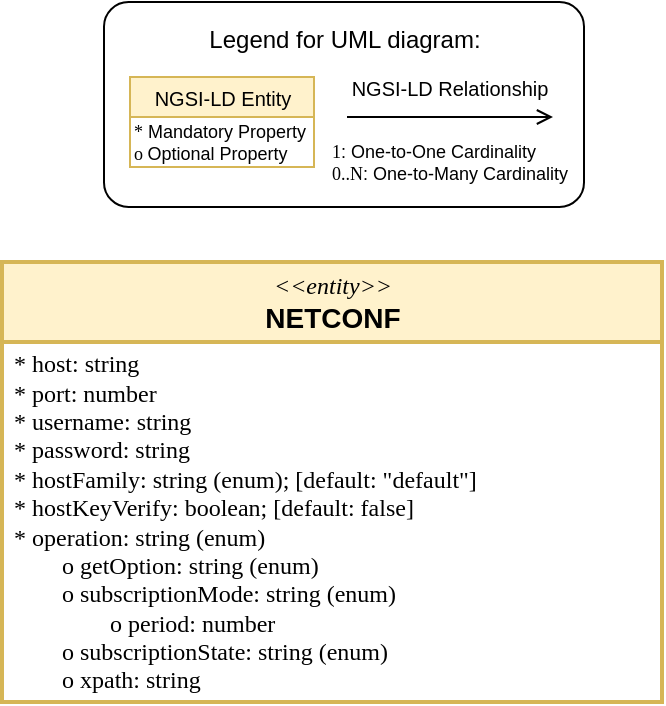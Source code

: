 <mxfile version="24.5.3" type="device" pages="34">
  <diagram name="schema-netconf-client-materialization" id="1kGXQ1OMP9u-3AVwPwsF">
    <mxGraphModel dx="1026" dy="772" grid="1" gridSize="10" guides="1" tooltips="1" connect="1" arrows="1" fold="1" page="1" pageScale="1" pageWidth="827" pageHeight="1169" math="0" shadow="0">
      <root>
        <mxCell id="4OV68R9dXTB7k8tmgrM_-0" />
        <mxCell id="4OV68R9dXTB7k8tmgrM_-1" parent="4OV68R9dXTB7k8tmgrM_-0" />
        <mxCell id="4OV68R9dXTB7k8tmgrM_-2" value="&lt;font style=&quot;font-size: 12px;&quot; face=&quot;Tahoma&quot;&gt;&amp;lt;&amp;lt;entity&amp;gt;&amp;gt;&lt;/font&gt;&lt;br&gt;&lt;span style=&quot;font-style: normal;&quot;&gt;&lt;b&gt;NETCONF&lt;/b&gt;&lt;/span&gt;" style="swimlane;childLayout=stackLayout;horizontal=1;startSize=40;horizontalStack=0;rounded=0;fontSize=14;fontStyle=2;strokeWidth=2;resizeParent=0;resizeLast=1;shadow=0;dashed=0;align=center;fillColor=#fff2cc;strokeColor=#d6b656;spacingBottom=2;arcSize=19;fixDash=0;autosize=1;container=1;backgroundOutline=0;enumerate=0;noLabel=0;html=1;" parent="4OV68R9dXTB7k8tmgrM_-1" vertex="1">
          <mxGeometry x="269" y="350" width="330" height="220" as="geometry" />
        </mxCell>
        <mxCell id="4OV68R9dXTB7k8tmgrM_-3" value="* host: string&amp;nbsp;&lt;div&gt;* port: number&lt;/div&gt;&lt;div&gt;* username: string&amp;nbsp;&lt;/div&gt;&lt;div&gt;* password: string&amp;nbsp;&lt;/div&gt;&lt;div&gt;&lt;span style=&quot;background-color: initial;&quot;&gt;* hostFamily: string (enum); [default: &quot;default&quot;]&lt;/span&gt;&lt;br&gt;&lt;/div&gt;&lt;div&gt;&lt;div&gt;* hostKeyVerify: boolean; [default: false]&lt;/div&gt;&lt;/div&gt;&lt;div&gt;* operation: string (enum)&lt;/div&gt;&lt;div&gt;&lt;div&gt;&lt;span style=&quot;background-color: initial;&quot;&gt;&lt;span style=&quot;white-space-collapse: preserve;&quot;&gt;&#x9;&lt;/span&gt;&lt;/span&gt;&lt;span style=&quot;background-color: initial;&quot;&gt;o getOption: string (enum)&lt;/span&gt;&lt;/div&gt;&lt;div&gt;&lt;/div&gt;&lt;/div&gt;&lt;div&gt;&lt;div&gt;&lt;div&gt;&lt;div&gt;&lt;span style=&quot;background-color: initial; white-space-collapse: preserve;&quot;&gt;&#x9;&lt;/span&gt;&lt;span style=&quot;background-color: initial;&quot;&gt;o subscriptionMode: string (enum)&lt;/span&gt;&lt;br&gt;&lt;/div&gt;&lt;/div&gt;&lt;div&gt;&lt;span style=&quot;background-color: initial;&quot;&gt;&lt;span style=&quot;white-space: pre;&quot;&gt;&#x9;&lt;/span&gt;&lt;span style=&quot;white-space: pre;&quot;&gt;&#x9;&lt;/span&gt;o period: number&lt;/span&gt;&lt;/div&gt;&lt;/div&gt;&lt;/div&gt;&lt;div&gt;&lt;div&gt;&lt;span style=&quot;background-color: initial; white-space-collapse: preserve;&quot;&gt;&#x9;&lt;/span&gt;&lt;span style=&quot;background-color: initial;&quot;&gt;o subscriptionState: string (enum)&lt;/span&gt;&lt;/div&gt;&lt;/div&gt;&lt;div&gt;&lt;span style=&quot;background-color: initial; white-space-collapse: preserve;&quot;&gt;&#x9;&lt;/span&gt;&lt;span style=&quot;background-color: initial;&quot;&gt;o xpath: string&lt;/span&gt;&lt;br&gt;&lt;/div&gt;" style="align=left;strokeColor=none;fillColor=none;spacingLeft=4;fontSize=12;verticalAlign=middle;resizable=0;rotatable=0;part=1;spacingBottom=0;html=1;fontFamily=Verdana;spacing=2;horizontal=1;autosize=1;resizeWidth=0;resizeHeight=0;" parent="4OV68R9dXTB7k8tmgrM_-2" vertex="1">
          <mxGeometry y="40" width="330" height="180" as="geometry" />
        </mxCell>
        <mxCell id="4OV68R9dXTB7k8tmgrM_-4" value="" style="rounded=1;whiteSpace=wrap;html=1;arcSize=12;" parent="4OV68R9dXTB7k8tmgrM_-1" vertex="1">
          <mxGeometry x="320" y="220" width="240" height="102.5" as="geometry" />
        </mxCell>
        <mxCell id="4OV68R9dXTB7k8tmgrM_-5" value="Legend for UML diagram:" style="text;html=1;align=center;verticalAlign=middle;whiteSpace=wrap;rounded=0;" parent="4OV68R9dXTB7k8tmgrM_-1" vertex="1">
          <mxGeometry x="362.5" y="224" width="155" height="30" as="geometry" />
        </mxCell>
        <mxCell id="4OV68R9dXTB7k8tmgrM_-6" value="&lt;font style=&quot;font-size: 10px;&quot;&gt;NGSI-LD Entity&lt;/font&gt;" style="swimlane;childLayout=stackLayout;horizontal=1;startSize=38;horizontalStack=0;rounded=0;fontSize=14;fontStyle=0;strokeWidth=1;resizeParent=0;resizeLast=1;shadow=0;dashed=0;align=center;fillColor=#fff2cc;strokeColor=#d6b656;spacingBottom=2;arcSize=19;fixDash=0;autosize=1;container=1;backgroundOutline=0;enumerate=0;noLabel=0;html=1;" parent="4OV68R9dXTB7k8tmgrM_-1" vertex="1">
          <mxGeometry x="333" y="257.5" width="92" height="20" as="geometry">
            <mxRectangle x="510" y="-30" width="90" height="30" as="alternateBounds" />
          </mxGeometry>
        </mxCell>
        <mxCell id="4OV68R9dXTB7k8tmgrM_-7" value="&lt;div style=&quot;font-size: 11px;&quot;&gt;&lt;br&gt;&lt;/div&gt;" style="align=left;strokeColor=#d6b656;fillColor=#FFFFFF;spacingLeft=4;fontSize=12;verticalAlign=top;resizable=1;rotatable=1;part=1;spacingBottom=0;html=1;fontFamily=Verdana;spacing=2;horizontal=1;autosize=1;resizeWidth=0;resizeHeight=0;movable=1;deletable=1;editable=1;locked=0;connectable=1;" parent="4OV68R9dXTB7k8tmgrM_-1" vertex="1">
          <mxGeometry x="333" y="277.5" width="92" height="25" as="geometry" />
        </mxCell>
        <mxCell id="4OV68R9dXTB7k8tmgrM_-8" value="&lt;div style=&quot;text-align: left; font-size: 9px;&quot;&gt;&lt;font style=&quot;font-size: 9px;&quot;&gt;&lt;span style=&quot;background-color: initial; text-wrap: nowrap; font-family: Verdana;&quot;&gt;*&lt;/span&gt;&lt;span style=&quot;background-color: initial;&quot;&gt;&amp;nbsp;Mandatory Property&lt;/span&gt;&lt;/font&gt;&lt;/div&gt;&lt;div style=&quot;text-align: left; font-size: 9px;&quot;&gt;&lt;font style=&quot;font-size: 9px;&quot;&gt;&lt;span style=&quot;font-family: Verdana; text-wrap: nowrap; background-color: initial;&quot;&gt;&lt;font style=&quot;font-size: 9px;&quot;&gt;o&amp;nbsp;&lt;/font&gt;&lt;/span&gt;&lt;span style=&quot;background-color: initial;&quot;&gt;Optional Property&lt;/span&gt;&lt;/font&gt;&lt;br style=&quot;font-family: Verdana; text-align: left; text-wrap: nowrap; font-size: 5px;&quot;&gt;&lt;/div&gt;" style="text;html=1;align=center;verticalAlign=middle;whiteSpace=wrap;rounded=0;fontSize=5;" parent="4OV68R9dXTB7k8tmgrM_-1" vertex="1">
          <mxGeometry x="333" y="284.5" width="90" height="10" as="geometry" />
        </mxCell>
        <mxCell id="4OV68R9dXTB7k8tmgrM_-9" value="&lt;div style=&quot;text-align: left;&quot;&gt;&lt;span style=&quot;text-wrap: nowrap;&quot;&gt;&lt;font style=&quot;font-size: 10px;&quot; face=&quot;Helvetica&quot;&gt;NGSI-LD Relationship&lt;/font&gt;&lt;/span&gt;&lt;/div&gt;" style="text;html=1;align=center;verticalAlign=middle;whiteSpace=wrap;rounded=0;fontSize=5;" parent="4OV68R9dXTB7k8tmgrM_-1" vertex="1">
          <mxGeometry x="448" y="257.5" width="90" height="10" as="geometry" />
        </mxCell>
        <mxCell id="4OV68R9dXTB7k8tmgrM_-10" value="&lt;div style=&quot;text-align: left; font-size: 9px;&quot;&gt;&lt;font style=&quot;font-size: 9px;&quot;&gt;&lt;span style=&quot;background-color: initial;&quot;&gt;&lt;span style=&quot;text-wrap: nowrap;&quot;&gt;&lt;font style=&quot;font-size: 9px;&quot; face=&quot;Verdana&quot;&gt;1&lt;/font&gt;:&amp;nbsp;&lt;/span&gt;One-to-One Cardinality&lt;/span&gt;&lt;/font&gt;&lt;/div&gt;&lt;div style=&quot;text-align: left; font-size: 9px;&quot;&gt;&lt;font style=&quot;font-size: 9px;&quot;&gt;&lt;span style=&quot;text-wrap: nowrap; background-color: initial;&quot;&gt;&lt;font style=&quot;font-size: 9px;&quot;&gt;&lt;font style=&quot;font-size: 9px;&quot; face=&quot;Verdana&quot;&gt;0..N&lt;/font&gt;: One-to-Many Cardinality&lt;/font&gt;&lt;/span&gt;&lt;/font&gt;&lt;br style=&quot;font-family: Verdana; text-align: left; text-wrap: nowrap; font-size: 5px;&quot;&gt;&lt;/div&gt;" style="text;html=1;align=center;verticalAlign=middle;whiteSpace=wrap;rounded=0;fontSize=5;" parent="4OV68R9dXTB7k8tmgrM_-1" vertex="1">
          <mxGeometry x="438" y="284.5" width="110" height="30" as="geometry" />
        </mxCell>
        <mxCell id="4OV68R9dXTB7k8tmgrM_-11" value="" style="endArrow=open;html=1;rounded=0;endFill=0;" parent="4OV68R9dXTB7k8tmgrM_-1" edge="1">
          <mxGeometry width="50" height="50" relative="1" as="geometry">
            <mxPoint x="441.5" y="277.5" as="sourcePoint" />
            <mxPoint x="544.5" y="277.5" as="targetPoint" />
          </mxGeometry>
        </mxCell>
      </root>
    </mxGraphModel>
  </diagram>
  <diagram id="2lg2ItgWkn94xDV5-WCv" name="instance-netconf-client-materialization-get">
    <mxGraphModel dx="1026" dy="772" grid="1" gridSize="10" guides="1" tooltips="1" connect="1" arrows="1" fold="1" page="1" pageScale="1" pageWidth="827" pageHeight="1169" math="0" shadow="0">
      <root>
        <mxCell id="0" />
        <mxCell id="1" parent="0" />
        <mxCell id="A4CsQXMt2g1mWpyAN2Vs-1" value="&lt;i&gt;&lt;font face=&quot;Verdana&quot;&gt;urn:ngsi-ld:NETCON&lt;/font&gt;&lt;/i&gt;&lt;i style=&quot;background-color: initial;&quot;&gt;&lt;font face=&quot;Verdana&quot;&gt;F:R1_state&lt;/font&gt;&lt;/i&gt;" style="swimlane;childLayout=stackLayout;horizontal=1;startSize=38;horizontalStack=0;rounded=0;fontSize=14;fontStyle=2;strokeWidth=2;resizeParent=0;resizeLast=1;shadow=0;dashed=0;align=center;fillColor=#fff2cc;strokeColor=#d6b656;spacingBottom=2;arcSize=19;fixDash=0;autosize=1;container=1;backgroundOutline=0;enumerate=0;noLabel=0;html=1;" parent="1" vertex="1">
          <mxGeometry x="220" y="350" width="440" height="180" as="geometry" />
        </mxCell>
        <mxCell id="A4CsQXMt2g1mWpyAN2Vs-2" value="host = &quot;clab-telemetry-ixiac-lab-r1&quot;&lt;div&gt;port = 830&lt;/div&gt;&lt;div&gt;username = &quot;admin&quot;&amp;nbsp;&lt;/div&gt;&lt;div&gt;password = &quot;admin&quot;&lt;/div&gt;&lt;div&gt;&lt;span style=&quot;background-color: initial;&quot;&gt;hostFamily = &quot;csr&quot;&lt;/span&gt;&lt;br&gt;&lt;/div&gt;&lt;div&gt;&lt;div&gt;hostKeyVerify = false&lt;/div&gt;&lt;/div&gt;&lt;div&gt;operation = &quot;GET&quot;&lt;/div&gt;&lt;div&gt;&lt;div&gt;&lt;div&gt;&lt;span style=&quot;background-color: initial; white-space-collapse: preserve;&quot;&gt;&#x9;&lt;/span&gt;&lt;span style=&quot;background-color: initial;&quot;&gt;getOption = &quot;state&quot;&lt;/span&gt;&lt;br&gt;&lt;/div&gt;&lt;/div&gt;&lt;/div&gt;&lt;div&gt;&lt;div&gt;&lt;span style=&quot;white-space-collapse: preserve;&quot;&gt;&#x9;&lt;/span&gt;xpath = &quot;/interfaces-state/interface[name=&#39;GigabitEthernet2&#39;]&quot;&lt;/div&gt;&lt;/div&gt;" style="align=left;strokeColor=none;fillColor=none;spacingLeft=4;fontSize=12;verticalAlign=middle;resizable=0;rotatable=0;part=1;spacingBottom=0;html=1;fontFamily=Verdana;spacing=2;horizontal=1;autosize=1;resizeWidth=0;resizeHeight=0;" parent="A4CsQXMt2g1mWpyAN2Vs-1" vertex="1">
          <mxGeometry y="38" width="440" height="142" as="geometry" />
        </mxCell>
        <mxCell id="A4CsQXMt2g1mWpyAN2Vs-3" value="" style="rounded=1;whiteSpace=wrap;html=1;arcSize=12;" parent="1" vertex="1">
          <mxGeometry x="320" y="220" width="240" height="102.5" as="geometry" />
        </mxCell>
        <mxCell id="A4CsQXMt2g1mWpyAN2Vs-4" value="Legend for UML diagram:" style="text;html=1;align=center;verticalAlign=middle;whiteSpace=wrap;rounded=0;" parent="1" vertex="1">
          <mxGeometry x="362.5" y="224" width="155" height="30" as="geometry" />
        </mxCell>
        <mxCell id="A4CsQXMt2g1mWpyAN2Vs-5" value="&lt;font style=&quot;font-size: 10px;&quot;&gt;NGSI-LD Entity&lt;/font&gt;" style="swimlane;childLayout=stackLayout;horizontal=1;startSize=38;horizontalStack=0;rounded=0;fontSize=14;fontStyle=0;strokeWidth=1;resizeParent=0;resizeLast=1;shadow=0;dashed=0;align=center;fillColor=#fff2cc;strokeColor=#d6b656;spacingBottom=2;arcSize=19;fixDash=0;autosize=1;container=1;backgroundOutline=0;enumerate=0;noLabel=0;html=1;" parent="1" vertex="1">
          <mxGeometry x="333" y="257.5" width="92" height="20" as="geometry">
            <mxRectangle x="510" y="-30" width="90" height="30" as="alternateBounds" />
          </mxGeometry>
        </mxCell>
        <mxCell id="A4CsQXMt2g1mWpyAN2Vs-6" value="&lt;div style=&quot;font-size: 11px;&quot;&gt;&lt;br&gt;&lt;/div&gt;" style="align=left;strokeColor=#d6b656;fillColor=#FFFFFF;spacingLeft=4;fontSize=12;verticalAlign=top;resizable=1;rotatable=1;part=1;spacingBottom=0;html=1;fontFamily=Verdana;spacing=2;horizontal=1;autosize=1;resizeWidth=0;resizeHeight=0;movable=1;deletable=1;editable=1;locked=0;connectable=1;" parent="1" vertex="1">
          <mxGeometry x="333" y="277.5" width="92" height="25" as="geometry" />
        </mxCell>
        <mxCell id="A4CsQXMt2g1mWpyAN2Vs-7" value="&lt;div style=&quot;text-align: left; font-size: 9px;&quot;&gt;&lt;font style=&quot;font-size: 9px;&quot;&gt;&lt;span style=&quot;background-color: initial; text-wrap: nowrap; font-family: Verdana;&quot;&gt;*&lt;/span&gt;&lt;span style=&quot;background-color: initial;&quot;&gt;&amp;nbsp;Mandatory Property&lt;/span&gt;&lt;/font&gt;&lt;/div&gt;&lt;div style=&quot;text-align: left; font-size: 9px;&quot;&gt;&lt;font style=&quot;font-size: 9px;&quot;&gt;&lt;span style=&quot;font-family: Verdana; text-wrap: nowrap; background-color: initial;&quot;&gt;&lt;font style=&quot;font-size: 9px;&quot;&gt;o&amp;nbsp;&lt;/font&gt;&lt;/span&gt;&lt;span style=&quot;background-color: initial;&quot;&gt;Optional Property&lt;/span&gt;&lt;/font&gt;&lt;br style=&quot;font-family: Verdana; text-align: left; text-wrap: nowrap; font-size: 5px;&quot;&gt;&lt;/div&gt;" style="text;html=1;align=center;verticalAlign=middle;whiteSpace=wrap;rounded=0;fontSize=5;" parent="1" vertex="1">
          <mxGeometry x="333" y="284.5" width="90" height="10" as="geometry" />
        </mxCell>
        <mxCell id="A4CsQXMt2g1mWpyAN2Vs-8" value="&lt;div style=&quot;text-align: left;&quot;&gt;&lt;span style=&quot;text-wrap: nowrap;&quot;&gt;&lt;font style=&quot;font-size: 10px;&quot; face=&quot;Helvetica&quot;&gt;NGSI-LD Relationship&lt;/font&gt;&lt;/span&gt;&lt;/div&gt;" style="text;html=1;align=center;verticalAlign=middle;whiteSpace=wrap;rounded=0;fontSize=5;" parent="1" vertex="1">
          <mxGeometry x="448" y="257.5" width="90" height="10" as="geometry" />
        </mxCell>
        <mxCell id="A4CsQXMt2g1mWpyAN2Vs-9" value="&lt;div style=&quot;text-align: left; font-size: 9px;&quot;&gt;&lt;font style=&quot;font-size: 9px;&quot;&gt;&lt;span style=&quot;background-color: initial;&quot;&gt;&lt;span style=&quot;text-wrap: nowrap;&quot;&gt;&lt;font style=&quot;font-size: 9px;&quot; face=&quot;Verdana&quot;&gt;1&lt;/font&gt;:&amp;nbsp;&lt;/span&gt;One-to-One Cardinality&lt;/span&gt;&lt;/font&gt;&lt;/div&gt;&lt;div style=&quot;text-align: left; font-size: 9px;&quot;&gt;&lt;font style=&quot;font-size: 9px;&quot;&gt;&lt;span style=&quot;text-wrap: nowrap; background-color: initial;&quot;&gt;&lt;font style=&quot;font-size: 9px;&quot;&gt;&lt;font style=&quot;font-size: 9px;&quot; face=&quot;Verdana&quot;&gt;0..N&lt;/font&gt;: One-to-Many Cardinality&lt;/font&gt;&lt;/span&gt;&lt;/font&gt;&lt;br style=&quot;font-family: Verdana; text-align: left; text-wrap: nowrap; font-size: 5px;&quot;&gt;&lt;/div&gt;" style="text;html=1;align=center;verticalAlign=middle;whiteSpace=wrap;rounded=0;fontSize=5;" parent="1" vertex="1">
          <mxGeometry x="438" y="284.5" width="110" height="30" as="geometry" />
        </mxCell>
        <mxCell id="A4CsQXMt2g1mWpyAN2Vs-10" value="" style="endArrow=open;html=1;rounded=0;endFill=0;" parent="1" edge="1">
          <mxGeometry width="50" height="50" relative="1" as="geometry">
            <mxPoint x="441.5" y="277.5" as="sourcePoint" />
            <mxPoint x="544.5" y="277.5" as="targetPoint" />
          </mxGeometry>
        </mxCell>
        <mxCell id="UrkY91RzndZXwpV3J84p-1" value="&lt;i&gt;&lt;font face=&quot;Verdana&quot;&gt;urn:ngsi-ld:NETCON&lt;/font&gt;&lt;/i&gt;&lt;i style=&quot;background-color: initial;&quot;&gt;&lt;font face=&quot;Verdana&quot;&gt;F:R1_config&lt;/font&gt;&lt;/i&gt;" style="swimlane;childLayout=stackLayout;horizontal=1;startSize=38;horizontalStack=0;rounded=0;fontSize=14;fontStyle=2;strokeWidth=2;resizeParent=0;resizeLast=1;shadow=0;dashed=0;align=center;fillColor=#fff2cc;strokeColor=#d6b656;spacingBottom=2;arcSize=19;fixDash=0;autosize=1;container=1;backgroundOutline=0;enumerate=0;noLabel=0;html=1;" parent="1" vertex="1">
          <mxGeometry x="220" y="550" width="440" height="180" as="geometry" />
        </mxCell>
        <mxCell id="UrkY91RzndZXwpV3J84p-2" value="host = &quot;clab-telemetry-ixiac-lab-r1&quot;&lt;div&gt;port = 830&lt;/div&gt;&lt;div&gt;username = &quot;admin&quot;&amp;nbsp;&lt;/div&gt;&lt;div&gt;password = &quot;admin&quot;&lt;/div&gt;&lt;div&gt;&lt;span style=&quot;background-color: initial;&quot;&gt;hostFamily = &quot;csr&quot;&lt;/span&gt;&lt;br&gt;&lt;/div&gt;&lt;div&gt;&lt;div&gt;hostKeyVerify = false&lt;/div&gt;&lt;/div&gt;&lt;div&gt;operation = &quot;GET&quot;&lt;/div&gt;&lt;div&gt;&lt;div&gt;&lt;div&gt;&lt;span style=&quot;background-color: initial; white-space-collapse: preserve;&quot;&gt;&#x9;&lt;/span&gt;&lt;span style=&quot;background-color: initial;&quot;&gt;getOption = &quot;config&quot;&lt;/span&gt;&lt;br&gt;&lt;/div&gt;&lt;/div&gt;&lt;/div&gt;&lt;div&gt;&lt;span style=&quot;white-space-collapse: preserve;&quot;&gt;&#x9;&lt;/span&gt;xpath = &quot;/interfaces/interface[name=&#39;GigabitEthernet2&#39;]&quot;&lt;br&gt;&lt;/div&gt;" style="align=left;strokeColor=none;fillColor=none;spacingLeft=4;fontSize=12;verticalAlign=middle;resizable=0;rotatable=0;part=1;spacingBottom=0;html=1;fontFamily=Verdana;spacing=2;horizontal=1;autosize=1;resizeWidth=0;resizeHeight=0;" parent="UrkY91RzndZXwpV3J84p-1" vertex="1">
          <mxGeometry y="38" width="440" height="142" as="geometry" />
        </mxCell>
        <mxCell id="cOnrY5dTq1BktPQI_jU9-1" value="&lt;i&gt;&lt;font face=&quot;Verdana&quot;&gt;urn:ngsi-ld:NETCON&lt;/font&gt;&lt;/i&gt;&lt;i style=&quot;background-color: initial;&quot;&gt;&lt;font face=&quot;Verdana&quot;&gt;F:R1_edit-config&lt;/font&gt;&lt;/i&gt;" style="swimlane;childLayout=stackLayout;horizontal=1;startSize=38;horizontalStack=0;rounded=0;fontSize=14;fontStyle=2;strokeWidth=2;resizeParent=0;resizeLast=1;shadow=0;dashed=0;align=center;fillColor=#fff2cc;strokeColor=#d6b656;spacingBottom=2;arcSize=19;fixDash=0;autosize=1;container=1;backgroundOutline=0;enumerate=0;noLabel=0;html=1;" parent="1" vertex="1">
          <mxGeometry x="220" y="750" width="440" height="180" as="geometry" />
        </mxCell>
        <mxCell id="cOnrY5dTq1BktPQI_jU9-2" value="host = &quot;clab-telemetry-ixiac-lab-r1&quot;&lt;div&gt;port = 830&lt;/div&gt;&lt;div&gt;username = &quot;admin&quot;&amp;nbsp;&lt;/div&gt;&lt;div&gt;password = &quot;admin&quot;&lt;/div&gt;&lt;div&gt;&lt;span style=&quot;background-color: initial;&quot;&gt;hostFamily = &quot;csr&quot;&lt;/span&gt;&lt;br&gt;&lt;/div&gt;&lt;div&gt;&lt;div&gt;hostKeyVerify = false&lt;/div&gt;&lt;/div&gt;&lt;div&gt;operation = &quot;GET&quot;&lt;/div&gt;&lt;div&gt;&lt;div&gt;&lt;div&gt;&lt;span style=&quot;background-color: initial; white-space-collapse: preserve;&quot;&gt;&#x9;&lt;/span&gt;&lt;span style=&quot;background-color: initial;&quot;&gt;getOption = &quot;edit-config&quot;&lt;/span&gt;&lt;br&gt;&lt;/div&gt;&lt;/div&gt;&lt;/div&gt;&lt;div&gt;&lt;span style=&quot;white-space-collapse: preserve;&quot;&gt;&#x9;&lt;/span&gt;xpath = &quot;/interfaces/interface[name=&#39;GigabitEthernet2&#39;]&quot;&lt;br&gt;&lt;/div&gt;" style="align=left;strokeColor=none;fillColor=none;spacingLeft=4;fontSize=12;verticalAlign=middle;resizable=0;rotatable=0;part=1;spacingBottom=0;html=1;fontFamily=Verdana;spacing=2;horizontal=1;autosize=1;resizeWidth=0;resizeHeight=0;" parent="cOnrY5dTq1BktPQI_jU9-1" vertex="1">
          <mxGeometry y="38" width="440" height="142" as="geometry" />
        </mxCell>
      </root>
    </mxGraphModel>
  </diagram>
  <diagram name="instance-netconf-client-materialization-subscription" id="dJDBRsk7dHBylzL03Wqe">
    <mxGraphModel dx="1026" dy="772" grid="1" gridSize="10" guides="1" tooltips="1" connect="1" arrows="1" fold="1" page="1" pageScale="1" pageWidth="827" pageHeight="1169" math="0" shadow="0">
      <root>
        <mxCell id="WoY5PWFUeFQVC3LqSWwd-0" />
        <mxCell id="WoY5PWFUeFQVC3LqSWwd-1" parent="WoY5PWFUeFQVC3LqSWwd-0" />
        <mxCell id="WoY5PWFUeFQVC3LqSWwd-2" value="&lt;i&gt;&lt;font face=&quot;Verdana&quot;&gt;urn:ngsi-ld:NETCON&lt;/font&gt;&lt;/i&gt;&lt;i style=&quot;background-color: initial;&quot;&gt;&lt;font face=&quot;Verdana&quot;&gt;F:R1_subs_periodic&lt;/font&gt;&lt;/i&gt;" style="swimlane;childLayout=stackLayout;horizontal=1;startSize=38;horizontalStack=0;rounded=0;fontSize=14;fontStyle=2;strokeWidth=2;resizeParent=0;resizeLast=1;shadow=0;dashed=0;align=center;fillColor=#fff2cc;strokeColor=#d6b656;spacingBottom=2;arcSize=19;fixDash=0;autosize=1;container=1;backgroundOutline=0;enumerate=0;noLabel=0;html=1;" parent="WoY5PWFUeFQVC3LqSWwd-1" vertex="1">
          <mxGeometry x="220" y="350" width="440" height="210" as="geometry" />
        </mxCell>
        <mxCell id="WoY5PWFUeFQVC3LqSWwd-3" value="host = &quot;clab-telemetry-ixiac-lab-r1&quot;&lt;div&gt;port = 830&lt;/div&gt;&lt;div&gt;username = &quot;admin&quot;&amp;nbsp;&lt;/div&gt;&lt;div&gt;password = &quot;admin&quot;&lt;/div&gt;&lt;div&gt;&lt;span style=&quot;background-color: initial;&quot;&gt;hostFamily = &quot;csr&quot;&lt;/span&gt;&lt;br&gt;&lt;/div&gt;&lt;div&gt;&lt;div&gt;hostKeyVerify = false&lt;/div&gt;&lt;/div&gt;&lt;div&gt;operation = &quot;SUBSCRIBE&quot;&lt;/div&gt;&lt;div&gt;&lt;div&gt;&lt;div&gt;&lt;span style=&quot;background-color: initial; white-space-collapse: preserve;&quot;&gt;&#x9;&lt;/span&gt;&lt;span style=&quot;background-color: initial;&quot;&gt;subscriptionMode = &quot;periodic&quot;&lt;/span&gt;&lt;br&gt;&lt;/div&gt;&lt;/div&gt;&lt;/div&gt;&lt;div&gt;&lt;span style=&quot;white-space: pre;&quot;&gt;&#x9;&lt;/span&gt;&lt;span style=&quot;white-space: pre;&quot;&gt;&#x9;&lt;/span&gt;period = 1000 (unitCode = &quot;cs&quot;)&lt;br&gt;&lt;/div&gt;&lt;div&gt;&lt;div&gt;&lt;span style=&quot;background-color: initial; white-space-collapse: preserve;&quot;&gt;&#x9;&lt;/span&gt;subscriptionState&lt;span style=&quot;background-color: initial;&quot;&gt;&amp;nbsp;= &quot;ON&quot;&lt;/span&gt;&lt;br&gt;&lt;/div&gt;&lt;div&gt;&lt;/div&gt;&lt;/div&gt;&lt;div&gt;&lt;div&gt;&lt;span style=&quot;white-space-collapse: preserve;&quot;&gt;&#x9;&lt;/span&gt;xpath = &quot;/interfaces-state/interface[name=&#39;GigabitEthernet2&#39;]&quot;&lt;/div&gt;&lt;/div&gt;" style="align=left;strokeColor=none;fillColor=none;spacingLeft=4;fontSize=12;verticalAlign=middle;resizable=0;rotatable=0;part=1;spacingBottom=0;html=1;fontFamily=Verdana;spacing=2;horizontal=1;autosize=1;resizeWidth=0;resizeHeight=0;" parent="WoY5PWFUeFQVC3LqSWwd-2" vertex="1">
          <mxGeometry y="38" width="440" height="172" as="geometry" />
        </mxCell>
        <mxCell id="WoY5PWFUeFQVC3LqSWwd-4" value="" style="rounded=1;whiteSpace=wrap;html=1;arcSize=12;" parent="WoY5PWFUeFQVC3LqSWwd-1" vertex="1">
          <mxGeometry x="320" y="220" width="240" height="102.5" as="geometry" />
        </mxCell>
        <mxCell id="WoY5PWFUeFQVC3LqSWwd-5" value="Legend for UML diagram:" style="text;html=1;align=center;verticalAlign=middle;whiteSpace=wrap;rounded=0;" parent="WoY5PWFUeFQVC3LqSWwd-1" vertex="1">
          <mxGeometry x="362.5" y="224" width="155" height="30" as="geometry" />
        </mxCell>
        <mxCell id="WoY5PWFUeFQVC3LqSWwd-6" value="&lt;font style=&quot;font-size: 10px;&quot;&gt;NGSI-LD Entity&lt;/font&gt;" style="swimlane;childLayout=stackLayout;horizontal=1;startSize=38;horizontalStack=0;rounded=0;fontSize=14;fontStyle=0;strokeWidth=1;resizeParent=0;resizeLast=1;shadow=0;dashed=0;align=center;fillColor=#fff2cc;strokeColor=#d6b656;spacingBottom=2;arcSize=19;fixDash=0;autosize=1;container=1;backgroundOutline=0;enumerate=0;noLabel=0;html=1;" parent="WoY5PWFUeFQVC3LqSWwd-1" vertex="1">
          <mxGeometry x="333" y="257.5" width="92" height="20" as="geometry">
            <mxRectangle x="510" y="-30" width="90" height="30" as="alternateBounds" />
          </mxGeometry>
        </mxCell>
        <mxCell id="WoY5PWFUeFQVC3LqSWwd-7" value="&lt;div style=&quot;font-size: 11px;&quot;&gt;&lt;br&gt;&lt;/div&gt;" style="align=left;strokeColor=#d6b656;fillColor=#FFFFFF;spacingLeft=4;fontSize=12;verticalAlign=top;resizable=1;rotatable=1;part=1;spacingBottom=0;html=1;fontFamily=Verdana;spacing=2;horizontal=1;autosize=1;resizeWidth=0;resizeHeight=0;movable=1;deletable=1;editable=1;locked=0;connectable=1;" parent="WoY5PWFUeFQVC3LqSWwd-1" vertex="1">
          <mxGeometry x="333" y="277.5" width="92" height="25" as="geometry" />
        </mxCell>
        <mxCell id="WoY5PWFUeFQVC3LqSWwd-8" value="&lt;div style=&quot;text-align: left; font-size: 9px;&quot;&gt;&lt;font style=&quot;font-size: 9px;&quot;&gt;&lt;span style=&quot;background-color: initial; text-wrap: nowrap; font-family: Verdana;&quot;&gt;*&lt;/span&gt;&lt;span style=&quot;background-color: initial;&quot;&gt;&amp;nbsp;Mandatory Property&lt;/span&gt;&lt;/font&gt;&lt;/div&gt;&lt;div style=&quot;text-align: left; font-size: 9px;&quot;&gt;&lt;font style=&quot;font-size: 9px;&quot;&gt;&lt;span style=&quot;font-family: Verdana; text-wrap: nowrap; background-color: initial;&quot;&gt;&lt;font style=&quot;font-size: 9px;&quot;&gt;o&amp;nbsp;&lt;/font&gt;&lt;/span&gt;&lt;span style=&quot;background-color: initial;&quot;&gt;Optional Property&lt;/span&gt;&lt;/font&gt;&lt;br style=&quot;font-family: Verdana; text-align: left; text-wrap: nowrap; font-size: 5px;&quot;&gt;&lt;/div&gt;" style="text;html=1;align=center;verticalAlign=middle;whiteSpace=wrap;rounded=0;fontSize=5;" parent="WoY5PWFUeFQVC3LqSWwd-1" vertex="1">
          <mxGeometry x="333" y="284.5" width="90" height="10" as="geometry" />
        </mxCell>
        <mxCell id="WoY5PWFUeFQVC3LqSWwd-9" value="&lt;div style=&quot;text-align: left;&quot;&gt;&lt;span style=&quot;text-wrap: nowrap;&quot;&gt;&lt;font style=&quot;font-size: 10px;&quot; face=&quot;Helvetica&quot;&gt;NGSI-LD Relationship&lt;/font&gt;&lt;/span&gt;&lt;/div&gt;" style="text;html=1;align=center;verticalAlign=middle;whiteSpace=wrap;rounded=0;fontSize=5;" parent="WoY5PWFUeFQVC3LqSWwd-1" vertex="1">
          <mxGeometry x="448" y="257.5" width="90" height="10" as="geometry" />
        </mxCell>
        <mxCell id="WoY5PWFUeFQVC3LqSWwd-10" value="&lt;div style=&quot;text-align: left; font-size: 9px;&quot;&gt;&lt;font style=&quot;font-size: 9px;&quot;&gt;&lt;span style=&quot;background-color: initial;&quot;&gt;&lt;span style=&quot;text-wrap: nowrap;&quot;&gt;&lt;font style=&quot;font-size: 9px;&quot; face=&quot;Verdana&quot;&gt;1&lt;/font&gt;:&amp;nbsp;&lt;/span&gt;One-to-One Cardinality&lt;/span&gt;&lt;/font&gt;&lt;/div&gt;&lt;div style=&quot;text-align: left; font-size: 9px;&quot;&gt;&lt;font style=&quot;font-size: 9px;&quot;&gt;&lt;span style=&quot;text-wrap: nowrap; background-color: initial;&quot;&gt;&lt;font style=&quot;font-size: 9px;&quot;&gt;&lt;font style=&quot;font-size: 9px;&quot; face=&quot;Verdana&quot;&gt;0..N&lt;/font&gt;: One-to-Many Cardinality&lt;/font&gt;&lt;/span&gt;&lt;/font&gt;&lt;br style=&quot;font-family: Verdana; text-align: left; text-wrap: nowrap; font-size: 5px;&quot;&gt;&lt;/div&gt;" style="text;html=1;align=center;verticalAlign=middle;whiteSpace=wrap;rounded=0;fontSize=5;" parent="WoY5PWFUeFQVC3LqSWwd-1" vertex="1">
          <mxGeometry x="438" y="284.5" width="110" height="30" as="geometry" />
        </mxCell>
        <mxCell id="WoY5PWFUeFQVC3LqSWwd-11" value="" style="endArrow=open;html=1;rounded=0;endFill=0;" parent="WoY5PWFUeFQVC3LqSWwd-1" edge="1">
          <mxGeometry width="50" height="50" relative="1" as="geometry">
            <mxPoint x="441.5" y="277.5" as="sourcePoint" />
            <mxPoint x="544.5" y="277.5" as="targetPoint" />
          </mxGeometry>
        </mxCell>
        <mxCell id="WFESmmhbeuCZjQmarCCy-0" value="&lt;i&gt;&lt;font face=&quot;Verdana&quot;&gt;urn:ngsi-ld:NETCON&lt;/font&gt;&lt;/i&gt;&lt;i style=&quot;background-color: initial;&quot;&gt;&lt;font face=&quot;Verdana&quot;&gt;F:R1_subs_on-change&lt;/font&gt;&lt;/i&gt;" style="swimlane;childLayout=stackLayout;horizontal=1;startSize=38;horizontalStack=0;rounded=0;fontSize=14;fontStyle=2;strokeWidth=2;resizeParent=0;resizeLast=1;shadow=0;dashed=0;align=center;fillColor=#fff2cc;strokeColor=#d6b656;spacingBottom=2;arcSize=19;fixDash=0;autosize=1;container=1;backgroundOutline=0;enumerate=0;noLabel=0;html=1;" parent="WoY5PWFUeFQVC3LqSWwd-1" vertex="1">
          <mxGeometry x="220" y="580" width="440" height="200" as="geometry" />
        </mxCell>
        <mxCell id="WFESmmhbeuCZjQmarCCy-1" value="host = &quot;clab-telemetry-ixiac-lab-r1&quot;&lt;div&gt;port = 830&lt;/div&gt;&lt;div&gt;username = &quot;admin&quot;&amp;nbsp;&lt;/div&gt;&lt;div&gt;password = &quot;admin&quot;&lt;/div&gt;&lt;div&gt;&lt;span style=&quot;background-color: initial;&quot;&gt;hostFamily = &quot;csr&quot;&lt;/span&gt;&lt;br&gt;&lt;/div&gt;&lt;div&gt;&lt;div&gt;hostKeyVerify = false&lt;/div&gt;&lt;/div&gt;&lt;div&gt;operation = &quot;SUBSCRIBE&quot;&lt;/div&gt;&lt;div&gt;&lt;div&gt;&lt;div&gt;&lt;span style=&quot;background-color: initial; white-space-collapse: preserve;&quot;&gt;&#x9;&lt;/span&gt;&lt;span style=&quot;background-color: initial;&quot;&gt;subscriptionMode = &quot;on-change&quot;&lt;/span&gt;&lt;br&gt;&lt;/div&gt;&lt;/div&gt;&lt;/div&gt;&lt;div&gt;&lt;div&gt;&lt;span style=&quot;background-color: initial; white-space-collapse: preserve;&quot;&gt;&#x9;&lt;/span&gt;subscriptionState&lt;span style=&quot;background-color: initial;&quot;&gt;&amp;nbsp;= &quot;ON&quot;&lt;/span&gt;&lt;br&gt;&lt;/div&gt;&lt;div&gt;&lt;/div&gt;&lt;/div&gt;&lt;div&gt;&lt;div&gt;&lt;span style=&quot;white-space-collapse: preserve;&quot;&gt;&#x9;&lt;/span&gt;xpath = &quot;/interfaces-state/interface[name=&#39;GigabitEthernet2&#39;]&quot;&lt;/div&gt;&lt;/div&gt;" style="align=left;strokeColor=none;fillColor=none;spacingLeft=4;fontSize=12;verticalAlign=middle;resizable=0;rotatable=0;part=1;spacingBottom=0;html=1;fontFamily=Verdana;spacing=2;horizontal=1;autosize=1;resizeWidth=0;resizeHeight=0;" parent="WFESmmhbeuCZjQmarCCy-0" vertex="1">
          <mxGeometry y="38" width="440" height="162" as="geometry" />
        </mxCell>
      </root>
    </mxGraphModel>
  </diagram>
  <diagram id="oU6ZuM49XC69em_O0SlM" name="schema-netconf-client-virtualization">
    <mxGraphModel dx="1026" dy="772" grid="1" gridSize="10" guides="1" tooltips="1" connect="1" arrows="1" fold="1" page="1" pageScale="1" pageWidth="827" pageHeight="1169" math="0" shadow="0">
      <root>
        <mxCell id="0" />
        <mxCell id="1" parent="0" />
        <mxCell id="QKJNu2eb0FAd1h3EzZDx-3" value="&lt;font style=&quot;font-size: 12px;&quot; face=&quot;Tahoma&quot;&gt;&amp;lt;&amp;lt;entity&amp;gt;&amp;gt;&lt;/font&gt;&lt;br&gt;&lt;span style=&quot;font-style: normal;&quot;&gt;&lt;b&gt;NETCONF&lt;/b&gt;&lt;/span&gt;" style="swimlane;childLayout=stackLayout;horizontal=1;startSize=40;horizontalStack=0;rounded=0;fontSize=14;fontStyle=2;strokeWidth=2;resizeParent=0;resizeLast=1;shadow=0;dashed=0;align=center;fillColor=#fff2cc;strokeColor=#d6b656;spacingBottom=2;arcSize=19;fixDash=0;autosize=1;container=1;backgroundOutline=0;enumerate=0;noLabel=0;html=1;" parent="1" vertex="1">
          <mxGeometry x="269" y="350" width="330" height="180" as="geometry" />
        </mxCell>
        <mxCell id="QKJNu2eb0FAd1h3EzZDx-4" value="* host: string&amp;nbsp;&lt;div&gt;* port: number&lt;/div&gt;&lt;div&gt;* username: string&amp;nbsp;&lt;/div&gt;&lt;div&gt;* password: string&amp;nbsp;&lt;/div&gt;&lt;div&gt;&lt;span style=&quot;background-color: initial;&quot;&gt;* hostFamily: string (enum); [default: &quot;default&quot;]&lt;/span&gt;&lt;br&gt;&lt;/div&gt;&lt;div&gt;&lt;div&gt;* hostKeyVerify: boolean; [default: false]&lt;/div&gt;&lt;/div&gt;&lt;div&gt;&lt;div&gt;&lt;span style=&quot;background-color: initial;&quot;&gt;o&lt;/span&gt;&lt;span style=&quot;background-color: initial;&quot;&gt;&amp;nbsp;subscriptionMode: string (enum)&lt;/span&gt;&lt;/div&gt;&lt;div&gt;&lt;span style=&quot;background-color: initial;&quot;&gt;&lt;span style=&quot;white-space: pre;&quot;&gt;&#x9;&lt;/span&gt;o period: number&lt;/span&gt;&lt;/div&gt;&lt;/div&gt;&lt;div&gt;&lt;div&gt;* xpath: string&lt;/div&gt;&lt;div&gt;&lt;div&gt;&lt;/div&gt;&lt;/div&gt;&lt;/div&gt;" style="align=left;strokeColor=none;fillColor=none;spacingLeft=4;fontSize=12;verticalAlign=middle;resizable=0;rotatable=0;part=1;spacingBottom=0;html=1;fontFamily=Verdana;spacing=2;horizontal=1;autosize=1;resizeWidth=0;resizeHeight=0;" parent="QKJNu2eb0FAd1h3EzZDx-3" vertex="1">
          <mxGeometry y="40" width="330" height="140" as="geometry" />
        </mxCell>
        <mxCell id="QKJNu2eb0FAd1h3EzZDx-31" value="" style="rounded=1;whiteSpace=wrap;html=1;arcSize=12;" parent="1" vertex="1">
          <mxGeometry x="320" y="220" width="240" height="102.5" as="geometry" />
        </mxCell>
        <mxCell id="QKJNu2eb0FAd1h3EzZDx-32" value="Legend for UML diagram:" style="text;html=1;align=center;verticalAlign=middle;whiteSpace=wrap;rounded=0;" parent="1" vertex="1">
          <mxGeometry x="362.5" y="224" width="155" height="30" as="geometry" />
        </mxCell>
        <mxCell id="QKJNu2eb0FAd1h3EzZDx-33" value="&lt;font style=&quot;font-size: 10px;&quot;&gt;NGSI-LD Entity&lt;/font&gt;" style="swimlane;childLayout=stackLayout;horizontal=1;startSize=38;horizontalStack=0;rounded=0;fontSize=14;fontStyle=0;strokeWidth=1;resizeParent=0;resizeLast=1;shadow=0;dashed=0;align=center;fillColor=#fff2cc;strokeColor=#d6b656;spacingBottom=2;arcSize=19;fixDash=0;autosize=1;container=1;backgroundOutline=0;enumerate=0;noLabel=0;html=1;" parent="1" vertex="1">
          <mxGeometry x="333" y="257.5" width="92" height="20" as="geometry">
            <mxRectangle x="510" y="-30" width="90" height="30" as="alternateBounds" />
          </mxGeometry>
        </mxCell>
        <mxCell id="QKJNu2eb0FAd1h3EzZDx-34" value="&lt;div style=&quot;font-size: 11px;&quot;&gt;&lt;br&gt;&lt;/div&gt;" style="align=left;strokeColor=#d6b656;fillColor=#FFFFFF;spacingLeft=4;fontSize=12;verticalAlign=top;resizable=1;rotatable=1;part=1;spacingBottom=0;html=1;fontFamily=Verdana;spacing=2;horizontal=1;autosize=1;resizeWidth=0;resizeHeight=0;movable=1;deletable=1;editable=1;locked=0;connectable=1;" parent="1" vertex="1">
          <mxGeometry x="333" y="277.5" width="92" height="25" as="geometry" />
        </mxCell>
        <mxCell id="QKJNu2eb0FAd1h3EzZDx-35" value="&lt;div style=&quot;text-align: left; font-size: 9px;&quot;&gt;&lt;font style=&quot;font-size: 9px;&quot;&gt;&lt;span style=&quot;background-color: initial; text-wrap: nowrap; font-family: Verdana;&quot;&gt;*&lt;/span&gt;&lt;span style=&quot;background-color: initial;&quot;&gt;&amp;nbsp;Mandatory Property&lt;/span&gt;&lt;/font&gt;&lt;/div&gt;&lt;div style=&quot;text-align: left; font-size: 9px;&quot;&gt;&lt;font style=&quot;font-size: 9px;&quot;&gt;&lt;span style=&quot;font-family: Verdana; text-wrap: nowrap; background-color: initial;&quot;&gt;&lt;font style=&quot;font-size: 9px;&quot;&gt;o&amp;nbsp;&lt;/font&gt;&lt;/span&gt;&lt;span style=&quot;background-color: initial;&quot;&gt;Optional Property&lt;/span&gt;&lt;/font&gt;&lt;br style=&quot;font-family: Verdana; text-align: left; text-wrap: nowrap; font-size: 5px;&quot;&gt;&lt;/div&gt;" style="text;html=1;align=center;verticalAlign=middle;whiteSpace=wrap;rounded=0;fontSize=5;" parent="1" vertex="1">
          <mxGeometry x="333" y="284.5" width="90" height="10" as="geometry" />
        </mxCell>
        <mxCell id="QKJNu2eb0FAd1h3EzZDx-36" value="&lt;div style=&quot;text-align: left;&quot;&gt;&lt;span style=&quot;text-wrap: nowrap;&quot;&gt;&lt;font style=&quot;font-size: 10px;&quot; face=&quot;Helvetica&quot;&gt;NGSI-LD Relationship&lt;/font&gt;&lt;/span&gt;&lt;/div&gt;" style="text;html=1;align=center;verticalAlign=middle;whiteSpace=wrap;rounded=0;fontSize=5;" parent="1" vertex="1">
          <mxGeometry x="448" y="257.5" width="90" height="10" as="geometry" />
        </mxCell>
        <mxCell id="QKJNu2eb0FAd1h3EzZDx-37" value="&lt;div style=&quot;text-align: left; font-size: 9px;&quot;&gt;&lt;font style=&quot;font-size: 9px;&quot;&gt;&lt;span style=&quot;background-color: initial;&quot;&gt;&lt;span style=&quot;text-wrap: nowrap;&quot;&gt;&lt;font style=&quot;font-size: 9px;&quot; face=&quot;Verdana&quot;&gt;1&lt;/font&gt;:&amp;nbsp;&lt;/span&gt;One-to-One Cardinality&lt;/span&gt;&lt;/font&gt;&lt;/div&gt;&lt;div style=&quot;text-align: left; font-size: 9px;&quot;&gt;&lt;font style=&quot;font-size: 9px;&quot;&gt;&lt;span style=&quot;text-wrap: nowrap; background-color: initial;&quot;&gt;&lt;font style=&quot;font-size: 9px;&quot;&gt;&lt;font style=&quot;font-size: 9px;&quot; face=&quot;Verdana&quot;&gt;0..N&lt;/font&gt;: One-to-Many Cardinality&lt;/font&gt;&lt;/span&gt;&lt;/font&gt;&lt;br style=&quot;font-family: Verdana; text-align: left; text-wrap: nowrap; font-size: 5px;&quot;&gt;&lt;/div&gt;" style="text;html=1;align=center;verticalAlign=middle;whiteSpace=wrap;rounded=0;fontSize=5;" parent="1" vertex="1">
          <mxGeometry x="438" y="284.5" width="110" height="30" as="geometry" />
        </mxCell>
        <mxCell id="QKJNu2eb0FAd1h3EzZDx-38" value="" style="endArrow=open;html=1;rounded=0;endFill=0;" parent="1" edge="1">
          <mxGeometry width="50" height="50" relative="1" as="geometry">
            <mxPoint x="441.5" y="277.5" as="sourcePoint" />
            <mxPoint x="544.5" y="277.5" as="targetPoint" />
          </mxGeometry>
        </mxCell>
      </root>
    </mxGraphModel>
  </diagram>
  <diagram name="Copia de schema-netconf-client-virtualization" id="xw5Qh2vgqoLMB44mQGJ_">
    <mxGraphModel grid="1" page="1" gridSize="10" guides="1" tooltips="1" connect="1" arrows="1" fold="1" pageScale="1" pageWidth="827" pageHeight="1169" math="0" shadow="0">
      <root>
        <mxCell id="WVtdQtE3SPHM9bkrEQ0o-0" />
        <mxCell id="WVtdQtE3SPHM9bkrEQ0o-1" parent="WVtdQtE3SPHM9bkrEQ0o-0" />
        <mxCell id="WVtdQtE3SPHM9bkrEQ0o-2" value="&lt;font style=&quot;font-size: 12px;&quot; face=&quot;Tahoma&quot;&gt;&amp;lt;&amp;lt;entity&amp;gt;&amp;gt;&lt;/font&gt;&lt;br&gt;&lt;span style=&quot;font-style: normal;&quot;&gt;&lt;b&gt;NETCONF&lt;/b&gt;&lt;/span&gt;" style="swimlane;childLayout=stackLayout;horizontal=1;startSize=40;horizontalStack=0;rounded=0;fontSize=14;fontStyle=2;strokeWidth=2;resizeParent=0;resizeLast=1;shadow=0;dashed=0;align=center;fillColor=#fff2cc;strokeColor=#d6b656;spacingBottom=2;arcSize=19;fixDash=0;autosize=1;container=1;backgroundOutline=0;enumerate=0;noLabel=0;html=1;" vertex="1" parent="WVtdQtE3SPHM9bkrEQ0o-1">
          <mxGeometry x="269" y="350" width="330" height="180" as="geometry" />
        </mxCell>
        <mxCell id="WVtdQtE3SPHM9bkrEQ0o-3" value="* host: string&amp;nbsp;&lt;div&gt;* port: number&lt;/div&gt;&lt;div&gt;* username: string&amp;nbsp;&lt;/div&gt;&lt;div&gt;* password: string&amp;nbsp;&lt;/div&gt;&lt;div&gt;&lt;span style=&quot;background-color: initial;&quot;&gt;* hostFamily: string (enum); [default: &quot;default&quot;]&lt;/span&gt;&lt;br&gt;&lt;/div&gt;&lt;div&gt;&lt;div&gt;* hostKeyVerify: boolean; [default: false]&lt;/div&gt;&lt;/div&gt;&lt;div&gt;&lt;div&gt;&lt;span style=&quot;background-color: initial;&quot;&gt;o&lt;/span&gt;&lt;span style=&quot;background-color: initial;&quot;&gt;&amp;nbsp;subscriptionMode: string (enum)&lt;/span&gt;&lt;/div&gt;&lt;div&gt;&lt;span style=&quot;background-color: initial;&quot;&gt;&lt;span style=&quot;white-space: pre;&quot;&gt;&#x9;&lt;/span&gt;o period: number&lt;/span&gt;&lt;/div&gt;&lt;/div&gt;&lt;div&gt;&lt;div&gt;* xpath: string&lt;/div&gt;&lt;div&gt;&lt;div&gt;&lt;/div&gt;&lt;/div&gt;&lt;/div&gt;" style="align=left;strokeColor=none;fillColor=none;spacingLeft=4;fontSize=12;verticalAlign=middle;resizable=0;rotatable=0;part=1;spacingBottom=0;html=1;fontFamily=Verdana;spacing=2;horizontal=1;autosize=1;resizeWidth=0;resizeHeight=0;" vertex="1" parent="WVtdQtE3SPHM9bkrEQ0o-2">
          <mxGeometry y="40" width="330" height="140" as="geometry" />
        </mxCell>
        <mxCell id="WVtdQtE3SPHM9bkrEQ0o-4" value="" style="rounded=1;whiteSpace=wrap;html=1;arcSize=12;" vertex="1" parent="WVtdQtE3SPHM9bkrEQ0o-1">
          <mxGeometry x="320" y="220" width="240" height="102.5" as="geometry" />
        </mxCell>
        <mxCell id="WVtdQtE3SPHM9bkrEQ0o-5" value="Legend for UML diagram:" style="text;html=1;align=center;verticalAlign=middle;whiteSpace=wrap;rounded=0;" vertex="1" parent="WVtdQtE3SPHM9bkrEQ0o-1">
          <mxGeometry x="362.5" y="224" width="155" height="30" as="geometry" />
        </mxCell>
        <mxCell id="WVtdQtE3SPHM9bkrEQ0o-6" value="&lt;font style=&quot;font-size: 10px;&quot;&gt;NGSI-LD Entity&lt;/font&gt;" style="swimlane;childLayout=stackLayout;horizontal=1;startSize=38;horizontalStack=0;rounded=0;fontSize=14;fontStyle=0;strokeWidth=1;resizeParent=0;resizeLast=1;shadow=0;dashed=0;align=center;fillColor=#fff2cc;strokeColor=#d6b656;spacingBottom=2;arcSize=19;fixDash=0;autosize=1;container=1;backgroundOutline=0;enumerate=0;noLabel=0;html=1;" vertex="1" parent="WVtdQtE3SPHM9bkrEQ0o-1">
          <mxGeometry x="333" y="257.5" width="92" height="20" as="geometry">
            <mxRectangle x="510" y="-30" width="90" height="30" as="alternateBounds" />
          </mxGeometry>
        </mxCell>
        <mxCell id="WVtdQtE3SPHM9bkrEQ0o-7" value="&lt;div style=&quot;font-size: 11px;&quot;&gt;&lt;br&gt;&lt;/div&gt;" style="align=left;strokeColor=#d6b656;fillColor=#FFFFFF;spacingLeft=4;fontSize=12;verticalAlign=top;resizable=1;rotatable=1;part=1;spacingBottom=0;html=1;fontFamily=Verdana;spacing=2;horizontal=1;autosize=1;resizeWidth=0;resizeHeight=0;movable=1;deletable=1;editable=1;locked=0;connectable=1;" vertex="1" parent="WVtdQtE3SPHM9bkrEQ0o-1">
          <mxGeometry x="333" y="277.5" width="92" height="25" as="geometry" />
        </mxCell>
        <mxCell id="WVtdQtE3SPHM9bkrEQ0o-8" value="&lt;div style=&quot;text-align: left; font-size: 9px;&quot;&gt;&lt;font style=&quot;font-size: 9px;&quot;&gt;&lt;span style=&quot;background-color: initial; text-wrap: nowrap; font-family: Verdana;&quot;&gt;*&lt;/span&gt;&lt;span style=&quot;background-color: initial;&quot;&gt;&amp;nbsp;Mandatory Property&lt;/span&gt;&lt;/font&gt;&lt;/div&gt;&lt;div style=&quot;text-align: left; font-size: 9px;&quot;&gt;&lt;font style=&quot;font-size: 9px;&quot;&gt;&lt;span style=&quot;font-family: Verdana; text-wrap: nowrap; background-color: initial;&quot;&gt;&lt;font style=&quot;font-size: 9px;&quot;&gt;o&amp;nbsp;&lt;/font&gt;&lt;/span&gt;&lt;span style=&quot;background-color: initial;&quot;&gt;Optional Property&lt;/span&gt;&lt;/font&gt;&lt;br style=&quot;font-family: Verdana; text-align: left; text-wrap: nowrap; font-size: 5px;&quot;&gt;&lt;/div&gt;" style="text;html=1;align=center;verticalAlign=middle;whiteSpace=wrap;rounded=0;fontSize=5;" vertex="1" parent="WVtdQtE3SPHM9bkrEQ0o-1">
          <mxGeometry x="333" y="284.5" width="90" height="10" as="geometry" />
        </mxCell>
        <mxCell id="WVtdQtE3SPHM9bkrEQ0o-9" value="&lt;div style=&quot;text-align: left;&quot;&gt;&lt;span style=&quot;text-wrap: nowrap;&quot;&gt;&lt;font style=&quot;font-size: 10px;&quot; face=&quot;Helvetica&quot;&gt;NGSI-LD Relationship&lt;/font&gt;&lt;/span&gt;&lt;/div&gt;" style="text;html=1;align=center;verticalAlign=middle;whiteSpace=wrap;rounded=0;fontSize=5;" vertex="1" parent="WVtdQtE3SPHM9bkrEQ0o-1">
          <mxGeometry x="448" y="257.5" width="90" height="10" as="geometry" />
        </mxCell>
        <mxCell id="WVtdQtE3SPHM9bkrEQ0o-10" value="&lt;div style=&quot;text-align: left; font-size: 9px;&quot;&gt;&lt;font style=&quot;font-size: 9px;&quot;&gt;&lt;span style=&quot;background-color: initial;&quot;&gt;&lt;span style=&quot;text-wrap: nowrap;&quot;&gt;&lt;font style=&quot;font-size: 9px;&quot; face=&quot;Verdana&quot;&gt;1&lt;/font&gt;:&amp;nbsp;&lt;/span&gt;One-to-One Cardinality&lt;/span&gt;&lt;/font&gt;&lt;/div&gt;&lt;div style=&quot;text-align: left; font-size: 9px;&quot;&gt;&lt;font style=&quot;font-size: 9px;&quot;&gt;&lt;span style=&quot;text-wrap: nowrap; background-color: initial;&quot;&gt;&lt;font style=&quot;font-size: 9px;&quot;&gt;&lt;font style=&quot;font-size: 9px;&quot; face=&quot;Verdana&quot;&gt;0..N&lt;/font&gt;: One-to-Many Cardinality&lt;/font&gt;&lt;/span&gt;&lt;/font&gt;&lt;br style=&quot;font-family: Verdana; text-align: left; text-wrap: nowrap; font-size: 5px;&quot;&gt;&lt;/div&gt;" style="text;html=1;align=center;verticalAlign=middle;whiteSpace=wrap;rounded=0;fontSize=5;" vertex="1" parent="WVtdQtE3SPHM9bkrEQ0o-1">
          <mxGeometry x="438" y="284.5" width="110" height="30" as="geometry" />
        </mxCell>
        <mxCell id="WVtdQtE3SPHM9bkrEQ0o-11" value="" style="endArrow=open;html=1;rounded=0;endFill=0;" edge="1" parent="WVtdQtE3SPHM9bkrEQ0o-1">
          <mxGeometry width="50" height="50" relative="1" as="geometry">
            <mxPoint x="441.5" y="277.5" as="sourcePoint" />
            <mxPoint x="544.5" y="277.5" as="targetPoint" />
          </mxGeometry>
        </mxCell>
      </root>
    </mxGraphModel>
  </diagram>
  <diagram id="itt9zkqvRDGCYmUgTVa3" name="data-materialization-workflow-without-operation">
    <mxGraphModel dx="1026" dy="772" grid="1" gridSize="10" guides="1" tooltips="1" connect="1" arrows="1" fold="1" page="1" pageScale="1" pageWidth="827" pageHeight="1169" math="0" shadow="0">
      <root>
        <mxCell id="0" />
        <mxCell id="1" parent="0" />
        <mxCell id="_GJjpxnVYQuqMKCbqbhY-1" value="&lt;span style=&quot;font-weight: normal; font-size: 16px;&quot;&gt;Data&lt;br style=&quot;&quot;&gt;Source&lt;/span&gt;" style="rounded=1;whiteSpace=wrap;html=1;fillColor=#dae8fc;strokeColor=#6c8ebf;fontStyle=1;fontSize=15;strokeWidth=2;" parent="1" vertex="1">
          <mxGeometry x="370" y="240" width="100" height="60" as="geometry" />
        </mxCell>
        <mxCell id="_GJjpxnVYQuqMKCbqbhY-2" value="Context&lt;br style=&quot;font-size: 16px;&quot;&gt;Producer" style="rounded=1;whiteSpace=wrap;html=1;fillColor=#fff2cc;strokeColor=#d6b656;fontStyle=0;fontSize=16;strokeWidth=2;" parent="1" vertex="1">
          <mxGeometry x="540" y="240" width="100" height="60" as="geometry" />
        </mxCell>
        <mxCell id="_GJjpxnVYQuqMKCbqbhY-3" value="" style="endArrow=none;dashed=1;html=1;rounded=0;entryX=0.5;entryY=1;entryDx=0;entryDy=0;fillColor=#dae8fc;strokeColor=#6c8ebf;strokeWidth=2;" parent="1" target="_GJjpxnVYQuqMKCbqbhY-1" edge="1">
          <mxGeometry width="50" height="50" relative="1" as="geometry">
            <mxPoint x="420" y="510" as="sourcePoint" />
            <mxPoint x="413" y="300" as="targetPoint" />
          </mxGeometry>
        </mxCell>
        <mxCell id="_GJjpxnVYQuqMKCbqbhY-4" value="" style="endArrow=none;dashed=1;html=1;rounded=0;entryX=0.5;entryY=1;entryDx=0;entryDy=0;fillColor=#dae8fc;strokeColor=#6c8ebf;strokeWidth=2;" parent="1" edge="1">
          <mxGeometry width="50" height="50" relative="1" as="geometry">
            <mxPoint x="929.5" y="510" as="sourcePoint" />
            <mxPoint x="929.5" y="300" as="targetPoint" />
          </mxGeometry>
        </mxCell>
        <mxCell id="_GJjpxnVYQuqMKCbqbhY-5" value="" style="endArrow=none;dashed=1;html=1;rounded=0;entryX=0.5;entryY=1;entryDx=0;entryDy=0;fillColor=#fff2cc;strokeColor=#d6b656;strokeWidth=2;" parent="1" edge="1">
          <mxGeometry width="50" height="50" relative="1" as="geometry">
            <mxPoint x="589.5" y="510" as="sourcePoint" />
            <mxPoint x="589.5" y="300" as="targetPoint" />
          </mxGeometry>
        </mxCell>
        <mxCell id="_GJjpxnVYQuqMKCbqbhY-6" value="" style="endArrow=none;dashed=1;html=1;rounded=0;fillColor=#fff2cc;strokeColor=#d6b656;strokeWidth=2;entryX=0.5;entryY=1;entryDx=0;entryDy=0;" parent="1" target="_GJjpxnVYQuqMKCbqbhY-11" edge="1">
          <mxGeometry width="50" height="50" relative="1" as="geometry">
            <mxPoint x="760" y="510" as="sourcePoint" />
            <mxPoint x="767" y="300" as="targetPoint" />
          </mxGeometry>
        </mxCell>
        <mxCell id="_GJjpxnVYQuqMKCbqbhY-7" value="&lt;font style=&quot;font-size: 12px;&quot; color=&quot;#003366&quot;&gt;&amp;nbsp;&lt;b&gt;(1)&lt;/b&gt; Collect data&amp;nbsp;&lt;/font&gt;" style="endArrow=classic;html=1;rounded=0;startArrow=classic;startFill=1;" parent="1" edge="1">
          <mxGeometry width="50" height="50" relative="1" as="geometry">
            <mxPoint x="420" y="339" as="sourcePoint" />
            <mxPoint x="590" y="339" as="targetPoint" />
            <mxPoint as="offset" />
          </mxGeometry>
        </mxCell>
        <mxCell id="_GJjpxnVYQuqMKCbqbhY-8" value="&lt;font style=&quot;font-size: 12px;&quot; color=&quot;#003366&quot;&gt;&lt;b style=&quot;&quot;&gt;(2) NGSI-LD API:&lt;br&gt;&lt;/b&gt;Update data&lt;/font&gt;" style="endArrow=classic;html=1;rounded=0;" parent="1" edge="1">
          <mxGeometry width="50" height="50" relative="1" as="geometry">
            <mxPoint x="590" y="375" as="sourcePoint" />
            <mxPoint x="760" y="375" as="targetPoint" />
            <mxPoint as="offset" />
          </mxGeometry>
        </mxCell>
        <mxCell id="_GJjpxnVYQuqMKCbqbhY-9" value="&lt;font style=&quot;font-size: 12px;&quot; color=&quot;#003366&quot;&gt;&lt;b&gt;(3) NGSI-LD API:&lt;/b&gt;&lt;br&gt;Query data /&lt;br&gt;&lt;/font&gt;&lt;div style=&quot;font-size: 12px;&quot;&gt;&lt;font style=&quot;font-size: 12px;&quot; color=&quot;#003366&quot;&gt;Subscribe data&lt;/font&gt;&lt;/div&gt;" style="endArrow=none;html=1;rounded=0;startArrow=classic;startFill=1;endFill=0;" parent="1" edge="1">
          <mxGeometry width="50" height="50" relative="1" as="geometry">
            <mxPoint x="762" y="411" as="sourcePoint" />
            <mxPoint x="930" y="411" as="targetPoint" />
            <mxPoint as="offset" />
          </mxGeometry>
        </mxCell>
        <mxCell id="_GJjpxnVYQuqMKCbqbhY-10" value="&lt;font style=&quot;font-size: 12px;&quot; color=&quot;#003366&quot;&gt;&lt;b&gt;(4) NGSI-LD API:&lt;/b&gt;&lt;br&gt;Query reply /&lt;br&gt;&lt;/font&gt;&lt;div style=&quot;font-size: 12px;&quot;&gt;&lt;font style=&quot;font-size: 12px;&quot; color=&quot;#003366&quot;&gt;Send notification&lt;/font&gt;&lt;/div&gt;" style="endArrow=classic;html=1;rounded=0;startArrow=none;startFill=0;endFill=1;" parent="1" edge="1">
          <mxGeometry x="0.006" width="50" height="50" relative="1" as="geometry">
            <mxPoint x="761" y="470" as="sourcePoint" />
            <mxPoint x="930" y="470" as="targetPoint" />
            <mxPoint as="offset" />
          </mxGeometry>
        </mxCell>
        <mxCell id="_GJjpxnVYQuqMKCbqbhY-11" value="Context&lt;br style=&quot;font-size: 16px;&quot;&gt;Broker" style="rounded=1;whiteSpace=wrap;html=1;fillColor=#fff2cc;strokeColor=#d6b656;fontStyle=0;fontSize=16;strokeWidth=2;" parent="1" vertex="1">
          <mxGeometry x="710" y="240" width="100" height="60" as="geometry" />
        </mxCell>
        <mxCell id="_GJjpxnVYQuqMKCbqbhY-12" value="&lt;span style=&quot;font-weight: normal; font-size: 16px;&quot;&gt;Data&lt;br style=&quot;&quot;&gt;Consumer&lt;/span&gt;" style="rounded=1;whiteSpace=wrap;html=1;fillColor=#dae8fc;strokeColor=#6c8ebf;fontStyle=1;fontSize=15;strokeWidth=2;" parent="1" vertex="1">
          <mxGeometry x="880" y="240" width="100" height="60" as="geometry" />
        </mxCell>
      </root>
    </mxGraphModel>
  </diagram>
  <diagram name="data-materialization-workflow-without-operation-paper" id="UNiG-Y5VAcadq_88s61Y">
    <mxGraphModel dx="1026" dy="772" grid="1" gridSize="10" guides="1" tooltips="1" connect="1" arrows="1" fold="1" page="1" pageScale="1" pageWidth="827" pageHeight="1169" math="0" shadow="0">
      <root>
        <mxCell id="El_gjFiDp5W9auOvXjYS-0" />
        <mxCell id="El_gjFiDp5W9auOvXjYS-1" parent="El_gjFiDp5W9auOvXjYS-0" />
        <mxCell id="El_gjFiDp5W9auOvXjYS-2" value="&lt;span style=&quot;font-weight: normal; font-size: 18px;&quot;&gt;Data&lt;br style=&quot;&quot;&gt;Source&lt;/span&gt;" style="rounded=1;whiteSpace=wrap;html=1;fillColor=#dae8fc;strokeColor=#6c8ebf;fontStyle=1;fontSize=15;strokeWidth=2;" vertex="1" parent="El_gjFiDp5W9auOvXjYS-1">
          <mxGeometry x="370" y="240" width="100" height="60" as="geometry" />
        </mxCell>
        <mxCell id="El_gjFiDp5W9auOvXjYS-3" value="&lt;font style=&quot;font-size: 18px;&quot;&gt;Context&lt;br style=&quot;&quot;&gt;Producer&lt;/font&gt;" style="rounded=1;whiteSpace=wrap;html=1;fillColor=#fff2cc;strokeColor=#d6b656;fontStyle=0;fontSize=16;strokeWidth=2;" vertex="1" parent="El_gjFiDp5W9auOvXjYS-1">
          <mxGeometry x="540" y="240" width="100" height="60" as="geometry" />
        </mxCell>
        <mxCell id="El_gjFiDp5W9auOvXjYS-4" value="" style="endArrow=none;dashed=1;html=1;rounded=0;entryX=0.5;entryY=1;entryDx=0;entryDy=0;fillColor=#dae8fc;strokeColor=#6c8ebf;strokeWidth=2;" edge="1" parent="El_gjFiDp5W9auOvXjYS-1" target="El_gjFiDp5W9auOvXjYS-2">
          <mxGeometry width="50" height="50" relative="1" as="geometry">
            <mxPoint x="420" y="510" as="sourcePoint" />
            <mxPoint x="413" y="300" as="targetPoint" />
          </mxGeometry>
        </mxCell>
        <mxCell id="El_gjFiDp5W9auOvXjYS-5" value="" style="endArrow=none;dashed=1;html=1;rounded=0;entryX=0.5;entryY=1;entryDx=0;entryDy=0;fillColor=#dae8fc;strokeColor=#6c8ebf;strokeWidth=2;" edge="1" parent="El_gjFiDp5W9auOvXjYS-1">
          <mxGeometry width="50" height="50" relative="1" as="geometry">
            <mxPoint x="929.5" y="510" as="sourcePoint" />
            <mxPoint x="929.5" y="300" as="targetPoint" />
          </mxGeometry>
        </mxCell>
        <mxCell id="El_gjFiDp5W9auOvXjYS-6" value="" style="endArrow=none;dashed=1;html=1;rounded=0;entryX=0.5;entryY=1;entryDx=0;entryDy=0;fillColor=#fff2cc;strokeColor=#d6b656;strokeWidth=2;" edge="1" parent="El_gjFiDp5W9auOvXjYS-1">
          <mxGeometry width="50" height="50" relative="1" as="geometry">
            <mxPoint x="589.5" y="510" as="sourcePoint" />
            <mxPoint x="589.5" y="300" as="targetPoint" />
          </mxGeometry>
        </mxCell>
        <mxCell id="El_gjFiDp5W9auOvXjYS-7" value="" style="endArrow=none;dashed=1;html=1;rounded=0;fillColor=#fff2cc;strokeColor=#d6b656;strokeWidth=2;entryX=0.5;entryY=1;entryDx=0;entryDy=0;" edge="1" parent="El_gjFiDp5W9auOvXjYS-1" target="El_gjFiDp5W9auOvXjYS-12">
          <mxGeometry width="50" height="50" relative="1" as="geometry">
            <mxPoint x="760" y="510" as="sourcePoint" />
            <mxPoint x="767" y="300" as="targetPoint" />
          </mxGeometry>
        </mxCell>
        <mxCell id="El_gjFiDp5W9auOvXjYS-8" value="&lt;font style=&quot;font-size: 14px;&quot; color=&quot;#003366&quot;&gt;&amp;nbsp;&lt;b&gt;(1)&lt;/b&gt; Collect data&amp;nbsp;&lt;/font&gt;" style="endArrow=classic;html=1;rounded=0;startArrow=classic;startFill=1;" edge="1" parent="El_gjFiDp5W9auOvXjYS-1">
          <mxGeometry width="50" height="50" relative="1" as="geometry">
            <mxPoint x="420" y="339" as="sourcePoint" />
            <mxPoint x="590" y="339" as="targetPoint" />
            <mxPoint as="offset" />
          </mxGeometry>
        </mxCell>
        <mxCell id="El_gjFiDp5W9auOvXjYS-9" value="&lt;font style=&quot;font-size: 14px;&quot; color=&quot;#003366&quot;&gt;&lt;b style=&quot;&quot;&gt;(2) NGSI-LD API:&lt;br&gt;&lt;/b&gt;Update data&lt;/font&gt;" style="endArrow=classic;html=1;rounded=0;" edge="1" parent="El_gjFiDp5W9auOvXjYS-1">
          <mxGeometry width="50" height="50" relative="1" as="geometry">
            <mxPoint x="590" y="375" as="sourcePoint" />
            <mxPoint x="760" y="375" as="targetPoint" />
            <mxPoint as="offset" />
          </mxGeometry>
        </mxCell>
        <mxCell id="El_gjFiDp5W9auOvXjYS-10" value="&lt;font style=&quot;font-size: 14px;&quot; color=&quot;#003366&quot;&gt;&lt;b style=&quot;&quot;&gt;(3) NGSI-LD API:&lt;/b&gt;&lt;br&gt;Query data /&lt;br&gt;&lt;/font&gt;&lt;div style=&quot;font-size: 14px;&quot;&gt;&lt;font style=&quot;font-size: 14px;&quot; color=&quot;#003366&quot;&gt;Subscribe data&lt;/font&gt;&lt;/div&gt;" style="endArrow=none;html=1;rounded=0;startArrow=classic;startFill=1;endFill=0;" edge="1" parent="El_gjFiDp5W9auOvXjYS-1">
          <mxGeometry width="50" height="50" relative="1" as="geometry">
            <mxPoint x="762" y="411" as="sourcePoint" />
            <mxPoint x="930" y="411" as="targetPoint" />
            <mxPoint as="offset" />
          </mxGeometry>
        </mxCell>
        <mxCell id="El_gjFiDp5W9auOvXjYS-11" value="&lt;font style=&quot;font-size: 14px;&quot; color=&quot;#003366&quot;&gt;&lt;b style=&quot;&quot;&gt;(4) NGSI-LD API:&lt;/b&gt;&lt;br&gt;Query reply /&lt;br&gt;&lt;/font&gt;&lt;div style=&quot;font-size: 14px;&quot;&gt;&lt;font style=&quot;font-size: 14px;&quot; color=&quot;#003366&quot;&gt;Send notification&lt;/font&gt;&lt;/div&gt;" style="endArrow=classic;html=1;rounded=0;startArrow=none;startFill=0;endFill=1;" edge="1" parent="El_gjFiDp5W9auOvXjYS-1">
          <mxGeometry x="0.006" width="50" height="50" relative="1" as="geometry">
            <mxPoint x="761" y="470" as="sourcePoint" />
            <mxPoint x="930" y="470" as="targetPoint" />
            <mxPoint as="offset" />
          </mxGeometry>
        </mxCell>
        <mxCell id="El_gjFiDp5W9auOvXjYS-12" value="&lt;font style=&quot;font-size: 18px;&quot;&gt;Context&lt;br style=&quot;&quot;&gt;Broker&lt;/font&gt;" style="rounded=1;whiteSpace=wrap;html=1;fillColor=#fff2cc;strokeColor=#d6b656;fontStyle=0;fontSize=16;strokeWidth=2;" vertex="1" parent="El_gjFiDp5W9auOvXjYS-1">
          <mxGeometry x="710" y="240" width="100" height="60" as="geometry" />
        </mxCell>
        <mxCell id="El_gjFiDp5W9auOvXjYS-13" value="&lt;span style=&quot;font-weight: normal; font-size: 18px;&quot;&gt;Data&lt;br style=&quot;&quot;&gt;Consumer&lt;/span&gt;" style="rounded=1;whiteSpace=wrap;html=1;fillColor=#dae8fc;strokeColor=#6c8ebf;fontStyle=1;fontSize=15;strokeWidth=2;" vertex="1" parent="El_gjFiDp5W9auOvXjYS-1">
          <mxGeometry x="880" y="240" width="100" height="60" as="geometry" />
        </mxCell>
      </root>
    </mxGraphModel>
  </diagram>
  <diagram name="data-materialization-workflow-without-operation-queries" id="BBOdC5mH-GgKtHlupQH0">
    <mxGraphModel dx="1026" dy="772" grid="1" gridSize="10" guides="1" tooltips="1" connect="1" arrows="1" fold="1" page="1" pageScale="1" pageWidth="827" pageHeight="1169" math="0" shadow="0">
      <root>
        <mxCell id="Uo47l989mqT7raQYC6DN-0" />
        <mxCell id="Uo47l989mqT7raQYC6DN-1" parent="Uo47l989mqT7raQYC6DN-0" />
        <mxCell id="Uo47l989mqT7raQYC6DN-2" value="&lt;span style=&quot;font-weight: normal; font-size: 16px;&quot;&gt;Data&lt;br style=&quot;&quot;&gt;Source&lt;/span&gt;" style="rounded=1;whiteSpace=wrap;html=1;fillColor=#dae8fc;strokeColor=#6c8ebf;fontStyle=1;fontSize=15;strokeWidth=2;" vertex="1" parent="Uo47l989mqT7raQYC6DN-1">
          <mxGeometry x="370" y="240" width="100" height="60" as="geometry" />
        </mxCell>
        <mxCell id="Uo47l989mqT7raQYC6DN-3" value="Context&lt;br style=&quot;font-size: 16px;&quot;&gt;Producer" style="rounded=1;whiteSpace=wrap;html=1;fillColor=#fff2cc;strokeColor=#d6b656;fontStyle=0;fontSize=16;strokeWidth=2;" vertex="1" parent="Uo47l989mqT7raQYC6DN-1">
          <mxGeometry x="540" y="240" width="100" height="60" as="geometry" />
        </mxCell>
        <mxCell id="Uo47l989mqT7raQYC6DN-4" value="" style="endArrow=none;dashed=1;html=1;rounded=0;entryX=0.5;entryY=1;entryDx=0;entryDy=0;fillColor=#dae8fc;strokeColor=#6c8ebf;strokeWidth=2;" edge="1" parent="Uo47l989mqT7raQYC6DN-1" target="Uo47l989mqT7raQYC6DN-2">
          <mxGeometry width="50" height="50" relative="1" as="geometry">
            <mxPoint x="420" y="510" as="sourcePoint" />
            <mxPoint x="413" y="300" as="targetPoint" />
          </mxGeometry>
        </mxCell>
        <mxCell id="Uo47l989mqT7raQYC6DN-5" value="" style="endArrow=none;dashed=1;html=1;rounded=0;entryX=0.5;entryY=1;entryDx=0;entryDy=0;fillColor=#dae8fc;strokeColor=#6c8ebf;strokeWidth=2;" edge="1" parent="Uo47l989mqT7raQYC6DN-1">
          <mxGeometry width="50" height="50" relative="1" as="geometry">
            <mxPoint x="929.5" y="510" as="sourcePoint" />
            <mxPoint x="929.5" y="300" as="targetPoint" />
          </mxGeometry>
        </mxCell>
        <mxCell id="Uo47l989mqT7raQYC6DN-6" value="" style="endArrow=none;dashed=1;html=1;rounded=0;entryX=0.5;entryY=1;entryDx=0;entryDy=0;fillColor=#fff2cc;strokeColor=#d6b656;strokeWidth=2;" edge="1" parent="Uo47l989mqT7raQYC6DN-1">
          <mxGeometry width="50" height="50" relative="1" as="geometry">
            <mxPoint x="589.5" y="510" as="sourcePoint" />
            <mxPoint x="589.5" y="300" as="targetPoint" />
          </mxGeometry>
        </mxCell>
        <mxCell id="Uo47l989mqT7raQYC6DN-7" value="" style="endArrow=none;dashed=1;html=1;rounded=0;fillColor=#fff2cc;strokeColor=#d6b656;strokeWidth=2;entryX=0.5;entryY=1;entryDx=0;entryDy=0;" edge="1" parent="Uo47l989mqT7raQYC6DN-1" target="Uo47l989mqT7raQYC6DN-11">
          <mxGeometry width="50" height="50" relative="1" as="geometry">
            <mxPoint x="760" y="510" as="sourcePoint" />
            <mxPoint x="767" y="300" as="targetPoint" />
          </mxGeometry>
        </mxCell>
        <mxCell id="Uo47l989mqT7raQYC6DN-8" value="&lt;font style=&quot;font-size: 12px;&quot; color=&quot;#003366&quot;&gt;&lt;b style=&quot;&quot;&gt;(3) NGSI-LD API:&lt;br&gt;&lt;/b&gt;Update data&lt;/font&gt;" style="endArrow=classic;html=1;rounded=0;" edge="1" parent="Uo47l989mqT7raQYC6DN-1">
          <mxGeometry width="50" height="50" relative="1" as="geometry">
            <mxPoint x="590" y="410" as="sourcePoint" />
            <mxPoint x="760" y="410" as="targetPoint" />
            <mxPoint as="offset" />
          </mxGeometry>
        </mxCell>
        <mxCell id="Uo47l989mqT7raQYC6DN-9" value="&lt;font style=&quot;font-size: 12px;&quot; color=&quot;#003366&quot;&gt;&lt;b&gt;(4) NGSI-LD API:&lt;/b&gt;&lt;br&gt;&lt;/font&gt;&lt;div style=&quot;font-size: 12px;&quot;&gt;&lt;font style=&quot;font-size: 12px;&quot; color=&quot;#003366&quot;&gt;Query data&lt;/font&gt;&lt;/div&gt;" style="endArrow=none;html=1;rounded=0;startArrow=classic;startFill=1;endFill=0;" edge="1" parent="Uo47l989mqT7raQYC6DN-1">
          <mxGeometry width="50" height="50" relative="1" as="geometry">
            <mxPoint x="762" y="446" as="sourcePoint" />
            <mxPoint x="930" y="446" as="targetPoint" />
            <mxPoint as="offset" />
          </mxGeometry>
        </mxCell>
        <mxCell id="Uo47l989mqT7raQYC6DN-10" value="&lt;font style=&quot;font-size: 12px;&quot; color=&quot;#003366&quot;&gt;&lt;b&gt;(5) NGSI-LD API:&lt;/b&gt;&lt;br&gt;&lt;/font&gt;&lt;div style=&quot;font-size: 12px;&quot;&gt;&lt;font style=&quot;font-size: 12px;&quot; color=&quot;#003366&quot;&gt;Query reply&lt;/font&gt;&lt;/div&gt;" style="endArrow=classic;html=1;rounded=0;startArrow=none;startFill=0;endFill=1;" edge="1" parent="Uo47l989mqT7raQYC6DN-1">
          <mxGeometry x="0.006" width="50" height="50" relative="1" as="geometry">
            <mxPoint x="761" y="505" as="sourcePoint" />
            <mxPoint x="930" y="505" as="targetPoint" />
            <mxPoint as="offset" />
          </mxGeometry>
        </mxCell>
        <mxCell id="Uo47l989mqT7raQYC6DN-11" value="Context&lt;br style=&quot;font-size: 16px;&quot;&gt;Broker" style="rounded=1;whiteSpace=wrap;html=1;fillColor=#fff2cc;strokeColor=#d6b656;fontStyle=0;fontSize=16;strokeWidth=2;" vertex="1" parent="Uo47l989mqT7raQYC6DN-1">
          <mxGeometry x="710" y="240" width="100" height="60" as="geometry" />
        </mxCell>
        <mxCell id="Uo47l989mqT7raQYC6DN-12" value="&lt;span style=&quot;font-weight: normal; font-size: 16px;&quot;&gt;Data&lt;br style=&quot;&quot;&gt;Consumer&lt;/span&gt;" style="rounded=1;whiteSpace=wrap;html=1;fillColor=#dae8fc;strokeColor=#6c8ebf;fontStyle=1;fontSize=15;strokeWidth=2;" vertex="1" parent="Uo47l989mqT7raQYC6DN-1">
          <mxGeometry x="880" y="240" width="100" height="60" as="geometry" />
        </mxCell>
        <mxCell id="Uo47l989mqT7raQYC6DN-13" value="&lt;font style=&quot;font-size: 12px;&quot;&gt;&lt;b style=&quot;color: rgb(0, 51, 102);&quot;&gt;(1) &lt;/b&gt;&lt;span style=&quot;color: rgb(0, 51, 102);&quot;&gt;Query data&lt;/span&gt;&lt;/font&gt;" style="endArrow=none;html=1;rounded=0;startArrow=classic;startFill=1;endFill=0;" edge="1" parent="Uo47l989mqT7raQYC6DN-1">
          <mxGeometry width="50" height="50" relative="1" as="geometry">
            <mxPoint x="420" y="340" as="sourcePoint" />
            <mxPoint x="590" y="340" as="targetPoint" />
            <mxPoint as="offset" />
          </mxGeometry>
        </mxCell>
        <mxCell id="Uo47l989mqT7raQYC6DN-14" value="&lt;font style=&quot;font-size: 12px;&quot;&gt;&lt;b style=&quot;color: rgb(0, 51, 102);&quot;&gt;(2) &lt;/b&gt;&lt;span style=&quot;color: rgb(0, 51, 102);&quot;&gt;Query reply&lt;/span&gt;&lt;/font&gt;" style="endArrow=classic;html=1;rounded=0;startArrow=none;startFill=0;endFill=1;" edge="1" parent="Uo47l989mqT7raQYC6DN-1">
          <mxGeometry width="50" height="50" relative="1" as="geometry">
            <mxPoint x="420" y="375.5" as="sourcePoint" />
            <mxPoint x="590" y="375.5" as="targetPoint" />
            <mxPoint as="offset" />
          </mxGeometry>
        </mxCell>
      </root>
    </mxGraphModel>
  </diagram>
  <diagram name="data-materialization-workflow-without-operation-subscriptions" id="ObUCVm2ydc8ILyPVbEpB">
    <mxGraphModel dx="1026" dy="772" grid="1" gridSize="10" guides="1" tooltips="1" connect="1" arrows="1" fold="1" page="1" pageScale="1" pageWidth="827" pageHeight="1169" math="0" shadow="0">
      <root>
        <mxCell id="0cdZmw2G7t5vyc0pxTvR-0" />
        <mxCell id="0cdZmw2G7t5vyc0pxTvR-1" parent="0cdZmw2G7t5vyc0pxTvR-0" />
        <mxCell id="0cdZmw2G7t5vyc0pxTvR-2" value="&lt;span style=&quot;font-weight: normal; font-size: 16px;&quot;&gt;Data&lt;br style=&quot;&quot;&gt;Source&lt;/span&gt;" style="rounded=1;whiteSpace=wrap;html=1;fillColor=#dae8fc;strokeColor=#6c8ebf;fontStyle=1;fontSize=15;strokeWidth=2;" vertex="1" parent="0cdZmw2G7t5vyc0pxTvR-1">
          <mxGeometry x="370" y="240" width="100" height="60" as="geometry" />
        </mxCell>
        <mxCell id="0cdZmw2G7t5vyc0pxTvR-3" value="Context&lt;br style=&quot;font-size: 16px;&quot;&gt;Producer" style="rounded=1;whiteSpace=wrap;html=1;fillColor=#fff2cc;strokeColor=#d6b656;fontStyle=0;fontSize=16;strokeWidth=2;" vertex="1" parent="0cdZmw2G7t5vyc0pxTvR-1">
          <mxGeometry x="540" y="240" width="100" height="60" as="geometry" />
        </mxCell>
        <mxCell id="0cdZmw2G7t5vyc0pxTvR-4" value="" style="endArrow=none;dashed=1;html=1;rounded=0;entryX=0.5;entryY=1;entryDx=0;entryDy=0;fillColor=#dae8fc;strokeColor=#6c8ebf;strokeWidth=2;" edge="1" parent="0cdZmw2G7t5vyc0pxTvR-1" target="0cdZmw2G7t5vyc0pxTvR-2">
          <mxGeometry width="50" height="50" relative="1" as="geometry">
            <mxPoint x="420" y="510" as="sourcePoint" />
            <mxPoint x="413" y="300" as="targetPoint" />
          </mxGeometry>
        </mxCell>
        <mxCell id="0cdZmw2G7t5vyc0pxTvR-5" value="" style="endArrow=none;dashed=1;html=1;rounded=0;entryX=0.5;entryY=1;entryDx=0;entryDy=0;fillColor=#dae8fc;strokeColor=#6c8ebf;strokeWidth=2;" edge="1" parent="0cdZmw2G7t5vyc0pxTvR-1">
          <mxGeometry width="50" height="50" relative="1" as="geometry">
            <mxPoint x="929.5" y="510" as="sourcePoint" />
            <mxPoint x="929.5" y="300" as="targetPoint" />
          </mxGeometry>
        </mxCell>
        <mxCell id="0cdZmw2G7t5vyc0pxTvR-6" value="" style="endArrow=none;dashed=1;html=1;rounded=0;entryX=0.5;entryY=1;entryDx=0;entryDy=0;fillColor=#fff2cc;strokeColor=#d6b656;strokeWidth=2;" edge="1" parent="0cdZmw2G7t5vyc0pxTvR-1">
          <mxGeometry width="50" height="50" relative="1" as="geometry">
            <mxPoint x="589.5" y="510" as="sourcePoint" />
            <mxPoint x="589.5" y="300" as="targetPoint" />
          </mxGeometry>
        </mxCell>
        <mxCell id="0cdZmw2G7t5vyc0pxTvR-7" value="" style="endArrow=none;dashed=1;html=1;rounded=0;fillColor=#fff2cc;strokeColor=#d6b656;strokeWidth=2;entryX=0.5;entryY=1;entryDx=0;entryDy=0;" edge="1" parent="0cdZmw2G7t5vyc0pxTvR-1" target="0cdZmw2G7t5vyc0pxTvR-12">
          <mxGeometry width="50" height="50" relative="1" as="geometry">
            <mxPoint x="760" y="510" as="sourcePoint" />
            <mxPoint x="767" y="300" as="targetPoint" />
          </mxGeometry>
        </mxCell>
        <mxCell id="0cdZmw2G7t5vyc0pxTvR-9" value="&lt;font style=&quot;font-size: 12px;&quot; color=&quot;#003366&quot;&gt;&lt;b style=&quot;&quot;&gt;(3) NGSI-LD API:&lt;br&gt;&lt;/b&gt;Update data&lt;/font&gt;" style="endArrow=classic;html=1;rounded=0;" edge="1" parent="0cdZmw2G7t5vyc0pxTvR-1">
          <mxGeometry width="50" height="50" relative="1" as="geometry">
            <mxPoint x="590" y="410" as="sourcePoint" />
            <mxPoint x="760" y="410" as="targetPoint" />
            <mxPoint as="offset" />
          </mxGeometry>
        </mxCell>
        <mxCell id="0cdZmw2G7t5vyc0pxTvR-10" value="&lt;font style=&quot;font-size: 12px;&quot; color=&quot;#003366&quot;&gt;&lt;b&gt;(4) NGSI-LD API:&lt;/b&gt;&lt;br&gt;&lt;/font&gt;&lt;div style=&quot;font-size: 12px;&quot;&gt;&lt;font style=&quot;font-size: 12px;&quot; color=&quot;#003366&quot;&gt;Create subscription&lt;/font&gt;&lt;/div&gt;" style="endArrow=none;html=1;rounded=0;startArrow=classic;startFill=1;endFill=0;" edge="1" parent="0cdZmw2G7t5vyc0pxTvR-1">
          <mxGeometry width="50" height="50" relative="1" as="geometry">
            <mxPoint x="762" y="446" as="sourcePoint" />
            <mxPoint x="930" y="446" as="targetPoint" />
            <mxPoint as="offset" />
          </mxGeometry>
        </mxCell>
        <mxCell id="0cdZmw2G7t5vyc0pxTvR-11" value="&lt;font style=&quot;font-size: 12px;&quot; color=&quot;#003366&quot;&gt;&lt;b&gt;(5) NGSI-LD API:&lt;/b&gt;&lt;br&gt;&lt;/font&gt;&lt;div style=&quot;font-size: 12px;&quot;&gt;&lt;font style=&quot;font-size: 12px;&quot; color=&quot;#003366&quot;&gt;Send notification&lt;/font&gt;&lt;/div&gt;" style="endArrow=classic;html=1;rounded=0;startArrow=none;startFill=0;endFill=1;" edge="1" parent="0cdZmw2G7t5vyc0pxTvR-1">
          <mxGeometry x="0.006" width="50" height="50" relative="1" as="geometry">
            <mxPoint x="761" y="505" as="sourcePoint" />
            <mxPoint x="930" y="505" as="targetPoint" />
            <mxPoint as="offset" />
          </mxGeometry>
        </mxCell>
        <mxCell id="0cdZmw2G7t5vyc0pxTvR-12" value="Context&lt;br style=&quot;font-size: 16px;&quot;&gt;Broker" style="rounded=1;whiteSpace=wrap;html=1;fillColor=#fff2cc;strokeColor=#d6b656;fontStyle=0;fontSize=16;strokeWidth=2;" vertex="1" parent="0cdZmw2G7t5vyc0pxTvR-1">
          <mxGeometry x="710" y="240" width="100" height="60" as="geometry" />
        </mxCell>
        <mxCell id="0cdZmw2G7t5vyc0pxTvR-13" value="&lt;span style=&quot;font-weight: normal; font-size: 16px;&quot;&gt;Data&lt;br style=&quot;&quot;&gt;Consumer&lt;/span&gt;" style="rounded=1;whiteSpace=wrap;html=1;fillColor=#dae8fc;strokeColor=#6c8ebf;fontStyle=1;fontSize=15;strokeWidth=2;" vertex="1" parent="0cdZmw2G7t5vyc0pxTvR-1">
          <mxGeometry x="880" y="240" width="100" height="60" as="geometry" />
        </mxCell>
        <mxCell id="g0V4znCurj_7FYR2T1XB-2" value="&lt;font style=&quot;font-size: 12px;&quot;&gt;&lt;b style=&quot;color: rgb(0, 51, 102);&quot;&gt;(1) &lt;/b&gt;&lt;span style=&quot;color: rgb(0, 51, 102);&quot;&gt;Config subscription&lt;/span&gt;&lt;/font&gt;" style="endArrow=none;html=1;rounded=0;startArrow=classic;startFill=1;endFill=0;" edge="1" parent="0cdZmw2G7t5vyc0pxTvR-1">
          <mxGeometry width="50" height="50" relative="1" as="geometry">
            <mxPoint x="420" y="340" as="sourcePoint" />
            <mxPoint x="590" y="340" as="targetPoint" />
            <mxPoint as="offset" />
          </mxGeometry>
        </mxCell>
        <mxCell id="g0V4znCurj_7FYR2T1XB-3" value="&lt;font style=&quot;font-size: 12px;&quot;&gt;&lt;b style=&quot;color: rgb(0, 51, 102);&quot;&gt;(2) &lt;/b&gt;&lt;span style=&quot;color: rgb(0, 51, 102);&quot;&gt;Send notification&lt;/span&gt;&lt;/font&gt;" style="endArrow=classic;html=1;rounded=0;startArrow=none;startFill=0;endFill=1;" edge="1" parent="0cdZmw2G7t5vyc0pxTvR-1">
          <mxGeometry width="50" height="50" relative="1" as="geometry">
            <mxPoint x="420" y="375.5" as="sourcePoint" />
            <mxPoint x="590" y="375.5" as="targetPoint" />
            <mxPoint as="offset" />
          </mxGeometry>
        </mxCell>
      </root>
    </mxGraphModel>
  </diagram>
  <diagram name="data-materialization-workflow-with-operation-get" id="dCaxGZjAJkTTR9BCxUJj">
    <mxGraphModel dx="1026" dy="772" grid="1" gridSize="10" guides="1" tooltips="1" connect="1" arrows="1" fold="1" page="1" pageScale="1" pageWidth="827" pageHeight="1169" math="0" shadow="0">
      <root>
        <mxCell id="Aun551O0krqPISBFSG68-0" />
        <mxCell id="Aun551O0krqPISBFSG68-1" parent="Aun551O0krqPISBFSG68-0" />
        <mxCell id="X2mq7lykb_sUSBjRd8DG-0" value="" style="verticalLabelPosition=bottom;verticalAlign=top;html=1;shape=mxgraph.basic.rect;fillColor2=none;strokeWidth=1;size=20;indent=5;" parent="Aun551O0krqPISBFSG68-1" vertex="1">
          <mxGeometry x="340" y="310" width="640" height="250" as="geometry" />
        </mxCell>
        <mxCell id="X2mq7lykb_sUSBjRd8DG-1" value="" style="verticalLabelPosition=bottom;verticalAlign=top;html=1;shape=card;whiteSpace=wrap;size=20;arcSize=12;rotation=-180;fillColor=#f5f5f5;strokeColor=#666666;fontColor=#333333;" parent="Aun551O0krqPISBFSG68-1" vertex="1">
          <mxGeometry x="340" y="310" width="70" height="40" as="geometry" />
        </mxCell>
        <mxCell id="X2mq7lykb_sUSBjRd8DG-2" value="&lt;font style=&quot;font-size: 14px;&quot;&gt;Query&lt;/font&gt;" style="text;html=1;align=center;verticalAlign=middle;whiteSpace=wrap;rounded=0;" parent="Aun551O0krqPISBFSG68-1" vertex="1">
          <mxGeometry x="345" y="315" width="60" height="30" as="geometry" />
        </mxCell>
        <mxCell id="Aun551O0krqPISBFSG68-2" value="&lt;span style=&quot;font-weight: normal; font-size: 16px;&quot;&gt;Data&lt;br style=&quot;&quot;&gt;Source&lt;/span&gt;" style="rounded=1;whiteSpace=wrap;html=1;fillColor=#dae8fc;strokeColor=#6c8ebf;fontStyle=1;fontSize=15;strokeWidth=2;" parent="Aun551O0krqPISBFSG68-1" vertex="1">
          <mxGeometry x="370" y="240" width="100" height="60" as="geometry" />
        </mxCell>
        <mxCell id="Aun551O0krqPISBFSG68-3" value="Context&lt;br style=&quot;font-size: 16px;&quot;&gt;Producer" style="rounded=1;whiteSpace=wrap;html=1;fillColor=#fff2cc;strokeColor=#d6b656;fontStyle=0;fontSize=16;strokeWidth=2;" parent="Aun551O0krqPISBFSG68-1" vertex="1">
          <mxGeometry x="540" y="240" width="100" height="60" as="geometry" />
        </mxCell>
        <mxCell id="Aun551O0krqPISBFSG68-4" value="" style="endArrow=none;dashed=1;html=1;rounded=0;entryX=0.5;entryY=1;entryDx=0;entryDy=0;fillColor=#dae8fc;strokeColor=#6c8ebf;strokeWidth=2;" parent="Aun551O0krqPISBFSG68-1" target="Aun551O0krqPISBFSG68-2" edge="1">
          <mxGeometry width="50" height="50" relative="1" as="geometry">
            <mxPoint x="420" y="560" as="sourcePoint" />
            <mxPoint x="413" y="300" as="targetPoint" />
          </mxGeometry>
        </mxCell>
        <mxCell id="Aun551O0krqPISBFSG68-5" value="" style="endArrow=none;dashed=1;html=1;rounded=0;entryX=0.5;entryY=1;entryDx=0;entryDy=0;fillColor=#dae8fc;strokeColor=#6c8ebf;strokeWidth=2;" parent="Aun551O0krqPISBFSG68-1" edge="1">
          <mxGeometry width="50" height="50" relative="1" as="geometry">
            <mxPoint x="930" y="560" as="sourcePoint" />
            <mxPoint x="929.5" y="300" as="targetPoint" />
          </mxGeometry>
        </mxCell>
        <mxCell id="Aun551O0krqPISBFSG68-6" value="" style="endArrow=none;dashed=1;html=1;rounded=0;entryX=0.5;entryY=1;entryDx=0;entryDy=0;fillColor=#fff2cc;strokeColor=#d6b656;strokeWidth=2;" parent="Aun551O0krqPISBFSG68-1" edge="1">
          <mxGeometry width="50" height="50" relative="1" as="geometry">
            <mxPoint x="590" y="560" as="sourcePoint" />
            <mxPoint x="589.5" y="300" as="targetPoint" />
          </mxGeometry>
        </mxCell>
        <mxCell id="Aun551O0krqPISBFSG68-7" value="" style="endArrow=none;dashed=1;html=1;rounded=0;fillColor=#fff2cc;strokeColor=#d6b656;strokeWidth=2;entryX=0.5;entryY=1;entryDx=0;entryDy=0;" parent="Aun551O0krqPISBFSG68-1" target="Aun551O0krqPISBFSG68-12" edge="1">
          <mxGeometry width="50" height="50" relative="1" as="geometry">
            <mxPoint x="760" y="560" as="sourcePoint" />
            <mxPoint x="767" y="300" as="targetPoint" />
          </mxGeometry>
        </mxCell>
        <mxCell id="Aun551O0krqPISBFSG68-8" value="&lt;font style=&quot;font-size: 12px;&quot; color=&quot;#003366&quot;&gt;&amp;nbsp;&lt;b&gt;(4)&lt;/b&gt; Collect data&amp;nbsp;&lt;/font&gt;" style="endArrow=classic;html=1;rounded=0;startArrow=classic;startFill=1;" parent="Aun551O0krqPISBFSG68-1" edge="1">
          <mxGeometry width="50" height="50" relative="1" as="geometry">
            <mxPoint x="420" y="434" as="sourcePoint" />
            <mxPoint x="590" y="434" as="targetPoint" />
            <mxPoint as="offset" />
          </mxGeometry>
        </mxCell>
        <mxCell id="Aun551O0krqPISBFSG68-9" value="&lt;font style=&quot;font-size: 12px;&quot; color=&quot;#003366&quot;&gt;&lt;b style=&quot;&quot;&gt;(5) NGSI-LD API:&lt;br&gt;&lt;/b&gt;Update data&lt;/font&gt;" style="endArrow=classic;html=1;rounded=0;" parent="Aun551O0krqPISBFSG68-1" edge="1">
          <mxGeometry width="50" height="50" relative="1" as="geometry">
            <mxPoint x="590" y="465" as="sourcePoint" />
            <mxPoint x="760" y="465" as="targetPoint" />
            <mxPoint as="offset" />
          </mxGeometry>
        </mxCell>
        <mxCell id="Aun551O0krqPISBFSG68-10" value="&lt;font style=&quot;font-size: 12px;&quot; color=&quot;#003366&quot;&gt;&lt;b&gt;(6) NGSI-LD API:&lt;/b&gt;&lt;br&gt;Query data&lt;/font&gt;" style="endArrow=none;html=1;rounded=0;startArrow=classic;startFill=1;endFill=0;" parent="Aun551O0krqPISBFSG68-1" edge="1">
          <mxGeometry width="50" height="50" relative="1" as="geometry">
            <mxPoint x="762" y="493" as="sourcePoint" />
            <mxPoint x="930" y="493" as="targetPoint" />
            <mxPoint as="offset" />
          </mxGeometry>
        </mxCell>
        <mxCell id="Aun551O0krqPISBFSG68-11" value="&lt;font style=&quot;font-size: 12px;&quot; color=&quot;#003366&quot;&gt;&lt;b&gt;(7) NGSI-LD API:&lt;/b&gt;&lt;br&gt;Query reply&lt;/font&gt;" style="endArrow=classic;html=1;rounded=0;startArrow=none;startFill=0;endFill=1;" parent="Aun551O0krqPISBFSG68-1" edge="1">
          <mxGeometry x="0.006" width="50" height="50" relative="1" as="geometry">
            <mxPoint x="761" y="528" as="sourcePoint" />
            <mxPoint x="930" y="528" as="targetPoint" />
            <mxPoint as="offset" />
          </mxGeometry>
        </mxCell>
        <mxCell id="Aun551O0krqPISBFSG68-12" value="Context&lt;br style=&quot;font-size: 16px;&quot;&gt;Broker" style="rounded=1;whiteSpace=wrap;html=1;fillColor=#fff2cc;strokeColor=#d6b656;fontStyle=0;fontSize=16;strokeWidth=2;" parent="Aun551O0krqPISBFSG68-1" vertex="1">
          <mxGeometry x="710" y="240" width="100" height="60" as="geometry" />
        </mxCell>
        <mxCell id="Aun551O0krqPISBFSG68-13" value="&lt;span style=&quot;font-weight: normal; font-size: 16px;&quot;&gt;Data&lt;br style=&quot;&quot;&gt;Consumer&lt;/span&gt;" style="rounded=1;whiteSpace=wrap;html=1;fillColor=#dae8fc;strokeColor=#6c8ebf;fontStyle=1;fontSize=15;strokeWidth=2;" parent="Aun551O0krqPISBFSG68-1" vertex="1">
          <mxGeometry x="880" y="240" width="100" height="60" as="geometry" />
        </mxCell>
        <mxCell id="DNWNX-40uQcvgbR1Y-fg-0" value="&lt;font style=&quot;font-size: 12px;&quot; color=&quot;#003366&quot;&gt;&lt;b&gt;(2) NGSI-LD API:&lt;/b&gt;&lt;br&gt;&lt;/font&gt;&lt;div&gt;&lt;font style=&quot;font-size: 12px;&quot; color=&quot;#003366&quot;&gt;Create NETCONF&amp;nbsp;&lt;/font&gt;&lt;/div&gt;&lt;div&gt;&lt;font style=&quot;font-size: 12px;&quot; color=&quot;#003366&quot;&gt;GET RPC Entity&lt;/font&gt;&lt;/div&gt;" style="endArrow=none;html=1;rounded=0;startArrow=classic;startFill=1;endFill=0;" parent="Aun551O0krqPISBFSG68-1" edge="1">
          <mxGeometry width="50" height="50" relative="1" as="geometry">
            <mxPoint x="760" y="374" as="sourcePoint" />
            <mxPoint x="930" y="374" as="targetPoint" />
            <mxPoint as="offset" />
          </mxGeometry>
        </mxCell>
        <mxCell id="DNWNX-40uQcvgbR1Y-fg-1" value="&lt;font style=&quot;font-size: 12px;&quot;&gt;&lt;b style=&quot;color: rgb(0, 51, 102);&quot;&gt;(3) NGSI-LD API:&lt;/b&gt;&lt;br style=&quot;color: rgb(0, 51, 102);&quot;&gt;&lt;span style=&quot;color: rgb(0, 51, 102);&quot;&gt;NETCONF&amp;nbsp;&lt;/span&gt;&lt;/font&gt;&lt;span style=&quot;color: rgb(0, 51, 102); font-size: 12px;&quot;&gt;GET RPC&amp;nbsp;&lt;/span&gt;&lt;div&gt;&lt;span style=&quot;color: rgb(0, 51, 102); font-size: 12px;&quot;&gt;Entity Notification&lt;/span&gt;&lt;/div&gt;" style="endArrow=none;html=1;rounded=0;startArrow=classic;startFill=1;endFill=0;" parent="Aun551O0krqPISBFSG68-1" edge="1">
          <mxGeometry width="50" height="50" relative="1" as="geometry">
            <mxPoint x="590" y="404" as="sourcePoint" />
            <mxPoint x="760" y="404" as="targetPoint" />
            <mxPoint as="offset" />
          </mxGeometry>
        </mxCell>
        <mxCell id="DNWNX-40uQcvgbR1Y-fg-3" value="&lt;font style=&quot;font-size: 12px;&quot; color=&quot;#003366&quot;&gt;&lt;b style=&quot;&quot;&gt;(1) NGSI-LD API:&lt;br&gt;&lt;/b&gt;Subscribe to NETCONF&amp;nbsp;&lt;/font&gt;&lt;div&gt;&lt;font style=&quot;font-size: 12px;&quot; color=&quot;#003366&quot;&gt;GET RPC Entity&lt;/font&gt;&lt;/div&gt;" style="endArrow=classic;html=1;rounded=0;" parent="Aun551O0krqPISBFSG68-1" edge="1">
          <mxGeometry width="50" height="50" relative="1" as="geometry">
            <mxPoint x="590" y="344" as="sourcePoint" />
            <mxPoint x="760" y="344" as="targetPoint" />
            <mxPoint as="offset" />
          </mxGeometry>
        </mxCell>
      </root>
    </mxGraphModel>
  </diagram>
  <diagram name="data-materialization-workflow-with-operation-subscription-v1" id="3zwpASi1Z44OxVZFsaLO">
    <mxGraphModel dx="1026" dy="772" grid="1" gridSize="10" guides="1" tooltips="1" connect="1" arrows="1" fold="1" page="1" pageScale="1" pageWidth="827" pageHeight="1169" math="0" shadow="0">
      <root>
        <mxCell id="6untqx23oyHYji_Pva7x-0" />
        <mxCell id="6untqx23oyHYji_Pva7x-1" parent="6untqx23oyHYji_Pva7x-0" />
        <mxCell id="6untqx23oyHYji_Pva7x-2" value="" style="verticalLabelPosition=bottom;verticalAlign=top;html=1;shape=mxgraph.basic.rect;fillColor2=none;strokeWidth=1;size=20;indent=5;" parent="6untqx23oyHYji_Pva7x-1" vertex="1">
          <mxGeometry x="340" y="310" width="640" height="270" as="geometry" />
        </mxCell>
        <mxCell id="6untqx23oyHYji_Pva7x-3" value="" style="verticalLabelPosition=bottom;verticalAlign=top;html=1;shape=card;whiteSpace=wrap;size=20;arcSize=12;rotation=-180;fillColor=#f5f5f5;strokeColor=#666666;fontColor=#333333;" parent="6untqx23oyHYji_Pva7x-1" vertex="1">
          <mxGeometry x="340" y="310" width="70" height="40" as="geometry" />
        </mxCell>
        <mxCell id="6untqx23oyHYji_Pva7x-4" value="&lt;font style=&quot;font-size: 14px;&quot;&gt;Query&lt;/font&gt;" style="text;html=1;align=center;verticalAlign=middle;whiteSpace=wrap;rounded=0;" parent="6untqx23oyHYji_Pva7x-1" vertex="1">
          <mxGeometry x="345" y="315" width="60" height="30" as="geometry" />
        </mxCell>
        <mxCell id="6untqx23oyHYji_Pva7x-5" value="&lt;span style=&quot;font-weight: normal; font-size: 16px;&quot;&gt;Data&lt;br style=&quot;&quot;&gt;Source&lt;/span&gt;" style="rounded=1;whiteSpace=wrap;html=1;fillColor=#dae8fc;strokeColor=#6c8ebf;fontStyle=1;fontSize=15;strokeWidth=2;" parent="6untqx23oyHYji_Pva7x-1" vertex="1">
          <mxGeometry x="370" y="240" width="100" height="60" as="geometry" />
        </mxCell>
        <mxCell id="6untqx23oyHYji_Pva7x-6" value="Context&lt;br style=&quot;font-size: 16px;&quot;&gt;Producer" style="rounded=1;whiteSpace=wrap;html=1;fillColor=#fff2cc;strokeColor=#d6b656;fontStyle=0;fontSize=16;strokeWidth=2;" parent="6untqx23oyHYji_Pva7x-1" vertex="1">
          <mxGeometry x="540" y="240" width="100" height="60" as="geometry" />
        </mxCell>
        <mxCell id="6untqx23oyHYji_Pva7x-7" value="" style="endArrow=none;dashed=1;html=1;rounded=0;entryX=0.5;entryY=1;entryDx=0;entryDy=0;fillColor=#dae8fc;strokeColor=#6c8ebf;strokeWidth=2;exitX=0.125;exitY=1.007;exitDx=0;exitDy=0;exitPerimeter=0;" parent="6untqx23oyHYji_Pva7x-1" source="6untqx23oyHYji_Pva7x-2" target="6untqx23oyHYji_Pva7x-5" edge="1">
          <mxGeometry width="50" height="50" relative="1" as="geometry">
            <mxPoint x="420" y="560" as="sourcePoint" />
            <mxPoint x="413" y="300" as="targetPoint" />
          </mxGeometry>
        </mxCell>
        <mxCell id="6untqx23oyHYji_Pva7x-8" value="" style="endArrow=none;dashed=1;html=1;rounded=0;entryX=0.5;entryY=1;entryDx=0;entryDy=0;fillColor=#dae8fc;strokeColor=#6c8ebf;strokeWidth=2;exitX=0.922;exitY=0.999;exitDx=0;exitDy=0;exitPerimeter=0;" parent="6untqx23oyHYji_Pva7x-1" source="6untqx23oyHYji_Pva7x-2" edge="1">
          <mxGeometry width="50" height="50" relative="1" as="geometry">
            <mxPoint x="930" y="560" as="sourcePoint" />
            <mxPoint x="929.5" y="300" as="targetPoint" />
          </mxGeometry>
        </mxCell>
        <mxCell id="6untqx23oyHYji_Pva7x-9" value="" style="endArrow=none;dashed=1;html=1;rounded=0;entryX=0.5;entryY=1;entryDx=0;entryDy=0;fillColor=#fff2cc;strokeColor=#d6b656;strokeWidth=2;exitX=0.39;exitY=1.005;exitDx=0;exitDy=0;exitPerimeter=0;" parent="6untqx23oyHYji_Pva7x-1" source="6untqx23oyHYji_Pva7x-2" edge="1">
          <mxGeometry width="50" height="50" relative="1" as="geometry">
            <mxPoint x="590" y="560" as="sourcePoint" />
            <mxPoint x="589.5" y="300" as="targetPoint" />
          </mxGeometry>
        </mxCell>
        <mxCell id="6untqx23oyHYji_Pva7x-10" value="" style="endArrow=none;dashed=1;html=1;rounded=0;fillColor=#fff2cc;strokeColor=#d6b656;strokeWidth=2;entryX=0.5;entryY=1;entryDx=0;entryDy=0;exitX=0.656;exitY=1.001;exitDx=0;exitDy=0;exitPerimeter=0;" parent="6untqx23oyHYji_Pva7x-1" source="6untqx23oyHYji_Pva7x-2" target="6untqx23oyHYji_Pva7x-15" edge="1">
          <mxGeometry width="50" height="50" relative="1" as="geometry">
            <mxPoint x="760" y="560" as="sourcePoint" />
            <mxPoint x="767" y="300" as="targetPoint" />
          </mxGeometry>
        </mxCell>
        <mxCell id="6untqx23oyHYji_Pva7x-11" value="&lt;font style=&quot;font-size: 12px;&quot; color=&quot;#003366&quot;&gt;&amp;nbsp;&lt;b&gt;(4)&lt;/b&gt; Collect data&amp;nbsp;&lt;/font&gt;" style="endArrow=classic;html=1;rounded=0;startArrow=classic;startFill=1;" parent="6untqx23oyHYji_Pva7x-1" edge="1">
          <mxGeometry width="50" height="50" relative="1" as="geometry">
            <mxPoint x="420" y="434" as="sourcePoint" />
            <mxPoint x="590" y="434" as="targetPoint" />
            <mxPoint as="offset" />
          </mxGeometry>
        </mxCell>
        <mxCell id="6untqx23oyHYji_Pva7x-12" value="&lt;font style=&quot;font-size: 12px;&quot; color=&quot;#003366&quot;&gt;&lt;b style=&quot;&quot;&gt;(5) NGSI-LD API:&lt;br&gt;&lt;/b&gt;Update data&lt;/font&gt;" style="endArrow=classic;html=1;rounded=0;" parent="6untqx23oyHYji_Pva7x-1" edge="1">
          <mxGeometry width="50" height="50" relative="1" as="geometry">
            <mxPoint x="590" y="465" as="sourcePoint" />
            <mxPoint x="760" y="465" as="targetPoint" />
            <mxPoint as="offset" />
          </mxGeometry>
        </mxCell>
        <mxCell id="6untqx23oyHYji_Pva7x-13" value="&lt;font style=&quot;font-size: 12px;&quot; color=&quot;#003366&quot;&gt;&lt;b&gt;(5.1) NGSI-LD API:&lt;/b&gt;&lt;br&gt;Create subscription&lt;/font&gt;" style="endArrow=none;html=1;rounded=0;startArrow=classic;startFill=1;endFill=0;" parent="6untqx23oyHYji_Pva7x-1" edge="1">
          <mxGeometry width="50" height="50" relative="1" as="geometry">
            <mxPoint x="762" y="493" as="sourcePoint" />
            <mxPoint x="930" y="493" as="targetPoint" />
            <mxPoint as="offset" />
          </mxGeometry>
        </mxCell>
        <mxCell id="6untqx23oyHYji_Pva7x-14" value="&lt;font style=&quot;font-size: 12px;&quot; color=&quot;#003366&quot;&gt;&lt;b&gt;(5.2) NGSI-LD API:&lt;/b&gt;&lt;br&gt;Send notification&lt;/font&gt;" style="endArrow=classic;html=1;rounded=0;startArrow=none;startFill=0;endFill=1;" parent="6untqx23oyHYji_Pva7x-1" edge="1">
          <mxGeometry x="0.006" width="50" height="50" relative="1" as="geometry">
            <mxPoint x="761" y="528" as="sourcePoint" />
            <mxPoint x="930" y="528" as="targetPoint" />
            <mxPoint as="offset" />
          </mxGeometry>
        </mxCell>
        <mxCell id="6untqx23oyHYji_Pva7x-15" value="Context&lt;br style=&quot;font-size: 16px;&quot;&gt;Broker" style="rounded=1;whiteSpace=wrap;html=1;fillColor=#fff2cc;strokeColor=#d6b656;fontStyle=0;fontSize=16;strokeWidth=2;" parent="6untqx23oyHYji_Pva7x-1" vertex="1">
          <mxGeometry x="710" y="240" width="100" height="60" as="geometry" />
        </mxCell>
        <mxCell id="6untqx23oyHYji_Pva7x-16" value="&lt;span style=&quot;font-weight: normal; font-size: 16px;&quot;&gt;Data&lt;br style=&quot;&quot;&gt;Consumer&lt;/span&gt;" style="rounded=1;whiteSpace=wrap;html=1;fillColor=#dae8fc;strokeColor=#6c8ebf;fontStyle=1;fontSize=15;strokeWidth=2;" parent="6untqx23oyHYji_Pva7x-1" vertex="1">
          <mxGeometry x="880" y="240" width="100" height="60" as="geometry" />
        </mxCell>
        <mxCell id="6untqx23oyHYji_Pva7x-17" value="&lt;font style=&quot;font-size: 12px;&quot; color=&quot;#003366&quot;&gt;&lt;b&gt;(2) NGSI-LD API:&lt;/b&gt;&lt;br&gt;&lt;/font&gt;&lt;div&gt;&lt;font style=&quot;font-size: 12px;&quot; color=&quot;#003366&quot;&gt;Create NETCONF&amp;nbsp;&lt;/font&gt;&lt;/div&gt;&lt;div&gt;&lt;font style=&quot;font-size: 12px;&quot; color=&quot;#003366&quot;&gt;SUBSCRIBE RPC Entity&lt;/font&gt;&lt;/div&gt;" style="endArrow=none;html=1;rounded=0;startArrow=classic;startFill=1;endFill=0;" parent="6untqx23oyHYji_Pva7x-1" edge="1">
          <mxGeometry width="50" height="50" relative="1" as="geometry">
            <mxPoint x="760" y="374" as="sourcePoint" />
            <mxPoint x="930" y="374" as="targetPoint" />
            <mxPoint as="offset" />
          </mxGeometry>
        </mxCell>
        <mxCell id="6untqx23oyHYji_Pva7x-18" value="&lt;font style=&quot;font-size: 12px;&quot;&gt;&lt;b style=&quot;color: rgb(0, 51, 102);&quot;&gt;(3) NGSI-LD API:&lt;/b&gt;&lt;br style=&quot;color: rgb(0, 51, 102);&quot;&gt;&lt;span style=&quot;color: rgb(0, 51, 102);&quot;&gt;NETCONF SUBSCRIBE&lt;/span&gt;&lt;/font&gt;&lt;span style=&quot;color: rgb(0, 51, 102); font-size: 12px;&quot;&gt;&amp;nbsp;&lt;/span&gt;&lt;div&gt;&lt;span style=&quot;color: rgb(0, 51, 102); font-size: 12px;&quot;&gt;RPC&amp;nbsp;&lt;/span&gt;&lt;span style=&quot;color: rgb(0, 51, 102); font-size: 12px;&quot;&gt;Entity Notification&lt;/span&gt;&lt;/div&gt;" style="endArrow=none;html=1;rounded=0;startArrow=classic;startFill=1;endFill=0;" parent="6untqx23oyHYji_Pva7x-1" edge="1">
          <mxGeometry width="50" height="50" relative="1" as="geometry">
            <mxPoint x="590" y="404" as="sourcePoint" />
            <mxPoint x="760" y="404" as="targetPoint" />
            <mxPoint as="offset" />
          </mxGeometry>
        </mxCell>
        <mxCell id="6untqx23oyHYji_Pva7x-19" value="&lt;font style=&quot;font-size: 12px;&quot; color=&quot;#003366&quot;&gt;&lt;b style=&quot;&quot;&gt;(1) NGSI-LD API:&lt;br&gt;&lt;/b&gt;Subscribe to NETCONF&amp;nbsp;&lt;/font&gt;&lt;div&gt;&lt;font style=&quot;font-size: 12px;&quot; color=&quot;#003366&quot;&gt;SUBSCRIBE RPC Entity&lt;/font&gt;&lt;/div&gt;" style="endArrow=classic;html=1;rounded=0;" parent="6untqx23oyHYji_Pva7x-1" edge="1">
          <mxGeometry width="50" height="50" relative="1" as="geometry">
            <mxPoint x="590" y="344" as="sourcePoint" />
            <mxPoint x="760" y="344" as="targetPoint" />
            <mxPoint as="offset" />
          </mxGeometry>
        </mxCell>
        <mxCell id="aakLLF8GvepwtWY3lydm-0" value="" style="verticalLabelPosition=bottom;verticalAlign=top;html=1;shape=mxgraph.basic.rect;fillColor2=none;strokeWidth=1;size=20;indent=5;fillColor=none;dashed=1;" parent="6untqx23oyHYji_Pva7x-1" vertex="1">
          <mxGeometry x="440" y="425" width="300" height="85" as="geometry" />
        </mxCell>
        <mxCell id="aakLLF8GvepwtWY3lydm-4" value="" style="verticalLabelPosition=bottom;verticalAlign=top;html=1;shape=mxgraph.basic.rect;fillColor2=none;strokeWidth=1;size=20;indent=5;fillColor=none;dashed=1;" parent="6untqx23oyHYji_Pva7x-1" vertex="1">
          <mxGeometry x="775" y="474" width="145" height="90" as="geometry" />
        </mxCell>
        <mxCell id="aakLLF8GvepwtWY3lydm-9" value="" style="verticalLabelPosition=bottom;verticalAlign=top;html=1;shape=card;whiteSpace=wrap;size=10;arcSize=12;rotation=0;fillColor=#f5f5f5;strokeColor=#666666;fontColor=#333333;" parent="6untqx23oyHYji_Pva7x-1" vertex="1">
          <mxGeometry x="775" y="544" width="45" height="20" as="geometry" />
        </mxCell>
        <mxCell id="aakLLF8GvepwtWY3lydm-10" value="&lt;font style=&quot;font-size: 14px;&quot;&gt;loop&lt;/font&gt;" style="text;html=1;align=center;verticalAlign=middle;whiteSpace=wrap;rounded=0;" parent="6untqx23oyHYji_Pva7x-1" vertex="1">
          <mxGeometry x="785" y="544" width="35" height="20" as="geometry" />
        </mxCell>
        <mxCell id="aakLLF8GvepwtWY3lydm-11" value="" style="verticalLabelPosition=bottom;verticalAlign=top;html=1;shape=card;whiteSpace=wrap;size=10;arcSize=12;rotation=0;fillColor=#f5f5f5;strokeColor=#666666;fontColor=#333333;" parent="6untqx23oyHYji_Pva7x-1" vertex="1">
          <mxGeometry x="440" y="490" width="45" height="20" as="geometry" />
        </mxCell>
        <mxCell id="aakLLF8GvepwtWY3lydm-12" value="&lt;font style=&quot;font-size: 14px;&quot;&gt;loop&lt;/font&gt;" style="text;html=1;align=center;verticalAlign=middle;whiteSpace=wrap;rounded=0;" parent="6untqx23oyHYji_Pva7x-1" vertex="1">
          <mxGeometry x="450" y="490" width="35" height="20" as="geometry" />
        </mxCell>
      </root>
    </mxGraphModel>
  </diagram>
  <diagram name="data-materialization-workflow-with-operation-subscription-v2" id="HnYbv-n3PGmF7pTFDWDZ">
    <mxGraphModel dx="1026" dy="772" grid="1" gridSize="10" guides="1" tooltips="1" connect="1" arrows="1" fold="1" page="1" pageScale="1" pageWidth="827" pageHeight="1169" math="0" shadow="0">
      <root>
        <mxCell id="GV2h8rBLd6Wz-2uDnQCF-0" />
        <mxCell id="GV2h8rBLd6Wz-2uDnQCF-1" parent="GV2h8rBLd6Wz-2uDnQCF-0" />
        <mxCell id="GV2h8rBLd6Wz-2uDnQCF-2" value="" style="verticalLabelPosition=bottom;verticalAlign=top;html=1;shape=mxgraph.basic.rect;fillColor2=none;strokeWidth=1;size=20;indent=5;" parent="GV2h8rBLd6Wz-2uDnQCF-1" vertex="1">
          <mxGeometry x="340" y="310" width="640" height="520" as="geometry" />
        </mxCell>
        <mxCell id="GV2h8rBLd6Wz-2uDnQCF-3" value="" style="verticalLabelPosition=bottom;verticalAlign=top;html=1;shape=card;whiteSpace=wrap;size=20;arcSize=12;rotation=-180;fillColor=#f5f5f5;strokeColor=#666666;fontColor=#333333;" parent="GV2h8rBLd6Wz-2uDnQCF-1" vertex="1">
          <mxGeometry x="340" y="310" width="70" height="40" as="geometry" />
        </mxCell>
        <mxCell id="GV2h8rBLd6Wz-2uDnQCF-4" value="&lt;font style=&quot;font-size: 14px;&quot;&gt;Query&lt;/font&gt;" style="text;html=1;align=center;verticalAlign=middle;whiteSpace=wrap;rounded=0;" parent="GV2h8rBLd6Wz-2uDnQCF-1" vertex="1">
          <mxGeometry x="345" y="315" width="60" height="30" as="geometry" />
        </mxCell>
        <mxCell id="GV2h8rBLd6Wz-2uDnQCF-5" value="&lt;span style=&quot;font-weight: normal; font-size: 16px;&quot;&gt;Data&lt;br style=&quot;&quot;&gt;Source&lt;/span&gt;" style="rounded=1;whiteSpace=wrap;html=1;fillColor=#dae8fc;strokeColor=#6c8ebf;fontStyle=1;fontSize=15;strokeWidth=2;" parent="GV2h8rBLd6Wz-2uDnQCF-1" vertex="1">
          <mxGeometry x="370" y="240" width="100" height="60" as="geometry" />
        </mxCell>
        <mxCell id="GV2h8rBLd6Wz-2uDnQCF-6" value="Context&lt;br style=&quot;font-size: 16px;&quot;&gt;Producer" style="rounded=1;whiteSpace=wrap;html=1;fillColor=#fff2cc;strokeColor=#d6b656;fontStyle=0;fontSize=16;strokeWidth=2;" parent="GV2h8rBLd6Wz-2uDnQCF-1" vertex="1">
          <mxGeometry x="540" y="240" width="100" height="60" as="geometry" />
        </mxCell>
        <mxCell id="GV2h8rBLd6Wz-2uDnQCF-7" value="" style="endArrow=none;dashed=1;html=1;rounded=0;entryX=0.5;entryY=1;entryDx=0;entryDy=0;fillColor=#dae8fc;strokeColor=#6c8ebf;strokeWidth=2;exitX=0.127;exitY=1;exitDx=0;exitDy=0;exitPerimeter=0;" parent="GV2h8rBLd6Wz-2uDnQCF-1" source="GV2h8rBLd6Wz-2uDnQCF-2" target="GV2h8rBLd6Wz-2uDnQCF-5" edge="1">
          <mxGeometry width="50" height="50" relative="1" as="geometry">
            <mxPoint x="420" y="560" as="sourcePoint" />
            <mxPoint x="413" y="300" as="targetPoint" />
          </mxGeometry>
        </mxCell>
        <mxCell id="GV2h8rBLd6Wz-2uDnQCF-8" value="" style="endArrow=none;dashed=1;html=1;rounded=0;entryX=0.5;entryY=1;entryDx=0;entryDy=0;fillColor=#dae8fc;strokeColor=#6c8ebf;strokeWidth=2;exitX=0.922;exitY=0.997;exitDx=0;exitDy=0;exitPerimeter=0;" parent="GV2h8rBLd6Wz-2uDnQCF-1" source="GV2h8rBLd6Wz-2uDnQCF-2" edge="1">
          <mxGeometry width="50" height="50" relative="1" as="geometry">
            <mxPoint x="930" y="560" as="sourcePoint" />
            <mxPoint x="929.5" y="300" as="targetPoint" />
          </mxGeometry>
        </mxCell>
        <mxCell id="GV2h8rBLd6Wz-2uDnQCF-9" value="" style="endArrow=none;dashed=1;html=1;rounded=0;entryX=0.5;entryY=1;entryDx=0;entryDy=0;fillColor=#fff2cc;strokeColor=#d6b656;strokeWidth=2;exitX=0.391;exitY=1.003;exitDx=0;exitDy=0;exitPerimeter=0;" parent="GV2h8rBLd6Wz-2uDnQCF-1" source="GV2h8rBLd6Wz-2uDnQCF-2" edge="1">
          <mxGeometry width="50" height="50" relative="1" as="geometry">
            <mxPoint x="590" y="560" as="sourcePoint" />
            <mxPoint x="589.5" y="300" as="targetPoint" />
          </mxGeometry>
        </mxCell>
        <mxCell id="GV2h8rBLd6Wz-2uDnQCF-10" value="" style="endArrow=none;dashed=1;html=1;rounded=0;fillColor=#fff2cc;strokeColor=#d6b656;strokeWidth=2;entryX=0.5;entryY=1;entryDx=0;entryDy=0;exitX=0.656;exitY=1;exitDx=0;exitDy=0;exitPerimeter=0;" parent="GV2h8rBLd6Wz-2uDnQCF-1" source="GV2h8rBLd6Wz-2uDnQCF-2" target="GV2h8rBLd6Wz-2uDnQCF-15" edge="1">
          <mxGeometry width="50" height="50" relative="1" as="geometry">
            <mxPoint x="760" y="820" as="sourcePoint" />
            <mxPoint x="767" y="300" as="targetPoint" />
          </mxGeometry>
        </mxCell>
        <mxCell id="GV2h8rBLd6Wz-2uDnQCF-11" value="&lt;font style=&quot;font-size: 12px;&quot; color=&quot;#003366&quot;&gt;&amp;nbsp;&lt;b&gt;(4)&lt;/b&gt; Collect data&amp;nbsp;&lt;/font&gt;" style="endArrow=classic;html=1;rounded=0;startArrow=classic;startFill=1;" parent="GV2h8rBLd6Wz-2uDnQCF-1" edge="1">
          <mxGeometry width="50" height="50" relative="1" as="geometry">
            <mxPoint x="420" y="434" as="sourcePoint" />
            <mxPoint x="590" y="434" as="targetPoint" />
            <mxPoint as="offset" />
          </mxGeometry>
        </mxCell>
        <mxCell id="GV2h8rBLd6Wz-2uDnQCF-12" value="&lt;font style=&quot;font-size: 12px;&quot; color=&quot;#003366&quot;&gt;&lt;b style=&quot;&quot;&gt;(5) NGSI-LD API:&lt;br&gt;&lt;/b&gt;Update data&lt;/font&gt;" style="endArrow=classic;html=1;rounded=0;" parent="GV2h8rBLd6Wz-2uDnQCF-1" edge="1">
          <mxGeometry width="50" height="50" relative="1" as="geometry">
            <mxPoint x="590" y="465" as="sourcePoint" />
            <mxPoint x="760" y="465" as="targetPoint" />
            <mxPoint as="offset" />
          </mxGeometry>
        </mxCell>
        <mxCell id="GV2h8rBLd6Wz-2uDnQCF-13" value="&lt;font style=&quot;font-size: 12px;&quot; color=&quot;#003366&quot;&gt;&lt;b&gt;(5.1) NGSI-LD API:&lt;/b&gt;&lt;br&gt;Create subscription&lt;/font&gt;" style="endArrow=none;html=1;rounded=0;startArrow=classic;startFill=1;endFill=0;" parent="GV2h8rBLd6Wz-2uDnQCF-1" edge="1">
          <mxGeometry x="-0.001" width="50" height="50" relative="1" as="geometry">
            <mxPoint x="762" y="493" as="sourcePoint" />
            <mxPoint x="930" y="493" as="targetPoint" />
            <mxPoint as="offset" />
          </mxGeometry>
        </mxCell>
        <mxCell id="GV2h8rBLd6Wz-2uDnQCF-14" value="&lt;font style=&quot;font-size: 12px;&quot; color=&quot;#003366&quot;&gt;&lt;b&gt;(5.2) NGSI-LD API:&lt;/b&gt;&lt;br&gt;Send notification&lt;/font&gt;" style="endArrow=classic;html=1;rounded=0;startArrow=none;startFill=0;endFill=1;" parent="GV2h8rBLd6Wz-2uDnQCF-1" edge="1">
          <mxGeometry x="0.006" width="50" height="50" relative="1" as="geometry">
            <mxPoint x="761" y="528" as="sourcePoint" />
            <mxPoint x="930" y="528" as="targetPoint" />
            <mxPoint as="offset" />
          </mxGeometry>
        </mxCell>
        <mxCell id="GV2h8rBLd6Wz-2uDnQCF-15" value="Context&lt;br style=&quot;font-size: 16px;&quot;&gt;Broker" style="rounded=1;whiteSpace=wrap;html=1;fillColor=#fff2cc;strokeColor=#d6b656;fontStyle=0;fontSize=16;strokeWidth=2;" parent="GV2h8rBLd6Wz-2uDnQCF-1" vertex="1">
          <mxGeometry x="710" y="240" width="100" height="60" as="geometry" />
        </mxCell>
        <mxCell id="GV2h8rBLd6Wz-2uDnQCF-16" value="&lt;span style=&quot;font-weight: normal; font-size: 16px;&quot;&gt;Data&lt;br style=&quot;&quot;&gt;Consumer&lt;/span&gt;" style="rounded=1;whiteSpace=wrap;html=1;fillColor=#dae8fc;strokeColor=#6c8ebf;fontStyle=1;fontSize=15;strokeWidth=2;" parent="GV2h8rBLd6Wz-2uDnQCF-1" vertex="1">
          <mxGeometry x="880" y="240" width="100" height="60" as="geometry" />
        </mxCell>
        <mxCell id="GV2h8rBLd6Wz-2uDnQCF-17" value="&lt;font style=&quot;font-size: 12px;&quot; color=&quot;#003366&quot;&gt;&lt;b&gt;(2) NGSI-LD API:&lt;/b&gt;&lt;br&gt;&lt;/font&gt;&lt;div&gt;&lt;font style=&quot;font-size: 12px;&quot; color=&quot;#003366&quot;&gt;Create NETCONF&amp;nbsp;&lt;/font&gt;&lt;/div&gt;&lt;div&gt;&lt;font style=&quot;font-size: 12px;&quot; color=&quot;#003366&quot;&gt;SUBSCRIBE RPC Entity&lt;/font&gt;&lt;/div&gt;" style="endArrow=none;html=1;rounded=0;startArrow=classic;startFill=1;endFill=0;" parent="GV2h8rBLd6Wz-2uDnQCF-1" edge="1">
          <mxGeometry x="-0.001" width="50" height="50" relative="1" as="geometry">
            <mxPoint x="760" y="374" as="sourcePoint" />
            <mxPoint x="930" y="374" as="targetPoint" />
            <mxPoint as="offset" />
          </mxGeometry>
        </mxCell>
        <mxCell id="GV2h8rBLd6Wz-2uDnQCF-18" value="&lt;font style=&quot;font-size: 12px;&quot;&gt;&lt;b style=&quot;color: rgb(0, 51, 102);&quot;&gt;(3) NGSI-LD API:&lt;/b&gt;&lt;br style=&quot;color: rgb(0, 51, 102);&quot;&gt;&lt;span style=&quot;color: rgb(0, 51, 102);&quot;&gt;NETCONF SUBSCRIBE&lt;/span&gt;&lt;/font&gt;&lt;span style=&quot;color: rgb(0, 51, 102); font-size: 12px;&quot;&gt;&amp;nbsp;&lt;/span&gt;&lt;div&gt;&lt;span style=&quot;color: rgb(0, 51, 102); font-size: 12px;&quot;&gt;RPC&amp;nbsp;&lt;/span&gt;&lt;span style=&quot;color: rgb(0, 51, 102); font-size: 12px;&quot;&gt;Entity Notification&lt;/span&gt;&lt;/div&gt;" style="endArrow=none;html=1;rounded=0;startArrow=classic;startFill=1;endFill=0;" parent="GV2h8rBLd6Wz-2uDnQCF-1" edge="1">
          <mxGeometry width="50" height="50" relative="1" as="geometry">
            <mxPoint x="590" y="404" as="sourcePoint" />
            <mxPoint x="760" y="404" as="targetPoint" />
            <mxPoint as="offset" />
          </mxGeometry>
        </mxCell>
        <mxCell id="GV2h8rBLd6Wz-2uDnQCF-19" value="&lt;font style=&quot;font-size: 12px;&quot; color=&quot;#003366&quot;&gt;&lt;b style=&quot;&quot;&gt;(1) NGSI-LD API:&lt;br&gt;&lt;/b&gt;Subscribe to NETCONF&amp;nbsp;&lt;/font&gt;&lt;div&gt;&lt;font style=&quot;font-size: 12px;&quot; color=&quot;#003366&quot;&gt;SUBSCRIBE RPC Entity&lt;/font&gt;&lt;/div&gt;" style="endArrow=classic;html=1;rounded=0;" parent="GV2h8rBLd6Wz-2uDnQCF-1" edge="1">
          <mxGeometry width="50" height="50" relative="1" as="geometry">
            <mxPoint x="590" y="344" as="sourcePoint" />
            <mxPoint x="760" y="344" as="targetPoint" />
            <mxPoint as="offset" />
          </mxGeometry>
        </mxCell>
        <mxCell id="QtEnRvGntsXNJh0j9I0q-1" value="&lt;font style=&quot;font-size: 12px;&quot; color=&quot;#003366&quot;&gt;&lt;b&gt;(6) NGSI-LD API:&lt;/b&gt;&lt;br&gt;&lt;/font&gt;&lt;div&gt;&lt;font style=&quot;font-size: 12px;&quot; color=&quot;#003366&quot;&gt;Update/Delete NETCONF&amp;nbsp;&lt;/font&gt;&lt;/div&gt;&lt;div&gt;&lt;font style=&quot;font-size: 12px;&quot; color=&quot;#003366&quot;&gt;SUBSCRIBE RPC Entity&lt;/font&gt;&lt;/div&gt;" style="endArrow=none;html=1;rounded=0;startArrow=classic;startFill=1;endFill=0;" parent="GV2h8rBLd6Wz-2uDnQCF-1" edge="1">
          <mxGeometry x="-0.001" width="50" height="50" relative="1" as="geometry">
            <mxPoint x="760" y="584" as="sourcePoint" />
            <mxPoint x="930" y="584" as="targetPoint" />
            <mxPoint as="offset" />
          </mxGeometry>
        </mxCell>
        <mxCell id="QtEnRvGntsXNJh0j9I0q-2" value="&lt;font style=&quot;font-size: 12px;&quot;&gt;&lt;b style=&quot;color: rgb(0, 51, 102);&quot;&gt;(7) NGSI-LD API:&lt;/b&gt;&lt;br style=&quot;color: rgb(0, 51, 102);&quot;&gt;&lt;span style=&quot;color: rgb(0, 51, 102);&quot;&gt;NETCONF SUBSCRIBE&lt;/span&gt;&lt;/font&gt;&lt;span style=&quot;color: rgb(0, 51, 102); font-size: 12px;&quot;&gt;&amp;nbsp;&lt;/span&gt;&lt;div&gt;&lt;span style=&quot;color: rgb(0, 51, 102); font-size: 12px;&quot;&gt;RPC&amp;nbsp;&lt;/span&gt;&lt;span style=&quot;color: rgb(0, 51, 102); font-size: 12px;&quot;&gt;Entity Notification&lt;/span&gt;&lt;/div&gt;" style="endArrow=none;html=1;rounded=0;startArrow=classic;startFill=1;endFill=0;" parent="GV2h8rBLd6Wz-2uDnQCF-1" edge="1">
          <mxGeometry width="50" height="50" relative="1" as="geometry">
            <mxPoint x="590" y="630" as="sourcePoint" />
            <mxPoint x="760" y="630" as="targetPoint" />
            <mxPoint as="offset" />
          </mxGeometry>
        </mxCell>
        <mxCell id="QtEnRvGntsXNJh0j9I0q-3" value="&lt;font style=&quot;font-size: 12px;&quot; color=&quot;#003366&quot;&gt;&amp;nbsp;&lt;b&gt;(8.1)&lt;/b&gt; Collect data&lt;/font&gt;&lt;div&gt;&lt;font style=&quot;font-size: 12px;&quot; color=&quot;#003366&quot;&gt;&amp;nbsp; or&lt;/font&gt;&lt;/div&gt;&lt;div&gt;&lt;font style=&quot;font-size: 12px;&quot; color=&quot;#003366&quot;&gt;&amp;nbsp; &lt;b&gt;(8.2)&lt;/b&gt; &lt;strike&gt;Collect data&lt;/strike&gt;&amp;nbsp;&lt;/font&gt;&lt;/div&gt;" style="endArrow=classic;html=1;rounded=0;startArrow=classic;startFill=1;align=center;" parent="GV2h8rBLd6Wz-2uDnQCF-1" edge="1">
          <mxGeometry x="-0.001" width="50" height="50" relative="1" as="geometry">
            <mxPoint x="420" y="680" as="sourcePoint" />
            <mxPoint x="590" y="680" as="targetPoint" />
            <mxPoint as="offset" />
          </mxGeometry>
        </mxCell>
        <mxCell id="QtEnRvGntsXNJh0j9I0q-4" value="&lt;font style=&quot;font-size: 12px;&quot; color=&quot;#003366&quot;&gt;&lt;b style=&quot;&quot;&gt;(9.1) NGSI-LD API:&lt;br&gt;&lt;/b&gt;Update data&lt;/font&gt;" style="endArrow=classic;html=1;rounded=0;" parent="GV2h8rBLd6Wz-2uDnQCF-1" edge="1">
          <mxGeometry x="-0.001" width="50" height="50" relative="1" as="geometry">
            <mxPoint x="590" y="710" as="sourcePoint" />
            <mxPoint x="760" y="710" as="targetPoint" />
            <mxPoint as="offset" />
          </mxGeometry>
        </mxCell>
        <mxCell id="QtEnRvGntsXNJh0j9I0q-5" value="&lt;font style=&quot;font-size: 12px;&quot; color=&quot;#003366&quot;&gt;&lt;b&gt;(9.1.1) NGSI-LD API:&lt;/b&gt;&lt;br&gt;Create subscription&lt;/font&gt;" style="endArrow=none;html=1;rounded=0;startArrow=classic;startFill=1;endFill=0;" parent="GV2h8rBLd6Wz-2uDnQCF-1" edge="1">
          <mxGeometry x="-0.001" width="50" height="50" relative="1" as="geometry">
            <mxPoint x="761" y="750" as="sourcePoint" />
            <mxPoint x="929" y="750" as="targetPoint" />
            <mxPoint as="offset" />
          </mxGeometry>
        </mxCell>
        <mxCell id="QtEnRvGntsXNJh0j9I0q-6" value="&lt;font style=&quot;font-size: 12px;&quot; color=&quot;#003366&quot;&gt;&lt;b&gt;(9.1.2) NGSI-LD API:&lt;/b&gt;&lt;br&gt;Send notification&lt;/font&gt;" style="endArrow=classic;html=1;rounded=0;startArrow=none;startFill=0;endFill=1;" parent="GV2h8rBLd6Wz-2uDnQCF-1" edge="1">
          <mxGeometry x="0.006" width="50" height="50" relative="1" as="geometry">
            <mxPoint x="760" y="785" as="sourcePoint" />
            <mxPoint x="929" y="785" as="targetPoint" />
            <mxPoint as="offset" />
          </mxGeometry>
        </mxCell>
        <mxCell id="wTWH0uxXKrlZYNfC4V0a-0" value="" style="verticalLabelPosition=bottom;verticalAlign=top;html=1;shape=mxgraph.basic.rect;fillColor2=none;strokeWidth=1;size=20;indent=5;fillColor=none;dashed=1;" parent="GV2h8rBLd6Wz-2uDnQCF-1" vertex="1">
          <mxGeometry x="440" y="425" width="300" height="85" as="geometry" />
        </mxCell>
        <mxCell id="wTWH0uxXKrlZYNfC4V0a-1" value="" style="verticalLabelPosition=bottom;verticalAlign=top;html=1;shape=card;whiteSpace=wrap;size=10;arcSize=12;rotation=0;fillColor=#f5f5f5;strokeColor=#666666;fontColor=#333333;" parent="GV2h8rBLd6Wz-2uDnQCF-1" vertex="1">
          <mxGeometry x="440" y="490" width="45" height="20" as="geometry" />
        </mxCell>
        <mxCell id="wTWH0uxXKrlZYNfC4V0a-2" value="&lt;font style=&quot;font-size: 14px;&quot;&gt;loop&lt;/font&gt;" style="text;html=1;align=center;verticalAlign=middle;whiteSpace=wrap;rounded=0;" parent="GV2h8rBLd6Wz-2uDnQCF-1" vertex="1">
          <mxGeometry x="450" y="490" width="35" height="20" as="geometry" />
        </mxCell>
        <mxCell id="7QkmbMdRKvvNWK0lVean-1" value="" style="verticalLabelPosition=bottom;verticalAlign=top;html=1;shape=card;whiteSpace=wrap;size=10;arcSize=12;rotation=0;fillColor=#f5f5f5;strokeColor=#666666;fontColor=#333333;" parent="GV2h8rBLd6Wz-2uDnQCF-1" vertex="1">
          <mxGeometry x="775" y="541" width="45" height="20" as="geometry" />
        </mxCell>
        <mxCell id="7QkmbMdRKvvNWK0lVean-2" value="&lt;font style=&quot;font-size: 14px;&quot;&gt;loop&lt;/font&gt;" style="text;html=1;align=center;verticalAlign=middle;whiteSpace=wrap;rounded=0;" parent="GV2h8rBLd6Wz-2uDnQCF-1" vertex="1">
          <mxGeometry x="785" y="541" width="35" height="20" as="geometry" />
        </mxCell>
        <mxCell id="19xNlQ2tfofZqluQoLx1-3" value="" style="verticalLabelPosition=bottom;verticalAlign=top;html=1;shape=card;whiteSpace=wrap;size=10;arcSize=12;rotation=0;fillColor=#f5f5f5;strokeColor=#666666;fontColor=#333333;" parent="GV2h8rBLd6Wz-2uDnQCF-1" vertex="1">
          <mxGeometry x="775" y="800" width="45" height="20" as="geometry" />
        </mxCell>
        <mxCell id="19xNlQ2tfofZqluQoLx1-4" value="&lt;font style=&quot;font-size: 14px;&quot;&gt;loop&lt;/font&gt;" style="text;html=1;align=center;verticalAlign=middle;whiteSpace=wrap;rounded=0;" parent="GV2h8rBLd6Wz-2uDnQCF-1" vertex="1">
          <mxGeometry x="785" y="800" width="35" height="20" as="geometry" />
        </mxCell>
        <mxCell id="19xNlQ2tfofZqluQoLx1-5" value="" style="verticalLabelPosition=bottom;verticalAlign=top;html=1;shape=mxgraph.basic.rect;fillColor2=none;strokeWidth=1;size=20;indent=5;fillColor=none;dashed=1;" parent="GV2h8rBLd6Wz-2uDnQCF-1" vertex="1">
          <mxGeometry x="775" y="471" width="145" height="90" as="geometry" />
        </mxCell>
        <mxCell id="19xNlQ2tfofZqluQoLx1-11" value="" style="verticalLabelPosition=bottom;verticalAlign=top;html=1;shape=mxgraph.basic.rect;fillColor2=none;strokeWidth=1;size=20;indent=5;fillColor=none;dashed=1;" parent="GV2h8rBLd6Wz-2uDnQCF-1" vertex="1">
          <mxGeometry x="440" y="657" width="300" height="85" as="geometry" />
        </mxCell>
        <mxCell id="19xNlQ2tfofZqluQoLx1-12" value="" style="verticalLabelPosition=bottom;verticalAlign=top;html=1;shape=card;whiteSpace=wrap;size=10;arcSize=12;rotation=0;fillColor=#f5f5f5;strokeColor=#666666;fontColor=#333333;" parent="GV2h8rBLd6Wz-2uDnQCF-1" vertex="1">
          <mxGeometry x="440" y="722" width="45" height="20" as="geometry" />
        </mxCell>
        <mxCell id="19xNlQ2tfofZqluQoLx1-13" value="&lt;font style=&quot;font-size: 14px;&quot;&gt;loop&lt;/font&gt;" style="text;html=1;align=center;verticalAlign=middle;whiteSpace=wrap;rounded=0;" parent="GV2h8rBLd6Wz-2uDnQCF-1" vertex="1">
          <mxGeometry x="450" y="722" width="35" height="20" as="geometry" />
        </mxCell>
        <mxCell id="GaDlRxcTkmNa90JrIX9f-0" value="" style="verticalLabelPosition=bottom;verticalAlign=top;html=1;shape=mxgraph.basic.rect;fillColor2=none;strokeWidth=1;size=20;indent=5;fillColor=none;dashed=1;" parent="GV2h8rBLd6Wz-2uDnQCF-1" vertex="1">
          <mxGeometry x="775" y="730" width="145" height="90" as="geometry" />
        </mxCell>
      </root>
    </mxGraphModel>
  </diagram>
  <diagram name="data-materialization-workflow-with-operation-set-v1" id="3S2Tn2PVwYi9Yil7OpyD">
    <mxGraphModel dx="1434" dy="907" grid="1" gridSize="10" guides="1" tooltips="1" connect="1" arrows="1" fold="1" page="1" pageScale="1" pageWidth="827" pageHeight="1169" math="0" shadow="0">
      <root>
        <mxCell id="FWJLDZ5VVEnGD0wnNcca-0" />
        <mxCell id="FWJLDZ5VVEnGD0wnNcca-1" parent="FWJLDZ5VVEnGD0wnNcca-0" />
        <mxCell id="FWJLDZ5VVEnGD0wnNcca-2" value="" style="verticalLabelPosition=bottom;verticalAlign=top;html=1;shape=mxgraph.basic.rect;fillColor2=none;strokeWidth=1;size=20;indent=5;" parent="FWJLDZ5VVEnGD0wnNcca-1" vertex="1">
          <mxGeometry x="340" y="310" width="640" height="150" as="geometry" />
        </mxCell>
        <mxCell id="FWJLDZ5VVEnGD0wnNcca-3" value="" style="verticalLabelPosition=bottom;verticalAlign=top;html=1;shape=card;whiteSpace=wrap;size=20;arcSize=12;rotation=-180;fillColor=#f5f5f5;strokeColor=#666666;fontColor=#333333;" parent="FWJLDZ5VVEnGD0wnNcca-1" vertex="1">
          <mxGeometry x="340" y="310" width="70" height="40" as="geometry" />
        </mxCell>
        <mxCell id="FWJLDZ5VVEnGD0wnNcca-4" value="&lt;font style=&quot;font-size: 14px;&quot;&gt;Query&lt;/font&gt;" style="text;html=1;align=center;verticalAlign=middle;whiteSpace=wrap;rounded=0;" parent="FWJLDZ5VVEnGD0wnNcca-1" vertex="1">
          <mxGeometry x="345" y="315" width="60" height="30" as="geometry" />
        </mxCell>
        <mxCell id="FWJLDZ5VVEnGD0wnNcca-5" value="&lt;span style=&quot;font-weight: normal; font-size: 16px;&quot;&gt;Data&lt;br style=&quot;&quot;&gt;Source&lt;/span&gt;" style="rounded=1;whiteSpace=wrap;html=1;fillColor=#dae8fc;strokeColor=#6c8ebf;fontStyle=1;fontSize=15;strokeWidth=2;" parent="FWJLDZ5VVEnGD0wnNcca-1" vertex="1">
          <mxGeometry x="370" y="240" width="100" height="60" as="geometry" />
        </mxCell>
        <mxCell id="FWJLDZ5VVEnGD0wnNcca-6" value="Context&lt;br style=&quot;font-size: 16px;&quot;&gt;Producer" style="rounded=1;whiteSpace=wrap;html=1;fillColor=#fff2cc;strokeColor=#d6b656;fontStyle=0;fontSize=16;strokeWidth=2;" parent="FWJLDZ5VVEnGD0wnNcca-1" vertex="1">
          <mxGeometry x="540" y="240" width="100" height="60" as="geometry" />
        </mxCell>
        <mxCell id="FWJLDZ5VVEnGD0wnNcca-7" value="" style="endArrow=none;dashed=1;html=1;rounded=0;entryX=0.5;entryY=1;entryDx=0;entryDy=0;fillColor=#dae8fc;strokeColor=#6c8ebf;strokeWidth=2;" parent="FWJLDZ5VVEnGD0wnNcca-1" target="FWJLDZ5VVEnGD0wnNcca-5" edge="1">
          <mxGeometry width="50" height="50" relative="1" as="geometry">
            <mxPoint x="420" y="460" as="sourcePoint" />
            <mxPoint x="413" y="300" as="targetPoint" />
          </mxGeometry>
        </mxCell>
        <mxCell id="FWJLDZ5VVEnGD0wnNcca-8" value="" style="endArrow=none;dashed=1;html=1;rounded=0;entryX=0.5;entryY=1;entryDx=0;entryDy=0;fillColor=#dae8fc;strokeColor=#6c8ebf;strokeWidth=2;exitX=0.922;exitY=1.002;exitDx=0;exitDy=0;exitPerimeter=0;" parent="FWJLDZ5VVEnGD0wnNcca-1" source="FWJLDZ5VVEnGD0wnNcca-2" edge="1">
          <mxGeometry width="50" height="50" relative="1" as="geometry">
            <mxPoint x="930" y="440" as="sourcePoint" />
            <mxPoint x="929.5" y="300" as="targetPoint" />
          </mxGeometry>
        </mxCell>
        <mxCell id="FWJLDZ5VVEnGD0wnNcca-9" value="" style="endArrow=none;dashed=1;html=1;rounded=0;entryX=0.5;entryY=1;entryDx=0;entryDy=0;fillColor=#fff2cc;strokeColor=#d6b656;strokeWidth=2;exitX=0.391;exitY=0.995;exitDx=0;exitDy=0;exitPerimeter=0;" parent="FWJLDZ5VVEnGD0wnNcca-1" source="FWJLDZ5VVEnGD0wnNcca-2" edge="1">
          <mxGeometry width="50" height="50" relative="1" as="geometry">
            <mxPoint x="590" y="440" as="sourcePoint" />
            <mxPoint x="589.5" y="300" as="targetPoint" />
          </mxGeometry>
        </mxCell>
        <mxCell id="FWJLDZ5VVEnGD0wnNcca-10" value="" style="endArrow=none;dashed=1;html=1;rounded=0;fillColor=#fff2cc;strokeColor=#d6b656;strokeWidth=2;entryX=0.5;entryY=1;entryDx=0;entryDy=0;exitX=0.656;exitY=0.995;exitDx=0;exitDy=0;exitPerimeter=0;" parent="FWJLDZ5VVEnGD0wnNcca-1" source="FWJLDZ5VVEnGD0wnNcca-2" target="FWJLDZ5VVEnGD0wnNcca-15" edge="1">
          <mxGeometry width="50" height="50" relative="1" as="geometry">
            <mxPoint x="760" y="440" as="sourcePoint" />
            <mxPoint x="767" y="300" as="targetPoint" />
          </mxGeometry>
        </mxCell>
        <mxCell id="FWJLDZ5VVEnGD0wnNcca-11" value="&lt;font style=&quot;font-size: 12px;&quot; color=&quot;#003366&quot;&gt;&amp;nbsp;&lt;b&gt;(4)&lt;/b&gt; Config data&amp;nbsp;&lt;/font&gt;" style="endArrow=none;html=1;rounded=0;startArrow=classic;startFill=1;endFill=0;" parent="FWJLDZ5VVEnGD0wnNcca-1" edge="1">
          <mxGeometry width="50" height="50" relative="1" as="geometry">
            <mxPoint x="420" y="433" as="sourcePoint" />
            <mxPoint x="590" y="433" as="targetPoint" />
            <mxPoint as="offset" />
          </mxGeometry>
        </mxCell>
        <mxCell id="FWJLDZ5VVEnGD0wnNcca-15" value="Context&lt;br style=&quot;font-size: 16px;&quot;&gt;Broker" style="rounded=1;whiteSpace=wrap;html=1;fillColor=#fff2cc;strokeColor=#d6b656;fontStyle=0;fontSize=16;strokeWidth=2;" parent="FWJLDZ5VVEnGD0wnNcca-1" vertex="1">
          <mxGeometry x="710" y="240" width="100" height="60" as="geometry" />
        </mxCell>
        <mxCell id="FWJLDZ5VVEnGD0wnNcca-16" value="&lt;span style=&quot;font-weight: normal; font-size: 16px;&quot;&gt;Data&lt;br style=&quot;&quot;&gt;Consumer&lt;/span&gt;" style="rounded=1;whiteSpace=wrap;html=1;fillColor=#dae8fc;strokeColor=#6c8ebf;fontStyle=1;fontSize=15;strokeWidth=2;" parent="FWJLDZ5VVEnGD0wnNcca-1" vertex="1">
          <mxGeometry x="880" y="240" width="100" height="60" as="geometry" />
        </mxCell>
        <mxCell id="FWJLDZ5VVEnGD0wnNcca-17" value="&lt;font style=&quot;font-size: 12px;&quot; color=&quot;#003366&quot;&gt;&lt;b&gt;(2) NGSI-LD API:&lt;/b&gt;&lt;br&gt;&lt;/font&gt;&lt;div&gt;&lt;font style=&quot;font-size: 12px;&quot; color=&quot;#003366&quot;&gt;Create NETCONF&amp;nbsp;&lt;/font&gt;&lt;/div&gt;&lt;div&gt;&lt;font style=&quot;font-size: 12px;&quot; color=&quot;#003366&quot;&gt;SET RPC Entity&lt;/font&gt;&lt;/div&gt;" style="endArrow=none;html=1;rounded=0;startArrow=classic;startFill=1;endFill=0;" parent="FWJLDZ5VVEnGD0wnNcca-1" edge="1">
          <mxGeometry width="50" height="50" relative="1" as="geometry">
            <mxPoint x="760" y="373" as="sourcePoint" />
            <mxPoint x="930" y="373" as="targetPoint" />
            <mxPoint as="offset" />
          </mxGeometry>
        </mxCell>
        <mxCell id="FWJLDZ5VVEnGD0wnNcca-18" value="&lt;font style=&quot;font-size: 12px;&quot;&gt;&lt;b style=&quot;color: rgb(0, 51, 102);&quot;&gt;(3) NGSI-LD API:&lt;/b&gt;&lt;br style=&quot;color: rgb(0, 51, 102);&quot;&gt;&lt;span style=&quot;color: rgb(0, 51, 102);&quot;&gt;NETCONF S&lt;/span&gt;&lt;/font&gt;&lt;span style=&quot;color: rgb(0, 51, 102); font-size: 12px;&quot;&gt;ET RPC&amp;nbsp;&lt;/span&gt;&lt;div&gt;&lt;span style=&quot;color: rgb(0, 51, 102); font-size: 12px;&quot;&gt;Entity Notification&lt;/span&gt;&lt;/div&gt;" style="endArrow=none;html=1;rounded=0;startArrow=classic;startFill=1;endFill=0;" parent="FWJLDZ5VVEnGD0wnNcca-1" edge="1">
          <mxGeometry width="50" height="50" relative="1" as="geometry">
            <mxPoint x="590" y="403" as="sourcePoint" />
            <mxPoint x="760" y="403" as="targetPoint" />
            <mxPoint as="offset" />
          </mxGeometry>
        </mxCell>
        <mxCell id="FWJLDZ5VVEnGD0wnNcca-19" value="&lt;font style=&quot;font-size: 12px;&quot; color=&quot;#003366&quot;&gt;&lt;b style=&quot;&quot;&gt;(1) NGSI-LD API:&lt;br&gt;&lt;/b&gt;Subscribe to NETCONF&amp;nbsp;&lt;/font&gt;&lt;div&gt;&lt;font style=&quot;font-size: 12px;&quot; color=&quot;#003366&quot;&gt;SET RPC Entity&lt;/font&gt;&lt;/div&gt;" style="endArrow=classic;html=1;rounded=0;" parent="FWJLDZ5VVEnGD0wnNcca-1" edge="1">
          <mxGeometry width="50" height="50" relative="1" as="geometry">
            <mxPoint x="590" y="343" as="sourcePoint" />
            <mxPoint x="760" y="343" as="targetPoint" />
            <mxPoint as="offset" />
          </mxGeometry>
        </mxCell>
      </root>
    </mxGraphModel>
  </diagram>
  <diagram name="data-materialization-workflow-with-operation-set-v2" id="XMOjhcA5uZ3mtaApdHZg">
    <mxGraphModel dx="1026" dy="772" grid="1" gridSize="10" guides="1" tooltips="1" connect="1" arrows="1" fold="1" page="1" pageScale="1" pageWidth="827" pageHeight="1169" math="0" shadow="0">
      <root>
        <mxCell id="2Zl-yLNMUmtPzJCSobQ6-0" />
        <mxCell id="2Zl-yLNMUmtPzJCSobQ6-1" parent="2Zl-yLNMUmtPzJCSobQ6-0" />
        <mxCell id="aHF5OOHXUFVDdvVqdFs5-0" value="" style="verticalLabelPosition=bottom;verticalAlign=top;html=1;shape=mxgraph.basic.rect;fillColor2=none;strokeWidth=1;size=20;indent=5;" parent="2Zl-yLNMUmtPzJCSobQ6-1" vertex="1">
          <mxGeometry x="340" y="310" width="640" height="390" as="geometry" />
        </mxCell>
        <mxCell id="aHF5OOHXUFVDdvVqdFs5-1" value="" style="verticalLabelPosition=bottom;verticalAlign=top;html=1;shape=card;whiteSpace=wrap;size=20;arcSize=12;rotation=-180;fillColor=#f5f5f5;strokeColor=#666666;fontColor=#333333;" parent="2Zl-yLNMUmtPzJCSobQ6-1" vertex="1">
          <mxGeometry x="340" y="310" width="70" height="40" as="geometry" />
        </mxCell>
        <mxCell id="aHF5OOHXUFVDdvVqdFs5-2" value="&lt;font style=&quot;font-size: 14px;&quot;&gt;Query&lt;/font&gt;" style="text;html=1;align=center;verticalAlign=middle;whiteSpace=wrap;rounded=0;" parent="2Zl-yLNMUmtPzJCSobQ6-1" vertex="1">
          <mxGeometry x="345" y="315" width="60" height="30" as="geometry" />
        </mxCell>
        <mxCell id="NJy0G7IU6YCl02v1-EXM-3" value="&lt;span style=&quot;font-weight: normal; font-size: 16px;&quot;&gt;Data&lt;br style=&quot;&quot;&gt;Source&lt;/span&gt;" style="rounded=1;whiteSpace=wrap;html=1;fillColor=#dae8fc;strokeColor=#6c8ebf;fontStyle=1;fontSize=15;strokeWidth=2;" parent="2Zl-yLNMUmtPzJCSobQ6-1" vertex="1">
          <mxGeometry x="370" y="240" width="100" height="60" as="geometry" />
        </mxCell>
        <mxCell id="NJy0G7IU6YCl02v1-EXM-4" value="Context&lt;br style=&quot;font-size: 16px;&quot;&gt;Producer" style="rounded=1;whiteSpace=wrap;html=1;fillColor=#fff2cc;strokeColor=#d6b656;fontStyle=0;fontSize=16;strokeWidth=2;" parent="2Zl-yLNMUmtPzJCSobQ6-1" vertex="1">
          <mxGeometry x="540" y="240" width="100" height="60" as="geometry" />
        </mxCell>
        <mxCell id="NJy0G7IU6YCl02v1-EXM-5" value="" style="endArrow=none;dashed=1;html=1;rounded=0;entryX=0.5;entryY=1;entryDx=0;entryDy=0;fillColor=#dae8fc;strokeColor=#6c8ebf;strokeWidth=2;exitX=0.125;exitY=0.995;exitDx=0;exitDy=0;exitPerimeter=0;" parent="2Zl-yLNMUmtPzJCSobQ6-1" source="aHF5OOHXUFVDdvVqdFs5-0" target="NJy0G7IU6YCl02v1-EXM-3" edge="1">
          <mxGeometry width="50" height="50" relative="1" as="geometry">
            <mxPoint x="420" y="640" as="sourcePoint" />
            <mxPoint x="413" y="300" as="targetPoint" />
          </mxGeometry>
        </mxCell>
        <mxCell id="NJy0G7IU6YCl02v1-EXM-6" value="" style="endArrow=none;dashed=1;html=1;rounded=0;entryX=0.5;entryY=1;entryDx=0;entryDy=0;fillColor=#dae8fc;strokeColor=#6c8ebf;strokeWidth=2;exitX=0.922;exitY=0.991;exitDx=0;exitDy=0;exitPerimeter=0;" parent="2Zl-yLNMUmtPzJCSobQ6-1" source="aHF5OOHXUFVDdvVqdFs5-0" edge="1">
          <mxGeometry width="50" height="50" relative="1" as="geometry">
            <mxPoint x="930" y="640" as="sourcePoint" />
            <mxPoint x="929.5" y="300" as="targetPoint" />
          </mxGeometry>
        </mxCell>
        <mxCell id="NJy0G7IU6YCl02v1-EXM-7" value="" style="endArrow=none;dashed=1;html=1;rounded=0;entryX=0.5;entryY=1;entryDx=0;entryDy=0;fillColor=#fff2cc;strokeColor=#d6b656;strokeWidth=2;exitX=0.391;exitY=0.998;exitDx=0;exitDy=0;exitPerimeter=0;" parent="2Zl-yLNMUmtPzJCSobQ6-1" source="aHF5OOHXUFVDdvVqdFs5-0" edge="1">
          <mxGeometry width="50" height="50" relative="1" as="geometry">
            <mxPoint x="590" y="640" as="sourcePoint" />
            <mxPoint x="589.5" y="300" as="targetPoint" />
          </mxGeometry>
        </mxCell>
        <mxCell id="NJy0G7IU6YCl02v1-EXM-8" value="" style="endArrow=none;dashed=1;html=1;rounded=0;fillColor=#fff2cc;strokeColor=#d6b656;strokeWidth=2;entryX=0.5;entryY=1;entryDx=0;entryDy=0;exitX=0.656;exitY=0.995;exitDx=0;exitDy=0;exitPerimeter=0;" parent="2Zl-yLNMUmtPzJCSobQ6-1" source="aHF5OOHXUFVDdvVqdFs5-0" target="NJy0G7IU6YCl02v1-EXM-13" edge="1">
          <mxGeometry width="50" height="50" relative="1" as="geometry">
            <mxPoint x="760" y="640" as="sourcePoint" />
            <mxPoint x="767" y="300" as="targetPoint" />
          </mxGeometry>
        </mxCell>
        <mxCell id="NJy0G7IU6YCl02v1-EXM-9" value="&lt;font style=&quot;font-size: 12px;&quot; color=&quot;#003366&quot;&gt;&amp;nbsp;&lt;b&gt;(4)&lt;/b&gt; Collect data&amp;nbsp;&lt;/font&gt;" style="endArrow=classic;html=1;rounded=0;startArrow=classic;startFill=1;" parent="2Zl-yLNMUmtPzJCSobQ6-1" edge="1">
          <mxGeometry width="50" height="50" relative="1" as="geometry">
            <mxPoint x="420" y="425" as="sourcePoint" />
            <mxPoint x="590" y="425" as="targetPoint" />
            <mxPoint as="offset" />
          </mxGeometry>
        </mxCell>
        <mxCell id="NJy0G7IU6YCl02v1-EXM-10" value="&lt;font style=&quot;font-size: 12px;&quot; color=&quot;#003366&quot;&gt;&lt;b style=&quot;&quot;&gt;(5) NGSI-LD API:&lt;br&gt;&lt;/b&gt;Update data&lt;/font&gt;" style="endArrow=classic;html=1;rounded=0;" parent="2Zl-yLNMUmtPzJCSobQ6-1" edge="1">
          <mxGeometry width="50" height="50" relative="1" as="geometry">
            <mxPoint x="590" y="456" as="sourcePoint" />
            <mxPoint x="760" y="456" as="targetPoint" />
            <mxPoint as="offset" />
          </mxGeometry>
        </mxCell>
        <mxCell id="NJy0G7IU6YCl02v1-EXM-11" value="&lt;font style=&quot;font-size: 12px;&quot; color=&quot;#003366&quot;&gt;&lt;b&gt;(6) NGSI-LD API:&lt;/b&gt;&lt;br&gt;Query data&lt;/font&gt;" style="endArrow=none;html=1;rounded=0;startArrow=classic;startFill=1;endFill=0;" parent="2Zl-yLNMUmtPzJCSobQ6-1" edge="1">
          <mxGeometry width="50" height="50" relative="1" as="geometry">
            <mxPoint x="762" y="484" as="sourcePoint" />
            <mxPoint x="930" y="484" as="targetPoint" />
            <mxPoint as="offset" />
          </mxGeometry>
        </mxCell>
        <mxCell id="NJy0G7IU6YCl02v1-EXM-12" value="&lt;font style=&quot;font-size: 12px;&quot; color=&quot;#003366&quot;&gt;&lt;b&gt;(7) NGSI-LD API:&lt;/b&gt;&lt;br&gt;Query reply&lt;/font&gt;" style="endArrow=classic;html=1;rounded=0;startArrow=none;startFill=0;endFill=1;" parent="2Zl-yLNMUmtPzJCSobQ6-1" edge="1">
          <mxGeometry x="0.006" width="50" height="50" relative="1" as="geometry">
            <mxPoint x="761" y="520" as="sourcePoint" />
            <mxPoint x="930" y="520" as="targetPoint" />
            <mxPoint as="offset" />
          </mxGeometry>
        </mxCell>
        <mxCell id="NJy0G7IU6YCl02v1-EXM-13" value="Context&lt;br style=&quot;font-size: 16px;&quot;&gt;Broker" style="rounded=1;whiteSpace=wrap;html=1;fillColor=#fff2cc;strokeColor=#d6b656;fontStyle=0;fontSize=16;strokeWidth=2;" parent="2Zl-yLNMUmtPzJCSobQ6-1" vertex="1">
          <mxGeometry x="710" y="240" width="100" height="60" as="geometry" />
        </mxCell>
        <mxCell id="NJy0G7IU6YCl02v1-EXM-14" value="&lt;span style=&quot;font-weight: normal; font-size: 16px;&quot;&gt;Data&lt;br style=&quot;&quot;&gt;Consumer&lt;/span&gt;" style="rounded=1;whiteSpace=wrap;html=1;fillColor=#dae8fc;strokeColor=#6c8ebf;fontStyle=1;fontSize=15;strokeWidth=2;" parent="2Zl-yLNMUmtPzJCSobQ6-1" vertex="1">
          <mxGeometry x="880" y="240" width="100" height="60" as="geometry" />
        </mxCell>
        <mxCell id="NJy0G7IU6YCl02v1-EXM-15" value="&lt;font style=&quot;font-size: 12px;&quot; color=&quot;#003366&quot;&gt;&lt;b&gt;(2) NGSI-LD API:&lt;/b&gt;&lt;br&gt;&lt;/font&gt;&lt;div&gt;&lt;font style=&quot;font-size: 12px;&quot; color=&quot;#003366&quot;&gt;Create NETCONF&amp;nbsp;&lt;/font&gt;&lt;/div&gt;&lt;div&gt;&lt;font style=&quot;font-size: 12px;&quot; color=&quot;#003366&quot;&gt;GET RPC Entity&lt;/font&gt;&lt;/div&gt;" style="endArrow=none;html=1;rounded=0;startArrow=classic;startFill=1;endFill=0;" parent="2Zl-yLNMUmtPzJCSobQ6-1" edge="1">
          <mxGeometry width="50" height="50" relative="1" as="geometry">
            <mxPoint x="760" y="365" as="sourcePoint" />
            <mxPoint x="930" y="365" as="targetPoint" />
            <mxPoint as="offset" />
          </mxGeometry>
        </mxCell>
        <mxCell id="NJy0G7IU6YCl02v1-EXM-16" value="&lt;font style=&quot;font-size: 12px;&quot;&gt;&lt;b style=&quot;color: rgb(0, 51, 102);&quot;&gt;(3) NGSI-LD API:&lt;/b&gt;&lt;br style=&quot;color: rgb(0, 51, 102);&quot;&gt;&lt;span style=&quot;color: rgb(0, 51, 102);&quot;&gt;NETCONF&amp;nbsp;&lt;/span&gt;&lt;/font&gt;&lt;span style=&quot;color: rgb(0, 51, 102); font-size: 12px;&quot;&gt;GET RPC&amp;nbsp;&lt;/span&gt;&lt;div&gt;&lt;span style=&quot;color: rgb(0, 51, 102); font-size: 12px;&quot;&gt;Entity Notification&lt;/span&gt;&lt;/div&gt;" style="endArrow=none;html=1;rounded=0;startArrow=classic;startFill=1;endFill=0;" parent="2Zl-yLNMUmtPzJCSobQ6-1" edge="1">
          <mxGeometry width="50" height="50" relative="1" as="geometry">
            <mxPoint x="590" y="395" as="sourcePoint" />
            <mxPoint x="760" y="395" as="targetPoint" />
            <mxPoint as="offset" />
          </mxGeometry>
        </mxCell>
        <mxCell id="NJy0G7IU6YCl02v1-EXM-17" value="&lt;font style=&quot;font-size: 12px;&quot; color=&quot;#003366&quot;&gt;&lt;b style=&quot;&quot;&gt;(1) NGSI-LD API:&lt;br&gt;&lt;/b&gt;Subscribe to NETCONF&amp;nbsp;&lt;/font&gt;&lt;div&gt;&lt;font style=&quot;font-size: 12px;&quot; color=&quot;#003366&quot;&gt;GET RPC Entity&lt;/font&gt;&lt;/div&gt;" style="endArrow=classic;html=1;rounded=0;" parent="2Zl-yLNMUmtPzJCSobQ6-1" edge="1">
          <mxGeometry width="50" height="50" relative="1" as="geometry">
            <mxPoint x="590" y="335" as="sourcePoint" />
            <mxPoint x="760" y="335" as="targetPoint" />
            <mxPoint as="offset" />
          </mxGeometry>
        </mxCell>
        <mxCell id="YLyFaA7RXtr_oe5Cj5zS-0" value="&lt;font style=&quot;font-size: 12px;&quot; color=&quot;#003366&quot;&gt;&amp;nbsp;&lt;b&gt;(11)&lt;/b&gt; Config data&amp;nbsp;&lt;/font&gt;" style="endArrow=none;html=1;rounded=0;startArrow=classic;startFill=1;endFill=0;" parent="2Zl-yLNMUmtPzJCSobQ6-1" edge="1">
          <mxGeometry width="50" height="50" relative="1" as="geometry">
            <mxPoint x="419" y="640" as="sourcePoint" />
            <mxPoint x="589" y="640" as="targetPoint" />
            <mxPoint as="offset" />
          </mxGeometry>
        </mxCell>
        <mxCell id="YLyFaA7RXtr_oe5Cj5zS-1" value="&lt;font style=&quot;font-size: 12px;&quot; color=&quot;#003366&quot;&gt;&lt;b&gt;(9) NGSI-LD API:&lt;/b&gt;&lt;br&gt;&lt;/font&gt;&lt;div&gt;&lt;font color=&quot;#003366&quot;&gt;&lt;span style=&quot;font-size: 12px;&quot;&gt;Update new&amp;nbsp;&lt;/span&gt;&lt;/font&gt;&lt;span style=&quot;font-size: 12px; color: rgb(0, 51, 102);&quot;&gt;NGSI-LD&amp;nbsp;&lt;/span&gt;&lt;/div&gt;&lt;div&gt;&lt;span style=&quot;font-size: 12px; color: rgb(0, 51, 102);&quot;&gt;Entity instance&lt;/span&gt;&lt;/div&gt;" style="endArrow=none;html=1;rounded=0;startArrow=classic;startFill=1;endFill=0;" parent="2Zl-yLNMUmtPzJCSobQ6-1" edge="1">
          <mxGeometry width="50" height="50" relative="1" as="geometry">
            <mxPoint x="759" y="580" as="sourcePoint" />
            <mxPoint x="929" y="580" as="targetPoint" />
            <mxPoint as="offset" />
          </mxGeometry>
        </mxCell>
        <mxCell id="YLyFaA7RXtr_oe5Cj5zS-2" value="&lt;font style=&quot;font-size: 12px;&quot;&gt;&lt;b style=&quot;color: rgb(0, 51, 102);&quot;&gt;(10) NGSI-LD API:&lt;/b&gt;&lt;br style=&quot;color: rgb(0, 51, 102);&quot;&gt;&lt;/font&gt;&lt;span style=&quot;color: rgb(0, 51, 102); font-size: 12px;&quot;&gt;NGSI-LD&amp;nbsp;&lt;/span&gt;&lt;span style=&quot;color: rgb(0, 51, 102); font-size: 12px;&quot;&gt;Entity&amp;nbsp;&lt;/span&gt;&lt;div&gt;&lt;span style=&quot;color: rgb(0, 51, 102); font-size: 12px;&quot;&gt;Notification&lt;/span&gt;&lt;/div&gt;" style="endArrow=none;html=1;rounded=0;startArrow=classic;startFill=1;endFill=0;" parent="2Zl-yLNMUmtPzJCSobQ6-1" edge="1">
          <mxGeometry width="50" height="50" relative="1" as="geometry">
            <mxPoint x="589" y="610" as="sourcePoint" />
            <mxPoint x="759" y="610" as="targetPoint" />
            <mxPoint as="offset" />
          </mxGeometry>
        </mxCell>
        <mxCell id="YLyFaA7RXtr_oe5Cj5zS-3" value="&lt;font style=&quot;font-size: 12px;&quot; color=&quot;#003366&quot;&gt;&lt;b style=&quot;&quot;&gt;(8) NGSI-LD API:&lt;br&gt;&lt;/b&gt;Subscribe to the&amp;nbsp;&lt;/font&gt;&lt;div&gt;&lt;font style=&quot;font-size: 12px;&quot; color=&quot;#003366&quot;&gt;regarding&amp;nbsp;&lt;/font&gt;&lt;font style=&quot;font-size: 12px;&quot; color=&quot;#003366&quot;&gt;NGSI-LD&lt;/font&gt;&lt;span style=&quot;color: rgb(0, 51, 102); font-size: 12px;&quot;&gt;&amp;nbsp;Entity&lt;/span&gt;&lt;/div&gt;" style="endArrow=classic;html=1;rounded=0;" parent="2Zl-yLNMUmtPzJCSobQ6-1" edge="1">
          <mxGeometry width="50" height="50" relative="1" as="geometry">
            <mxPoint x="589" y="550" as="sourcePoint" />
            <mxPoint x="759" y="550" as="targetPoint" />
            <mxPoint as="offset" />
          </mxGeometry>
        </mxCell>
        <mxCell id="QlU1QYAvPiyYsOcP1WYo-0" value="&lt;font style=&quot;font-size: 12px;&quot;&gt;&lt;b style=&quot;color: rgb(0, 51, 102);&quot;&gt;(12) NGSI-LD API:&lt;/b&gt;&lt;br style=&quot;color: rgb(0, 51, 102);&quot;&gt;&lt;/font&gt;&lt;span style=&quot;color: rgb(0, 51, 102); font-size: 12px;&quot;&gt;Delete subscription&amp;nbsp;&lt;/span&gt;&lt;div&gt;&lt;span style=&quot;color: rgb(0, 51, 102); font-size: 12px;&quot;&gt;to the NGSI-LD&amp;nbsp;&lt;/span&gt;&lt;span style=&quot;color: rgb(0, 51, 102); font-size: 12px;&quot;&gt;Entity&amp;nbsp;&lt;/span&gt;&lt;/div&gt;" style="endArrow=classic;html=1;rounded=0;startArrow=none;startFill=0;endFill=1;" parent="2Zl-yLNMUmtPzJCSobQ6-1" edge="1">
          <mxGeometry width="50" height="50" relative="1" as="geometry">
            <mxPoint x="590" y="670" as="sourcePoint" />
            <mxPoint x="760" y="670" as="targetPoint" />
            <mxPoint as="offset" />
          </mxGeometry>
        </mxCell>
      </root>
    </mxGraphModel>
  </diagram>
  <diagram id="cmMusnngLenJz3OfT9BO" name="data-virtualization-workflow">
    <mxGraphModel dx="1026" dy="772" grid="1" gridSize="10" guides="1" tooltips="1" connect="1" arrows="1" fold="1" page="1" pageScale="1" pageWidth="827" pageHeight="1169" math="0" shadow="0">
      <root>
        <mxCell id="0" />
        <mxCell id="1" parent="0" />
        <mxCell id="IO_WX1SF98bCqjMyOUG7-1" value="" style="verticalLabelPosition=bottom;verticalAlign=top;html=1;shape=mxgraph.basic.rect;fillColor2=none;strokeWidth=1;size=20;indent=5;" parent="1" vertex="1">
          <mxGeometry x="330" y="520" width="820" height="220" as="geometry" />
        </mxCell>
        <mxCell id="IO_WX1SF98bCqjMyOUG7-2" value="" style="verticalLabelPosition=bottom;verticalAlign=top;html=1;shape=mxgraph.basic.rect;fillColor2=none;strokeWidth=1;size=20;indent=5;" parent="1" vertex="1">
          <mxGeometry x="330" y="310" width="820" height="190" as="geometry" />
        </mxCell>
        <mxCell id="IO_WX1SF98bCqjMyOUG7-3" value="&lt;span style=&quot;font-weight: normal; font-size: 16px;&quot;&gt;Data&lt;br style=&quot;&quot;&gt;Source&lt;/span&gt;" style="rounded=1;whiteSpace=wrap;html=1;fillColor=#dae8fc;strokeColor=#6c8ebf;fontStyle=1;fontSize=15;strokeWidth=2;" parent="1" vertex="1">
          <mxGeometry x="370" y="240" width="100" height="60" as="geometry" />
        </mxCell>
        <mxCell id="IO_WX1SF98bCqjMyOUG7-4" value="Context&lt;br style=&quot;font-size: 16px;&quot;&gt;Source" style="rounded=1;whiteSpace=wrap;html=1;fillColor=#fff2cc;strokeColor=#d6b656;fontStyle=0;fontSize=16;strokeWidth=2;" parent="1" vertex="1">
          <mxGeometry x="540" y="240" width="100" height="60" as="geometry" />
        </mxCell>
        <mxCell id="IO_WX1SF98bCqjMyOUG7-6" value="" style="endArrow=none;dashed=1;html=1;rounded=0;entryX=0.5;entryY=1;entryDx=0;entryDy=0;fillColor=#dae8fc;strokeColor=#6c8ebf;strokeWidth=2;" parent="1" edge="1">
          <mxGeometry width="50" height="50" relative="1" as="geometry">
            <mxPoint x="1100" y="740" as="sourcePoint" />
            <mxPoint x="1099.5" y="300" as="targetPoint" />
          </mxGeometry>
        </mxCell>
        <mxCell id="IO_WX1SF98bCqjMyOUG7-7" value="" style="endArrow=none;dashed=1;html=1;rounded=0;entryX=0.5;entryY=1;entryDx=0;entryDy=0;fillColor=#fff2cc;strokeColor=#d6b656;strokeWidth=2;" parent="1" edge="1">
          <mxGeometry width="50" height="50" relative="1" as="geometry">
            <mxPoint x="590" y="740" as="sourcePoint" />
            <mxPoint x="589.5" y="300" as="targetPoint" />
          </mxGeometry>
        </mxCell>
        <mxCell id="IO_WX1SF98bCqjMyOUG7-8" value="" style="endArrow=none;dashed=1;html=1;rounded=0;fillColor=#fff2cc;strokeColor=#d6b656;strokeWidth=2;entryX=0.5;entryY=1;entryDx=0;entryDy=0;" parent="1" target="IO_WX1SF98bCqjMyOUG7-9" edge="1">
          <mxGeometry width="50" height="50" relative="1" as="geometry">
            <mxPoint x="760" y="740" as="sourcePoint" />
            <mxPoint x="767" y="300" as="targetPoint" />
          </mxGeometry>
        </mxCell>
        <mxCell id="IO_WX1SF98bCqjMyOUG7-9" value="Context&lt;br style=&quot;font-size: 16px;&quot;&gt;Broker" style="rounded=1;whiteSpace=wrap;html=1;fillColor=#fff2cc;strokeColor=#d6b656;fontStyle=0;fontSize=16;strokeWidth=2;" parent="1" vertex="1">
          <mxGeometry x="710" y="240" width="100" height="60" as="geometry" />
        </mxCell>
        <mxCell id="IO_WX1SF98bCqjMyOUG7-10" value="&lt;span style=&quot;font-weight: normal; font-size: 16px;&quot;&gt;Data&lt;br style=&quot;&quot;&gt;Consumer&lt;/span&gt;" style="rounded=1;whiteSpace=wrap;html=1;fillColor=#dae8fc;strokeColor=#6c8ebf;fontStyle=1;fontSize=15;strokeWidth=2;" parent="1" vertex="1">
          <mxGeometry x="1050" y="240" width="100" height="60" as="geometry" />
        </mxCell>
        <mxCell id="IO_WX1SF98bCqjMyOUG7-11" value="" style="endArrow=none;dashed=1;html=1;rounded=0;fillColor=#fff2cc;strokeColor=#d6b656;strokeWidth=2;entryX=0.5;entryY=1;entryDx=0;entryDy=0;" parent="1" target="IO_WX1SF98bCqjMyOUG7-12" edge="1">
          <mxGeometry width="50" height="50" relative="1" as="geometry">
            <mxPoint x="930" y="740" as="sourcePoint" />
            <mxPoint x="937" y="300" as="targetPoint" />
          </mxGeometry>
        </mxCell>
        <mxCell id="IO_WX1SF98bCqjMyOUG7-12" value="Context&lt;div&gt;Registry&lt;/div&gt;" style="rounded=1;whiteSpace=wrap;html=1;fillColor=#fff2cc;strokeColor=#d6b656;fontStyle=0;fontSize=16;strokeWidth=2;" parent="1" vertex="1">
          <mxGeometry x="880" y="240" width="100" height="60" as="geometry" />
        </mxCell>
        <mxCell id="IO_WX1SF98bCqjMyOUG7-13" value="&lt;font style=&quot;font-size: 12px;&quot; color=&quot;#003366&quot;&gt;&lt;b&gt;(1) NGSI-LD API:&lt;/b&gt;&lt;br&gt;Query data&amp;nbsp;&lt;/font&gt;" style="endArrow=none;html=1;rounded=0;startArrow=classic;startFill=1;endFill=0;" parent="1" edge="1">
          <mxGeometry width="50" height="50" relative="1" as="geometry">
            <mxPoint x="760" y="330" as="sourcePoint" />
            <mxPoint x="1100" y="330" as="targetPoint" />
            <mxPoint as="offset" />
          </mxGeometry>
        </mxCell>
        <mxCell id="IO_WX1SF98bCqjMyOUG7-14" value="&lt;font style=&quot;font-size: 12px;&quot;&gt;&lt;b style=&quot;color: rgb(0, 51, 102);&quot;&gt;(3) NGSI-LD API:&lt;/b&gt;&lt;br style=&quot;color: rgb(0, 51, 102);&quot;&gt;&lt;span style=&quot;color: rgb(0, 51, 102);&quot;&gt;Forward query&lt;/span&gt;&lt;/font&gt;" style="endArrow=none;html=1;rounded=0;startArrow=classic;startFill=1;endFill=0;" parent="1" edge="1">
          <mxGeometry width="50" height="50" relative="1" as="geometry">
            <mxPoint x="590" y="390" as="sourcePoint" />
            <mxPoint x="760" y="390" as="targetPoint" />
            <mxPoint as="offset" />
          </mxGeometry>
        </mxCell>
        <mxCell id="IO_WX1SF98bCqjMyOUG7-15" value="&lt;font style=&quot;font-size: 12px;&quot;&gt;&lt;b style=&quot;color: rgb(0, 51, 102);&quot;&gt;(2) NGSI-LD API:&lt;/b&gt;&lt;br style=&quot;color: rgb(0, 51, 102);&quot;&gt;&lt;span style=&quot;color: rgb(0, 51, 102);&quot;&gt;Discover Context Source&amp;nbsp;&lt;/span&gt;&lt;/font&gt;" style="endArrow=classic;html=1;rounded=0;startArrow=none;startFill=0;" parent="1" edge="1">
          <mxGeometry width="50" height="50" relative="1" as="geometry">
            <mxPoint x="760" y="360" as="sourcePoint" />
            <mxPoint x="930" y="360" as="targetPoint" />
            <mxPoint as="offset" />
          </mxGeometry>
        </mxCell>
        <mxCell id="IO_WX1SF98bCqjMyOUG7-16" value="&lt;font style=&quot;font-size: 12px;&quot; color=&quot;#003366&quot;&gt;&amp;nbsp;&lt;b&gt;(4)&lt;/b&gt; Collect data&amp;nbsp;&lt;/font&gt;" style="endArrow=classic;html=1;rounded=0;startArrow=classic;startFill=1;" parent="1" edge="1">
          <mxGeometry width="50" height="50" relative="1" as="geometry">
            <mxPoint x="420" y="420" as="sourcePoint" />
            <mxPoint x="590" y="420" as="targetPoint" />
            <mxPoint as="offset" />
          </mxGeometry>
        </mxCell>
        <mxCell id="IO_WX1SF98bCqjMyOUG7-17" value="&lt;font style=&quot;font-size: 12px;&quot;&gt;&lt;b style=&quot;color: rgb(0, 51, 102);&quot;&gt;(5) NGSI-LD API:&lt;/b&gt;&lt;br style=&quot;color: rgb(0, 51, 102);&quot;&gt;&lt;font style=&quot;font-size: 12px;&quot; color=&quot;#003366&quot;&gt;Forward query reply&lt;/font&gt;&lt;/font&gt;" style="endArrow=classic;html=1;rounded=0;startArrow=none;startFill=0;endFill=1;" parent="1" edge="1">
          <mxGeometry width="50" height="50" relative="1" as="geometry">
            <mxPoint x="590" y="450" as="sourcePoint" />
            <mxPoint x="760" y="450" as="targetPoint" />
            <mxPoint as="offset" />
          </mxGeometry>
        </mxCell>
        <mxCell id="IO_WX1SF98bCqjMyOUG7-18" value="&lt;font style=&quot;font-size: 12px;&quot;&gt;&lt;b style=&quot;color: rgb(0, 51, 102);&quot;&gt;(6) NGSI-LD API:&lt;/b&gt;&lt;br style=&quot;color: rgb(0, 51, 102);&quot;&gt;&lt;font style=&quot;font-size: 12px;&quot; color=&quot;#003366&quot;&gt;Send query reply&lt;/font&gt;&lt;/font&gt;" style="endArrow=classic;html=1;rounded=0;startArrow=none;startFill=0;endFill=1;" parent="1" edge="1">
          <mxGeometry width="50" height="50" relative="1" as="geometry">
            <mxPoint x="760" y="480" as="sourcePoint" />
            <mxPoint x="1100" y="480" as="targetPoint" />
            <mxPoint as="offset" />
          </mxGeometry>
        </mxCell>
        <mxCell id="IO_WX1SF98bCqjMyOUG7-19" value="" style="endArrow=none;dashed=1;html=1;rounded=0;entryX=0.5;entryY=1;entryDx=0;entryDy=0;fillColor=#dae8fc;strokeColor=#6c8ebf;strokeWidth=2;" parent="1" edge="1" target="IO_WX1SF98bCqjMyOUG7-3">
          <mxGeometry width="50" height="50" relative="1" as="geometry">
            <mxPoint x="420" y="740" as="sourcePoint" />
            <mxPoint x="420" y="310" as="targetPoint" />
          </mxGeometry>
        </mxCell>
        <mxCell id="IO_WX1SF98bCqjMyOUG7-20" value="" style="verticalLabelPosition=bottom;verticalAlign=top;html=1;shape=card;whiteSpace=wrap;size=20;arcSize=12;rotation=-180;fillColor=#f5f5f5;strokeColor=#666666;fontColor=#333333;" parent="1" vertex="1">
          <mxGeometry x="330" y="310" width="70" height="40" as="geometry" />
        </mxCell>
        <mxCell id="IO_WX1SF98bCqjMyOUG7-21" value="" style="verticalLabelPosition=bottom;verticalAlign=top;html=1;shape=card;whiteSpace=wrap;size=20;arcSize=12;rotation=-180;fillColor=#f5f5f5;fontColor=#333333;strokeColor=#666666;" parent="1" vertex="1">
          <mxGeometry x="330" y="520" width="70" height="40" as="geometry" />
        </mxCell>
        <mxCell id="IO_WX1SF98bCqjMyOUG7-22" value="&lt;font style=&quot;font-size: 14px;&quot;&gt;Query&lt;/font&gt;" style="text;html=1;align=center;verticalAlign=middle;whiteSpace=wrap;rounded=0;" parent="1" vertex="1">
          <mxGeometry x="335" y="315" width="60" height="30" as="geometry" />
        </mxCell>
        <mxCell id="IO_WX1SF98bCqjMyOUG7-23" value="Sub" style="text;html=1;align=center;verticalAlign=middle;whiteSpace=wrap;rounded=0;fontSize=14;" parent="1" vertex="1">
          <mxGeometry x="335" y="525" width="60" height="30" as="geometry" />
        </mxCell>
        <mxCell id="IO_WX1SF98bCqjMyOUG7-24" value="&lt;font style=&quot;font-size: 12px;&quot; color=&quot;#003366&quot;&gt;&lt;b&gt;(1) NGSI-LD API:&lt;/b&gt;&lt;br&gt;Subscribe data&lt;/font&gt;" style="endArrow=none;html=1;rounded=0;startArrow=classic;startFill=1;endFill=0;" parent="1" edge="1">
          <mxGeometry width="50" height="50" relative="1" as="geometry">
            <mxPoint x="760" y="539.5" as="sourcePoint" />
            <mxPoint x="1100" y="539.5" as="targetPoint" />
            <mxPoint as="offset" />
          </mxGeometry>
        </mxCell>
        <mxCell id="IO_WX1SF98bCqjMyOUG7-25" value="&lt;font style=&quot;font-size: 12px;&quot;&gt;&lt;b style=&quot;color: rgb(0, 51, 102);&quot;&gt;(2) NGSI-LD API:&lt;/b&gt;&lt;br style=&quot;color: rgb(0, 51, 102);&quot;&gt;&lt;span style=&quot;color: rgb(0, 51, 102);&quot;&gt;Discover Context Source&amp;nbsp;&lt;/span&gt;&lt;/font&gt;" style="endArrow=classic;html=1;rounded=0;startArrow=none;startFill=0;" parent="1" edge="1">
          <mxGeometry width="50" height="50" relative="1" as="geometry">
            <mxPoint x="760" y="570" as="sourcePoint" />
            <mxPoint x="930" y="570" as="targetPoint" />
            <mxPoint as="offset" />
          </mxGeometry>
        </mxCell>
        <mxCell id="IO_WX1SF98bCqjMyOUG7-26" value="&lt;font style=&quot;font-size: 12px;&quot;&gt;&lt;b style=&quot;color: rgb(0, 51, 102);&quot;&gt;(3) NGSI-LD API:&lt;/b&gt;&lt;br style=&quot;color: rgb(0, 51, 102);&quot;&gt;&lt;span style=&quot;color: rgb(0, 51, 102);&quot;&gt;Forward subscription&amp;nbsp;&lt;/span&gt;&lt;/font&gt;&lt;div&gt;&lt;font style=&quot;font-size: 12px;&quot;&gt;&lt;span style=&quot;color: rgb(0, 51, 102);&quot;&gt;request&lt;/span&gt;&lt;/font&gt;&lt;/div&gt;" style="endArrow=none;html=1;rounded=0;startArrow=classic;startFill=1;endFill=0;" parent="1" edge="1">
          <mxGeometry width="50" height="50" relative="1" as="geometry">
            <mxPoint x="590" y="600" as="sourcePoint" />
            <mxPoint x="760" y="600" as="targetPoint" />
            <mxPoint as="offset" />
          </mxGeometry>
        </mxCell>
        <mxCell id="IO_WX1SF98bCqjMyOUG7-27" value="&lt;font style=&quot;font-size: 12px;&quot;&gt;&lt;b style=&quot;color: rgb(0, 51, 102);&quot;&gt;(4) &lt;/b&gt;&lt;span style=&quot;color: rgb(0, 51, 102);&quot;&gt;Configure subscription&lt;/span&gt;&lt;/font&gt;" style="endArrow=none;html=1;rounded=0;startArrow=classic;startFill=1;endFill=0;" parent="1" edge="1">
          <mxGeometry width="50" height="50" relative="1" as="geometry">
            <mxPoint x="420" y="624.5" as="sourcePoint" />
            <mxPoint x="590" y="624.5" as="targetPoint" />
            <mxPoint as="offset" />
          </mxGeometry>
        </mxCell>
        <mxCell id="IO_WX1SF98bCqjMyOUG7-28" value="&lt;font style=&quot;font-size: 12px;&quot;&gt;&lt;b style=&quot;color: rgb(0, 51, 102);&quot;&gt;(6) NGSI-LD API:&lt;/b&gt;&lt;br style=&quot;color: rgb(0, 51, 102);&quot;&gt;&lt;font style=&quot;font-size: 12px;&quot; color=&quot;#003366&quot;&gt;Forward notification&lt;/font&gt;&lt;/font&gt;" style="endArrow=classic;html=1;rounded=0;startArrow=none;startFill=0;endFill=1;" parent="1" edge="1">
          <mxGeometry width="50" height="50" relative="1" as="geometry">
            <mxPoint x="590" y="690" as="sourcePoint" />
            <mxPoint x="760" y="690" as="targetPoint" />
            <mxPoint as="offset" />
          </mxGeometry>
        </mxCell>
        <mxCell id="IO_WX1SF98bCqjMyOUG7-29" value="&lt;font style=&quot;font-size: 12px;&quot;&gt;&lt;b style=&quot;color: rgb(0, 51, 102);&quot;&gt;(5) &lt;/b&gt;&lt;span style=&quot;color: rgb(0, 51, 102);&quot;&gt;Notification&lt;/span&gt;&lt;/font&gt;" style="endArrow=classic;html=1;rounded=0;startArrow=none;startFill=0;endFill=1;" parent="1" edge="1">
          <mxGeometry width="50" height="50" relative="1" as="geometry">
            <mxPoint x="420" y="660" as="sourcePoint" />
            <mxPoint x="590" y="660" as="targetPoint" />
            <mxPoint as="offset" />
          </mxGeometry>
        </mxCell>
        <mxCell id="IO_WX1SF98bCqjMyOUG7-30" value="&lt;span style=&quot;background-color: rgb(255, 255, 255); font-size: 12px;&quot;&gt;&lt;b style=&quot;color: rgb(0, 51, 102);&quot;&gt;(7) NGSI-LD API:&lt;/b&gt;&lt;br style=&quot;color: rgb(0, 51, 102);&quot;&gt;&lt;font style=&quot;font-size: 12px;&quot; color=&quot;#003366&quot;&gt;Send notification&lt;/font&gt;&lt;/span&gt;" style="endArrow=classic;html=1;rounded=0;startArrow=none;startFill=0;endFill=1;" parent="1" edge="1">
          <mxGeometry width="50" height="50" relative="1" as="geometry">
            <mxPoint x="760" y="720" as="sourcePoint" />
            <mxPoint x="1100" y="720" as="targetPoint" />
            <mxPoint as="offset" />
          </mxGeometry>
        </mxCell>
      </root>
    </mxGraphModel>
  </diagram>
  <diagram name="data-virtualization-workflow-paper" id="YVz1vWUMrEVF2AZJB4gP">
    <mxGraphModel dx="1080" dy="813" grid="1" gridSize="10" guides="1" tooltips="1" connect="1" arrows="1" fold="1" page="1" pageScale="1" pageWidth="827" pageHeight="1169" math="0" shadow="0">
      <root>
        <mxCell id="RaKYH6IzegKSxCQfv41m-0" />
        <mxCell id="RaKYH6IzegKSxCQfv41m-1" parent="RaKYH6IzegKSxCQfv41m-0" />
        <mxCell id="RaKYH6IzegKSxCQfv41m-2" value="" style="verticalLabelPosition=bottom;verticalAlign=top;html=1;shape=mxgraph.basic.rect;fillColor2=none;strokeWidth=1;size=20;indent=5;" vertex="1" parent="RaKYH6IzegKSxCQfv41m-1">
          <mxGeometry x="330" y="520" width="820" height="240" as="geometry" />
        </mxCell>
        <mxCell id="RaKYH6IzegKSxCQfv41m-3" value="" style="verticalLabelPosition=bottom;verticalAlign=top;html=1;shape=mxgraph.basic.rect;fillColor2=none;strokeWidth=1;size=20;indent=5;" vertex="1" parent="RaKYH6IzegKSxCQfv41m-1">
          <mxGeometry x="330" y="310" width="820" height="200" as="geometry" />
        </mxCell>
        <mxCell id="RaKYH6IzegKSxCQfv41m-4" value="&lt;span style=&quot;font-weight: normal; font-size: 18px;&quot;&gt;Data&lt;br style=&quot;&quot;&gt;Source&lt;/span&gt;" style="rounded=1;whiteSpace=wrap;html=1;fillColor=#dae8fc;strokeColor=#6c8ebf;fontStyle=1;fontSize=15;strokeWidth=2;" vertex="1" parent="RaKYH6IzegKSxCQfv41m-1">
          <mxGeometry x="370" y="240" width="100" height="60" as="geometry" />
        </mxCell>
        <mxCell id="RaKYH6IzegKSxCQfv41m-5" value="&lt;font style=&quot;font-size: 18px;&quot;&gt;Context&lt;br style=&quot;&quot;&gt;Source&lt;/font&gt;" style="rounded=1;whiteSpace=wrap;html=1;fillColor=#fff2cc;strokeColor=#d6b656;fontStyle=0;fontSize=16;strokeWidth=2;" vertex="1" parent="RaKYH6IzegKSxCQfv41m-1">
          <mxGeometry x="540" y="240" width="100" height="60" as="geometry" />
        </mxCell>
        <mxCell id="RaKYH6IzegKSxCQfv41m-6" value="" style="endArrow=none;dashed=1;html=1;rounded=0;entryX=0.5;entryY=1;entryDx=0;entryDy=0;fillColor=#dae8fc;strokeColor=#6c8ebf;strokeWidth=2;exitX=0.938;exitY=1.001;exitDx=0;exitDy=0;exitPerimeter=0;" edge="1" parent="RaKYH6IzegKSxCQfv41m-1" source="RaKYH6IzegKSxCQfv41m-2">
          <mxGeometry width="50" height="50" relative="1" as="geometry">
            <mxPoint x="1099" y="750" as="sourcePoint" />
            <mxPoint x="1099.5" y="300" as="targetPoint" />
          </mxGeometry>
        </mxCell>
        <mxCell id="RaKYH6IzegKSxCQfv41m-7" value="" style="endArrow=none;dashed=1;html=1;rounded=0;entryX=0.5;entryY=1;entryDx=0;entryDy=0;fillColor=#fff2cc;strokeColor=#d6b656;strokeWidth=2;exitX=0.317;exitY=1.002;exitDx=0;exitDy=0;exitPerimeter=0;" edge="1" parent="RaKYH6IzegKSxCQfv41m-1" source="RaKYH6IzegKSxCQfv41m-2">
          <mxGeometry width="50" height="50" relative="1" as="geometry">
            <mxPoint x="590" y="750" as="sourcePoint" />
            <mxPoint x="589.5" y="300" as="targetPoint" />
          </mxGeometry>
        </mxCell>
        <mxCell id="RaKYH6IzegKSxCQfv41m-8" value="" style="endArrow=none;dashed=1;html=1;rounded=0;fillColor=#fff2cc;strokeColor=#d6b656;strokeWidth=2;entryX=0.5;entryY=1;entryDx=0;entryDy=0;exitX=0.524;exitY=1.002;exitDx=0;exitDy=0;exitPerimeter=0;" edge="1" parent="RaKYH6IzegKSxCQfv41m-1" target="RaKYH6IzegKSxCQfv41m-9" source="RaKYH6IzegKSxCQfv41m-2">
          <mxGeometry width="50" height="50" relative="1" as="geometry">
            <mxPoint x="760" y="750" as="sourcePoint" />
            <mxPoint x="767" y="300" as="targetPoint" />
          </mxGeometry>
        </mxCell>
        <mxCell id="RaKYH6IzegKSxCQfv41m-9" value="&lt;font style=&quot;font-size: 18px;&quot;&gt;Context&lt;br style=&quot;&quot;&gt;Broker&lt;/font&gt;" style="rounded=1;whiteSpace=wrap;html=1;fillColor=#fff2cc;strokeColor=#d6b656;fontStyle=0;fontSize=16;strokeWidth=2;" vertex="1" parent="RaKYH6IzegKSxCQfv41m-1">
          <mxGeometry x="710" y="240" width="100" height="60" as="geometry" />
        </mxCell>
        <mxCell id="RaKYH6IzegKSxCQfv41m-10" value="&lt;span style=&quot;font-weight: normal; font-size: 16px;&quot;&gt;Data&lt;br style=&quot;&quot;&gt;Consumer&lt;/span&gt;" style="rounded=1;whiteSpace=wrap;html=1;fillColor=#dae8fc;strokeColor=#6c8ebf;fontStyle=1;fontSize=15;strokeWidth=2;" vertex="1" parent="RaKYH6IzegKSxCQfv41m-1">
          <mxGeometry x="1050" y="240" width="100" height="60" as="geometry" />
        </mxCell>
        <mxCell id="RaKYH6IzegKSxCQfv41m-11" value="" style="endArrow=none;dashed=1;html=1;rounded=0;fillColor=#fff2cc;strokeColor=#d6b656;strokeWidth=2;entryX=0.5;entryY=1;entryDx=0;entryDy=0;exitX=0.731;exitY=0.998;exitDx=0;exitDy=0;exitPerimeter=0;" edge="1" parent="RaKYH6IzegKSxCQfv41m-1" target="RaKYH6IzegKSxCQfv41m-12" source="RaKYH6IzegKSxCQfv41m-2">
          <mxGeometry width="50" height="50" relative="1" as="geometry">
            <mxPoint x="930" y="750" as="sourcePoint" />
            <mxPoint x="937" y="300" as="targetPoint" />
          </mxGeometry>
        </mxCell>
        <mxCell id="RaKYH6IzegKSxCQfv41m-12" value="&lt;font style=&quot;font-size: 18px;&quot;&gt;Context&lt;/font&gt;&lt;div style=&quot;font-size: 18px;&quot;&gt;&lt;font style=&quot;font-size: 18px;&quot;&gt;Registry&lt;/font&gt;&lt;/div&gt;" style="rounded=1;whiteSpace=wrap;html=1;fillColor=#fff2cc;strokeColor=#d6b656;fontStyle=0;fontSize=16;strokeWidth=2;" vertex="1" parent="RaKYH6IzegKSxCQfv41m-1">
          <mxGeometry x="880" y="240" width="100" height="60" as="geometry" />
        </mxCell>
        <mxCell id="RaKYH6IzegKSxCQfv41m-13" value="&lt;font style=&quot;font-size: 14px;&quot; color=&quot;#003366&quot;&gt;&lt;b&gt;(1) NGSI-LD API:&lt;/b&gt;&lt;br&gt;Query data&amp;nbsp;&lt;/font&gt;" style="endArrow=none;html=1;rounded=0;startArrow=classic;startFill=1;endFill=0;" edge="1" parent="RaKYH6IzegKSxCQfv41m-1">
          <mxGeometry width="50" height="50" relative="1" as="geometry">
            <mxPoint x="760" y="330" as="sourcePoint" />
            <mxPoint x="1100" y="330" as="targetPoint" />
            <mxPoint as="offset" />
          </mxGeometry>
        </mxCell>
        <mxCell id="RaKYH6IzegKSxCQfv41m-14" value="&lt;font style=&quot;font-size: 14px;&quot;&gt;&lt;b style=&quot;color: rgb(0, 51, 102);&quot;&gt;(3) NGSI-LD API:&lt;/b&gt;&lt;br style=&quot;color: rgb(0, 51, 102);&quot;&gt;&lt;span style=&quot;color: rgb(0, 51, 102);&quot;&gt;Forward query&lt;/span&gt;&lt;/font&gt;" style="endArrow=none;html=1;rounded=0;startArrow=classic;startFill=1;endFill=0;" edge="1" parent="RaKYH6IzegKSxCQfv41m-1">
          <mxGeometry width="50" height="50" relative="1" as="geometry">
            <mxPoint x="590" y="404.5" as="sourcePoint" />
            <mxPoint x="760" y="404.5" as="targetPoint" />
            <mxPoint as="offset" />
          </mxGeometry>
        </mxCell>
        <mxCell id="RaKYH6IzegKSxCQfv41m-15" value="&lt;font style=&quot;font-size: 14px;&quot;&gt;&lt;b style=&quot;color: rgb(0, 51, 102);&quot;&gt;(2) NGSI-LD API:&lt;/b&gt;&lt;br style=&quot;color: rgb(0, 51, 102);&quot;&gt;&lt;span style=&quot;color: rgb(0, 51, 102);&quot;&gt;Discover Context&amp;nbsp;&lt;/span&gt;&lt;/font&gt;&lt;div&gt;&lt;font style=&quot;font-size: 14px;&quot;&gt;&lt;span style=&quot;color: rgb(0, 51, 102);&quot;&gt;Source&amp;nbsp;&lt;/span&gt;&lt;/font&gt;&lt;/div&gt;" style="endArrow=classic;html=1;rounded=0;startArrow=none;startFill=0;" edge="1" parent="RaKYH6IzegKSxCQfv41m-1">
          <mxGeometry width="50" height="50" relative="1" as="geometry">
            <mxPoint x="760" y="370" as="sourcePoint" />
            <mxPoint x="930" y="370" as="targetPoint" />
            <mxPoint as="offset" />
          </mxGeometry>
        </mxCell>
        <mxCell id="RaKYH6IzegKSxCQfv41m-16" value="&lt;font style=&quot;font-size: 14px;&quot; color=&quot;#003366&quot;&gt;&amp;nbsp;&lt;b&gt;(4)&lt;/b&gt; Collect data&amp;nbsp;&lt;/font&gt;" style="endArrow=classic;html=1;rounded=0;startArrow=classic;startFill=1;" edge="1" parent="RaKYH6IzegKSxCQfv41m-1">
          <mxGeometry width="50" height="50" relative="1" as="geometry">
            <mxPoint x="420" y="430" as="sourcePoint" />
            <mxPoint x="590" y="430" as="targetPoint" />
            <mxPoint as="offset" />
          </mxGeometry>
        </mxCell>
        <mxCell id="RaKYH6IzegKSxCQfv41m-17" value="&lt;font style=&quot;font-size: 14px;&quot;&gt;&lt;b style=&quot;color: rgb(0, 51, 102);&quot;&gt;(5) NGSI-LD API:&lt;/b&gt;&lt;br style=&quot;color: rgb(0, 51, 102);&quot;&gt;&lt;font style=&quot;font-size: 14px;&quot; color=&quot;#003366&quot;&gt;Forward query reply&lt;/font&gt;&lt;/font&gt;" style="endArrow=classic;html=1;rounded=0;startArrow=none;startFill=0;endFill=1;" edge="1" parent="RaKYH6IzegKSxCQfv41m-1">
          <mxGeometry width="50" height="50" relative="1" as="geometry">
            <mxPoint x="590" y="460" as="sourcePoint" />
            <mxPoint x="760" y="460" as="targetPoint" />
            <mxPoint as="offset" />
          </mxGeometry>
        </mxCell>
        <mxCell id="RaKYH6IzegKSxCQfv41m-18" value="&lt;font style=&quot;font-size: 14px;&quot;&gt;&lt;b style=&quot;color: rgb(0, 51, 102);&quot;&gt;(6) NGSI-LD API:&lt;/b&gt;&lt;br style=&quot;color: rgb(0, 51, 102);&quot;&gt;&lt;font style=&quot;font-size: 14px;&quot; color=&quot;#003366&quot;&gt;Send query reply&lt;/font&gt;&lt;/font&gt;" style="endArrow=classic;html=1;rounded=0;startArrow=none;startFill=0;endFill=1;" edge="1" parent="RaKYH6IzegKSxCQfv41m-1">
          <mxGeometry width="50" height="50" relative="1" as="geometry">
            <mxPoint x="760" y="490" as="sourcePoint" />
            <mxPoint x="1100" y="490" as="targetPoint" />
            <mxPoint as="offset" />
          </mxGeometry>
        </mxCell>
        <mxCell id="RaKYH6IzegKSxCQfv41m-19" value="" style="endArrow=none;dashed=1;html=1;rounded=0;entryX=0.5;entryY=1;entryDx=0;entryDy=0;fillColor=#dae8fc;strokeColor=#6c8ebf;strokeWidth=2;exitX=0.11;exitY=0.998;exitDx=0;exitDy=0;exitPerimeter=0;" edge="1" parent="RaKYH6IzegKSxCQfv41m-1" target="RaKYH6IzegKSxCQfv41m-4" source="RaKYH6IzegKSxCQfv41m-2">
          <mxGeometry width="50" height="50" relative="1" as="geometry">
            <mxPoint x="420" y="750" as="sourcePoint" />
            <mxPoint x="420" y="310" as="targetPoint" />
          </mxGeometry>
        </mxCell>
        <mxCell id="RaKYH6IzegKSxCQfv41m-20" value="" style="verticalLabelPosition=bottom;verticalAlign=top;html=1;shape=card;whiteSpace=wrap;size=20;arcSize=12;rotation=-180;fillColor=#f5f5f5;strokeColor=#666666;fontColor=#333333;" vertex="1" parent="RaKYH6IzegKSxCQfv41m-1">
          <mxGeometry x="330" y="310" width="70" height="40" as="geometry" />
        </mxCell>
        <mxCell id="RaKYH6IzegKSxCQfv41m-21" value="" style="verticalLabelPosition=bottom;verticalAlign=top;html=1;shape=card;whiteSpace=wrap;size=20;arcSize=12;rotation=-180;fillColor=#f5f5f5;fontColor=#333333;strokeColor=#666666;" vertex="1" parent="RaKYH6IzegKSxCQfv41m-1">
          <mxGeometry x="330" y="520" width="70" height="40" as="geometry" />
        </mxCell>
        <mxCell id="RaKYH6IzegKSxCQfv41m-22" value="&lt;font style=&quot;font-size: 16px;&quot;&gt;Query&lt;/font&gt;" style="text;html=1;align=center;verticalAlign=middle;whiteSpace=wrap;rounded=0;" vertex="1" parent="RaKYH6IzegKSxCQfv41m-1">
          <mxGeometry x="335" y="315" width="60" height="30" as="geometry" />
        </mxCell>
        <mxCell id="RaKYH6IzegKSxCQfv41m-23" value="&lt;font style=&quot;font-size: 16px;&quot;&gt;Sub&lt;/font&gt;" style="text;html=1;align=center;verticalAlign=middle;whiteSpace=wrap;rounded=0;fontSize=14;" vertex="1" parent="RaKYH6IzegKSxCQfv41m-1">
          <mxGeometry x="335" y="525" width="60" height="30" as="geometry" />
        </mxCell>
        <mxCell id="RaKYH6IzegKSxCQfv41m-24" value="&lt;font style=&quot;font-size: 14px;&quot; color=&quot;#003366&quot;&gt;&lt;b&gt;(1) NGSI-LD API:&lt;/b&gt;&lt;br&gt;Subscribe data&lt;/font&gt;" style="endArrow=none;html=1;rounded=0;startArrow=classic;startFill=1;endFill=0;" edge="1" parent="RaKYH6IzegKSxCQfv41m-1">
          <mxGeometry width="50" height="50" relative="1" as="geometry">
            <mxPoint x="760" y="539.5" as="sourcePoint" />
            <mxPoint x="1100" y="539.5" as="targetPoint" />
            <mxPoint as="offset" />
          </mxGeometry>
        </mxCell>
        <mxCell id="RaKYH6IzegKSxCQfv41m-25" value="&lt;font style=&quot;font-size: 14px;&quot;&gt;&lt;b style=&quot;color: rgb(0, 51, 102);&quot;&gt;(2) NGSI-LD API:&lt;/b&gt;&lt;br style=&quot;color: rgb(0, 51, 102);&quot;&gt;&lt;span style=&quot;color: rgb(0, 51, 102);&quot;&gt;Discover Context&amp;nbsp;&lt;/span&gt;&lt;/font&gt;&lt;div&gt;&lt;font style=&quot;font-size: 14px;&quot;&gt;&lt;span style=&quot;color: rgb(0, 51, 102);&quot;&gt;Source&amp;nbsp;&lt;/span&gt;&lt;/font&gt;&lt;/div&gt;" style="endArrow=classic;html=1;rounded=0;startArrow=none;startFill=0;" edge="1" parent="RaKYH6IzegKSxCQfv41m-1">
          <mxGeometry width="50" height="50" relative="1" as="geometry">
            <mxPoint x="760" y="584" as="sourcePoint" />
            <mxPoint x="930" y="584" as="targetPoint" />
            <mxPoint as="offset" />
          </mxGeometry>
        </mxCell>
        <mxCell id="RaKYH6IzegKSxCQfv41m-26" value="&lt;font style=&quot;font-size: 14px;&quot;&gt;&lt;b style=&quot;color: rgb(0, 51, 102);&quot;&gt;(3) NGSI-LD API:&lt;/b&gt;&lt;br style=&quot;color: rgb(0, 51, 102);&quot;&gt;&lt;span style=&quot;color: rgb(0, 51, 102);&quot;&gt;Forward subscription&amp;nbsp;&lt;/span&gt;&lt;/font&gt;&lt;div style=&quot;font-size: 14px;&quot;&gt;&lt;font style=&quot;font-size: 14px;&quot;&gt;&lt;span style=&quot;color: rgb(0, 51, 102);&quot;&gt;request&lt;/span&gt;&lt;/font&gt;&lt;/div&gt;" style="endArrow=none;html=1;rounded=0;startArrow=classic;startFill=1;endFill=0;" edge="1" parent="RaKYH6IzegKSxCQfv41m-1">
          <mxGeometry width="50" height="50" relative="1" as="geometry">
            <mxPoint x="590" y="620" as="sourcePoint" />
            <mxPoint x="760" y="620" as="targetPoint" />
            <mxPoint as="offset" />
          </mxGeometry>
        </mxCell>
        <mxCell id="RaKYH6IzegKSxCQfv41m-27" value="&lt;font style=&quot;font-size: 14px;&quot;&gt;&lt;b style=&quot;color: rgb(0, 51, 102);&quot;&gt;(4) &lt;/b&gt;&lt;span style=&quot;color: rgb(0, 51, 102);&quot;&gt;Configure&amp;nbsp;&lt;/span&gt;&lt;/font&gt;&lt;div&gt;&lt;font style=&quot;font-size: 14px;&quot;&gt;&lt;span style=&quot;color: rgb(0, 51, 102);&quot;&gt;subscription&lt;/span&gt;&lt;/font&gt;&lt;/div&gt;" style="endArrow=none;html=1;rounded=0;startArrow=classic;startFill=1;endFill=0;" edge="1" parent="RaKYH6IzegKSxCQfv41m-1">
          <mxGeometry width="50" height="50" relative="1" as="geometry">
            <mxPoint x="420" y="650" as="sourcePoint" />
            <mxPoint x="590" y="650" as="targetPoint" />
            <mxPoint as="offset" />
          </mxGeometry>
        </mxCell>
        <mxCell id="RaKYH6IzegKSxCQfv41m-28" value="&lt;font style=&quot;font-size: 14px;&quot;&gt;&lt;b style=&quot;color: rgb(0, 51, 102);&quot;&gt;(6) NGSI-LD API:&lt;/b&gt;&lt;br style=&quot;color: rgb(0, 51, 102);&quot;&gt;&lt;font style=&quot;font-size: 14px;&quot; color=&quot;#003366&quot;&gt;Forward notification&lt;/font&gt;&lt;/font&gt;" style="endArrow=classic;html=1;rounded=0;startArrow=none;startFill=0;endFill=1;" edge="1" parent="RaKYH6IzegKSxCQfv41m-1">
          <mxGeometry width="50" height="50" relative="1" as="geometry">
            <mxPoint x="590" y="710" as="sourcePoint" />
            <mxPoint x="760" y="710" as="targetPoint" />
            <mxPoint as="offset" />
          </mxGeometry>
        </mxCell>
        <mxCell id="RaKYH6IzegKSxCQfv41m-29" value="&lt;font style=&quot;font-size: 14px;&quot;&gt;&lt;b style=&quot;color: rgb(0, 51, 102);&quot;&gt;(5) &lt;/b&gt;&lt;span style=&quot;color: rgb(0, 51, 102);&quot;&gt;Notification&lt;/span&gt;&lt;/font&gt;" style="endArrow=classic;html=1;rounded=0;startArrow=none;startFill=0;endFill=1;" edge="1" parent="RaKYH6IzegKSxCQfv41m-1">
          <mxGeometry width="50" height="50" relative="1" as="geometry">
            <mxPoint x="420" y="680" as="sourcePoint" />
            <mxPoint x="590" y="680" as="targetPoint" />
            <mxPoint as="offset" />
          </mxGeometry>
        </mxCell>
        <mxCell id="RaKYH6IzegKSxCQfv41m-30" value="&lt;span style=&quot;background-color: rgb(255, 255, 255); font-size: 14px;&quot;&gt;&lt;b style=&quot;color: rgb(0, 51, 102);&quot;&gt;(7) NGSI-LD API:&lt;/b&gt;&lt;br style=&quot;color: rgb(0, 51, 102);&quot;&gt;&lt;font style=&quot;font-size: 14px;&quot; color=&quot;#003366&quot;&gt;Send notification&lt;/font&gt;&lt;/span&gt;" style="endArrow=classic;html=1;rounded=0;startArrow=none;startFill=0;endFill=1;" edge="1" parent="RaKYH6IzegKSxCQfv41m-1">
          <mxGeometry width="50" height="50" relative="1" as="geometry">
            <mxPoint x="760" y="740" as="sourcePoint" />
            <mxPoint x="1100" y="740" as="targetPoint" />
            <mxPoint as="offset" />
          </mxGeometry>
        </mxCell>
      </root>
    </mxGraphModel>
  </diagram>
  <diagram name="data-virtualization-workflow-extended" id="5jJ-mrrMXsqEfvsLMHJg">
    <mxGraphModel dx="869" dy="550" grid="1" gridSize="10" guides="1" tooltips="1" connect="1" arrows="1" fold="1" page="1" pageScale="1" pageWidth="827" pageHeight="1169" math="0" shadow="0">
      <root>
        <mxCell id="BIK-HBO-q17ix9gS-pGr-0" />
        <mxCell id="BIK-HBO-q17ix9gS-pGr-1" parent="BIK-HBO-q17ix9gS-pGr-0" />
        <mxCell id="BIK-HBO-q17ix9gS-pGr-2" value="" style="verticalLabelPosition=bottom;verticalAlign=top;html=1;shape=mxgraph.basic.rect;fillColor2=none;strokeWidth=1;size=20;indent=5;" parent="BIK-HBO-q17ix9gS-pGr-1" vertex="1">
          <mxGeometry x="330" y="580" width="820" height="270" as="geometry" />
        </mxCell>
        <mxCell id="BIK-HBO-q17ix9gS-pGr-3" value="" style="verticalLabelPosition=bottom;verticalAlign=top;html=1;shape=mxgraph.basic.rect;fillColor2=none;strokeWidth=1;size=20;indent=5;" parent="BIK-HBO-q17ix9gS-pGr-1" vertex="1">
          <mxGeometry x="330" y="310" width="820" height="250" as="geometry" />
        </mxCell>
        <mxCell id="BIK-HBO-q17ix9gS-pGr-4" value="&lt;span style=&quot;font-weight: normal; font-size: 16px;&quot;&gt;Data&lt;br style=&quot;&quot;&gt;Source&lt;/span&gt;" style="rounded=1;whiteSpace=wrap;html=1;fillColor=#dae8fc;strokeColor=#6c8ebf;fontStyle=1;fontSize=15;strokeWidth=2;" parent="BIK-HBO-q17ix9gS-pGr-1" vertex="1">
          <mxGeometry x="370" y="240" width="100" height="60" as="geometry" />
        </mxCell>
        <mxCell id="BIK-HBO-q17ix9gS-pGr-5" value="Context&lt;br style=&quot;font-size: 16px;&quot;&gt;Source" style="rounded=1;whiteSpace=wrap;html=1;fillColor=#fff2cc;strokeColor=#d6b656;fontStyle=0;fontSize=16;strokeWidth=2;" parent="BIK-HBO-q17ix9gS-pGr-1" vertex="1">
          <mxGeometry x="540" y="240" width="100" height="60" as="geometry" />
        </mxCell>
        <mxCell id="BIK-HBO-q17ix9gS-pGr-7" value="" style="endArrow=none;dashed=1;html=1;rounded=0;entryX=0.5;entryY=1;entryDx=0;entryDy=0;fillColor=#dae8fc;strokeColor=#6c8ebf;strokeWidth=2;exitX=0.94;exitY=1;exitDx=0;exitDy=0;exitPerimeter=0;" parent="BIK-HBO-q17ix9gS-pGr-1" source="BIK-HBO-q17ix9gS-pGr-2" edge="1">
          <mxGeometry width="50" height="50" relative="1" as="geometry">
            <mxPoint x="1100" y="840" as="sourcePoint" />
            <mxPoint x="1099.5" y="300" as="targetPoint" />
          </mxGeometry>
        </mxCell>
        <mxCell id="BIK-HBO-q17ix9gS-pGr-8" value="" style="endArrow=none;dashed=1;html=1;rounded=0;entryX=0.5;entryY=1;entryDx=0;entryDy=0;fillColor=#fff2cc;strokeColor=#d6b656;strokeWidth=2;exitX=0.317;exitY=1.003;exitDx=0;exitDy=0;exitPerimeter=0;" parent="BIK-HBO-q17ix9gS-pGr-1" source="BIK-HBO-q17ix9gS-pGr-2" edge="1">
          <mxGeometry width="50" height="50" relative="1" as="geometry">
            <mxPoint x="590" y="840" as="sourcePoint" />
            <mxPoint x="589.5" y="300" as="targetPoint" />
          </mxGeometry>
        </mxCell>
        <mxCell id="BIK-HBO-q17ix9gS-pGr-9" value="" style="endArrow=none;dashed=1;html=1;rounded=0;fillColor=#fff2cc;strokeColor=#d6b656;strokeWidth=2;entryX=0.5;entryY=1;entryDx=0;entryDy=0;exitX=0.524;exitY=1.003;exitDx=0;exitDy=0;exitPerimeter=0;" parent="BIK-HBO-q17ix9gS-pGr-1" source="BIK-HBO-q17ix9gS-pGr-2" target="BIK-HBO-q17ix9gS-pGr-10" edge="1">
          <mxGeometry width="50" height="50" relative="1" as="geometry">
            <mxPoint x="760" y="840" as="sourcePoint" />
            <mxPoint x="767" y="300" as="targetPoint" />
          </mxGeometry>
        </mxCell>
        <mxCell id="BIK-HBO-q17ix9gS-pGr-10" value="Context&lt;br style=&quot;font-size: 16px;&quot;&gt;Broker" style="rounded=1;whiteSpace=wrap;html=1;fillColor=#fff2cc;strokeColor=#d6b656;fontStyle=0;fontSize=16;strokeWidth=2;" parent="BIK-HBO-q17ix9gS-pGr-1" vertex="1">
          <mxGeometry x="710" y="240" width="100" height="60" as="geometry" />
        </mxCell>
        <mxCell id="BIK-HBO-q17ix9gS-pGr-11" value="&lt;span style=&quot;font-weight: normal; font-size: 16px;&quot;&gt;Data&lt;br style=&quot;&quot;&gt;Consumer&lt;/span&gt;" style="rounded=1;whiteSpace=wrap;html=1;fillColor=#dae8fc;strokeColor=#6c8ebf;fontStyle=1;fontSize=15;strokeWidth=2;" parent="BIK-HBO-q17ix9gS-pGr-1" vertex="1">
          <mxGeometry x="1050" y="240" width="100" height="60" as="geometry" />
        </mxCell>
        <mxCell id="BIK-HBO-q17ix9gS-pGr-12" value="" style="endArrow=none;dashed=1;html=1;rounded=0;fillColor=#fff2cc;strokeColor=#d6b656;strokeWidth=2;entryX=0.5;entryY=1;entryDx=0;entryDy=0;exitX=0.731;exitY=1.006;exitDx=0;exitDy=0;exitPerimeter=0;" parent="BIK-HBO-q17ix9gS-pGr-1" source="BIK-HBO-q17ix9gS-pGr-2" target="BIK-HBO-q17ix9gS-pGr-13" edge="1">
          <mxGeometry width="50" height="50" relative="1" as="geometry">
            <mxPoint x="930" y="840" as="sourcePoint" />
            <mxPoint x="937" y="300" as="targetPoint" />
          </mxGeometry>
        </mxCell>
        <mxCell id="BIK-HBO-q17ix9gS-pGr-13" value="Context&lt;div&gt;Registry&lt;/div&gt;" style="rounded=1;whiteSpace=wrap;html=1;fillColor=#fff2cc;strokeColor=#d6b656;fontStyle=0;fontSize=16;strokeWidth=2;" parent="BIK-HBO-q17ix9gS-pGr-1" vertex="1">
          <mxGeometry x="880" y="240" width="100" height="60" as="geometry" />
        </mxCell>
        <mxCell id="BIK-HBO-q17ix9gS-pGr-14" value="&lt;font style=&quot;font-size: 12px;&quot; color=&quot;#003366&quot;&gt;&lt;b&gt;(1) NGSI-LD API:&lt;/b&gt;&lt;br&gt;Query data&amp;nbsp;&lt;/font&gt;" style="endArrow=none;html=1;rounded=0;startArrow=classic;startFill=1;endFill=0;" parent="BIK-HBO-q17ix9gS-pGr-1" edge="1">
          <mxGeometry width="50" height="50" relative="1" as="geometry">
            <mxPoint x="760" y="330" as="sourcePoint" />
            <mxPoint x="1100" y="330" as="targetPoint" />
            <mxPoint as="offset" />
          </mxGeometry>
        </mxCell>
        <mxCell id="BIK-HBO-q17ix9gS-pGr-15" value="&lt;font style=&quot;font-size: 12px;&quot;&gt;&lt;b style=&quot;color: rgb(0, 51, 102);&quot;&gt;(3) NGSI-LD API:&lt;/b&gt;&lt;br style=&quot;color: rgb(0, 51, 102);&quot;&gt;&lt;span style=&quot;color: rgb(0, 51, 102);&quot;&gt;Forward query&lt;/span&gt;&lt;/font&gt;" style="endArrow=none;html=1;rounded=0;startArrow=classic;startFill=1;endFill=0;" parent="BIK-HBO-q17ix9gS-pGr-1" edge="1">
          <mxGeometry width="50" height="50" relative="1" as="geometry">
            <mxPoint x="590" y="390" as="sourcePoint" />
            <mxPoint x="760" y="390" as="targetPoint" />
            <mxPoint as="offset" />
          </mxGeometry>
        </mxCell>
        <mxCell id="BIK-HBO-q17ix9gS-pGr-16" value="&lt;font style=&quot;font-size: 12px;&quot;&gt;&lt;b style=&quot;color: rgb(0, 51, 102);&quot;&gt;(2) NGSI-LD API:&lt;/b&gt;&lt;br style=&quot;color: rgb(0, 51, 102);&quot;&gt;&lt;span style=&quot;color: rgb(0, 51, 102);&quot;&gt;Discover Context Source&amp;nbsp;&lt;/span&gt;&lt;/font&gt;" style="endArrow=classic;html=1;rounded=0;startArrow=none;startFill=0;" parent="BIK-HBO-q17ix9gS-pGr-1" edge="1">
          <mxGeometry width="50" height="50" relative="1" as="geometry">
            <mxPoint x="760" y="360" as="sourcePoint" />
            <mxPoint x="930" y="360" as="targetPoint" />
            <mxPoint as="offset" />
          </mxGeometry>
        </mxCell>
        <mxCell id="BIK-HBO-q17ix9gS-pGr-18" value="&lt;font style=&quot;font-size: 12px;&quot;&gt;&lt;b style=&quot;color: rgb(0, 51, 102);&quot;&gt;(6) NGSI-LD API:&lt;/b&gt;&lt;br style=&quot;color: rgb(0, 51, 102);&quot;&gt;&lt;font style=&quot;font-size: 12px;&quot; color=&quot;#003366&quot;&gt;Forward query reply&lt;/font&gt;&lt;/font&gt;" style="endArrow=classic;html=1;rounded=0;startArrow=none;startFill=0;endFill=1;" parent="BIK-HBO-q17ix9gS-pGr-1" edge="1">
          <mxGeometry width="50" height="50" relative="1" as="geometry">
            <mxPoint x="590" y="500" as="sourcePoint" />
            <mxPoint x="760" y="500" as="targetPoint" />
            <mxPoint as="offset" />
          </mxGeometry>
        </mxCell>
        <mxCell id="BIK-HBO-q17ix9gS-pGr-19" value="&lt;font style=&quot;font-size: 12px;&quot;&gt;&lt;b style=&quot;color: rgb(0, 51, 102);&quot;&gt;(7) NGSI-LD API:&lt;/b&gt;&lt;br style=&quot;color: rgb(0, 51, 102);&quot;&gt;&lt;font style=&quot;font-size: 12px;&quot; color=&quot;#003366&quot;&gt;Send query reply&lt;/font&gt;&lt;/font&gt;" style="endArrow=classic;html=1;rounded=0;startArrow=none;startFill=0;endFill=1;" parent="BIK-HBO-q17ix9gS-pGr-1" edge="1">
          <mxGeometry width="50" height="50" relative="1" as="geometry">
            <mxPoint x="760" y="540" as="sourcePoint" />
            <mxPoint x="1100" y="540" as="targetPoint" />
            <mxPoint as="offset" />
          </mxGeometry>
        </mxCell>
        <mxCell id="BIK-HBO-q17ix9gS-pGr-20" value="" style="endArrow=none;dashed=1;html=1;rounded=0;entryX=0.5;entryY=1;entryDx=0;entryDy=0;fillColor=#dae8fc;strokeColor=#6c8ebf;strokeWidth=2;exitX=0.11;exitY=1.003;exitDx=0;exitDy=0;exitPerimeter=0;" parent="BIK-HBO-q17ix9gS-pGr-1" source="BIK-HBO-q17ix9gS-pGr-2" edge="1" target="BIK-HBO-q17ix9gS-pGr-4">
          <mxGeometry width="50" height="50" relative="1" as="geometry">
            <mxPoint x="420" y="840" as="sourcePoint" />
            <mxPoint x="420" y="310" as="targetPoint" />
          </mxGeometry>
        </mxCell>
        <mxCell id="BIK-HBO-q17ix9gS-pGr-21" value="" style="verticalLabelPosition=bottom;verticalAlign=top;html=1;shape=card;whiteSpace=wrap;size=20;arcSize=12;rotation=-180;fillColor=#f5f5f5;strokeColor=#666666;fontColor=#333333;" parent="BIK-HBO-q17ix9gS-pGr-1" vertex="1">
          <mxGeometry x="330" y="310" width="70" height="40" as="geometry" />
        </mxCell>
        <mxCell id="BIK-HBO-q17ix9gS-pGr-22" value="" style="verticalLabelPosition=bottom;verticalAlign=top;html=1;shape=card;whiteSpace=wrap;size=20;arcSize=12;rotation=-180;fillColor=#f5f5f5;fontColor=#333333;strokeColor=#666666;" parent="BIK-HBO-q17ix9gS-pGr-1" vertex="1">
          <mxGeometry x="330" y="580" width="70" height="40" as="geometry" />
        </mxCell>
        <mxCell id="BIK-HBO-q17ix9gS-pGr-23" value="&lt;font style=&quot;font-size: 14px;&quot;&gt;Query&lt;/font&gt;" style="text;html=1;align=center;verticalAlign=middle;whiteSpace=wrap;rounded=0;" parent="BIK-HBO-q17ix9gS-pGr-1" vertex="1">
          <mxGeometry x="335" y="315" width="60" height="30" as="geometry" />
        </mxCell>
        <mxCell id="BIK-HBO-q17ix9gS-pGr-24" value="Sub" style="text;html=1;align=center;verticalAlign=middle;whiteSpace=wrap;rounded=0;fontSize=14;" parent="BIK-HBO-q17ix9gS-pGr-1" vertex="1">
          <mxGeometry x="335" y="585" width="60" height="30" as="geometry" />
        </mxCell>
        <mxCell id="BIK-HBO-q17ix9gS-pGr-25" value="&lt;font style=&quot;font-size: 12px;&quot; color=&quot;#003366&quot;&gt;&lt;b&gt;(1) NGSI-LD API:&lt;/b&gt;&lt;br&gt;Subscribe data&lt;/font&gt;" style="endArrow=none;html=1;rounded=0;startArrow=classic;startFill=1;endFill=0;" parent="BIK-HBO-q17ix9gS-pGr-1" edge="1">
          <mxGeometry width="50" height="50" relative="1" as="geometry">
            <mxPoint x="760" y="599.5" as="sourcePoint" />
            <mxPoint x="1100" y="599.5" as="targetPoint" />
            <mxPoint as="offset" />
          </mxGeometry>
        </mxCell>
        <mxCell id="BIK-HBO-q17ix9gS-pGr-26" value="&lt;font style=&quot;font-size: 12px;&quot;&gt;&lt;b style=&quot;color: rgb(0, 51, 102);&quot;&gt;(2) NGSI-LD API:&lt;/b&gt;&lt;br style=&quot;color: rgb(0, 51, 102);&quot;&gt;&lt;span style=&quot;color: rgb(0, 51, 102);&quot;&gt;Discover Context Source&amp;nbsp;&lt;/span&gt;&lt;/font&gt;" style="endArrow=classic;html=1;rounded=0;startArrow=none;startFill=0;" parent="BIK-HBO-q17ix9gS-pGr-1" edge="1">
          <mxGeometry width="50" height="50" relative="1" as="geometry">
            <mxPoint x="760" y="630" as="sourcePoint" />
            <mxPoint x="930" y="630" as="targetPoint" />
            <mxPoint as="offset" />
          </mxGeometry>
        </mxCell>
        <mxCell id="BIK-HBO-q17ix9gS-pGr-27" value="&lt;font style=&quot;font-size: 12px;&quot;&gt;&lt;b style=&quot;color: rgb(0, 51, 102);&quot;&gt;(3) NGSI-LD API:&lt;/b&gt;&lt;br style=&quot;color: rgb(0, 51, 102);&quot;&gt;&lt;span style=&quot;color: rgb(0, 51, 102);&quot;&gt;Forward subscription&amp;nbsp;&lt;/span&gt;&lt;div style=&quot;font-size: 11px;&quot;&gt;&lt;font style=&quot;font-size: 12px;&quot;&gt;&lt;span style=&quot;color: rgb(0, 51, 102);&quot;&gt;request&lt;/span&gt;&lt;/font&gt;&lt;/div&gt;&lt;/font&gt;" style="endArrow=none;html=1;rounded=0;startArrow=classic;startFill=1;endFill=0;" parent="BIK-HBO-q17ix9gS-pGr-1" edge="1">
          <mxGeometry width="50" height="50" relative="1" as="geometry">
            <mxPoint x="590" y="660" as="sourcePoint" />
            <mxPoint x="760" y="660" as="targetPoint" />
            <mxPoint as="offset" />
          </mxGeometry>
        </mxCell>
        <mxCell id="BIK-HBO-q17ix9gS-pGr-28" value="&lt;font style=&quot;font-size: 12px;&quot;&gt;&lt;b style=&quot;color: rgb(0, 51, 102);&quot;&gt;(6) NGSI-LD API:&lt;/b&gt;&lt;br style=&quot;color: rgb(0, 51, 102);&quot;&gt;&lt;span style=&quot;color: rgb(0, 51, 102);&quot;&gt;Forward notification&lt;/span&gt;&lt;br&gt;&lt;/font&gt;" style="endArrow=classic;html=1;rounded=0;startArrow=none;startFill=0;endFill=1;" parent="BIK-HBO-q17ix9gS-pGr-1" edge="1">
          <mxGeometry width="50" height="50" relative="1" as="geometry">
            <mxPoint x="590" y="780" as="sourcePoint" />
            <mxPoint x="760" y="780" as="targetPoint" />
            <mxPoint as="offset" />
          </mxGeometry>
        </mxCell>
        <mxCell id="BIK-HBO-q17ix9gS-pGr-29" value="&lt;span style=&quot;background-color: rgb(255, 255, 255); font-size: 12px;&quot;&gt;&lt;b style=&quot;color: rgb(0, 51, 102);&quot;&gt;(7) NGSI-LD API:&lt;/b&gt;&lt;br style=&quot;color: rgb(0, 51, 102);&quot;&gt;&lt;font style=&quot;font-size: 12px;&quot; color=&quot;#003366&quot;&gt;Send notification&lt;/font&gt;&lt;/span&gt;" style="endArrow=classic;html=1;rounded=0;startArrow=none;startFill=0;endFill=1;" parent="BIK-HBO-q17ix9gS-pGr-1" edge="1">
          <mxGeometry width="50" height="50" relative="1" as="geometry">
            <mxPoint x="760" y="820" as="sourcePoint" />
            <mxPoint x="1100" y="820" as="targetPoint" />
            <mxPoint as="offset" />
          </mxGeometry>
        </mxCell>
        <mxCell id="z-BvCjjvsk78PKo8aM4m-0" value="&lt;font style=&quot;font-size: 12px;&quot;&gt;&lt;b style=&quot;color: rgb(0, 51, 102);&quot;&gt;(4) &lt;/b&gt;&lt;span style=&quot;color: rgb(0, 51, 102);&quot;&gt;Query data&lt;/span&gt;&lt;/font&gt;" style="endArrow=none;html=1;rounded=0;startArrow=classic;startFill=1;endFill=0;" parent="BIK-HBO-q17ix9gS-pGr-1" edge="1">
          <mxGeometry width="50" height="50" relative="1" as="geometry">
            <mxPoint x="420" y="430" as="sourcePoint" />
            <mxPoint x="590" y="430" as="targetPoint" />
            <mxPoint as="offset" />
          </mxGeometry>
        </mxCell>
        <mxCell id="z-BvCjjvsk78PKo8aM4m-1" value="&lt;font style=&quot;font-size: 12px;&quot;&gt;&lt;b style=&quot;color: rgb(0, 51, 102);&quot;&gt;(5) &lt;/b&gt;&lt;span style=&quot;color: rgb(0, 51, 102);&quot;&gt;Query reply&lt;/span&gt;&lt;/font&gt;" style="endArrow=classic;html=1;rounded=0;startArrow=none;startFill=0;endFill=1;" parent="BIK-HBO-q17ix9gS-pGr-1" edge="1">
          <mxGeometry width="50" height="50" relative="1" as="geometry">
            <mxPoint x="420" y="465.5" as="sourcePoint" />
            <mxPoint x="590" y="465.5" as="targetPoint" />
            <mxPoint as="offset" />
          </mxGeometry>
        </mxCell>
        <mxCell id="DCDDY_9XLB8TvE0X4I34-0" value="&lt;font style=&quot;font-size: 12px;&quot;&gt;&lt;b style=&quot;color: rgb(0, 51, 102);&quot;&gt;(4) &lt;/b&gt;&lt;span style=&quot;color: rgb(0, 51, 102);&quot;&gt;Configure subscription&lt;/span&gt;&lt;/font&gt;" style="endArrow=none;html=1;rounded=0;startArrow=classic;startFill=1;endFill=0;" parent="BIK-HBO-q17ix9gS-pGr-1" edge="1">
          <mxGeometry x="0.003" width="50" height="50" relative="1" as="geometry">
            <mxPoint x="420" y="700" as="sourcePoint" />
            <mxPoint x="590" y="700" as="targetPoint" />
            <mxPoint as="offset" />
          </mxGeometry>
        </mxCell>
        <mxCell id="DCDDY_9XLB8TvE0X4I34-1" value="&lt;font style=&quot;font-size: 12px;&quot;&gt;&lt;b style=&quot;color: rgb(0, 51, 102);&quot;&gt;(5) &lt;/b&gt;&lt;span style=&quot;color: rgb(0, 51, 102);&quot;&gt;Notification&lt;/span&gt;&lt;/font&gt;" style="endArrow=classic;html=1;rounded=0;startArrow=none;startFill=0;endFill=1;" parent="BIK-HBO-q17ix9gS-pGr-1" edge="1">
          <mxGeometry width="50" height="50" relative="1" as="geometry">
            <mxPoint x="420" y="735.5" as="sourcePoint" />
            <mxPoint x="590" y="735.5" as="targetPoint" />
            <mxPoint as="offset" />
          </mxGeometry>
        </mxCell>
        <mxCell id="mhlOJ5o-IAErBtCNXfHr-0" value="" style="verticalLabelPosition=bottom;verticalAlign=top;html=1;shape=card;whiteSpace=wrap;size=10;arcSize=12;rotation=0;fillColor=#f5f5f5;strokeColor=#666666;fontColor=#333333;" parent="BIK-HBO-q17ix9gS-pGr-1" vertex="1">
          <mxGeometry x="440" y="820" width="45" height="20" as="geometry" />
        </mxCell>
        <mxCell id="mhlOJ5o-IAErBtCNXfHr-1" value="&lt;font style=&quot;font-size: 14px;&quot;&gt;loop&lt;/font&gt;" style="text;html=1;align=center;verticalAlign=middle;whiteSpace=wrap;rounded=0;" parent="BIK-HBO-q17ix9gS-pGr-1" vertex="1">
          <mxGeometry x="450" y="820" width="35" height="20" as="geometry" />
        </mxCell>
        <mxCell id="-ZDLiz7D_vr0TQj5sEPu-2" value="" style="verticalLabelPosition=bottom;verticalAlign=top;html=1;shape=mxgraph.basic.rect;fillColor2=none;strokeWidth=1;size=20;indent=5;fillColor=none;dashed=1;" parent="BIK-HBO-q17ix9gS-pGr-1" vertex="1">
          <mxGeometry x="440" y="725" width="630" height="115" as="geometry" />
        </mxCell>
      </root>
    </mxGraphModel>
  </diagram>
  <diagram name="data-virtualization-workflow-extended-without-loops" id="qShx-2PTpAozA7O1sGgl">
    <mxGraphModel dx="1026" dy="772" grid="1" gridSize="10" guides="1" tooltips="1" connect="1" arrows="1" fold="1" page="1" pageScale="1" pageWidth="827" pageHeight="1169" math="0" shadow="0">
      <root>
        <mxCell id="A7LvkxvdWLLSy1mbdrVU-0" />
        <mxCell id="A7LvkxvdWLLSy1mbdrVU-1" parent="A7LvkxvdWLLSy1mbdrVU-0" />
        <mxCell id="A7LvkxvdWLLSy1mbdrVU-2" value="" style="verticalLabelPosition=bottom;verticalAlign=top;html=1;shape=mxgraph.basic.rect;fillColor2=none;strokeWidth=1;size=20;indent=5;" parent="A7LvkxvdWLLSy1mbdrVU-1" vertex="1">
          <mxGeometry x="330" y="580" width="820" height="260" as="geometry" />
        </mxCell>
        <mxCell id="A7LvkxvdWLLSy1mbdrVU-3" value="" style="verticalLabelPosition=bottom;verticalAlign=top;html=1;shape=mxgraph.basic.rect;fillColor2=none;strokeWidth=1;size=20;indent=5;" parent="A7LvkxvdWLLSy1mbdrVU-1" vertex="1">
          <mxGeometry x="330" y="310" width="820" height="250" as="geometry" />
        </mxCell>
        <mxCell id="A7LvkxvdWLLSy1mbdrVU-4" value="&lt;span style=&quot;font-weight: normal; font-size: 16px;&quot;&gt;Data&lt;br style=&quot;&quot;&gt;Source&lt;/span&gt;" style="rounded=1;whiteSpace=wrap;html=1;fillColor=#dae8fc;strokeColor=#6c8ebf;fontStyle=1;fontSize=15;strokeWidth=2;" parent="A7LvkxvdWLLSy1mbdrVU-1" vertex="1">
          <mxGeometry x="370" y="240" width="100" height="60" as="geometry" />
        </mxCell>
        <mxCell id="A7LvkxvdWLLSy1mbdrVU-5" value="Context&lt;br style=&quot;font-size: 16px;&quot;&gt;Source" style="rounded=1;whiteSpace=wrap;html=1;fillColor=#fff2cc;strokeColor=#d6b656;fontStyle=0;fontSize=16;strokeWidth=2;" parent="A7LvkxvdWLLSy1mbdrVU-1" vertex="1">
          <mxGeometry x="540" y="240" width="100" height="60" as="geometry" />
        </mxCell>
        <mxCell id="A7LvkxvdWLLSy1mbdrVU-7" value="" style="endArrow=none;dashed=1;html=1;rounded=0;entryX=0.5;entryY=1;entryDx=0;entryDy=0;fillColor=#dae8fc;strokeColor=#6c8ebf;strokeWidth=2;" parent="A7LvkxvdWLLSy1mbdrVU-1" edge="1">
          <mxGeometry width="50" height="50" relative="1" as="geometry">
            <mxPoint x="1100" y="840" as="sourcePoint" />
            <mxPoint x="1099.5" y="300" as="targetPoint" />
          </mxGeometry>
        </mxCell>
        <mxCell id="A7LvkxvdWLLSy1mbdrVU-8" value="" style="endArrow=none;dashed=1;html=1;rounded=0;entryX=0.5;entryY=1;entryDx=0;entryDy=0;fillColor=#fff2cc;strokeColor=#d6b656;strokeWidth=2;" parent="A7LvkxvdWLLSy1mbdrVU-1" edge="1">
          <mxGeometry width="50" height="50" relative="1" as="geometry">
            <mxPoint x="590" y="840" as="sourcePoint" />
            <mxPoint x="589.5" y="300" as="targetPoint" />
          </mxGeometry>
        </mxCell>
        <mxCell id="A7LvkxvdWLLSy1mbdrVU-9" value="" style="endArrow=none;dashed=1;html=1;rounded=0;fillColor=#fff2cc;strokeColor=#d6b656;strokeWidth=2;entryX=0.5;entryY=1;entryDx=0;entryDy=0;" parent="A7LvkxvdWLLSy1mbdrVU-1" target="A7LvkxvdWLLSy1mbdrVU-10" edge="1">
          <mxGeometry width="50" height="50" relative="1" as="geometry">
            <mxPoint x="760" y="840" as="sourcePoint" />
            <mxPoint x="767" y="300" as="targetPoint" />
          </mxGeometry>
        </mxCell>
        <mxCell id="A7LvkxvdWLLSy1mbdrVU-10" value="Context&lt;br style=&quot;font-size: 16px;&quot;&gt;Broker" style="rounded=1;whiteSpace=wrap;html=1;fillColor=#fff2cc;strokeColor=#d6b656;fontStyle=0;fontSize=16;strokeWidth=2;" parent="A7LvkxvdWLLSy1mbdrVU-1" vertex="1">
          <mxGeometry x="710" y="240" width="100" height="60" as="geometry" />
        </mxCell>
        <mxCell id="A7LvkxvdWLLSy1mbdrVU-11" value="&lt;span style=&quot;font-weight: normal; font-size: 16px;&quot;&gt;Data&lt;br style=&quot;&quot;&gt;Consumer&lt;/span&gt;" style="rounded=1;whiteSpace=wrap;html=1;fillColor=#dae8fc;strokeColor=#6c8ebf;fontStyle=1;fontSize=15;strokeWidth=2;" parent="A7LvkxvdWLLSy1mbdrVU-1" vertex="1">
          <mxGeometry x="1050" y="240" width="100" height="60" as="geometry" />
        </mxCell>
        <mxCell id="A7LvkxvdWLLSy1mbdrVU-12" value="" style="endArrow=none;dashed=1;html=1;rounded=0;fillColor=#fff2cc;strokeColor=#d6b656;strokeWidth=2;entryX=0.5;entryY=1;entryDx=0;entryDy=0;" parent="A7LvkxvdWLLSy1mbdrVU-1" target="A7LvkxvdWLLSy1mbdrVU-13" edge="1">
          <mxGeometry width="50" height="50" relative="1" as="geometry">
            <mxPoint x="930" y="840" as="sourcePoint" />
            <mxPoint x="937" y="300" as="targetPoint" />
          </mxGeometry>
        </mxCell>
        <mxCell id="A7LvkxvdWLLSy1mbdrVU-13" value="Context&lt;div&gt;Registry&lt;/div&gt;" style="rounded=1;whiteSpace=wrap;html=1;fillColor=#fff2cc;strokeColor=#d6b656;fontStyle=0;fontSize=16;strokeWidth=2;" parent="A7LvkxvdWLLSy1mbdrVU-1" vertex="1">
          <mxGeometry x="880" y="240" width="100" height="60" as="geometry" />
        </mxCell>
        <mxCell id="A7LvkxvdWLLSy1mbdrVU-14" value="&lt;font style=&quot;font-size: 12px;&quot; color=&quot;#003366&quot;&gt;&lt;b&gt;(1) NGSI-LD API:&lt;/b&gt;&lt;br&gt;Query data&amp;nbsp;&lt;/font&gt;" style="endArrow=none;html=1;rounded=0;startArrow=classic;startFill=1;endFill=0;" parent="A7LvkxvdWLLSy1mbdrVU-1" edge="1">
          <mxGeometry width="50" height="50" relative="1" as="geometry">
            <mxPoint x="760" y="330" as="sourcePoint" />
            <mxPoint x="1100" y="330" as="targetPoint" />
            <mxPoint as="offset" />
          </mxGeometry>
        </mxCell>
        <mxCell id="A7LvkxvdWLLSy1mbdrVU-15" value="&lt;font style=&quot;font-size: 12px;&quot;&gt;&lt;b style=&quot;color: rgb(0, 51, 102);&quot;&gt;(3) NGSI-LD API:&lt;/b&gt;&lt;br style=&quot;color: rgb(0, 51, 102);&quot;&gt;&lt;span style=&quot;color: rgb(0, 51, 102);&quot;&gt;Forward query&lt;/span&gt;&lt;/font&gt;" style="endArrow=none;html=1;rounded=0;startArrow=classic;startFill=1;endFill=0;" parent="A7LvkxvdWLLSy1mbdrVU-1" edge="1">
          <mxGeometry width="50" height="50" relative="1" as="geometry">
            <mxPoint x="590" y="390" as="sourcePoint" />
            <mxPoint x="760" y="390" as="targetPoint" />
            <mxPoint as="offset" />
          </mxGeometry>
        </mxCell>
        <mxCell id="A7LvkxvdWLLSy1mbdrVU-16" value="&lt;font style=&quot;font-size: 12px;&quot;&gt;&lt;b style=&quot;color: rgb(0, 51, 102);&quot;&gt;(2) NGSI-LD API:&lt;/b&gt;&lt;br style=&quot;color: rgb(0, 51, 102);&quot;&gt;&lt;span style=&quot;color: rgb(0, 51, 102);&quot;&gt;Discover Context Source&amp;nbsp;&lt;/span&gt;&lt;/font&gt;" style="endArrow=classic;html=1;rounded=0;startArrow=none;startFill=0;" parent="A7LvkxvdWLLSy1mbdrVU-1" edge="1">
          <mxGeometry width="50" height="50" relative="1" as="geometry">
            <mxPoint x="760" y="360" as="sourcePoint" />
            <mxPoint x="930" y="360" as="targetPoint" />
            <mxPoint as="offset" />
          </mxGeometry>
        </mxCell>
        <mxCell id="A7LvkxvdWLLSy1mbdrVU-17" value="&lt;font style=&quot;font-size: 12px;&quot;&gt;&lt;b style=&quot;color: rgb(0, 51, 102);&quot;&gt;(6) NGSI-LD API:&lt;/b&gt;&lt;br style=&quot;color: rgb(0, 51, 102);&quot;&gt;&lt;font style=&quot;font-size: 12px;&quot; color=&quot;#003366&quot;&gt;Forward query reply&lt;/font&gt;&lt;/font&gt;" style="endArrow=classic;html=1;rounded=0;startArrow=none;startFill=0;endFill=1;" parent="A7LvkxvdWLLSy1mbdrVU-1" edge="1">
          <mxGeometry width="50" height="50" relative="1" as="geometry">
            <mxPoint x="590" y="500" as="sourcePoint" />
            <mxPoint x="760" y="500" as="targetPoint" />
            <mxPoint as="offset" />
          </mxGeometry>
        </mxCell>
        <mxCell id="A7LvkxvdWLLSy1mbdrVU-18" value="&lt;font style=&quot;font-size: 12px;&quot;&gt;&lt;b style=&quot;color: rgb(0, 51, 102);&quot;&gt;(7) NGSI-LD API:&lt;/b&gt;&lt;br style=&quot;color: rgb(0, 51, 102);&quot;&gt;&lt;font style=&quot;font-size: 12px;&quot; color=&quot;#003366&quot;&gt;Send query reply&lt;/font&gt;&lt;/font&gt;" style="endArrow=classic;html=1;rounded=0;startArrow=none;startFill=0;endFill=1;" parent="A7LvkxvdWLLSy1mbdrVU-1" edge="1">
          <mxGeometry width="50" height="50" relative="1" as="geometry">
            <mxPoint x="760" y="540" as="sourcePoint" />
            <mxPoint x="1100" y="540" as="targetPoint" />
            <mxPoint as="offset" />
          </mxGeometry>
        </mxCell>
        <mxCell id="A7LvkxvdWLLSy1mbdrVU-19" value="" style="endArrow=none;dashed=1;html=1;rounded=0;entryX=0.5;entryY=1;entryDx=0;entryDy=0;fillColor=#dae8fc;strokeColor=#6c8ebf;strokeWidth=2;" parent="A7LvkxvdWLLSy1mbdrVU-1" edge="1" target="A7LvkxvdWLLSy1mbdrVU-4">
          <mxGeometry width="50" height="50" relative="1" as="geometry">
            <mxPoint x="420" y="840" as="sourcePoint" />
            <mxPoint x="420" y="310" as="targetPoint" />
          </mxGeometry>
        </mxCell>
        <mxCell id="A7LvkxvdWLLSy1mbdrVU-20" value="" style="verticalLabelPosition=bottom;verticalAlign=top;html=1;shape=card;whiteSpace=wrap;size=20;arcSize=12;rotation=-180;fillColor=#f5f5f5;strokeColor=#666666;fontColor=#333333;" parent="A7LvkxvdWLLSy1mbdrVU-1" vertex="1">
          <mxGeometry x="330" y="310" width="70" height="40" as="geometry" />
        </mxCell>
        <mxCell id="A7LvkxvdWLLSy1mbdrVU-21" value="" style="verticalLabelPosition=bottom;verticalAlign=top;html=1;shape=card;whiteSpace=wrap;size=20;arcSize=12;rotation=-180;fillColor=#f5f5f5;fontColor=#333333;strokeColor=#666666;" parent="A7LvkxvdWLLSy1mbdrVU-1" vertex="1">
          <mxGeometry x="330" y="580" width="70" height="40" as="geometry" />
        </mxCell>
        <mxCell id="A7LvkxvdWLLSy1mbdrVU-22" value="&lt;font style=&quot;font-size: 14px;&quot;&gt;Query&lt;/font&gt;" style="text;html=1;align=center;verticalAlign=middle;whiteSpace=wrap;rounded=0;" parent="A7LvkxvdWLLSy1mbdrVU-1" vertex="1">
          <mxGeometry x="335" y="315" width="60" height="30" as="geometry" />
        </mxCell>
        <mxCell id="A7LvkxvdWLLSy1mbdrVU-23" value="Sub" style="text;html=1;align=center;verticalAlign=middle;whiteSpace=wrap;rounded=0;fontSize=14;" parent="A7LvkxvdWLLSy1mbdrVU-1" vertex="1">
          <mxGeometry x="335" y="585" width="60" height="30" as="geometry" />
        </mxCell>
        <mxCell id="A7LvkxvdWLLSy1mbdrVU-24" value="&lt;font style=&quot;font-size: 12px;&quot; color=&quot;#003366&quot;&gt;&lt;b&gt;(1) NGSI-LD API:&lt;/b&gt;&lt;br&gt;Subscribe data&lt;/font&gt;" style="endArrow=none;html=1;rounded=0;startArrow=classic;startFill=1;endFill=0;" parent="A7LvkxvdWLLSy1mbdrVU-1" edge="1">
          <mxGeometry width="50" height="50" relative="1" as="geometry">
            <mxPoint x="760" y="599.5" as="sourcePoint" />
            <mxPoint x="1100" y="599.5" as="targetPoint" />
            <mxPoint as="offset" />
          </mxGeometry>
        </mxCell>
        <mxCell id="A7LvkxvdWLLSy1mbdrVU-25" value="&lt;font style=&quot;font-size: 12px;&quot;&gt;&lt;b style=&quot;color: rgb(0, 51, 102);&quot;&gt;(2) NGSI-LD API:&lt;/b&gt;&lt;br style=&quot;color: rgb(0, 51, 102);&quot;&gt;&lt;span style=&quot;color: rgb(0, 51, 102);&quot;&gt;Discover Context Source&amp;nbsp;&lt;/span&gt;&lt;/font&gt;" style="endArrow=classic;html=1;rounded=0;startArrow=none;startFill=0;" parent="A7LvkxvdWLLSy1mbdrVU-1" edge="1">
          <mxGeometry width="50" height="50" relative="1" as="geometry">
            <mxPoint x="760" y="630" as="sourcePoint" />
            <mxPoint x="930" y="630" as="targetPoint" />
            <mxPoint as="offset" />
          </mxGeometry>
        </mxCell>
        <mxCell id="A7LvkxvdWLLSy1mbdrVU-26" value="&lt;font style=&quot;font-size: 12px;&quot;&gt;&lt;b style=&quot;color: rgb(0, 51, 102);&quot;&gt;(3) NGSI-LD API:&lt;/b&gt;&lt;br style=&quot;color: rgb(0, 51, 102);&quot;&gt;&lt;span style=&quot;color: rgb(0, 51, 102);&quot;&gt;Forward subscription&amp;nbsp;&lt;/span&gt;&lt;div style=&quot;font-size: 11px;&quot;&gt;&lt;font style=&quot;font-size: 12px;&quot;&gt;&lt;span style=&quot;color: rgb(0, 51, 102);&quot;&gt;request&lt;/span&gt;&lt;/font&gt;&lt;/div&gt;&lt;/font&gt;" style="endArrow=none;html=1;rounded=0;startArrow=classic;startFill=1;endFill=0;" parent="A7LvkxvdWLLSy1mbdrVU-1" edge="1">
          <mxGeometry width="50" height="50" relative="1" as="geometry">
            <mxPoint x="590" y="660" as="sourcePoint" />
            <mxPoint x="760" y="660" as="targetPoint" />
            <mxPoint as="offset" />
          </mxGeometry>
        </mxCell>
        <mxCell id="A7LvkxvdWLLSy1mbdrVU-27" value="&lt;font style=&quot;font-size: 12px;&quot;&gt;&lt;b style=&quot;color: rgb(0, 51, 102);&quot;&gt;(6) NGSI-LD API:&lt;/b&gt;&lt;br style=&quot;color: rgb(0, 51, 102);&quot;&gt;&lt;span style=&quot;color: rgb(0, 51, 102);&quot;&gt;Forward notification&lt;/span&gt;&lt;br&gt;&lt;/font&gt;" style="endArrow=classic;html=1;rounded=0;startArrow=none;startFill=0;endFill=1;" parent="A7LvkxvdWLLSy1mbdrVU-1" edge="1">
          <mxGeometry width="50" height="50" relative="1" as="geometry">
            <mxPoint x="590" y="780" as="sourcePoint" />
            <mxPoint x="760" y="780" as="targetPoint" />
            <mxPoint as="offset" />
          </mxGeometry>
        </mxCell>
        <mxCell id="A7LvkxvdWLLSy1mbdrVU-28" value="&lt;span style=&quot;background-color: rgb(255, 255, 255); font-size: 12px;&quot;&gt;&lt;b style=&quot;color: rgb(0, 51, 102);&quot;&gt;(7) NGSI-LD API:&lt;/b&gt;&lt;br style=&quot;color: rgb(0, 51, 102);&quot;&gt;&lt;font style=&quot;font-size: 12px;&quot; color=&quot;#003366&quot;&gt;Send notification&lt;/font&gt;&lt;/span&gt;" style="endArrow=classic;html=1;rounded=0;startArrow=none;startFill=0;endFill=1;" parent="A7LvkxvdWLLSy1mbdrVU-1" edge="1">
          <mxGeometry width="50" height="50" relative="1" as="geometry">
            <mxPoint x="760" y="820" as="sourcePoint" />
            <mxPoint x="1100" y="820" as="targetPoint" />
            <mxPoint as="offset" />
          </mxGeometry>
        </mxCell>
        <mxCell id="A7LvkxvdWLLSy1mbdrVU-29" value="&lt;font style=&quot;font-size: 12px;&quot;&gt;&lt;b style=&quot;color: rgb(0, 51, 102);&quot;&gt;(4) &lt;/b&gt;&lt;span style=&quot;color: rgb(0, 51, 102);&quot;&gt;Query data&lt;/span&gt;&lt;/font&gt;" style="endArrow=none;html=1;rounded=0;startArrow=classic;startFill=1;endFill=0;" parent="A7LvkxvdWLLSy1mbdrVU-1" edge="1">
          <mxGeometry width="50" height="50" relative="1" as="geometry">
            <mxPoint x="420" y="430" as="sourcePoint" />
            <mxPoint x="590" y="430" as="targetPoint" />
            <mxPoint as="offset" />
          </mxGeometry>
        </mxCell>
        <mxCell id="A7LvkxvdWLLSy1mbdrVU-30" value="&lt;font style=&quot;font-size: 12px;&quot;&gt;&lt;b style=&quot;color: rgb(0, 51, 102);&quot;&gt;(5) &lt;/b&gt;&lt;span style=&quot;color: rgb(0, 51, 102);&quot;&gt;Query reply&lt;/span&gt;&lt;/font&gt;" style="endArrow=classic;html=1;rounded=0;startArrow=none;startFill=0;endFill=1;" parent="A7LvkxvdWLLSy1mbdrVU-1" edge="1">
          <mxGeometry width="50" height="50" relative="1" as="geometry">
            <mxPoint x="420" y="465.5" as="sourcePoint" />
            <mxPoint x="590" y="465.5" as="targetPoint" />
            <mxPoint as="offset" />
          </mxGeometry>
        </mxCell>
        <mxCell id="A7LvkxvdWLLSy1mbdrVU-31" value="&lt;font style=&quot;font-size: 12px;&quot;&gt;&lt;b style=&quot;color: rgb(0, 51, 102);&quot;&gt;(4) &lt;/b&gt;&lt;span style=&quot;color: rgb(0, 51, 102);&quot;&gt;Configure subscription&lt;/span&gt;&lt;/font&gt;" style="endArrow=none;html=1;rounded=0;startArrow=classic;startFill=1;endFill=0;" parent="A7LvkxvdWLLSy1mbdrVU-1" edge="1">
          <mxGeometry width="50" height="50" relative="1" as="geometry">
            <mxPoint x="420" y="700" as="sourcePoint" />
            <mxPoint x="590" y="700" as="targetPoint" />
            <mxPoint as="offset" />
          </mxGeometry>
        </mxCell>
        <mxCell id="A7LvkxvdWLLSy1mbdrVU-32" value="&lt;font style=&quot;font-size: 12px;&quot;&gt;&lt;b style=&quot;color: rgb(0, 51, 102);&quot;&gt;(5) &lt;/b&gt;&lt;span style=&quot;color: rgb(0, 51, 102);&quot;&gt;Notification&lt;/span&gt;&lt;/font&gt;" style="endArrow=classic;html=1;rounded=0;startArrow=none;startFill=0;endFill=1;" parent="A7LvkxvdWLLSy1mbdrVU-1" edge="1">
          <mxGeometry width="50" height="50" relative="1" as="geometry">
            <mxPoint x="420" y="735.5" as="sourcePoint" />
            <mxPoint x="590" y="735.5" as="targetPoint" />
            <mxPoint as="offset" />
          </mxGeometry>
        </mxCell>
      </root>
    </mxGraphModel>
  </diagram>
  <diagram name="data-virtualization-workflow-extended-without-loops-paper" id="BS-i5FrXhtF9DNQY9JPU">
    <mxGraphModel dx="1026" dy="772" grid="1" gridSize="10" guides="1" tooltips="1" connect="1" arrows="1" fold="1" page="1" pageScale="1" pageWidth="827" pageHeight="1169" math="0" shadow="0">
      <root>
        <mxCell id="lctdphvKPyx3vRVJhqrq-0" />
        <mxCell id="lctdphvKPyx3vRVJhqrq-1" parent="lctdphvKPyx3vRVJhqrq-0" />
        <mxCell id="lctdphvKPyx3vRVJhqrq-2" value="" style="verticalLabelPosition=bottom;verticalAlign=top;html=1;shape=mxgraph.basic.rect;fillColor2=none;strokeWidth=1;size=20;indent=5;" vertex="1" parent="lctdphvKPyx3vRVJhqrq-1">
          <mxGeometry x="330" y="570" width="820" height="240" as="geometry" />
        </mxCell>
        <mxCell id="lctdphvKPyx3vRVJhqrq-3" value="" style="verticalLabelPosition=bottom;verticalAlign=top;html=1;shape=mxgraph.basic.rect;fillColor2=none;strokeWidth=1;size=20;indent=5;" vertex="1" parent="lctdphvKPyx3vRVJhqrq-1">
          <mxGeometry x="330" y="310" width="820" height="250" as="geometry" />
        </mxCell>
        <mxCell id="lctdphvKPyx3vRVJhqrq-4" value="&lt;span style=&quot;font-weight: normal; font-size: 18px;&quot;&gt;Data&lt;br style=&quot;&quot;&gt;Source&lt;/span&gt;" style="rounded=1;whiteSpace=wrap;html=1;fillColor=#dae8fc;strokeColor=#6c8ebf;fontStyle=1;fontSize=15;strokeWidth=2;" vertex="1" parent="lctdphvKPyx3vRVJhqrq-1">
          <mxGeometry x="370" y="240" width="100" height="60" as="geometry" />
        </mxCell>
        <mxCell id="lctdphvKPyx3vRVJhqrq-5" value="&lt;font style=&quot;font-size: 18px;&quot;&gt;Context&lt;br style=&quot;&quot;&gt;Source&lt;/font&gt;" style="rounded=1;whiteSpace=wrap;html=1;fillColor=#fff2cc;strokeColor=#d6b656;fontStyle=0;fontSize=16;strokeWidth=2;" vertex="1" parent="lctdphvKPyx3vRVJhqrq-1">
          <mxGeometry x="540" y="240" width="100" height="60" as="geometry" />
        </mxCell>
        <mxCell id="lctdphvKPyx3vRVJhqrq-6" value="" style="endArrow=none;dashed=1;html=1;rounded=0;entryX=0.5;entryY=1;entryDx=0;entryDy=0;fillColor=#dae8fc;strokeColor=#6c8ebf;strokeWidth=2;exitX=0.938;exitY=1.001;exitDx=0;exitDy=0;exitPerimeter=0;" edge="1" parent="lctdphvKPyx3vRVJhqrq-1" source="lctdphvKPyx3vRVJhqrq-2">
          <mxGeometry width="50" height="50" relative="1" as="geometry">
            <mxPoint x="1099" y="750" as="sourcePoint" />
            <mxPoint x="1099.5" y="300" as="targetPoint" />
          </mxGeometry>
        </mxCell>
        <mxCell id="lctdphvKPyx3vRVJhqrq-7" value="" style="endArrow=none;dashed=1;html=1;rounded=0;entryX=0.5;entryY=1;entryDx=0;entryDy=0;fillColor=#fff2cc;strokeColor=#d6b656;strokeWidth=2;exitX=0.317;exitY=1.002;exitDx=0;exitDy=0;exitPerimeter=0;" edge="1" parent="lctdphvKPyx3vRVJhqrq-1" source="lctdphvKPyx3vRVJhqrq-2">
          <mxGeometry width="50" height="50" relative="1" as="geometry">
            <mxPoint x="590" y="750" as="sourcePoint" />
            <mxPoint x="589.5" y="300" as="targetPoint" />
          </mxGeometry>
        </mxCell>
        <mxCell id="lctdphvKPyx3vRVJhqrq-8" value="" style="endArrow=none;dashed=1;html=1;rounded=0;fillColor=#fff2cc;strokeColor=#d6b656;strokeWidth=2;entryX=0.5;entryY=1;entryDx=0;entryDy=0;exitX=0.524;exitY=1.002;exitDx=0;exitDy=0;exitPerimeter=0;" edge="1" parent="lctdphvKPyx3vRVJhqrq-1" source="lctdphvKPyx3vRVJhqrq-2" target="lctdphvKPyx3vRVJhqrq-9">
          <mxGeometry width="50" height="50" relative="1" as="geometry">
            <mxPoint x="760" y="750" as="sourcePoint" />
            <mxPoint x="767" y="300" as="targetPoint" />
          </mxGeometry>
        </mxCell>
        <mxCell id="lctdphvKPyx3vRVJhqrq-9" value="&lt;font style=&quot;font-size: 18px;&quot;&gt;Context&lt;br style=&quot;&quot;&gt;Broker&lt;/font&gt;" style="rounded=1;whiteSpace=wrap;html=1;fillColor=#fff2cc;strokeColor=#d6b656;fontStyle=0;fontSize=16;strokeWidth=2;" vertex="1" parent="lctdphvKPyx3vRVJhqrq-1">
          <mxGeometry x="710" y="240" width="100" height="60" as="geometry" />
        </mxCell>
        <mxCell id="lctdphvKPyx3vRVJhqrq-10" value="&lt;span style=&quot;font-weight: normal; font-size: 16px;&quot;&gt;Data&lt;br style=&quot;&quot;&gt;Consumer&lt;/span&gt;" style="rounded=1;whiteSpace=wrap;html=1;fillColor=#dae8fc;strokeColor=#6c8ebf;fontStyle=1;fontSize=15;strokeWidth=2;" vertex="1" parent="lctdphvKPyx3vRVJhqrq-1">
          <mxGeometry x="1050" y="240" width="100" height="60" as="geometry" />
        </mxCell>
        <mxCell id="lctdphvKPyx3vRVJhqrq-11" value="" style="endArrow=none;dashed=1;html=1;rounded=0;fillColor=#fff2cc;strokeColor=#d6b656;strokeWidth=2;entryX=0.5;entryY=1;entryDx=0;entryDy=0;exitX=0.731;exitY=0.998;exitDx=0;exitDy=0;exitPerimeter=0;" edge="1" parent="lctdphvKPyx3vRVJhqrq-1" source="lctdphvKPyx3vRVJhqrq-2" target="lctdphvKPyx3vRVJhqrq-12">
          <mxGeometry width="50" height="50" relative="1" as="geometry">
            <mxPoint x="930" y="750" as="sourcePoint" />
            <mxPoint x="937" y="300" as="targetPoint" />
          </mxGeometry>
        </mxCell>
        <mxCell id="lctdphvKPyx3vRVJhqrq-12" value="&lt;font style=&quot;font-size: 18px;&quot;&gt;Context&lt;/font&gt;&lt;div style=&quot;font-size: 18px;&quot;&gt;&lt;font style=&quot;font-size: 18px;&quot;&gt;Registry&lt;/font&gt;&lt;/div&gt;" style="rounded=1;whiteSpace=wrap;html=1;fillColor=#fff2cc;strokeColor=#d6b656;fontStyle=0;fontSize=16;strokeWidth=2;" vertex="1" parent="lctdphvKPyx3vRVJhqrq-1">
          <mxGeometry x="880" y="240" width="100" height="60" as="geometry" />
        </mxCell>
        <mxCell id="lctdphvKPyx3vRVJhqrq-13" value="&lt;font style=&quot;font-size: 14px;&quot; color=&quot;#003366&quot;&gt;&lt;b&gt;(1) NGSI-LD API:&lt;/b&gt;&lt;br&gt;Query data&amp;nbsp;&lt;/font&gt;" style="endArrow=none;html=1;rounded=0;startArrow=classic;startFill=1;endFill=0;" edge="1" parent="lctdphvKPyx3vRVJhqrq-1">
          <mxGeometry width="50" height="50" relative="1" as="geometry">
            <mxPoint x="760" y="330" as="sourcePoint" />
            <mxPoint x="1100" y="330" as="targetPoint" />
            <mxPoint as="offset" />
          </mxGeometry>
        </mxCell>
        <mxCell id="lctdphvKPyx3vRVJhqrq-14" value="&lt;font style=&quot;font-size: 14px;&quot;&gt;&lt;b style=&quot;color: rgb(0, 51, 102);&quot;&gt;(3) NGSI-LD API:&lt;/b&gt;&lt;br style=&quot;color: rgb(0, 51, 102);&quot;&gt;&lt;span style=&quot;color: rgb(0, 51, 102);&quot;&gt;Forward query&lt;/span&gt;&lt;/font&gt;" style="endArrow=none;html=1;rounded=0;startArrow=classic;startFill=1;endFill=0;" edge="1" parent="lctdphvKPyx3vRVJhqrq-1">
          <mxGeometry width="50" height="50" relative="1" as="geometry">
            <mxPoint x="590" y="404.5" as="sourcePoint" />
            <mxPoint x="760" y="404.5" as="targetPoint" />
            <mxPoint as="offset" />
          </mxGeometry>
        </mxCell>
        <mxCell id="lctdphvKPyx3vRVJhqrq-15" value="&lt;font style=&quot;font-size: 14px;&quot;&gt;&lt;b style=&quot;color: rgb(0, 51, 102);&quot;&gt;(2) NGSI-LD API:&lt;/b&gt;&lt;br style=&quot;color: rgb(0, 51, 102);&quot;&gt;&lt;span style=&quot;color: rgb(0, 51, 102);&quot;&gt;Discover Context&amp;nbsp;&lt;/span&gt;&lt;/font&gt;&lt;div&gt;&lt;font style=&quot;font-size: 14px;&quot;&gt;&lt;span style=&quot;color: rgb(0, 51, 102);&quot;&gt;Source&amp;nbsp;&lt;/span&gt;&lt;/font&gt;&lt;/div&gt;" style="endArrow=classic;html=1;rounded=0;startArrow=none;startFill=0;" edge="1" parent="lctdphvKPyx3vRVJhqrq-1">
          <mxGeometry width="50" height="50" relative="1" as="geometry">
            <mxPoint x="760" y="370" as="sourcePoint" />
            <mxPoint x="930" y="370" as="targetPoint" />
            <mxPoint as="offset" />
          </mxGeometry>
        </mxCell>
        <mxCell id="lctdphvKPyx3vRVJhqrq-17" value="&lt;font style=&quot;font-size: 14px;&quot;&gt;&lt;b style=&quot;color: rgb(0, 51, 102);&quot;&gt;(5) NGSI-LD API:&lt;/b&gt;&lt;br style=&quot;color: rgb(0, 51, 102);&quot;&gt;&lt;font style=&quot;font-size: 14px;&quot; color=&quot;#003366&quot;&gt;Forward query reply&lt;/font&gt;&lt;/font&gt;" style="endArrow=classic;html=1;rounded=0;startArrow=none;startFill=0;endFill=1;" edge="1" parent="lctdphvKPyx3vRVJhqrq-1">
          <mxGeometry width="50" height="50" relative="1" as="geometry">
            <mxPoint x="590" y="510" as="sourcePoint" />
            <mxPoint x="760" y="510" as="targetPoint" />
            <mxPoint as="offset" />
          </mxGeometry>
        </mxCell>
        <mxCell id="lctdphvKPyx3vRVJhqrq-18" value="&lt;font style=&quot;font-size: 14px;&quot;&gt;&lt;b style=&quot;color: rgb(0, 51, 102);&quot;&gt;(6) NGSI-LD API:&lt;/b&gt;&lt;br style=&quot;color: rgb(0, 51, 102);&quot;&gt;&lt;font style=&quot;font-size: 14px;&quot; color=&quot;#003366&quot;&gt;Send query reply&lt;/font&gt;&lt;/font&gt;" style="endArrow=classic;html=1;rounded=0;startArrow=none;startFill=0;endFill=1;" edge="1" parent="lctdphvKPyx3vRVJhqrq-1">
          <mxGeometry width="50" height="50" relative="1" as="geometry">
            <mxPoint x="760" y="540" as="sourcePoint" />
            <mxPoint x="1100" y="540" as="targetPoint" />
            <mxPoint as="offset" />
          </mxGeometry>
        </mxCell>
        <mxCell id="lctdphvKPyx3vRVJhqrq-19" value="" style="endArrow=none;dashed=1;html=1;rounded=0;entryX=0.5;entryY=1;entryDx=0;entryDy=0;fillColor=#dae8fc;strokeColor=#6c8ebf;strokeWidth=2;exitX=0.11;exitY=0.998;exitDx=0;exitDy=0;exitPerimeter=0;" edge="1" parent="lctdphvKPyx3vRVJhqrq-1" source="lctdphvKPyx3vRVJhqrq-2" target="lctdphvKPyx3vRVJhqrq-4">
          <mxGeometry width="50" height="50" relative="1" as="geometry">
            <mxPoint x="420" y="750" as="sourcePoint" />
            <mxPoint x="420" y="310" as="targetPoint" />
          </mxGeometry>
        </mxCell>
        <mxCell id="lctdphvKPyx3vRVJhqrq-20" value="" style="verticalLabelPosition=bottom;verticalAlign=top;html=1;shape=card;whiteSpace=wrap;size=20;arcSize=12;rotation=-180;fillColor=#f5f5f5;strokeColor=#666666;fontColor=#333333;" vertex="1" parent="lctdphvKPyx3vRVJhqrq-1">
          <mxGeometry x="330" y="310" width="70" height="40" as="geometry" />
        </mxCell>
        <mxCell id="lctdphvKPyx3vRVJhqrq-21" value="" style="verticalLabelPosition=bottom;verticalAlign=top;html=1;shape=card;whiteSpace=wrap;size=20;arcSize=12;rotation=-180;fillColor=#f5f5f5;fontColor=#333333;strokeColor=#666666;" vertex="1" parent="lctdphvKPyx3vRVJhqrq-1">
          <mxGeometry x="330" y="570" width="70" height="40" as="geometry" />
        </mxCell>
        <mxCell id="lctdphvKPyx3vRVJhqrq-22" value="&lt;font style=&quot;font-size: 16px;&quot;&gt;Query&lt;/font&gt;" style="text;html=1;align=center;verticalAlign=middle;whiteSpace=wrap;rounded=0;" vertex="1" parent="lctdphvKPyx3vRVJhqrq-1">
          <mxGeometry x="335" y="315" width="60" height="30" as="geometry" />
        </mxCell>
        <mxCell id="lctdphvKPyx3vRVJhqrq-23" value="&lt;font style=&quot;font-size: 16px;&quot;&gt;Sub&lt;/font&gt;" style="text;html=1;align=center;verticalAlign=middle;whiteSpace=wrap;rounded=0;fontSize=14;" vertex="1" parent="lctdphvKPyx3vRVJhqrq-1">
          <mxGeometry x="335" y="575" width="60" height="30" as="geometry" />
        </mxCell>
        <mxCell id="lctdphvKPyx3vRVJhqrq-24" value="&lt;font style=&quot;font-size: 14px;&quot; color=&quot;#003366&quot;&gt;&lt;b&gt;(1) NGSI-LD API:&lt;/b&gt;&lt;br&gt;Subscribe data&lt;/font&gt;" style="endArrow=none;html=1;rounded=0;startArrow=classic;startFill=1;endFill=0;" edge="1" parent="lctdphvKPyx3vRVJhqrq-1">
          <mxGeometry width="50" height="50" relative="1" as="geometry">
            <mxPoint x="760" y="589.5" as="sourcePoint" />
            <mxPoint x="1100" y="589.5" as="targetPoint" />
            <mxPoint as="offset" />
          </mxGeometry>
        </mxCell>
        <mxCell id="lctdphvKPyx3vRVJhqrq-25" value="&lt;font style=&quot;font-size: 14px;&quot;&gt;&lt;b style=&quot;color: rgb(0, 51, 102);&quot;&gt;(2) NGSI-LD API:&lt;/b&gt;&lt;br style=&quot;color: rgb(0, 51, 102);&quot;&gt;&lt;span style=&quot;color: rgb(0, 51, 102);&quot;&gt;Discover Context&amp;nbsp;&lt;/span&gt;&lt;/font&gt;&lt;div&gt;&lt;font style=&quot;font-size: 14px;&quot;&gt;&lt;span style=&quot;color: rgb(0, 51, 102);&quot;&gt;Source&amp;nbsp;&lt;/span&gt;&lt;/font&gt;&lt;/div&gt;" style="endArrow=classic;html=1;rounded=0;startArrow=none;startFill=0;" edge="1" parent="lctdphvKPyx3vRVJhqrq-1">
          <mxGeometry width="50" height="50" relative="1" as="geometry">
            <mxPoint x="760" y="634" as="sourcePoint" />
            <mxPoint x="930" y="634" as="targetPoint" />
            <mxPoint as="offset" />
          </mxGeometry>
        </mxCell>
        <mxCell id="lctdphvKPyx3vRVJhqrq-26" value="&lt;font style=&quot;font-size: 14px;&quot;&gt;&lt;b style=&quot;color: rgb(0, 51, 102);&quot;&gt;(3) NGSI-LD API:&lt;/b&gt;&lt;br style=&quot;color: rgb(0, 51, 102);&quot;&gt;&lt;span style=&quot;color: rgb(0, 51, 102);&quot;&gt;Forward subscription&amp;nbsp;&lt;/span&gt;&lt;/font&gt;&lt;div style=&quot;font-size: 14px;&quot;&gt;&lt;font style=&quot;font-size: 14px;&quot;&gt;&lt;span style=&quot;color: rgb(0, 51, 102);&quot;&gt;request&lt;/span&gt;&lt;/font&gt;&lt;/div&gt;" style="endArrow=none;html=1;rounded=0;startArrow=classic;startFill=1;endFill=0;" edge="1" parent="lctdphvKPyx3vRVJhqrq-1">
          <mxGeometry width="50" height="50" relative="1" as="geometry">
            <mxPoint x="590" y="670" as="sourcePoint" />
            <mxPoint x="760" y="670" as="targetPoint" />
            <mxPoint as="offset" />
          </mxGeometry>
        </mxCell>
        <mxCell id="lctdphvKPyx3vRVJhqrq-27" value="&lt;font style=&quot;font-size: 14px;&quot;&gt;&lt;b style=&quot;color: rgb(0, 51, 102);&quot;&gt;(4) &lt;/b&gt;&lt;span style=&quot;color: rgb(0, 51, 102);&quot;&gt;Configure&amp;nbsp;&lt;/span&gt;&lt;/font&gt;&lt;div&gt;&lt;font style=&quot;font-size: 14px;&quot;&gt;&lt;span style=&quot;color: rgb(0, 51, 102);&quot;&gt;subscription&lt;/span&gt;&lt;/font&gt;&lt;/div&gt;" style="endArrow=none;html=1;rounded=0;startArrow=classic;startFill=1;endFill=0;" edge="1" parent="lctdphvKPyx3vRVJhqrq-1">
          <mxGeometry width="50" height="50" relative="1" as="geometry">
            <mxPoint x="420" y="700" as="sourcePoint" />
            <mxPoint x="590" y="700" as="targetPoint" />
            <mxPoint as="offset" />
          </mxGeometry>
        </mxCell>
        <mxCell id="lctdphvKPyx3vRVJhqrq-28" value="&lt;font style=&quot;font-size: 14px;&quot;&gt;&lt;b style=&quot;color: rgb(0, 51, 102);&quot;&gt;(6) NGSI-LD API:&lt;/b&gt;&lt;br style=&quot;color: rgb(0, 51, 102);&quot;&gt;&lt;font style=&quot;font-size: 14px;&quot; color=&quot;#003366&quot;&gt;Forward notification&lt;/font&gt;&lt;/font&gt;" style="endArrow=classic;html=1;rounded=0;startArrow=none;startFill=0;endFill=1;" edge="1" parent="lctdphvKPyx3vRVJhqrq-1">
          <mxGeometry width="50" height="50" relative="1" as="geometry">
            <mxPoint x="590" y="760" as="sourcePoint" />
            <mxPoint x="760" y="760" as="targetPoint" />
            <mxPoint as="offset" />
          </mxGeometry>
        </mxCell>
        <mxCell id="lctdphvKPyx3vRVJhqrq-29" value="&lt;font style=&quot;font-size: 14px;&quot;&gt;&lt;b style=&quot;color: rgb(0, 51, 102);&quot;&gt;(5) &lt;/b&gt;&lt;span style=&quot;color: rgb(0, 51, 102);&quot;&gt;Notification&lt;/span&gt;&lt;/font&gt;" style="endArrow=classic;html=1;rounded=0;startArrow=none;startFill=0;endFill=1;" edge="1" parent="lctdphvKPyx3vRVJhqrq-1">
          <mxGeometry width="50" height="50" relative="1" as="geometry">
            <mxPoint x="420" y="730" as="sourcePoint" />
            <mxPoint x="590" y="730" as="targetPoint" />
            <mxPoint as="offset" />
          </mxGeometry>
        </mxCell>
        <mxCell id="lctdphvKPyx3vRVJhqrq-30" value="&lt;span style=&quot;background-color: rgb(255, 255, 255); font-size: 14px;&quot;&gt;&lt;b style=&quot;color: rgb(0, 51, 102);&quot;&gt;(7) NGSI-LD API:&lt;/b&gt;&lt;br style=&quot;color: rgb(0, 51, 102);&quot;&gt;&lt;font style=&quot;font-size: 14px;&quot; color=&quot;#003366&quot;&gt;Send notification&lt;/font&gt;&lt;/span&gt;" style="endArrow=classic;html=1;rounded=0;startArrow=none;startFill=0;endFill=1;" edge="1" parent="lctdphvKPyx3vRVJhqrq-1">
          <mxGeometry width="50" height="50" relative="1" as="geometry">
            <mxPoint x="760" y="790" as="sourcePoint" />
            <mxPoint x="1100" y="790" as="targetPoint" />
            <mxPoint as="offset" />
          </mxGeometry>
        </mxCell>
        <mxCell id="y2ILwUDs013IwxWMyCET-0" value="&lt;font style=&quot;font-size: 14px;&quot;&gt;&lt;b style=&quot;color: rgb(0, 51, 102);&quot;&gt;(4) &lt;/b&gt;&lt;span style=&quot;color: rgb(0, 51, 102);&quot;&gt;Query data&lt;/span&gt;&lt;/font&gt;" style="endArrow=none;html=1;rounded=0;startArrow=classic;startFill=1;endFill=0;" edge="1" parent="lctdphvKPyx3vRVJhqrq-1">
          <mxGeometry width="50" height="50" relative="1" as="geometry">
            <mxPoint x="420" y="440" as="sourcePoint" />
            <mxPoint x="590" y="440" as="targetPoint" />
            <mxPoint as="offset" />
          </mxGeometry>
        </mxCell>
        <mxCell id="y2ILwUDs013IwxWMyCET-1" value="&lt;font style=&quot;font-size: 14px;&quot;&gt;&lt;b style=&quot;color: rgb(0, 51, 102);&quot;&gt;(5) &lt;/b&gt;&lt;span style=&quot;color: rgb(0, 51, 102);&quot;&gt;Query reply&lt;/span&gt;&lt;/font&gt;" style="endArrow=classic;html=1;rounded=0;startArrow=none;startFill=0;endFill=1;" edge="1" parent="lctdphvKPyx3vRVJhqrq-1">
          <mxGeometry width="50" height="50" relative="1" as="geometry">
            <mxPoint x="420" y="475.5" as="sourcePoint" />
            <mxPoint x="590" y="475.5" as="targetPoint" />
            <mxPoint as="offset" />
          </mxGeometry>
        </mxCell>
      </root>
    </mxGraphModel>
  </diagram>
  <diagram name="data-virtualization-periodic-workflow" id="yC3Lfsr3IsiS9ZNPLljy">
    <mxGraphModel dx="1026" dy="772" grid="1" gridSize="10" guides="1" tooltips="1" connect="1" arrows="1" fold="1" page="1" pageScale="1" pageWidth="827" pageHeight="1169" math="0" shadow="0">
      <root>
        <mxCell id="ef30Y2_OsOh5dhXtdjB_-0" />
        <mxCell id="ef30Y2_OsOh5dhXtdjB_-1" parent="ef30Y2_OsOh5dhXtdjB_-0" />
        <mxCell id="ef30Y2_OsOh5dhXtdjB_-2" value="" style="verticalLabelPosition=bottom;verticalAlign=top;html=1;shape=mxgraph.basic.rect;fillColor2=none;strokeWidth=1;size=20;indent=5;" parent="ef30Y2_OsOh5dhXtdjB_-1" vertex="1">
          <mxGeometry x="330" y="520" width="820" height="200" as="geometry" />
        </mxCell>
        <mxCell id="ef30Y2_OsOh5dhXtdjB_-3" value="" style="verticalLabelPosition=bottom;verticalAlign=top;html=1;shape=mxgraph.basic.rect;fillColor2=none;strokeWidth=1;size=20;indent=5;" parent="ef30Y2_OsOh5dhXtdjB_-1" vertex="1">
          <mxGeometry x="330" y="310" width="820" height="190" as="geometry" />
        </mxCell>
        <mxCell id="ef30Y2_OsOh5dhXtdjB_-4" value="&lt;span style=&quot;font-weight: normal; font-size: 16px;&quot;&gt;Data&lt;br style=&quot;&quot;&gt;Source&lt;/span&gt;" style="rounded=1;whiteSpace=wrap;html=1;fillColor=#dae8fc;strokeColor=#6c8ebf;fontStyle=1;fontSize=15;strokeWidth=2;" parent="ef30Y2_OsOh5dhXtdjB_-1" vertex="1">
          <mxGeometry x="370" y="240" width="100" height="60" as="geometry" />
        </mxCell>
        <mxCell id="ef30Y2_OsOh5dhXtdjB_-5" value="Context&lt;br style=&quot;font-size: 16px;&quot;&gt;Source" style="rounded=1;whiteSpace=wrap;html=1;fillColor=#fff2cc;strokeColor=#d6b656;fontStyle=0;fontSize=16;strokeWidth=2;" parent="ef30Y2_OsOh5dhXtdjB_-1" vertex="1">
          <mxGeometry x="540" y="240" width="100" height="60" as="geometry" />
        </mxCell>
        <mxCell id="ef30Y2_OsOh5dhXtdjB_-7" value="" style="endArrow=none;dashed=1;html=1;rounded=0;entryX=0.5;entryY=1;entryDx=0;entryDy=0;fillColor=#dae8fc;strokeColor=#6c8ebf;strokeWidth=2;" parent="ef30Y2_OsOh5dhXtdjB_-1" edge="1">
          <mxGeometry width="50" height="50" relative="1" as="geometry">
            <mxPoint x="1100" y="720" as="sourcePoint" />
            <mxPoint x="1099.5" y="300" as="targetPoint" />
          </mxGeometry>
        </mxCell>
        <mxCell id="ef30Y2_OsOh5dhXtdjB_-8" value="" style="endArrow=none;dashed=1;html=1;rounded=0;entryX=0.5;entryY=1;entryDx=0;entryDy=0;fillColor=#fff2cc;strokeColor=#d6b656;strokeWidth=2;" parent="ef30Y2_OsOh5dhXtdjB_-1" edge="1">
          <mxGeometry width="50" height="50" relative="1" as="geometry">
            <mxPoint x="590" y="720" as="sourcePoint" />
            <mxPoint x="589.5" y="300" as="targetPoint" />
          </mxGeometry>
        </mxCell>
        <mxCell id="ef30Y2_OsOh5dhXtdjB_-9" value="" style="endArrow=none;dashed=1;html=1;rounded=0;fillColor=#fff2cc;strokeColor=#d6b656;strokeWidth=2;entryX=0.5;entryY=1;entryDx=0;entryDy=0;" parent="ef30Y2_OsOh5dhXtdjB_-1" target="ef30Y2_OsOh5dhXtdjB_-10" edge="1">
          <mxGeometry width="50" height="50" relative="1" as="geometry">
            <mxPoint x="760" y="720" as="sourcePoint" />
            <mxPoint x="767" y="300" as="targetPoint" />
          </mxGeometry>
        </mxCell>
        <mxCell id="ef30Y2_OsOh5dhXtdjB_-10" value="Context&lt;br style=&quot;font-size: 16px;&quot;&gt;Broker" style="rounded=1;whiteSpace=wrap;html=1;fillColor=#fff2cc;strokeColor=#d6b656;fontStyle=0;fontSize=16;strokeWidth=2;" parent="ef30Y2_OsOh5dhXtdjB_-1" vertex="1">
          <mxGeometry x="710" y="240" width="100" height="60" as="geometry" />
        </mxCell>
        <mxCell id="ef30Y2_OsOh5dhXtdjB_-11" value="&lt;span style=&quot;font-weight: normal; font-size: 16px;&quot;&gt;Data&lt;br style=&quot;&quot;&gt;Consumer&lt;/span&gt;" style="rounded=1;whiteSpace=wrap;html=1;fillColor=#dae8fc;strokeColor=#6c8ebf;fontStyle=1;fontSize=15;strokeWidth=2;" parent="ef30Y2_OsOh5dhXtdjB_-1" vertex="1">
          <mxGeometry x="1050" y="240" width="100" height="60" as="geometry" />
        </mxCell>
        <mxCell id="ef30Y2_OsOh5dhXtdjB_-12" value="" style="endArrow=none;dashed=1;html=1;rounded=0;fillColor=#fff2cc;strokeColor=#d6b656;strokeWidth=2;entryX=0.5;entryY=1;entryDx=0;entryDy=0;" parent="ef30Y2_OsOh5dhXtdjB_-1" target="ef30Y2_OsOh5dhXtdjB_-13" edge="1">
          <mxGeometry width="50" height="50" relative="1" as="geometry">
            <mxPoint x="930" y="720" as="sourcePoint" />
            <mxPoint x="937" y="300" as="targetPoint" />
          </mxGeometry>
        </mxCell>
        <mxCell id="ef30Y2_OsOh5dhXtdjB_-13" value="Context&lt;div&gt;Registry&lt;/div&gt;" style="rounded=1;whiteSpace=wrap;html=1;fillColor=#fff2cc;strokeColor=#d6b656;fontStyle=0;fontSize=16;strokeWidth=2;" parent="ef30Y2_OsOh5dhXtdjB_-1" vertex="1">
          <mxGeometry x="880" y="240" width="100" height="60" as="geometry" />
        </mxCell>
        <mxCell id="ef30Y2_OsOh5dhXtdjB_-14" value="&lt;font style=&quot;font-size: 12px;&quot; color=&quot;#003366&quot;&gt;&lt;b&gt;(1) NGSI-LD API:&lt;/b&gt;&lt;br&gt;Query data&amp;nbsp;&lt;/font&gt;" style="endArrow=none;html=1;rounded=0;startArrow=classic;startFill=1;endFill=0;" parent="ef30Y2_OsOh5dhXtdjB_-1" edge="1">
          <mxGeometry width="50" height="50" relative="1" as="geometry">
            <mxPoint x="760" y="330" as="sourcePoint" />
            <mxPoint x="1100" y="330" as="targetPoint" />
            <mxPoint as="offset" />
          </mxGeometry>
        </mxCell>
        <mxCell id="ef30Y2_OsOh5dhXtdjB_-15" value="&lt;font style=&quot;font-size: 12px;&quot;&gt;&lt;b style=&quot;color: rgb(0, 51, 102);&quot;&gt;(3) NGSI-LD API:&lt;/b&gt;&lt;br style=&quot;color: rgb(0, 51, 102);&quot;&gt;&lt;span style=&quot;color: rgb(0, 51, 102);&quot;&gt;Forward query&lt;/span&gt;&lt;/font&gt;" style="endArrow=none;html=1;rounded=0;startArrow=classic;startFill=1;endFill=0;" parent="ef30Y2_OsOh5dhXtdjB_-1" edge="1">
          <mxGeometry width="50" height="50" relative="1" as="geometry">
            <mxPoint x="590" y="390" as="sourcePoint" />
            <mxPoint x="760" y="390" as="targetPoint" />
            <mxPoint as="offset" />
          </mxGeometry>
        </mxCell>
        <mxCell id="ef30Y2_OsOh5dhXtdjB_-16" value="&lt;font style=&quot;font-size: 12px;&quot;&gt;&lt;b style=&quot;color: rgb(0, 51, 102);&quot;&gt;(2) NGSI-LD API:&lt;/b&gt;&lt;br style=&quot;color: rgb(0, 51, 102);&quot;&gt;&lt;span style=&quot;color: rgb(0, 51, 102);&quot;&gt;Discover Context Source&amp;nbsp;&lt;/span&gt;&lt;/font&gt;" style="endArrow=classic;html=1;rounded=0;startArrow=none;startFill=0;" parent="ef30Y2_OsOh5dhXtdjB_-1" edge="1">
          <mxGeometry width="50" height="50" relative="1" as="geometry">
            <mxPoint x="760" y="360" as="sourcePoint" />
            <mxPoint x="930" y="360" as="targetPoint" />
            <mxPoint as="offset" />
          </mxGeometry>
        </mxCell>
        <mxCell id="ef30Y2_OsOh5dhXtdjB_-17" value="&lt;font style=&quot;font-size: 12px;&quot; color=&quot;#003366&quot;&gt;&amp;nbsp;&lt;b&gt;(4)&lt;/b&gt; Collect data&amp;nbsp;&lt;/font&gt;" style="endArrow=classic;html=1;rounded=0;startArrow=classic;startFill=1;" parent="ef30Y2_OsOh5dhXtdjB_-1" edge="1">
          <mxGeometry width="50" height="50" relative="1" as="geometry">
            <mxPoint x="420" y="420" as="sourcePoint" />
            <mxPoint x="590" y="420" as="targetPoint" />
            <mxPoint as="offset" />
          </mxGeometry>
        </mxCell>
        <mxCell id="ef30Y2_OsOh5dhXtdjB_-18" value="&lt;font style=&quot;font-size: 12px;&quot;&gt;&lt;b style=&quot;color: rgb(0, 51, 102);&quot;&gt;(5) NGSI-LD API:&lt;/b&gt;&lt;br style=&quot;color: rgb(0, 51, 102);&quot;&gt;&lt;font style=&quot;font-size: 12px;&quot; color=&quot;#003366&quot;&gt;Forward query reply&lt;/font&gt;&lt;/font&gt;" style="endArrow=classic;html=1;rounded=0;startArrow=none;startFill=0;endFill=1;" parent="ef30Y2_OsOh5dhXtdjB_-1" edge="1">
          <mxGeometry width="50" height="50" relative="1" as="geometry">
            <mxPoint x="590" y="450" as="sourcePoint" />
            <mxPoint x="760" y="450" as="targetPoint" />
            <mxPoint as="offset" />
          </mxGeometry>
        </mxCell>
        <mxCell id="ef30Y2_OsOh5dhXtdjB_-19" value="&lt;font style=&quot;font-size: 12px;&quot;&gt;&lt;b style=&quot;color: rgb(0, 51, 102);&quot;&gt;(6) NGSI-LD API:&lt;/b&gt;&lt;br style=&quot;color: rgb(0, 51, 102);&quot;&gt;&lt;font style=&quot;font-size: 12px;&quot; color=&quot;#003366&quot;&gt;Send query reply&lt;/font&gt;&lt;/font&gt;" style="endArrow=classic;html=1;rounded=0;startArrow=none;startFill=0;endFill=1;" parent="ef30Y2_OsOh5dhXtdjB_-1" edge="1">
          <mxGeometry width="50" height="50" relative="1" as="geometry">
            <mxPoint x="760" y="480" as="sourcePoint" />
            <mxPoint x="1100" y="480" as="targetPoint" />
            <mxPoint as="offset" />
          </mxGeometry>
        </mxCell>
        <mxCell id="ef30Y2_OsOh5dhXtdjB_-20" value="" style="endArrow=none;dashed=1;html=1;rounded=0;entryX=0.5;entryY=1;entryDx=0;entryDy=0;fillColor=#dae8fc;strokeColor=#6c8ebf;strokeWidth=2;" parent="ef30Y2_OsOh5dhXtdjB_-1" edge="1" target="ef30Y2_OsOh5dhXtdjB_-4">
          <mxGeometry width="50" height="50" relative="1" as="geometry">
            <mxPoint x="420" y="720" as="sourcePoint" />
            <mxPoint x="420" y="310" as="targetPoint" />
          </mxGeometry>
        </mxCell>
        <mxCell id="ef30Y2_OsOh5dhXtdjB_-21" value="" style="verticalLabelPosition=bottom;verticalAlign=top;html=1;shape=card;whiteSpace=wrap;size=20;arcSize=12;rotation=-180;fillColor=#f5f5f5;strokeColor=#666666;fontColor=#333333;" parent="ef30Y2_OsOh5dhXtdjB_-1" vertex="1">
          <mxGeometry x="330" y="310" width="70" height="40" as="geometry" />
        </mxCell>
        <mxCell id="ef30Y2_OsOh5dhXtdjB_-22" value="" style="verticalLabelPosition=bottom;verticalAlign=top;html=1;shape=card;whiteSpace=wrap;size=20;arcSize=12;rotation=-180;fillColor=#f5f5f5;fontColor=#333333;strokeColor=#666666;" parent="ef30Y2_OsOh5dhXtdjB_-1" vertex="1">
          <mxGeometry x="330" y="520" width="70" height="40" as="geometry" />
        </mxCell>
        <mxCell id="ef30Y2_OsOh5dhXtdjB_-23" value="&lt;font style=&quot;font-size: 14px;&quot;&gt;Query&lt;/font&gt;" style="text;html=1;align=center;verticalAlign=middle;whiteSpace=wrap;rounded=0;" parent="ef30Y2_OsOh5dhXtdjB_-1" vertex="1">
          <mxGeometry x="335" y="315" width="60" height="30" as="geometry" />
        </mxCell>
        <mxCell id="ef30Y2_OsOh5dhXtdjB_-24" value="Sub" style="text;html=1;align=center;verticalAlign=middle;whiteSpace=wrap;rounded=0;fontSize=14;" parent="ef30Y2_OsOh5dhXtdjB_-1" vertex="1">
          <mxGeometry x="335" y="525" width="60" height="30" as="geometry" />
        </mxCell>
        <mxCell id="ef30Y2_OsOh5dhXtdjB_-25" value="&lt;font style=&quot;font-size: 12px;&quot; color=&quot;#003366&quot;&gt;&lt;b&gt;(1) NGSI-LD API:&lt;/b&gt;&lt;br&gt;Subscribe data&lt;/font&gt;" style="endArrow=none;html=1;rounded=0;startArrow=classic;startFill=1;endFill=0;" parent="ef30Y2_OsOh5dhXtdjB_-1" edge="1">
          <mxGeometry width="50" height="50" relative="1" as="geometry">
            <mxPoint x="760" y="539.5" as="sourcePoint" />
            <mxPoint x="1100" y="539.5" as="targetPoint" />
            <mxPoint as="offset" />
          </mxGeometry>
        </mxCell>
        <mxCell id="ef30Y2_OsOh5dhXtdjB_-26" value="&lt;font style=&quot;font-size: 12px;&quot;&gt;&lt;b style=&quot;color: rgb(0, 51, 102);&quot;&gt;(2) NGSI-LD API:&lt;/b&gt;&lt;br style=&quot;color: rgb(0, 51, 102);&quot;&gt;&lt;span style=&quot;color: rgb(0, 51, 102);&quot;&gt;Discover Context Source&amp;nbsp;&lt;/span&gt;&lt;/font&gt;" style="endArrow=classic;html=1;rounded=0;startArrow=none;startFill=0;" parent="ef30Y2_OsOh5dhXtdjB_-1" edge="1">
          <mxGeometry width="50" height="50" relative="1" as="geometry">
            <mxPoint x="760" y="570" as="sourcePoint" />
            <mxPoint x="930" y="570" as="targetPoint" />
            <mxPoint as="offset" />
          </mxGeometry>
        </mxCell>
        <mxCell id="ef30Y2_OsOh5dhXtdjB_-27" value="&lt;font style=&quot;font-size: 12px;&quot;&gt;&lt;b style=&quot;color: rgb(0, 51, 102);&quot;&gt;(3) NGSI-LD API:&lt;/b&gt;&lt;br style=&quot;color: rgb(0, 51, 102);&quot;&gt;&lt;span style=&quot;color: rgb(0, 51, 102);&quot;&gt;Periodic query&lt;/span&gt;&lt;/font&gt;" style="endArrow=none;html=1;rounded=0;startArrow=classic;startFill=1;endFill=0;" parent="ef30Y2_OsOh5dhXtdjB_-1" edge="1">
          <mxGeometry width="50" height="50" relative="1" as="geometry">
            <mxPoint x="590" y="600" as="sourcePoint" />
            <mxPoint x="760" y="600" as="targetPoint" />
            <mxPoint as="offset" />
          </mxGeometry>
        </mxCell>
        <mxCell id="ef30Y2_OsOh5dhXtdjB_-29" value="&lt;font style=&quot;font-size: 12px;&quot;&gt;&lt;b style=&quot;color: rgb(0, 51, 102);&quot;&gt;(5) NGSI-LD API:&lt;/b&gt;&lt;br style=&quot;color: rgb(0, 51, 102);&quot;&gt;&lt;font style=&quot;font-size: 12px;&quot; color=&quot;#003366&quot;&gt;Periodic query reply&lt;/font&gt;&lt;/font&gt;" style="endArrow=classic;html=1;rounded=0;startArrow=none;startFill=0;endFill=1;" parent="ef30Y2_OsOh5dhXtdjB_-1" edge="1">
          <mxGeometry width="50" height="50" relative="1" as="geometry">
            <mxPoint x="590" y="660" as="sourcePoint" />
            <mxPoint x="760" y="660" as="targetPoint" />
            <mxPoint as="offset" />
          </mxGeometry>
        </mxCell>
        <mxCell id="ef30Y2_OsOh5dhXtdjB_-31" value="&lt;span style=&quot;background-color: rgb(255, 255, 255); font-size: 12px;&quot;&gt;&lt;b style=&quot;color: rgb(0, 51, 102);&quot;&gt;(6) NGSI-LD API:&lt;/b&gt;&lt;br style=&quot;color: rgb(0, 51, 102);&quot;&gt;&lt;font style=&quot;font-size: 12px;&quot; color=&quot;#003366&quot;&gt;Send notification&lt;/font&gt;&lt;/span&gt;" style="endArrow=classic;html=1;rounded=0;startArrow=none;startFill=0;endFill=1;" parent="ef30Y2_OsOh5dhXtdjB_-1" edge="1">
          <mxGeometry width="50" height="50" relative="1" as="geometry">
            <mxPoint x="760" y="690" as="sourcePoint" />
            <mxPoint x="1100" y="690" as="targetPoint" />
            <mxPoint as="offset" />
          </mxGeometry>
        </mxCell>
        <mxCell id="gW-xnwd7wIeqX-28G_zf-3" value="&lt;font style=&quot;font-size: 12px;&quot; color=&quot;#003366&quot;&gt;&amp;nbsp;&lt;b&gt;(4)&lt;/b&gt;&amp;nbsp;Polling data&amp;nbsp;&lt;/font&gt;" style="endArrow=classic;html=1;rounded=0;startArrow=classic;startFill=1;" parent="ef30Y2_OsOh5dhXtdjB_-1" edge="1">
          <mxGeometry width="50" height="50" relative="1" as="geometry">
            <mxPoint x="420" y="630" as="sourcePoint" />
            <mxPoint x="590" y="630" as="targetPoint" />
            <mxPoint as="offset" />
          </mxGeometry>
        </mxCell>
        <mxCell id="gW-xnwd7wIeqX-28G_zf-1" value="" style="verticalLabelPosition=bottom;verticalAlign=top;html=1;shape=card;whiteSpace=wrap;size=10;arcSize=12;rotation=0;fillColor=#f5f5f5;strokeColor=#666666;fontColor=#333333;" parent="ef30Y2_OsOh5dhXtdjB_-1" vertex="1">
          <mxGeometry x="440" y="670" width="45" height="20" as="geometry" />
        </mxCell>
        <mxCell id="gW-xnwd7wIeqX-28G_zf-2" value="&lt;font style=&quot;font-size: 14px;&quot;&gt;loop&lt;/font&gt;" style="text;html=1;align=center;verticalAlign=middle;whiteSpace=wrap;rounded=0;" parent="ef30Y2_OsOh5dhXtdjB_-1" vertex="1">
          <mxGeometry x="450" y="670" width="35" height="20" as="geometry" />
        </mxCell>
        <mxCell id="4Vy_o-GTvg2TwK3Agt_D-0" value="" style="verticalLabelPosition=bottom;verticalAlign=top;html=1;shape=mxgraph.basic.rect;fillColor2=none;strokeWidth=1;size=20;indent=5;fillColor=none;dashed=1;" parent="ef30Y2_OsOh5dhXtdjB_-1" vertex="1">
          <mxGeometry x="440" y="580" width="300" height="110" as="geometry" />
        </mxCell>
      </root>
    </mxGraphModel>
  </diagram>
  <diagram name="data-virtualization-periodic-workflow-extended" id="bq86oxaiSyWW3_RYEUrM">
    <mxGraphModel dx="855" dy="643" grid="1" gridSize="10" guides="1" tooltips="1" connect="1" arrows="1" fold="1" page="1" pageScale="1" pageWidth="827" pageHeight="1169" math="0" shadow="0">
      <root>
        <mxCell id="dRiDzXaAQksLhr1PVvR9-0" />
        <mxCell id="dRiDzXaAQksLhr1PVvR9-1" parent="dRiDzXaAQksLhr1PVvR9-0" />
        <mxCell id="dRiDzXaAQksLhr1PVvR9-2" value="" style="verticalLabelPosition=bottom;verticalAlign=top;html=1;shape=mxgraph.basic.rect;fillColor2=none;strokeWidth=1;size=20;indent=5;" parent="dRiDzXaAQksLhr1PVvR9-1" vertex="1">
          <mxGeometry x="330" y="580" width="820" height="260" as="geometry" />
        </mxCell>
        <mxCell id="dRiDzXaAQksLhr1PVvR9-3" value="" style="verticalLabelPosition=bottom;verticalAlign=top;html=1;shape=mxgraph.basic.rect;fillColor2=none;strokeWidth=1;size=20;indent=5;" parent="dRiDzXaAQksLhr1PVvR9-1" vertex="1">
          <mxGeometry x="330" y="310" width="820" height="250" as="geometry" />
        </mxCell>
        <mxCell id="dRiDzXaAQksLhr1PVvR9-4" value="&lt;span style=&quot;font-weight: normal; font-size: 16px;&quot;&gt;Data&lt;br style=&quot;&quot;&gt;Source&lt;/span&gt;" style="rounded=1;whiteSpace=wrap;html=1;fillColor=#dae8fc;strokeColor=#6c8ebf;fontStyle=1;fontSize=15;strokeWidth=2;" parent="dRiDzXaAQksLhr1PVvR9-1" vertex="1">
          <mxGeometry x="370" y="240" width="100" height="60" as="geometry" />
        </mxCell>
        <mxCell id="dRiDzXaAQksLhr1PVvR9-5" value="Context&lt;br style=&quot;font-size: 16px;&quot;&gt;Source" style="rounded=1;whiteSpace=wrap;html=1;fillColor=#fff2cc;strokeColor=#d6b656;fontStyle=0;fontSize=16;strokeWidth=2;" parent="dRiDzXaAQksLhr1PVvR9-1" vertex="1">
          <mxGeometry x="540" y="240" width="100" height="60" as="geometry" />
        </mxCell>
        <mxCell id="dRiDzXaAQksLhr1PVvR9-7" value="" style="endArrow=none;dashed=1;html=1;rounded=0;entryX=0.5;entryY=1;entryDx=0;entryDy=0;fillColor=#dae8fc;strokeColor=#6c8ebf;strokeWidth=2;" parent="dRiDzXaAQksLhr1PVvR9-1" edge="1">
          <mxGeometry width="50" height="50" relative="1" as="geometry">
            <mxPoint x="1100" y="840" as="sourcePoint" />
            <mxPoint x="1099.5" y="300" as="targetPoint" />
          </mxGeometry>
        </mxCell>
        <mxCell id="dRiDzXaAQksLhr1PVvR9-8" value="" style="endArrow=none;dashed=1;html=1;rounded=0;fillColor=#fff2cc;strokeColor=#d6b656;strokeWidth=2;" parent="dRiDzXaAQksLhr1PVvR9-1" edge="1">
          <mxGeometry width="50" height="50" relative="1" as="geometry">
            <mxPoint x="590" y="840" as="sourcePoint" />
            <mxPoint x="590" y="300" as="targetPoint" />
          </mxGeometry>
        </mxCell>
        <mxCell id="dRiDzXaAQksLhr1PVvR9-9" value="" style="endArrow=none;dashed=1;html=1;rounded=0;fillColor=#fff2cc;strokeColor=#d6b656;strokeWidth=2;entryX=0.5;entryY=1;entryDx=0;entryDy=0;" parent="dRiDzXaAQksLhr1PVvR9-1" target="dRiDzXaAQksLhr1PVvR9-10" edge="1">
          <mxGeometry width="50" height="50" relative="1" as="geometry">
            <mxPoint x="760" y="840" as="sourcePoint" />
            <mxPoint x="767" y="300" as="targetPoint" />
          </mxGeometry>
        </mxCell>
        <mxCell id="dRiDzXaAQksLhr1PVvR9-10" value="Context&lt;br style=&quot;font-size: 16px;&quot;&gt;Broker" style="rounded=1;whiteSpace=wrap;html=1;fillColor=#fff2cc;strokeColor=#d6b656;fontStyle=0;fontSize=16;strokeWidth=2;" parent="dRiDzXaAQksLhr1PVvR9-1" vertex="1">
          <mxGeometry x="710" y="240" width="100" height="60" as="geometry" />
        </mxCell>
        <mxCell id="dRiDzXaAQksLhr1PVvR9-11" value="&lt;span style=&quot;font-weight: normal; font-size: 16px;&quot;&gt;Data&lt;br style=&quot;&quot;&gt;Consumer&lt;/span&gt;" style="rounded=1;whiteSpace=wrap;html=1;fillColor=#dae8fc;strokeColor=#6c8ebf;fontStyle=1;fontSize=15;strokeWidth=2;" parent="dRiDzXaAQksLhr1PVvR9-1" vertex="1">
          <mxGeometry x="1050" y="240" width="100" height="60" as="geometry" />
        </mxCell>
        <mxCell id="dRiDzXaAQksLhr1PVvR9-12" value="" style="endArrow=none;dashed=1;html=1;rounded=0;fillColor=#fff2cc;strokeColor=#d6b656;strokeWidth=2;entryX=0.5;entryY=1;entryDx=0;entryDy=0;" parent="dRiDzXaAQksLhr1PVvR9-1" target="dRiDzXaAQksLhr1PVvR9-13" edge="1">
          <mxGeometry width="50" height="50" relative="1" as="geometry">
            <mxPoint x="930" y="840" as="sourcePoint" />
            <mxPoint x="937" y="300" as="targetPoint" />
          </mxGeometry>
        </mxCell>
        <mxCell id="dRiDzXaAQksLhr1PVvR9-13" value="Context&lt;div&gt;Registry&lt;/div&gt;" style="rounded=1;whiteSpace=wrap;html=1;fillColor=#fff2cc;strokeColor=#d6b656;fontStyle=0;fontSize=16;strokeWidth=2;" parent="dRiDzXaAQksLhr1PVvR9-1" vertex="1">
          <mxGeometry x="880" y="240" width="100" height="60" as="geometry" />
        </mxCell>
        <mxCell id="dRiDzXaAQksLhr1PVvR9-14" value="&lt;font style=&quot;font-size: 12px;&quot; color=&quot;#003366&quot;&gt;&lt;b&gt;(1) NGSI-LD API:&lt;/b&gt;&lt;br&gt;Query data&amp;nbsp;&lt;/font&gt;" style="endArrow=none;html=1;rounded=0;startArrow=classic;startFill=1;endFill=0;" parent="dRiDzXaAQksLhr1PVvR9-1" edge="1">
          <mxGeometry width="50" height="50" relative="1" as="geometry">
            <mxPoint x="760" y="330" as="sourcePoint" />
            <mxPoint x="1100" y="330" as="targetPoint" />
            <mxPoint as="offset" />
          </mxGeometry>
        </mxCell>
        <mxCell id="dRiDzXaAQksLhr1PVvR9-15" value="&lt;font style=&quot;font-size: 12px;&quot;&gt;&lt;b style=&quot;color: rgb(0, 51, 102);&quot;&gt;(3) NGSI-LD API:&lt;/b&gt;&lt;br style=&quot;color: rgb(0, 51, 102);&quot;&gt;&lt;span style=&quot;color: rgb(0, 51, 102);&quot;&gt;Forward query&lt;/span&gt;&lt;/font&gt;" style="endArrow=none;html=1;rounded=0;startArrow=classic;startFill=1;endFill=0;" parent="dRiDzXaAQksLhr1PVvR9-1" edge="1">
          <mxGeometry width="50" height="50" relative="1" as="geometry">
            <mxPoint x="590" y="390" as="sourcePoint" />
            <mxPoint x="760" y="390" as="targetPoint" />
            <mxPoint as="offset" />
          </mxGeometry>
        </mxCell>
        <mxCell id="dRiDzXaAQksLhr1PVvR9-16" value="&lt;font style=&quot;font-size: 12px;&quot;&gt;&lt;b style=&quot;color: rgb(0, 51, 102);&quot;&gt;(2) NGSI-LD API:&lt;/b&gt;&lt;br style=&quot;color: rgb(0, 51, 102);&quot;&gt;&lt;span style=&quot;color: rgb(0, 51, 102);&quot;&gt;Discover Context Source&amp;nbsp;&lt;/span&gt;&lt;/font&gt;" style="endArrow=classic;html=1;rounded=0;startArrow=none;startFill=0;" parent="dRiDzXaAQksLhr1PVvR9-1" edge="1">
          <mxGeometry width="50" height="50" relative="1" as="geometry">
            <mxPoint x="760" y="360" as="sourcePoint" />
            <mxPoint x="930" y="360" as="targetPoint" />
            <mxPoint as="offset" />
          </mxGeometry>
        </mxCell>
        <mxCell id="dRiDzXaAQksLhr1PVvR9-17" value="&lt;font style=&quot;font-size: 12px;&quot;&gt;&lt;b style=&quot;color: rgb(0, 51, 102);&quot;&gt;(6) NGSI-LD API:&lt;/b&gt;&lt;br style=&quot;color: rgb(0, 51, 102);&quot;&gt;&lt;font style=&quot;font-size: 12px;&quot; color=&quot;#003366&quot;&gt;Forward query reply&lt;/font&gt;&lt;/font&gt;" style="endArrow=classic;html=1;rounded=0;startArrow=none;startFill=0;endFill=1;" parent="dRiDzXaAQksLhr1PVvR9-1" edge="1">
          <mxGeometry width="50" height="50" relative="1" as="geometry">
            <mxPoint x="590" y="500" as="sourcePoint" />
            <mxPoint x="760" y="500" as="targetPoint" />
            <mxPoint as="offset" />
          </mxGeometry>
        </mxCell>
        <mxCell id="dRiDzXaAQksLhr1PVvR9-18" value="&lt;font style=&quot;font-size: 12px;&quot;&gt;&lt;b style=&quot;color: rgb(0, 51, 102);&quot;&gt;(7) NGSI-LD API:&lt;/b&gt;&lt;br style=&quot;color: rgb(0, 51, 102);&quot;&gt;&lt;font style=&quot;font-size: 12px;&quot; color=&quot;#003366&quot;&gt;Send query reply&lt;/font&gt;&lt;/font&gt;" style="endArrow=classic;html=1;rounded=0;startArrow=none;startFill=0;endFill=1;" parent="dRiDzXaAQksLhr1PVvR9-1" edge="1">
          <mxGeometry width="50" height="50" relative="1" as="geometry">
            <mxPoint x="760" y="540" as="sourcePoint" />
            <mxPoint x="1100" y="540" as="targetPoint" />
            <mxPoint as="offset" />
          </mxGeometry>
        </mxCell>
        <mxCell id="dRiDzXaAQksLhr1PVvR9-19" value="" style="endArrow=none;dashed=1;html=1;rounded=0;entryX=0.5;entryY=1;entryDx=0;entryDy=0;fillColor=#dae8fc;strokeColor=#6c8ebf;strokeWidth=2;" parent="dRiDzXaAQksLhr1PVvR9-1" edge="1" target="dRiDzXaAQksLhr1PVvR9-4">
          <mxGeometry width="50" height="50" relative="1" as="geometry">
            <mxPoint x="420" y="840" as="sourcePoint" />
            <mxPoint x="420" y="310" as="targetPoint" />
          </mxGeometry>
        </mxCell>
        <mxCell id="dRiDzXaAQksLhr1PVvR9-20" value="" style="verticalLabelPosition=bottom;verticalAlign=top;html=1;shape=card;whiteSpace=wrap;size=20;arcSize=12;rotation=-180;fillColor=#f5f5f5;strokeColor=#666666;fontColor=#333333;" parent="dRiDzXaAQksLhr1PVvR9-1" vertex="1">
          <mxGeometry x="330" y="310" width="70" height="40" as="geometry" />
        </mxCell>
        <mxCell id="dRiDzXaAQksLhr1PVvR9-21" value="" style="verticalLabelPosition=bottom;verticalAlign=top;html=1;shape=card;whiteSpace=wrap;size=20;arcSize=12;rotation=-180;fillColor=#f5f5f5;fontColor=#333333;strokeColor=#666666;" parent="dRiDzXaAQksLhr1PVvR9-1" vertex="1">
          <mxGeometry x="330" y="580" width="70" height="40" as="geometry" />
        </mxCell>
        <mxCell id="dRiDzXaAQksLhr1PVvR9-22" value="&lt;font style=&quot;font-size: 14px;&quot;&gt;Query&lt;/font&gt;" style="text;html=1;align=center;verticalAlign=middle;whiteSpace=wrap;rounded=0;" parent="dRiDzXaAQksLhr1PVvR9-1" vertex="1">
          <mxGeometry x="335" y="315" width="60" height="30" as="geometry" />
        </mxCell>
        <mxCell id="dRiDzXaAQksLhr1PVvR9-23" value="Sub" style="text;html=1;align=center;verticalAlign=middle;whiteSpace=wrap;rounded=0;fontSize=14;" parent="dRiDzXaAQksLhr1PVvR9-1" vertex="1">
          <mxGeometry x="335" y="585" width="60" height="30" as="geometry" />
        </mxCell>
        <mxCell id="dRiDzXaAQksLhr1PVvR9-24" value="&lt;font style=&quot;font-size: 12px;&quot; color=&quot;#003366&quot;&gt;&lt;b&gt;(1) NGSI-LD API:&lt;/b&gt;&lt;br&gt;Subscribe data&lt;/font&gt;" style="endArrow=none;html=1;rounded=0;startArrow=classic;startFill=1;endFill=0;" parent="dRiDzXaAQksLhr1PVvR9-1" edge="1">
          <mxGeometry width="50" height="50" relative="1" as="geometry">
            <mxPoint x="760" y="599.5" as="sourcePoint" />
            <mxPoint x="1100" y="599.5" as="targetPoint" />
            <mxPoint as="offset" />
          </mxGeometry>
        </mxCell>
        <mxCell id="dRiDzXaAQksLhr1PVvR9-25" value="&lt;font style=&quot;font-size: 12px;&quot;&gt;&lt;b style=&quot;color: rgb(0, 51, 102);&quot;&gt;(2) NGSI-LD API:&lt;/b&gt;&lt;br style=&quot;color: rgb(0, 51, 102);&quot;&gt;&lt;span style=&quot;color: rgb(0, 51, 102);&quot;&gt;Discover Context Source&amp;nbsp;&lt;/span&gt;&lt;/font&gt;" style="endArrow=classic;html=1;rounded=0;startArrow=none;startFill=0;" parent="dRiDzXaAQksLhr1PVvR9-1" edge="1">
          <mxGeometry width="50" height="50" relative="1" as="geometry">
            <mxPoint x="760" y="630" as="sourcePoint" />
            <mxPoint x="930" y="630" as="targetPoint" />
            <mxPoint as="offset" />
          </mxGeometry>
        </mxCell>
        <mxCell id="dRiDzXaAQksLhr1PVvR9-26" value="&lt;font style=&quot;font-size: 12px;&quot;&gt;&lt;b style=&quot;color: rgb(0, 51, 102);&quot;&gt;(3) NGSI-LD API:&lt;/b&gt;&lt;br style=&quot;color: rgb(0, 51, 102);&quot;&gt;&lt;font color=&quot;#003366&quot;&gt;Periodic query&lt;/font&gt;&lt;/font&gt;" style="endArrow=none;html=1;rounded=0;startArrow=classic;startFill=1;endFill=0;" parent="dRiDzXaAQksLhr1PVvR9-1" edge="1">
          <mxGeometry width="50" height="50" relative="1" as="geometry">
            <mxPoint x="590" y="660" as="sourcePoint" />
            <mxPoint x="760" y="660" as="targetPoint" />
            <mxPoint as="offset" />
          </mxGeometry>
        </mxCell>
        <mxCell id="dRiDzXaAQksLhr1PVvR9-27" value="&lt;font style=&quot;font-size: 12px;&quot;&gt;&lt;b style=&quot;color: rgb(0, 51, 102);&quot;&gt;(6) NGSI-LD API:&lt;/b&gt;&lt;br style=&quot;color: rgb(0, 51, 102);&quot;&gt;&lt;span style=&quot;color: rgb(0, 51, 102);&quot;&gt;Periodic query reply&lt;/span&gt;&lt;br&gt;&lt;/font&gt;" style="endArrow=classic;html=1;rounded=0;startArrow=none;startFill=0;endFill=1;" parent="dRiDzXaAQksLhr1PVvR9-1" edge="1">
          <mxGeometry width="50" height="50" relative="1" as="geometry">
            <mxPoint x="590" y="780" as="sourcePoint" />
            <mxPoint x="760" y="780" as="targetPoint" />
            <mxPoint as="offset" />
          </mxGeometry>
        </mxCell>
        <mxCell id="dRiDzXaAQksLhr1PVvR9-28" value="&lt;span style=&quot;background-color: rgb(255, 255, 255); font-size: 12px;&quot;&gt;&lt;b style=&quot;color: rgb(0, 51, 102);&quot;&gt;(7) NGSI-LD API:&lt;/b&gt;&lt;br style=&quot;color: rgb(0, 51, 102);&quot;&gt;&lt;font style=&quot;font-size: 12px;&quot; color=&quot;#003366&quot;&gt;Send notification&lt;/font&gt;&lt;/span&gt;" style="endArrow=classic;html=1;rounded=0;startArrow=none;startFill=0;endFill=1;" parent="dRiDzXaAQksLhr1PVvR9-1" edge="1">
          <mxGeometry width="50" height="50" relative="1" as="geometry">
            <mxPoint x="760" y="820" as="sourcePoint" />
            <mxPoint x="1100" y="820" as="targetPoint" />
            <mxPoint as="offset" />
          </mxGeometry>
        </mxCell>
        <mxCell id="dRiDzXaAQksLhr1PVvR9-29" value="&lt;font style=&quot;font-size: 12px;&quot;&gt;&lt;b style=&quot;color: rgb(0, 51, 102);&quot;&gt;(4) &lt;/b&gt;&lt;span style=&quot;color: rgb(0, 51, 102);&quot;&gt;Query data&lt;/span&gt;&lt;/font&gt;" style="endArrow=none;html=1;rounded=0;startArrow=classic;startFill=1;endFill=0;" parent="dRiDzXaAQksLhr1PVvR9-1" edge="1">
          <mxGeometry width="50" height="50" relative="1" as="geometry">
            <mxPoint x="420" y="430" as="sourcePoint" />
            <mxPoint x="590" y="430" as="targetPoint" />
            <mxPoint as="offset" />
          </mxGeometry>
        </mxCell>
        <mxCell id="dRiDzXaAQksLhr1PVvR9-30" value="&lt;font style=&quot;font-size: 12px;&quot;&gt;&lt;b style=&quot;color: rgb(0, 51, 102);&quot;&gt;(5) &lt;/b&gt;&lt;span style=&quot;color: rgb(0, 51, 102);&quot;&gt;Query reply&lt;/span&gt;&lt;/font&gt;" style="endArrow=classic;html=1;rounded=0;startArrow=none;startFill=0;endFill=1;" parent="dRiDzXaAQksLhr1PVvR9-1" edge="1">
          <mxGeometry width="50" height="50" relative="1" as="geometry">
            <mxPoint x="420" y="465.5" as="sourcePoint" />
            <mxPoint x="590" y="465.5" as="targetPoint" />
            <mxPoint as="offset" />
          </mxGeometry>
        </mxCell>
        <mxCell id="dRiDzXaAQksLhr1PVvR9-31" value="&lt;font style=&quot;font-size: 12px;&quot;&gt;&lt;b style=&quot;color: rgb(0, 51, 102);&quot;&gt;(4)&amp;nbsp;&lt;/b&gt;&lt;/font&gt;&lt;span style=&quot;color: rgb(0, 51, 102); font-size: 12px;&quot;&gt;Query data&lt;/span&gt;" style="endArrow=none;html=1;rounded=0;startArrow=classic;startFill=1;endFill=0;" parent="dRiDzXaAQksLhr1PVvR9-1" edge="1">
          <mxGeometry width="50" height="50" relative="1" as="geometry">
            <mxPoint x="420" y="700" as="sourcePoint" />
            <mxPoint x="590" y="700" as="targetPoint" />
            <mxPoint as="offset" />
          </mxGeometry>
        </mxCell>
        <mxCell id="dRiDzXaAQksLhr1PVvR9-32" value="&lt;font style=&quot;font-size: 12px;&quot;&gt;&lt;b style=&quot;color: rgb(0, 51, 102);&quot;&gt;(5)&amp;nbsp;&lt;/b&gt;&lt;/font&gt;&lt;span style=&quot;color: rgb(0, 51, 102); font-size: 12px;&quot;&gt;Query reply&lt;/span&gt;" style="endArrow=classic;html=1;rounded=0;startArrow=none;startFill=0;endFill=1;" parent="dRiDzXaAQksLhr1PVvR9-1" edge="1">
          <mxGeometry width="50" height="50" relative="1" as="geometry">
            <mxPoint x="420" y="735.5" as="sourcePoint" />
            <mxPoint x="590" y="735.5" as="targetPoint" />
            <mxPoint as="offset" />
          </mxGeometry>
        </mxCell>
        <mxCell id="dRiDzXaAQksLhr1PVvR9-34" value="" style="verticalLabelPosition=bottom;verticalAlign=top;html=1;shape=card;whiteSpace=wrap;size=10;arcSize=12;rotation=0;fillColor=#f5f5f5;strokeColor=#666666;fontColor=#333333;" parent="dRiDzXaAQksLhr1PVvR9-1" vertex="1">
          <mxGeometry x="450" y="800" width="45" height="20" as="geometry" />
        </mxCell>
        <mxCell id="dRiDzXaAQksLhr1PVvR9-35" value="&lt;font style=&quot;font-size: 14px;&quot;&gt;loop&lt;/font&gt;" style="text;html=1;align=center;verticalAlign=middle;whiteSpace=wrap;rounded=0;" parent="dRiDzXaAQksLhr1PVvR9-1" vertex="1">
          <mxGeometry x="460" y="800" width="35" height="20" as="geometry" />
        </mxCell>
        <mxCell id="KPo_s_QVldJHjcGQqRc8-0" value="" style="verticalLabelPosition=bottom;verticalAlign=top;html=1;shape=mxgraph.basic.rect;fillColor2=none;strokeWidth=1;size=19.14;indent=5;fillColor=none;dashed=1;" parent="dRiDzXaAQksLhr1PVvR9-1" vertex="1">
          <mxGeometry x="450" y="630" width="290" height="190" as="geometry" />
        </mxCell>
      </root>
    </mxGraphModel>
  </diagram>
  <diagram name="data-virtualization-set-workflow-extended-v1" id="yYAP49GuP56cd95AjuM9">
    <mxGraphModel dx="1026" dy="772" grid="1" gridSize="10" guides="1" tooltips="1" connect="1" arrows="1" fold="1" page="1" pageScale="1" pageWidth="827" pageHeight="1169" math="0" shadow="0">
      <root>
        <mxCell id="xMesDEPNHp_bVI51UDmM-0" />
        <mxCell id="xMesDEPNHp_bVI51UDmM-1" parent="xMesDEPNHp_bVI51UDmM-0" />
        <mxCell id="xMesDEPNHp_bVI51UDmM-3" value="" style="verticalLabelPosition=bottom;verticalAlign=top;html=1;shape=mxgraph.basic.rect;fillColor2=none;strokeWidth=1;size=20;indent=5;" parent="xMesDEPNHp_bVI51UDmM-1" vertex="1">
          <mxGeometry x="330" y="310" width="820" height="460" as="geometry" />
        </mxCell>
        <mxCell id="xMesDEPNHp_bVI51UDmM-4" value="&lt;span style=&quot;font-weight: normal; font-size: 16px;&quot;&gt;Data&lt;br style=&quot;&quot;&gt;Source&lt;/span&gt;" style="rounded=1;whiteSpace=wrap;html=1;fillColor=#dae8fc;strokeColor=#6c8ebf;fontStyle=1;fontSize=15;strokeWidth=2;" parent="xMesDEPNHp_bVI51UDmM-1" vertex="1">
          <mxGeometry x="370" y="240" width="100" height="60" as="geometry" />
        </mxCell>
        <mxCell id="xMesDEPNHp_bVI51UDmM-5" value="Context&lt;br style=&quot;font-size: 16px;&quot;&gt;Source" style="rounded=1;whiteSpace=wrap;html=1;fillColor=#fff2cc;strokeColor=#d6b656;fontStyle=0;fontSize=16;strokeWidth=2;" parent="xMesDEPNHp_bVI51UDmM-1" vertex="1">
          <mxGeometry x="540" y="240" width="100" height="60" as="geometry" />
        </mxCell>
        <mxCell id="xMesDEPNHp_bVI51UDmM-7" value="" style="endArrow=none;dashed=1;html=1;rounded=0;entryX=0.5;entryY=1;entryDx=0;entryDy=0;fillColor=#dae8fc;strokeColor=#6c8ebf;strokeWidth=2;" parent="xMesDEPNHp_bVI51UDmM-1" edge="1">
          <mxGeometry width="50" height="50" relative="1" as="geometry">
            <mxPoint x="1100" y="770" as="sourcePoint" />
            <mxPoint x="1099.5" y="300" as="targetPoint" />
          </mxGeometry>
        </mxCell>
        <mxCell id="xMesDEPNHp_bVI51UDmM-8" value="" style="endArrow=none;dashed=1;html=1;rounded=0;entryX=0.5;entryY=1;entryDx=0;entryDy=0;fillColor=#fff2cc;strokeColor=#d6b656;strokeWidth=2;" parent="xMesDEPNHp_bVI51UDmM-1" edge="1">
          <mxGeometry width="50" height="50" relative="1" as="geometry">
            <mxPoint x="590" y="770" as="sourcePoint" />
            <mxPoint x="589.5" y="300" as="targetPoint" />
          </mxGeometry>
        </mxCell>
        <mxCell id="xMesDEPNHp_bVI51UDmM-9" value="" style="endArrow=none;dashed=1;html=1;rounded=0;fillColor=#fff2cc;strokeColor=#d6b656;strokeWidth=2;entryX=0.5;entryY=1;entryDx=0;entryDy=0;" parent="xMesDEPNHp_bVI51UDmM-1" target="xMesDEPNHp_bVI51UDmM-10" edge="1">
          <mxGeometry width="50" height="50" relative="1" as="geometry">
            <mxPoint x="760" y="770" as="sourcePoint" />
            <mxPoint x="767" y="300" as="targetPoint" />
          </mxGeometry>
        </mxCell>
        <mxCell id="xMesDEPNHp_bVI51UDmM-10" value="Context&lt;br style=&quot;font-size: 16px;&quot;&gt;Broker" style="rounded=1;whiteSpace=wrap;html=1;fillColor=#fff2cc;strokeColor=#d6b656;fontStyle=0;fontSize=16;strokeWidth=2;" parent="xMesDEPNHp_bVI51UDmM-1" vertex="1">
          <mxGeometry x="710" y="240" width="100" height="60" as="geometry" />
        </mxCell>
        <mxCell id="xMesDEPNHp_bVI51UDmM-11" value="&lt;span style=&quot;font-weight: normal; font-size: 16px;&quot;&gt;Data&lt;br style=&quot;&quot;&gt;Consumer&lt;/span&gt;" style="rounded=1;whiteSpace=wrap;html=1;fillColor=#dae8fc;strokeColor=#6c8ebf;fontStyle=1;fontSize=15;strokeWidth=2;" parent="xMesDEPNHp_bVI51UDmM-1" vertex="1">
          <mxGeometry x="1050" y="240" width="100" height="60" as="geometry" />
        </mxCell>
        <mxCell id="xMesDEPNHp_bVI51UDmM-12" value="" style="endArrow=none;dashed=1;html=1;rounded=0;fillColor=#fff2cc;strokeColor=#d6b656;strokeWidth=2;entryX=0.5;entryY=1;entryDx=0;entryDy=0;" parent="xMesDEPNHp_bVI51UDmM-1" target="xMesDEPNHp_bVI51UDmM-13" edge="1">
          <mxGeometry width="50" height="50" relative="1" as="geometry">
            <mxPoint x="930" y="770" as="sourcePoint" />
            <mxPoint x="937" y="300" as="targetPoint" />
          </mxGeometry>
        </mxCell>
        <mxCell id="xMesDEPNHp_bVI51UDmM-13" value="Context&lt;div&gt;Registry&lt;/div&gt;" style="rounded=1;whiteSpace=wrap;html=1;fillColor=#fff2cc;strokeColor=#d6b656;fontStyle=0;fontSize=16;strokeWidth=2;" parent="xMesDEPNHp_bVI51UDmM-1" vertex="1">
          <mxGeometry x="880" y="240" width="100" height="60" as="geometry" />
        </mxCell>
        <mxCell id="xMesDEPNHp_bVI51UDmM-14" value="&lt;font style=&quot;font-size: 12px;&quot; color=&quot;#003366&quot;&gt;&lt;b&gt;(1) NGSI-LD API:&lt;/b&gt;&lt;br&gt;Query data&amp;nbsp;&lt;/font&gt;" style="endArrow=none;html=1;rounded=0;startArrow=classic;startFill=1;endFill=0;" parent="xMesDEPNHp_bVI51UDmM-1" edge="1">
          <mxGeometry width="50" height="50" relative="1" as="geometry">
            <mxPoint x="760" y="330" as="sourcePoint" />
            <mxPoint x="1100" y="330" as="targetPoint" />
            <mxPoint as="offset" />
          </mxGeometry>
        </mxCell>
        <mxCell id="xMesDEPNHp_bVI51UDmM-15" value="&lt;font style=&quot;font-size: 12px;&quot;&gt;&lt;b style=&quot;color: rgb(0, 51, 102);&quot;&gt;(3) NGSI-LD API:&lt;/b&gt;&lt;br style=&quot;color: rgb(0, 51, 102);&quot;&gt;&lt;span style=&quot;color: rgb(0, 51, 102);&quot;&gt;Forward query&lt;/span&gt;&lt;/font&gt;" style="endArrow=none;html=1;rounded=0;startArrow=classic;startFill=1;endFill=0;" parent="xMesDEPNHp_bVI51UDmM-1" edge="1">
          <mxGeometry width="50" height="50" relative="1" as="geometry">
            <mxPoint x="590" y="390" as="sourcePoint" />
            <mxPoint x="760" y="390" as="targetPoint" />
            <mxPoint as="offset" />
          </mxGeometry>
        </mxCell>
        <mxCell id="xMesDEPNHp_bVI51UDmM-16" value="&lt;font style=&quot;font-size: 12px;&quot;&gt;&lt;b style=&quot;color: rgb(0, 51, 102);&quot;&gt;(2) NGSI-LD API:&lt;/b&gt;&lt;br style=&quot;color: rgb(0, 51, 102);&quot;&gt;&lt;span style=&quot;color: rgb(0, 51, 102);&quot;&gt;Discover Context Source&amp;nbsp;&lt;/span&gt;&lt;/font&gt;" style="endArrow=classic;html=1;rounded=0;startArrow=none;startFill=0;" parent="xMesDEPNHp_bVI51UDmM-1" edge="1">
          <mxGeometry width="50" height="50" relative="1" as="geometry">
            <mxPoint x="760" y="360" as="sourcePoint" />
            <mxPoint x="930" y="360" as="targetPoint" />
            <mxPoint as="offset" />
          </mxGeometry>
        </mxCell>
        <mxCell id="xMesDEPNHp_bVI51UDmM-17" value="&lt;font style=&quot;font-size: 12px;&quot;&gt;&lt;b style=&quot;color: rgb(0, 51, 102);&quot;&gt;(6) NGSI-LD API:&lt;/b&gt;&lt;br style=&quot;color: rgb(0, 51, 102);&quot;&gt;&lt;font style=&quot;font-size: 12px;&quot; color=&quot;#003366&quot;&gt;Forward query reply&lt;/font&gt;&lt;/font&gt;&lt;div&gt;&lt;font style=&quot;font-size: 12px;&quot;&gt;&lt;font style=&quot;font-size: 12px;&quot; color=&quot;#003366&quot;&gt;and subscribe to the&amp;nbsp;&lt;/font&gt;&lt;/font&gt;&lt;/div&gt;&lt;div&gt;&lt;font style=&quot;font-size: 12px;&quot;&gt;&lt;font style=&quot;font-size: 12px;&quot; color=&quot;#003366&quot;&gt;regarding NGSI-LD Entity&lt;/font&gt;&lt;/font&gt;&lt;/div&gt;" style="endArrow=classic;html=1;rounded=0;startArrow=none;startFill=0;endFill=1;" parent="xMesDEPNHp_bVI51UDmM-1" edge="1">
          <mxGeometry x="0.004" width="50" height="50" relative="1" as="geometry">
            <mxPoint x="590" y="500" as="sourcePoint" />
            <mxPoint x="760" y="500" as="targetPoint" />
            <mxPoint as="offset" />
          </mxGeometry>
        </mxCell>
        <mxCell id="xMesDEPNHp_bVI51UDmM-18" value="&lt;font style=&quot;font-size: 12px;&quot;&gt;&lt;b style=&quot;color: rgb(0, 51, 102);&quot;&gt;(7) NGSI-LD API:&lt;/b&gt;&lt;br style=&quot;color: rgb(0, 51, 102);&quot;&gt;&lt;font style=&quot;font-size: 12px;&quot; color=&quot;#003366&quot;&gt;Send query reply with&amp;nbsp;&lt;/font&gt;&lt;/font&gt;&lt;div&gt;&lt;font style=&quot;font-size: 12px;&quot;&gt;&lt;font style=&quot;font-size: 12px;&quot; color=&quot;#003366&quot;&gt;NGSI-LD instance&lt;/font&gt;&lt;/font&gt;&lt;/div&gt;" style="endArrow=classic;html=1;rounded=0;startArrow=none;startFill=0;endFill=1;" parent="xMesDEPNHp_bVI51UDmM-1" edge="1">
          <mxGeometry width="50" height="50" relative="1" as="geometry">
            <mxPoint x="760" y="540" as="sourcePoint" />
            <mxPoint x="1100" y="540" as="targetPoint" />
            <mxPoint as="offset" />
          </mxGeometry>
        </mxCell>
        <mxCell id="xMesDEPNHp_bVI51UDmM-19" value="" style="endArrow=none;dashed=1;html=1;rounded=0;entryX=0.5;entryY=1;entryDx=0;entryDy=0;fillColor=#dae8fc;strokeColor=#6c8ebf;strokeWidth=2;" parent="xMesDEPNHp_bVI51UDmM-1" target="xMesDEPNHp_bVI51UDmM-4" edge="1">
          <mxGeometry width="50" height="50" relative="1" as="geometry">
            <mxPoint x="420" y="770" as="sourcePoint" />
            <mxPoint x="420" y="310" as="targetPoint" />
          </mxGeometry>
        </mxCell>
        <mxCell id="xMesDEPNHp_bVI51UDmM-20" value="" style="verticalLabelPosition=bottom;verticalAlign=top;html=1;shape=card;whiteSpace=wrap;size=20;arcSize=12;rotation=-180;fillColor=#f5f5f5;strokeColor=#666666;fontColor=#333333;" parent="xMesDEPNHp_bVI51UDmM-1" vertex="1">
          <mxGeometry x="330" y="310" width="70" height="40" as="geometry" />
        </mxCell>
        <mxCell id="xMesDEPNHp_bVI51UDmM-22" value="&lt;font style=&quot;font-size: 14px;&quot;&gt;Config&lt;/font&gt;" style="text;html=1;align=center;verticalAlign=middle;whiteSpace=wrap;rounded=0;" parent="xMesDEPNHp_bVI51UDmM-1" vertex="1">
          <mxGeometry x="335" y="315" width="60" height="30" as="geometry" />
        </mxCell>
        <mxCell id="xMesDEPNHp_bVI51UDmM-29" value="&lt;font style=&quot;font-size: 12px;&quot;&gt;&lt;b style=&quot;color: rgb(0, 51, 102);&quot;&gt;(4) &lt;/b&gt;&lt;span style=&quot;color: rgb(0, 51, 102);&quot;&gt;Query data&lt;/span&gt;&lt;/font&gt;" style="endArrow=none;html=1;rounded=0;startArrow=classic;startFill=1;endFill=0;" parent="xMesDEPNHp_bVI51UDmM-1" edge="1">
          <mxGeometry width="50" height="50" relative="1" as="geometry">
            <mxPoint x="420" y="430" as="sourcePoint" />
            <mxPoint x="590" y="430" as="targetPoint" />
            <mxPoint as="offset" />
          </mxGeometry>
        </mxCell>
        <mxCell id="xMesDEPNHp_bVI51UDmM-30" value="&lt;font style=&quot;font-size: 12px;&quot;&gt;&lt;b style=&quot;color: rgb(0, 51, 102);&quot;&gt;(5) &lt;/b&gt;&lt;span style=&quot;color: rgb(0, 51, 102);&quot;&gt;Query reply&lt;/span&gt;&lt;/font&gt;" style="endArrow=classic;html=1;rounded=0;startArrow=none;startFill=0;endFill=1;" parent="xMesDEPNHp_bVI51UDmM-1" edge="1">
          <mxGeometry width="50" height="50" relative="1" as="geometry">
            <mxPoint x="420" y="465.5" as="sourcePoint" />
            <mxPoint x="590" y="465.5" as="targetPoint" />
            <mxPoint as="offset" />
          </mxGeometry>
        </mxCell>
        <mxCell id="C8A2wy36Gvt_WeGWC6OK-0" value="&lt;font style=&quot;font-size: 12px;&quot; color=&quot;#003366&quot;&gt;&lt;b&gt;(8) NGSI-LD API:&lt;/b&gt;&lt;br&gt;Create new&amp;nbsp;&lt;/font&gt;&lt;span style=&quot;font-size: 12px; color: rgb(0, 51, 102);&quot;&gt;NGSI-LD&amp;nbsp;&lt;/span&gt;&lt;div&gt;&lt;span style=&quot;font-size: 12px; color: rgb(0, 51, 102);&quot;&gt;Entity instance&lt;/span&gt;&lt;/div&gt;" style="endArrow=none;html=1;rounded=0;startArrow=classic;startFill=1;endFill=0;" parent="xMesDEPNHp_bVI51UDmM-1" edge="1">
          <mxGeometry x="0.004" width="50" height="50" relative="1" as="geometry">
            <mxPoint x="760" y="600" as="sourcePoint" />
            <mxPoint x="1100" y="600" as="targetPoint" />
            <mxPoint as="offset" />
          </mxGeometry>
        </mxCell>
        <mxCell id="yKiF7Y8vt00rhcxpzc-S-0" value="&lt;font style=&quot;font-size: 12px;&quot;&gt;&lt;b style=&quot;color: rgb(0, 51, 102);&quot;&gt;(9) NGSI-LD API:&lt;/b&gt;&lt;br style=&quot;color: rgb(0, 51, 102);&quot;&gt;&lt;/font&gt;&lt;span style=&quot;color: rgb(0, 51, 102); font-size: 12px;&quot;&gt;NGSI-LD&amp;nbsp;&lt;/span&gt;&lt;span style=&quot;color: rgb(0, 51, 102); font-size: 12px;&quot;&gt;Entity&amp;nbsp;&lt;/span&gt;&lt;div&gt;&lt;span style=&quot;color: rgb(0, 51, 102); font-size: 12px;&quot;&gt;Notification&lt;/span&gt;&lt;/div&gt;" style="endArrow=none;html=1;rounded=0;startArrow=classic;startFill=1;endFill=0;" parent="xMesDEPNHp_bVI51UDmM-1" edge="1">
          <mxGeometry width="50" height="50" relative="1" as="geometry">
            <mxPoint x="589" y="650" as="sourcePoint" />
            <mxPoint x="759" y="650" as="targetPoint" />
            <mxPoint as="offset" />
          </mxGeometry>
        </mxCell>
        <mxCell id="714R7vHCrdAey3V9g-pk-0" value="&lt;font style=&quot;font-size: 12px;&quot; color=&quot;#003366&quot;&gt;&amp;nbsp;&lt;b&gt;(10)&lt;/b&gt; Config data&amp;nbsp;&lt;/font&gt;" style="endArrow=none;html=1;rounded=0;startArrow=classic;startFill=1;endFill=0;" parent="xMesDEPNHp_bVI51UDmM-1" edge="1">
          <mxGeometry width="50" height="50" relative="1" as="geometry">
            <mxPoint x="419" y="690" as="sourcePoint" />
            <mxPoint x="589" y="690" as="targetPoint" />
            <mxPoint as="offset" />
          </mxGeometry>
        </mxCell>
        <mxCell id="714R7vHCrdAey3V9g-pk-1" value="&lt;font style=&quot;font-size: 12px;&quot;&gt;&lt;b style=&quot;color: rgb(0, 51, 102);&quot;&gt;(11) NGSI-LD API:&lt;/b&gt;&lt;br style=&quot;color: rgb(0, 51, 102);&quot;&gt;&lt;/font&gt;&lt;span style=&quot;color: rgb(0, 51, 102); font-size: 12px;&quot;&gt;Delete NGSI-LD&amp;nbsp;&lt;/span&gt;&lt;div&gt;&lt;span style=&quot;color: rgb(0, 51, 102); font-size: 12px;&quot;&gt;Entity instance&amp;nbsp;&lt;/span&gt;&lt;/div&gt;" style="endArrow=classic;html=1;rounded=0;startArrow=none;startFill=0;endFill=1;" parent="xMesDEPNHp_bVI51UDmM-1" edge="1">
          <mxGeometry width="50" height="50" relative="1" as="geometry">
            <mxPoint x="590" y="730" as="sourcePoint" />
            <mxPoint x="760" y="730" as="targetPoint" />
            <mxPoint as="offset" />
          </mxGeometry>
        </mxCell>
      </root>
    </mxGraphModel>
  </diagram>
  <diagram name="data-virtualization-set-workflow-extended-v1-fail" id="a7fqQr7MDVLTy43wKLnO">
    <mxGraphModel dx="1026" dy="672" grid="1" gridSize="10" guides="1" tooltips="1" connect="1" arrows="1" fold="1" page="1" pageScale="1" pageWidth="827" pageHeight="1169" math="0" shadow="0">
      <root>
        <mxCell id="w7fIjyp3QQstV8k5ziTZ-0" />
        <mxCell id="w7fIjyp3QQstV8k5ziTZ-1" parent="w7fIjyp3QQstV8k5ziTZ-0" />
        <mxCell id="w7fIjyp3QQstV8k5ziTZ-2" value="" style="verticalLabelPosition=bottom;verticalAlign=top;html=1;shape=mxgraph.basic.rect;fillColor2=none;strokeWidth=1;size=20;indent=5;" parent="w7fIjyp3QQstV8k5ziTZ-1" vertex="1">
          <mxGeometry x="330" y="310" width="820" height="460" as="geometry" />
        </mxCell>
        <mxCell id="w7fIjyp3QQstV8k5ziTZ-3" value="&lt;span style=&quot;font-weight: normal; font-size: 16px;&quot;&gt;Data&lt;br style=&quot;&quot;&gt;Source&lt;/span&gt;" style="rounded=1;whiteSpace=wrap;html=1;fillColor=#dae8fc;strokeColor=#6c8ebf;fontStyle=1;fontSize=15;strokeWidth=2;" parent="w7fIjyp3QQstV8k5ziTZ-1" vertex="1">
          <mxGeometry x="370" y="240" width="100" height="60" as="geometry" />
        </mxCell>
        <mxCell id="w7fIjyp3QQstV8k5ziTZ-4" value="Context&lt;br style=&quot;font-size: 16px;&quot;&gt;Source" style="rounded=1;whiteSpace=wrap;html=1;fillColor=#fff2cc;strokeColor=#d6b656;fontStyle=0;fontSize=16;strokeWidth=2;" parent="w7fIjyp3QQstV8k5ziTZ-1" vertex="1">
          <mxGeometry x="540" y="240" width="100" height="60" as="geometry" />
        </mxCell>
        <mxCell id="w7fIjyp3QQstV8k5ziTZ-5" value="" style="endArrow=none;dashed=1;html=1;rounded=0;entryX=0.5;entryY=1;entryDx=0;entryDy=0;fillColor=#dae8fc;strokeColor=#6c8ebf;strokeWidth=2;" parent="w7fIjyp3QQstV8k5ziTZ-1" edge="1">
          <mxGeometry width="50" height="50" relative="1" as="geometry">
            <mxPoint x="1100" y="770" as="sourcePoint" />
            <mxPoint x="1099.5" y="300" as="targetPoint" />
          </mxGeometry>
        </mxCell>
        <mxCell id="w7fIjyp3QQstV8k5ziTZ-6" value="" style="endArrow=none;dashed=1;html=1;rounded=0;entryX=0.5;entryY=1;entryDx=0;entryDy=0;fillColor=#fff2cc;strokeColor=#d6b656;strokeWidth=2;" parent="w7fIjyp3QQstV8k5ziTZ-1" edge="1">
          <mxGeometry width="50" height="50" relative="1" as="geometry">
            <mxPoint x="590" y="770" as="sourcePoint" />
            <mxPoint x="589.5" y="300" as="targetPoint" />
          </mxGeometry>
        </mxCell>
        <mxCell id="w7fIjyp3QQstV8k5ziTZ-7" value="" style="endArrow=none;dashed=1;html=1;rounded=0;fillColor=#fff2cc;strokeColor=#d6b656;strokeWidth=2;entryX=0.5;entryY=1;entryDx=0;entryDy=0;" parent="w7fIjyp3QQstV8k5ziTZ-1" target="w7fIjyp3QQstV8k5ziTZ-8" edge="1">
          <mxGeometry width="50" height="50" relative="1" as="geometry">
            <mxPoint x="760" y="770" as="sourcePoint" />
            <mxPoint x="767" y="300" as="targetPoint" />
          </mxGeometry>
        </mxCell>
        <mxCell id="w7fIjyp3QQstV8k5ziTZ-8" value="Context&lt;br style=&quot;font-size: 16px;&quot;&gt;Broker" style="rounded=1;whiteSpace=wrap;html=1;fillColor=#fff2cc;strokeColor=#d6b656;fontStyle=0;fontSize=16;strokeWidth=2;" parent="w7fIjyp3QQstV8k5ziTZ-1" vertex="1">
          <mxGeometry x="710" y="240" width="100" height="60" as="geometry" />
        </mxCell>
        <mxCell id="w7fIjyp3QQstV8k5ziTZ-9" value="&lt;span style=&quot;font-weight: normal; font-size: 16px;&quot;&gt;Data&lt;br style=&quot;&quot;&gt;Consumer&lt;/span&gt;" style="rounded=1;whiteSpace=wrap;html=1;fillColor=#dae8fc;strokeColor=#6c8ebf;fontStyle=1;fontSize=15;strokeWidth=2;" parent="w7fIjyp3QQstV8k5ziTZ-1" vertex="1">
          <mxGeometry x="1050" y="240" width="100" height="60" as="geometry" />
        </mxCell>
        <mxCell id="w7fIjyp3QQstV8k5ziTZ-10" value="" style="endArrow=none;dashed=1;html=1;rounded=0;fillColor=#fff2cc;strokeColor=#d6b656;strokeWidth=2;entryX=0.5;entryY=1;entryDx=0;entryDy=0;" parent="w7fIjyp3QQstV8k5ziTZ-1" target="w7fIjyp3QQstV8k5ziTZ-11" edge="1">
          <mxGeometry width="50" height="50" relative="1" as="geometry">
            <mxPoint x="930" y="770" as="sourcePoint" />
            <mxPoint x="937" y="300" as="targetPoint" />
          </mxGeometry>
        </mxCell>
        <mxCell id="w7fIjyp3QQstV8k5ziTZ-11" value="Context&lt;div&gt;Registry&lt;/div&gt;" style="rounded=1;whiteSpace=wrap;html=1;fillColor=#fff2cc;strokeColor=#d6b656;fontStyle=0;fontSize=16;strokeWidth=2;" parent="w7fIjyp3QQstV8k5ziTZ-1" vertex="1">
          <mxGeometry x="880" y="240" width="100" height="60" as="geometry" />
        </mxCell>
        <mxCell id="w7fIjyp3QQstV8k5ziTZ-12" value="&lt;font style=&quot;font-size: 12px;&quot; color=&quot;#003366&quot;&gt;&lt;b&gt;(1) NGSI-LD API:&lt;/b&gt;&lt;br&gt;Query data&amp;nbsp;&lt;/font&gt;" style="endArrow=none;html=1;rounded=0;startArrow=classic;startFill=1;endFill=0;" parent="w7fIjyp3QQstV8k5ziTZ-1" edge="1">
          <mxGeometry width="50" height="50" relative="1" as="geometry">
            <mxPoint x="760" y="330" as="sourcePoint" />
            <mxPoint x="1100" y="330" as="targetPoint" />
            <mxPoint as="offset" />
          </mxGeometry>
        </mxCell>
        <mxCell id="w7fIjyp3QQstV8k5ziTZ-13" value="&lt;font style=&quot;font-size: 12px;&quot;&gt;&lt;b style=&quot;color: rgb(0, 51, 102);&quot;&gt;(3) NGSI-LD API:&lt;/b&gt;&lt;br style=&quot;color: rgb(0, 51, 102);&quot;&gt;&lt;span style=&quot;color: rgb(0, 51, 102);&quot;&gt;Forward query&lt;/span&gt;&lt;/font&gt;" style="endArrow=none;html=1;rounded=0;startArrow=classic;startFill=1;endFill=0;" parent="w7fIjyp3QQstV8k5ziTZ-1" edge="1">
          <mxGeometry width="50" height="50" relative="1" as="geometry">
            <mxPoint x="590" y="390" as="sourcePoint" />
            <mxPoint x="760" y="390" as="targetPoint" />
            <mxPoint as="offset" />
          </mxGeometry>
        </mxCell>
        <mxCell id="w7fIjyp3QQstV8k5ziTZ-14" value="&lt;font style=&quot;font-size: 12px;&quot;&gt;&lt;b style=&quot;color: rgb(0, 51, 102);&quot;&gt;(2) NGSI-LD API:&lt;/b&gt;&lt;br style=&quot;color: rgb(0, 51, 102);&quot;&gt;&lt;span style=&quot;color: rgb(0, 51, 102);&quot;&gt;Discover Context Source&amp;nbsp;&lt;/span&gt;&lt;/font&gt;" style="endArrow=classic;html=1;rounded=0;startArrow=none;startFill=0;" parent="w7fIjyp3QQstV8k5ziTZ-1" edge="1">
          <mxGeometry width="50" height="50" relative="1" as="geometry">
            <mxPoint x="760" y="360" as="sourcePoint" />
            <mxPoint x="930" y="360" as="targetPoint" />
            <mxPoint as="offset" />
          </mxGeometry>
        </mxCell>
        <mxCell id="w7fIjyp3QQstV8k5ziTZ-15" value="&lt;font style=&quot;font-size: 12px;&quot;&gt;&lt;b style=&quot;color: rgb(0, 51, 102);&quot;&gt;(6) NGSI-LD API:&lt;/b&gt;&lt;br style=&quot;color: rgb(0, 51, 102);&quot;&gt;&lt;font style=&quot;font-size: 12px;&quot; color=&quot;#003366&quot;&gt;Forward query reply&lt;/font&gt;&lt;/font&gt;&lt;div&gt;&lt;font style=&quot;font-size: 12px;&quot;&gt;&lt;font style=&quot;font-size: 12px;&quot; color=&quot;#003366&quot;&gt;and subscribe to the&amp;nbsp;&lt;/font&gt;&lt;/font&gt;&lt;/div&gt;&lt;div&gt;&lt;font style=&quot;font-size: 12px;&quot;&gt;&lt;font style=&quot;font-size: 12px;&quot; color=&quot;#003366&quot;&gt;regarding NGSI-LD Entity&lt;/font&gt;&lt;/font&gt;&lt;/div&gt;" style="endArrow=classic;html=1;rounded=0;startArrow=none;startFill=0;endFill=1;" parent="w7fIjyp3QQstV8k5ziTZ-1" edge="1">
          <mxGeometry x="0.004" width="50" height="50" relative="1" as="geometry">
            <mxPoint x="590" y="500" as="sourcePoint" />
            <mxPoint x="760" y="500" as="targetPoint" />
            <mxPoint as="offset" />
          </mxGeometry>
        </mxCell>
        <mxCell id="w7fIjyp3QQstV8k5ziTZ-16" value="&lt;font style=&quot;font-size: 12px;&quot;&gt;&lt;b style=&quot;color: rgb(0, 51, 102);&quot;&gt;(7) NGSI-LD API:&lt;/b&gt;&lt;br style=&quot;color: rgb(0, 51, 102);&quot;&gt;&lt;font style=&quot;font-size: 12px;&quot; color=&quot;#003366&quot;&gt;Send query reply with&amp;nbsp;&lt;/font&gt;&lt;/font&gt;&lt;div&gt;&lt;font style=&quot;font-size: 12px;&quot;&gt;&lt;font style=&quot;font-size: 12px;&quot; color=&quot;#003366&quot;&gt;NGSI-LD instance&lt;/font&gt;&lt;/font&gt;&lt;/div&gt;" style="endArrow=classic;html=1;rounded=0;startArrow=none;startFill=0;endFill=1;" parent="w7fIjyp3QQstV8k5ziTZ-1" edge="1">
          <mxGeometry width="50" height="50" relative="1" as="geometry">
            <mxPoint x="760" y="540" as="sourcePoint" />
            <mxPoint x="1100" y="540" as="targetPoint" />
            <mxPoint as="offset" />
          </mxGeometry>
        </mxCell>
        <mxCell id="w7fIjyp3QQstV8k5ziTZ-17" value="" style="endArrow=none;dashed=1;html=1;rounded=0;entryX=0.5;entryY=1;entryDx=0;entryDy=0;fillColor=#dae8fc;strokeColor=#6c8ebf;strokeWidth=2;" parent="w7fIjyp3QQstV8k5ziTZ-1" target="w7fIjyp3QQstV8k5ziTZ-3" edge="1">
          <mxGeometry width="50" height="50" relative="1" as="geometry">
            <mxPoint x="420" y="770" as="sourcePoint" />
            <mxPoint x="420" y="310" as="targetPoint" />
          </mxGeometry>
        </mxCell>
        <mxCell id="w7fIjyp3QQstV8k5ziTZ-18" value="" style="verticalLabelPosition=bottom;verticalAlign=top;html=1;shape=card;whiteSpace=wrap;size=20;arcSize=12;rotation=-180;fillColor=#f5f5f5;strokeColor=#666666;fontColor=#333333;" parent="w7fIjyp3QQstV8k5ziTZ-1" vertex="1">
          <mxGeometry x="330" y="310" width="70" height="40" as="geometry" />
        </mxCell>
        <mxCell id="w7fIjyp3QQstV8k5ziTZ-19" value="&lt;font style=&quot;font-size: 14px;&quot;&gt;Config&lt;/font&gt;" style="text;html=1;align=center;verticalAlign=middle;whiteSpace=wrap;rounded=0;" parent="w7fIjyp3QQstV8k5ziTZ-1" vertex="1">
          <mxGeometry x="335" y="315" width="60" height="30" as="geometry" />
        </mxCell>
        <mxCell id="w7fIjyp3QQstV8k5ziTZ-20" value="&lt;font style=&quot;font-size: 12px;&quot;&gt;&lt;b style=&quot;color: rgb(0, 51, 102);&quot;&gt;(4) &lt;/b&gt;&lt;span style=&quot;color: rgb(0, 51, 102);&quot;&gt;Query data&lt;/span&gt;&lt;/font&gt;" style="endArrow=none;html=1;rounded=0;startArrow=classic;startFill=1;endFill=0;" parent="w7fIjyp3QQstV8k5ziTZ-1" edge="1">
          <mxGeometry width="50" height="50" relative="1" as="geometry">
            <mxPoint x="420" y="430" as="sourcePoint" />
            <mxPoint x="590" y="430" as="targetPoint" />
            <mxPoint as="offset" />
          </mxGeometry>
        </mxCell>
        <mxCell id="w7fIjyp3QQstV8k5ziTZ-21" value="&lt;font style=&quot;font-size: 12px;&quot;&gt;&lt;b style=&quot;color: rgb(0, 51, 102);&quot;&gt;(5) &lt;/b&gt;&lt;span style=&quot;color: rgb(0, 51, 102);&quot;&gt;Query reply&lt;/span&gt;&lt;/font&gt;" style="endArrow=classic;html=1;rounded=0;startArrow=none;startFill=0;endFill=1;" parent="w7fIjyp3QQstV8k5ziTZ-1" edge="1">
          <mxGeometry width="50" height="50" relative="1" as="geometry">
            <mxPoint x="420" y="465.5" as="sourcePoint" />
            <mxPoint x="590" y="465.5" as="targetPoint" />
            <mxPoint as="offset" />
          </mxGeometry>
        </mxCell>
        <mxCell id="w7fIjyp3QQstV8k5ziTZ-22" value="&lt;font style=&quot;font-size: 12px;&quot; color=&quot;#003366&quot;&gt;&lt;b&gt;(9) NGSI-LD API:&lt;/b&gt;&lt;br&gt;Create new&amp;nbsp;&lt;/font&gt;&lt;span style=&quot;font-size: 12px; color: rgb(0, 51, 102);&quot;&gt;NGSI-LD&amp;nbsp;&lt;/span&gt;&lt;div&gt;&lt;span style=&quot;font-size: 12px; color: rgb(0, 51, 102);&quot;&gt;Entity instance&lt;/span&gt;&lt;/div&gt;" style="endArrow=none;html=1;rounded=0;startArrow=classic;startFill=1;endFill=0;" parent="w7fIjyp3QQstV8k5ziTZ-1" edge="1">
          <mxGeometry x="0.004" width="50" height="50" relative="1" as="geometry">
            <mxPoint x="760" y="610" as="sourcePoint" />
            <mxPoint x="1100" y="610" as="targetPoint" />
            <mxPoint as="offset" />
          </mxGeometry>
        </mxCell>
        <mxCell id="w7fIjyp3QQstV8k5ziTZ-23" value="&lt;font style=&quot;font-size: 12px;&quot;&gt;&lt;b style=&quot;color: rgb(0, 51, 102);&quot;&gt;(10) NGSI-LD API:&lt;/b&gt;&lt;br style=&quot;color: rgb(0, 51, 102);&quot;&gt;&lt;/font&gt;&lt;span style=&quot;color: rgb(0, 51, 102); font-size: 12px;&quot;&gt;NGSI-LD&amp;nbsp;&lt;/span&gt;&lt;span style=&quot;color: rgb(0, 51, 102); font-size: 12px;&quot;&gt;Entity&amp;nbsp;&lt;/span&gt;&lt;div&gt;&lt;span style=&quot;color: rgb(0, 51, 102); font-size: 12px;&quot;&gt;Notification&lt;/span&gt;&lt;/div&gt;" style="endArrow=none;html=1;rounded=0;startArrow=classic;startFill=1;endFill=0;" parent="w7fIjyp3QQstV8k5ziTZ-1" edge="1">
          <mxGeometry width="50" height="50" relative="1" as="geometry">
            <mxPoint x="589" y="650" as="sourcePoint" />
            <mxPoint x="759" y="650" as="targetPoint" />
            <mxPoint as="offset" />
          </mxGeometry>
        </mxCell>
        <mxCell id="w7fIjyp3QQstV8k5ziTZ-24" value="&lt;font style=&quot;font-size: 12px;&quot; color=&quot;#003366&quot;&gt;&amp;nbsp;&lt;b&gt;(11)&lt;/b&gt; Config data&amp;nbsp;&lt;/font&gt;" style="endArrow=none;html=1;rounded=0;startArrow=classic;startFill=1;endFill=0;" parent="w7fIjyp3QQstV8k5ziTZ-1" edge="1">
          <mxGeometry width="50" height="50" relative="1" as="geometry">
            <mxPoint x="419" y="690" as="sourcePoint" />
            <mxPoint x="589" y="690" as="targetPoint" />
            <mxPoint as="offset" />
          </mxGeometry>
        </mxCell>
        <mxCell id="w7fIjyp3QQstV8k5ziTZ-25" value="&lt;font style=&quot;font-size: 12px;&quot;&gt;&lt;b style=&quot;color: rgb(0, 51, 102);&quot;&gt;(12) NGSI-LD API:&lt;/b&gt;&lt;br style=&quot;color: rgb(0, 51, 102);&quot;&gt;&lt;/font&gt;&lt;span style=&quot;color: rgb(0, 51, 102); font-size: 12px;&quot;&gt;Delete NGSI-LD&amp;nbsp;&lt;/span&gt;&lt;div&gt;&lt;span style=&quot;color: rgb(0, 51, 102); font-size: 12px;&quot;&gt;Entity instance&amp;nbsp;&lt;/span&gt;&lt;/div&gt;" style="endArrow=classic;html=1;rounded=0;startArrow=none;startFill=0;endFill=1;" parent="w7fIjyp3QQstV8k5ziTZ-1" edge="1">
          <mxGeometry width="50" height="50" relative="1" as="geometry">
            <mxPoint x="590" y="730" as="sourcePoint" />
            <mxPoint x="760" y="730" as="targetPoint" />
            <mxPoint as="offset" />
          </mxGeometry>
        </mxCell>
        <mxCell id="h4cWieoVaR0tMjCeLzsg-0" value="&lt;font style=&quot;font-size: 12px;&quot;&gt;&lt;b style=&quot;color: rgb(0, 51, 102);&quot;&gt;(8) NGSI-LD API:&lt;/b&gt;&lt;br style=&quot;color: rgb(0, 51, 102);&quot;&gt;&lt;span style=&quot;color: rgb(0, 51, 102);&quot;&gt;Forward subscription&amp;nbsp;&lt;/span&gt;&lt;div style=&quot;font-size: 11px;&quot;&gt;&lt;font style=&quot;font-size: 12px;&quot;&gt;&lt;span style=&quot;color: rgb(0, 51, 102);&quot;&gt;request&lt;/span&gt;&lt;/font&gt;&lt;/div&gt;&lt;/font&gt;" style="endArrow=none;html=1;rounded=0;startArrow=classic;startFill=1;endFill=0;" parent="w7fIjyp3QQstV8k5ziTZ-1" edge="1">
          <mxGeometry width="50" height="50" relative="1" as="geometry">
            <mxPoint x="590" y="570" as="sourcePoint" />
            <mxPoint x="760" y="570" as="targetPoint" />
            <mxPoint as="offset" />
          </mxGeometry>
        </mxCell>
        <mxCell id="h4cWieoVaR0tMjCeLzsg-1" value="" style="shape=cross;whiteSpace=wrap;html=1;rotation=45;size=0.106;fillColor=#f8cecc;strokeColor=#b85450;" parent="w7fIjyp3QQstV8k5ziTZ-1" vertex="1">
          <mxGeometry x="630" y="531" width="80" height="80" as="geometry" />
        </mxCell>
        <mxCell id="ue-qcamSHIwgBzDYaW_1-0" value="" style="shape=cross;whiteSpace=wrap;html=1;rotation=45;size=0.106;fillColor=#f8cecc;strokeColor=#b85450;" vertex="1" parent="w7fIjyp3QQstV8k5ziTZ-1">
          <mxGeometry x="489.21" y="590.15" width="200" height="201" as="geometry" />
        </mxCell>
      </root>
    </mxGraphModel>
  </diagram>
  <diagram name="data-virtualization-set-workflow-extended-v2" id="FrATjNuourBzQ75kc1h7">
    <mxGraphModel dx="1912" dy="1209" grid="1" gridSize="10" guides="1" tooltips="1" connect="1" arrows="1" fold="1" page="1" pageScale="1" pageWidth="827" pageHeight="1169" math="0" shadow="0">
      <root>
        <mxCell id="jPZq7rrDyyJRlhyb5F3r-0" />
        <mxCell id="jPZq7rrDyyJRlhyb5F3r-1" parent="jPZq7rrDyyJRlhyb5F3r-0" />
        <mxCell id="jPZq7rrDyyJRlhyb5F3r-2" value="" style="verticalLabelPosition=bottom;verticalAlign=top;html=1;shape=mxgraph.basic.rect;fillColor2=none;strokeWidth=1;size=20;indent=5;" vertex="1" parent="jPZq7rrDyyJRlhyb5F3r-1">
          <mxGeometry x="330" y="310" width="820" height="420" as="geometry" />
        </mxCell>
        <mxCell id="jPZq7rrDyyJRlhyb5F3r-3" value="&lt;span style=&quot;font-weight: normal; font-size: 16px;&quot;&gt;Data&lt;br style=&quot;&quot;&gt;Source&lt;/span&gt;" style="rounded=1;whiteSpace=wrap;html=1;fillColor=#dae8fc;strokeColor=#6c8ebf;fontStyle=1;fontSize=15;strokeWidth=2;" vertex="1" parent="jPZq7rrDyyJRlhyb5F3r-1">
          <mxGeometry x="370" y="240" width="100" height="60" as="geometry" />
        </mxCell>
        <mxCell id="jPZq7rrDyyJRlhyb5F3r-4" value="Context&lt;br style=&quot;font-size: 16px;&quot;&gt;Source" style="rounded=1;whiteSpace=wrap;html=1;fillColor=#fff2cc;strokeColor=#d6b656;fontStyle=0;fontSize=16;strokeWidth=2;" vertex="1" parent="jPZq7rrDyyJRlhyb5F3r-1">
          <mxGeometry x="540" y="240" width="100" height="60" as="geometry" />
        </mxCell>
        <mxCell id="jPZq7rrDyyJRlhyb5F3r-6" value="" style="endArrow=none;dashed=1;html=1;rounded=0;entryX=0.5;entryY=1;entryDx=0;entryDy=0;fillColor=#dae8fc;strokeColor=#6c8ebf;strokeWidth=2;" edge="1" parent="jPZq7rrDyyJRlhyb5F3r-1">
          <mxGeometry width="50" height="50" relative="1" as="geometry">
            <mxPoint x="1100" y="730" as="sourcePoint" />
            <mxPoint x="1099.5" y="300" as="targetPoint" />
          </mxGeometry>
        </mxCell>
        <mxCell id="jPZq7rrDyyJRlhyb5F3r-7" value="" style="endArrow=none;dashed=1;html=1;rounded=0;entryX=0.5;entryY=1;entryDx=0;entryDy=0;fillColor=#fff2cc;strokeColor=#d6b656;strokeWidth=2;" edge="1" parent="jPZq7rrDyyJRlhyb5F3r-1">
          <mxGeometry width="50" height="50" relative="1" as="geometry">
            <mxPoint x="590" y="730" as="sourcePoint" />
            <mxPoint x="589.5" y="300" as="targetPoint" />
          </mxGeometry>
        </mxCell>
        <mxCell id="jPZq7rrDyyJRlhyb5F3r-8" value="" style="endArrow=none;dashed=1;html=1;rounded=0;fillColor=#fff2cc;strokeColor=#d6b656;strokeWidth=2;entryX=0.5;entryY=1;entryDx=0;entryDy=0;" edge="1" parent="jPZq7rrDyyJRlhyb5F3r-1" target="jPZq7rrDyyJRlhyb5F3r-9">
          <mxGeometry width="50" height="50" relative="1" as="geometry">
            <mxPoint x="760" y="730" as="sourcePoint" />
            <mxPoint x="767" y="300" as="targetPoint" />
          </mxGeometry>
        </mxCell>
        <mxCell id="jPZq7rrDyyJRlhyb5F3r-9" value="Context&lt;br style=&quot;font-size: 16px;&quot;&gt;Broker" style="rounded=1;whiteSpace=wrap;html=1;fillColor=#fff2cc;strokeColor=#d6b656;fontStyle=0;fontSize=16;strokeWidth=2;" vertex="1" parent="jPZq7rrDyyJRlhyb5F3r-1">
          <mxGeometry x="710" y="240" width="100" height="60" as="geometry" />
        </mxCell>
        <mxCell id="jPZq7rrDyyJRlhyb5F3r-10" value="&lt;span style=&quot;font-weight: normal; font-size: 16px;&quot;&gt;Data&lt;br style=&quot;&quot;&gt;Consumer&lt;/span&gt;" style="rounded=1;whiteSpace=wrap;html=1;fillColor=#dae8fc;strokeColor=#6c8ebf;fontStyle=1;fontSize=15;strokeWidth=2;" vertex="1" parent="jPZq7rrDyyJRlhyb5F3r-1">
          <mxGeometry x="1050" y="240" width="100" height="60" as="geometry" />
        </mxCell>
        <mxCell id="jPZq7rrDyyJRlhyb5F3r-11" value="" style="endArrow=none;dashed=1;html=1;rounded=0;fillColor=#fff2cc;strokeColor=#d6b656;strokeWidth=2;entryX=0.5;entryY=1;entryDx=0;entryDy=0;" edge="1" parent="jPZq7rrDyyJRlhyb5F3r-1" target="jPZq7rrDyyJRlhyb5F3r-12">
          <mxGeometry width="50" height="50" relative="1" as="geometry">
            <mxPoint x="930" y="730" as="sourcePoint" />
            <mxPoint x="937" y="300" as="targetPoint" />
          </mxGeometry>
        </mxCell>
        <mxCell id="jPZq7rrDyyJRlhyb5F3r-12" value="Context&lt;div&gt;Registry&lt;/div&gt;" style="rounded=1;whiteSpace=wrap;html=1;fillColor=#fff2cc;strokeColor=#d6b656;fontStyle=0;fontSize=16;strokeWidth=2;" vertex="1" parent="jPZq7rrDyyJRlhyb5F3r-1">
          <mxGeometry x="880" y="240" width="100" height="60" as="geometry" />
        </mxCell>
        <mxCell id="jPZq7rrDyyJRlhyb5F3r-13" value="&lt;font style=&quot;font-size: 12px;&quot; color=&quot;#003366&quot;&gt;&lt;b&gt;(1) NGSI-LD API:&lt;/b&gt;&lt;br&gt;Query data&amp;nbsp;&lt;/font&gt;" style="endArrow=none;html=1;rounded=0;startArrow=classic;startFill=1;endFill=0;" edge="1" parent="jPZq7rrDyyJRlhyb5F3r-1">
          <mxGeometry width="50" height="50" relative="1" as="geometry">
            <mxPoint x="760" y="330" as="sourcePoint" />
            <mxPoint x="1100" y="330" as="targetPoint" />
            <mxPoint as="offset" />
          </mxGeometry>
        </mxCell>
        <mxCell id="jPZq7rrDyyJRlhyb5F3r-14" value="&lt;font style=&quot;font-size: 12px;&quot;&gt;&lt;b style=&quot;color: rgb(0, 51, 102);&quot;&gt;(3) NGSI-LD API:&lt;/b&gt;&lt;br style=&quot;color: rgb(0, 51, 102);&quot;&gt;&lt;span style=&quot;color: rgb(0, 51, 102);&quot;&gt;Forward query&lt;/span&gt;&lt;/font&gt;" style="endArrow=none;html=1;rounded=0;startArrow=classic;startFill=1;endFill=0;" edge="1" parent="jPZq7rrDyyJRlhyb5F3r-1">
          <mxGeometry width="50" height="50" relative="1" as="geometry">
            <mxPoint x="590" y="390" as="sourcePoint" />
            <mxPoint x="760" y="390" as="targetPoint" />
            <mxPoint as="offset" />
          </mxGeometry>
        </mxCell>
        <mxCell id="jPZq7rrDyyJRlhyb5F3r-15" value="&lt;font style=&quot;font-size: 12px;&quot;&gt;&lt;b style=&quot;color: rgb(0, 51, 102);&quot;&gt;(2) NGSI-LD API:&lt;/b&gt;&lt;br style=&quot;color: rgb(0, 51, 102);&quot;&gt;&lt;span style=&quot;color: rgb(0, 51, 102);&quot;&gt;Discover Context Source&amp;nbsp;&lt;/span&gt;&lt;/font&gt;" style="endArrow=classic;html=1;rounded=0;startArrow=none;startFill=0;" edge="1" parent="jPZq7rrDyyJRlhyb5F3r-1">
          <mxGeometry width="50" height="50" relative="1" as="geometry">
            <mxPoint x="760" y="360" as="sourcePoint" />
            <mxPoint x="930" y="360" as="targetPoint" />
            <mxPoint as="offset" />
          </mxGeometry>
        </mxCell>
        <mxCell id="jPZq7rrDyyJRlhyb5F3r-16" value="&lt;font style=&quot;font-size: 12px;&quot;&gt;&lt;b style=&quot;color: rgb(0, 51, 102);&quot;&gt;(6) NGSI-LD API:&lt;/b&gt;&lt;br style=&quot;color: rgb(0, 51, 102);&quot;&gt;&lt;font style=&quot;font-size: 12px;&quot; color=&quot;#003366&quot;&gt;Forward query reply&lt;/font&gt;&lt;/font&gt;&lt;div&gt;&lt;font style=&quot;font-size: 12px;&quot;&gt;&lt;font style=&quot;font-size: 12px;&quot; color=&quot;#003366&quot;&gt;and subscribe to the&amp;nbsp;&lt;/font&gt;&lt;/font&gt;&lt;/div&gt;&lt;div&gt;&lt;font style=&quot;font-size: 12px;&quot;&gt;&lt;font style=&quot;font-size: 12px;&quot; color=&quot;#003366&quot;&gt;regarding NGSI-LD Entity&lt;/font&gt;&lt;/font&gt;&lt;/div&gt;" style="endArrow=classic;html=1;rounded=0;startArrow=none;startFill=0;endFill=1;" edge="1" parent="jPZq7rrDyyJRlhyb5F3r-1">
          <mxGeometry x="0.004" width="50" height="50" relative="1" as="geometry">
            <mxPoint x="590" y="500" as="sourcePoint" />
            <mxPoint x="760" y="500" as="targetPoint" />
            <mxPoint as="offset" />
          </mxGeometry>
        </mxCell>
        <mxCell id="jPZq7rrDyyJRlhyb5F3r-17" value="&lt;font style=&quot;font-size: 12px;&quot;&gt;&lt;b style=&quot;color: rgb(0, 51, 102);&quot;&gt;(7) NGSI-LD API:&lt;/b&gt;&lt;br style=&quot;color: rgb(0, 51, 102);&quot;&gt;&lt;font style=&quot;font-size: 12px;&quot; color=&quot;#003366&quot;&gt;Send query reply with&amp;nbsp;&lt;/font&gt;&lt;/font&gt;&lt;div&gt;&lt;font style=&quot;font-size: 12px;&quot;&gt;&lt;font style=&quot;font-size: 12px;&quot; color=&quot;#003366&quot;&gt;NGSI-LD instance&lt;/font&gt;&lt;/font&gt;&lt;/div&gt;" style="endArrow=classic;html=1;rounded=0;startArrow=none;startFill=0;endFill=1;" edge="1" parent="jPZq7rrDyyJRlhyb5F3r-1">
          <mxGeometry width="50" height="50" relative="1" as="geometry">
            <mxPoint x="760" y="540" as="sourcePoint" />
            <mxPoint x="1100" y="540" as="targetPoint" />
            <mxPoint as="offset" />
          </mxGeometry>
        </mxCell>
        <mxCell id="jPZq7rrDyyJRlhyb5F3r-18" value="" style="endArrow=none;dashed=1;html=1;rounded=0;entryX=0.5;entryY=1;entryDx=0;entryDy=0;fillColor=#dae8fc;strokeColor=#6c8ebf;strokeWidth=2;" edge="1" parent="jPZq7rrDyyJRlhyb5F3r-1" target="jPZq7rrDyyJRlhyb5F3r-3">
          <mxGeometry width="50" height="50" relative="1" as="geometry">
            <mxPoint x="420" y="730" as="sourcePoint" />
            <mxPoint x="420" y="310" as="targetPoint" />
          </mxGeometry>
        </mxCell>
        <mxCell id="jPZq7rrDyyJRlhyb5F3r-19" value="" style="verticalLabelPosition=bottom;verticalAlign=top;html=1;shape=card;whiteSpace=wrap;size=20;arcSize=12;rotation=-180;fillColor=#f5f5f5;strokeColor=#666666;fontColor=#333333;" vertex="1" parent="jPZq7rrDyyJRlhyb5F3r-1">
          <mxGeometry x="330" y="310" width="70" height="40" as="geometry" />
        </mxCell>
        <mxCell id="jPZq7rrDyyJRlhyb5F3r-20" value="&lt;font style=&quot;font-size: 14px;&quot;&gt;Config&lt;/font&gt;" style="text;html=1;align=center;verticalAlign=middle;whiteSpace=wrap;rounded=0;" vertex="1" parent="jPZq7rrDyyJRlhyb5F3r-1">
          <mxGeometry x="335" y="315" width="60" height="30" as="geometry" />
        </mxCell>
        <mxCell id="jPZq7rrDyyJRlhyb5F3r-21" value="&lt;font style=&quot;font-size: 12px;&quot;&gt;&lt;b style=&quot;color: rgb(0, 51, 102);&quot;&gt;(4) &lt;/b&gt;&lt;span style=&quot;color: rgb(0, 51, 102);&quot;&gt;Query data&lt;/span&gt;&lt;/font&gt;" style="endArrow=none;html=1;rounded=0;startArrow=classic;startFill=1;endFill=0;" edge="1" parent="jPZq7rrDyyJRlhyb5F3r-1">
          <mxGeometry width="50" height="50" relative="1" as="geometry">
            <mxPoint x="420" y="430" as="sourcePoint" />
            <mxPoint x="590" y="430" as="targetPoint" />
            <mxPoint as="offset" />
          </mxGeometry>
        </mxCell>
        <mxCell id="jPZq7rrDyyJRlhyb5F3r-22" value="&lt;font style=&quot;font-size: 12px;&quot;&gt;&lt;b style=&quot;color: rgb(0, 51, 102);&quot;&gt;(5) &lt;/b&gt;&lt;span style=&quot;color: rgb(0, 51, 102);&quot;&gt;Query reply&lt;/span&gt;&lt;/font&gt;" style="endArrow=classic;html=1;rounded=0;startArrow=none;startFill=0;endFill=1;" edge="1" parent="jPZq7rrDyyJRlhyb5F3r-1">
          <mxGeometry width="50" height="50" relative="1" as="geometry">
            <mxPoint x="420" y="465.5" as="sourcePoint" />
            <mxPoint x="590" y="465.5" as="targetPoint" />
            <mxPoint as="offset" />
          </mxGeometry>
        </mxCell>
        <mxCell id="jPZq7rrDyyJRlhyb5F3r-23" value="&lt;font style=&quot;font-size: 12px;&quot; color=&quot;#003366&quot;&gt;&lt;b&gt;(9) NGSI-LD API:&lt;/b&gt;&lt;br&gt;Create new&amp;nbsp;&lt;/font&gt;&lt;span style=&quot;font-size: 12px; color: rgb(0, 51, 102);&quot;&gt;NGSI-LD&amp;nbsp;&lt;/span&gt;&lt;div&gt;&lt;span style=&quot;font-size: 12px; color: rgb(0, 51, 102);&quot;&gt;Entity instance&lt;/span&gt;&lt;/div&gt;" style="endArrow=none;html=1;rounded=0;startArrow=classic;startFill=1;endFill=0;" edge="1" parent="jPZq7rrDyyJRlhyb5F3r-1">
          <mxGeometry x="0.004" width="50" height="50" relative="1" as="geometry">
            <mxPoint x="590" y="650" as="sourcePoint" />
            <mxPoint x="1100" y="650" as="targetPoint" />
            <mxPoint as="offset" />
          </mxGeometry>
        </mxCell>
        <mxCell id="jPZq7rrDyyJRlhyb5F3r-24" value="&lt;font style=&quot;font-size: 12px;&quot;&gt;&lt;b style=&quot;color: rgb(0, 51, 102);&quot;&gt;(8) NGSI-LD API:&lt;/b&gt;&lt;br style=&quot;color: rgb(0, 51, 102);&quot;&gt;&lt;/font&gt;&lt;font color=&quot;#003366&quot;&gt;&lt;span style=&quot;font-size: 12px;&quot;&gt;Discover Context Source&lt;/span&gt;&lt;/font&gt;" style="endArrow=none;html=1;rounded=0;startArrow=classic;startFill=1;endFill=0;" edge="1" parent="jPZq7rrDyyJRlhyb5F3r-1">
          <mxGeometry width="50" height="50" relative="1" as="geometry">
            <mxPoint x="930" y="600" as="sourcePoint" />
            <mxPoint x="1100" y="600" as="targetPoint" />
            <mxPoint as="offset" />
          </mxGeometry>
        </mxCell>
        <mxCell id="jPZq7rrDyyJRlhyb5F3r-25" value="&lt;font style=&quot;font-size: 12px;&quot; color=&quot;#003366&quot;&gt;&amp;nbsp;&lt;b&gt;(10)&lt;/b&gt; Config data&amp;nbsp;&lt;/font&gt;" style="endArrow=none;html=1;rounded=0;startArrow=classic;startFill=1;endFill=0;" edge="1" parent="jPZq7rrDyyJRlhyb5F3r-1">
          <mxGeometry width="50" height="50" relative="1" as="geometry">
            <mxPoint x="419" y="690" as="sourcePoint" />
            <mxPoint x="589" y="690" as="targetPoint" />
            <mxPoint as="offset" />
          </mxGeometry>
        </mxCell>
      </root>
    </mxGraphModel>
  </diagram>
  <diagram name="data-virtualization-workflow-extended-on-change-subs-fail" id="2J1olvyYA22LDc2S2nQ4">
    <mxGraphModel dx="1434" dy="907" grid="1" gridSize="10" guides="1" tooltips="1" connect="1" arrows="1" fold="1" page="1" pageScale="1" pageWidth="827" pageHeight="1169" math="0" shadow="0">
      <root>
        <mxCell id="rv3IUGI9M4Qz8jOEM5bn-0" />
        <mxCell id="rv3IUGI9M4Qz8jOEM5bn-1" parent="rv3IUGI9M4Qz8jOEM5bn-0" />
        <mxCell id="rv3IUGI9M4Qz8jOEM5bn-2" value="" style="verticalLabelPosition=bottom;verticalAlign=top;html=1;shape=mxgraph.basic.rect;fillColor2=none;strokeWidth=1;size=20;indent=5;" vertex="1" parent="rv3IUGI9M4Qz8jOEM5bn-1">
          <mxGeometry x="330" y="580" width="820" height="270" as="geometry" />
        </mxCell>
        <mxCell id="rv3IUGI9M4Qz8jOEM5bn-3" value="&lt;span style=&quot;font-weight: normal; font-size: 16px;&quot;&gt;Data&lt;br style=&quot;&quot;&gt;Source&lt;/span&gt;" style="rounded=1;whiteSpace=wrap;html=1;fillColor=#dae8fc;strokeColor=#6c8ebf;fontStyle=1;fontSize=15;strokeWidth=2;" vertex="1" parent="rv3IUGI9M4Qz8jOEM5bn-1">
          <mxGeometry x="370" y="510" width="100" height="60" as="geometry" />
        </mxCell>
        <mxCell id="rv3IUGI9M4Qz8jOEM5bn-4" value="Context&lt;br style=&quot;font-size: 16px;&quot;&gt;Source" style="rounded=1;whiteSpace=wrap;html=1;fillColor=#fff2cc;strokeColor=#d6b656;fontStyle=0;fontSize=16;strokeWidth=2;" vertex="1" parent="rv3IUGI9M4Qz8jOEM5bn-1">
          <mxGeometry x="540" y="510" width="100" height="60" as="geometry" />
        </mxCell>
        <mxCell id="rv3IUGI9M4Qz8jOEM5bn-5" value="" style="endArrow=none;dashed=1;html=1;rounded=0;entryX=0.5;entryY=1;entryDx=0;entryDy=0;fillColor=#dae8fc;strokeColor=#6c8ebf;strokeWidth=2;exitX=0.94;exitY=1;exitDx=0;exitDy=0;exitPerimeter=0;" edge="1" parent="rv3IUGI9M4Qz8jOEM5bn-1" source="rv3IUGI9M4Qz8jOEM5bn-2" target="rv3IUGI9M4Qz8jOEM5bn-9">
          <mxGeometry width="50" height="50" relative="1" as="geometry">
            <mxPoint x="1100" y="840" as="sourcePoint" />
            <mxPoint x="1099.5" y="300" as="targetPoint" />
          </mxGeometry>
        </mxCell>
        <mxCell id="rv3IUGI9M4Qz8jOEM5bn-6" value="" style="endArrow=none;dashed=1;html=1;rounded=0;entryX=0.5;entryY=1;entryDx=0;entryDy=0;fillColor=#fff2cc;strokeColor=#d6b656;strokeWidth=2;exitX=0.317;exitY=1.003;exitDx=0;exitDy=0;exitPerimeter=0;" edge="1" parent="rv3IUGI9M4Qz8jOEM5bn-1" source="rv3IUGI9M4Qz8jOEM5bn-2" target="rv3IUGI9M4Qz8jOEM5bn-4">
          <mxGeometry width="50" height="50" relative="1" as="geometry">
            <mxPoint x="590" y="840" as="sourcePoint" />
            <mxPoint x="589.5" y="300" as="targetPoint" />
          </mxGeometry>
        </mxCell>
        <mxCell id="rv3IUGI9M4Qz8jOEM5bn-7" value="" style="endArrow=none;dashed=1;html=1;rounded=0;fillColor=#fff2cc;strokeColor=#d6b656;strokeWidth=2;entryX=0.5;entryY=1;entryDx=0;entryDy=0;exitX=0.524;exitY=1.003;exitDx=0;exitDy=0;exitPerimeter=0;" edge="1" parent="rv3IUGI9M4Qz8jOEM5bn-1" source="rv3IUGI9M4Qz8jOEM5bn-2" target="rv3IUGI9M4Qz8jOEM5bn-8">
          <mxGeometry width="50" height="50" relative="1" as="geometry">
            <mxPoint x="760" y="840" as="sourcePoint" />
            <mxPoint x="767" y="300" as="targetPoint" />
          </mxGeometry>
        </mxCell>
        <mxCell id="rv3IUGI9M4Qz8jOEM5bn-8" value="Context&lt;br style=&quot;font-size: 16px;&quot;&gt;Broker" style="rounded=1;whiteSpace=wrap;html=1;fillColor=#fff2cc;strokeColor=#d6b656;fontStyle=0;fontSize=16;strokeWidth=2;" vertex="1" parent="rv3IUGI9M4Qz8jOEM5bn-1">
          <mxGeometry x="710" y="510" width="100" height="60" as="geometry" />
        </mxCell>
        <mxCell id="rv3IUGI9M4Qz8jOEM5bn-9" value="&lt;span style=&quot;font-weight: normal; font-size: 16px;&quot;&gt;Data&lt;br style=&quot;&quot;&gt;Consumer&lt;/span&gt;" style="rounded=1;whiteSpace=wrap;html=1;fillColor=#dae8fc;strokeColor=#6c8ebf;fontStyle=1;fontSize=15;strokeWidth=2;" vertex="1" parent="rv3IUGI9M4Qz8jOEM5bn-1">
          <mxGeometry x="1050" y="510" width="100" height="60" as="geometry" />
        </mxCell>
        <mxCell id="rv3IUGI9M4Qz8jOEM5bn-10" value="" style="endArrow=none;dashed=1;html=1;rounded=0;fillColor=#fff2cc;strokeColor=#d6b656;strokeWidth=2;entryX=0.5;entryY=1;entryDx=0;entryDy=0;exitX=0.731;exitY=1.006;exitDx=0;exitDy=0;exitPerimeter=0;" edge="1" parent="rv3IUGI9M4Qz8jOEM5bn-1" source="rv3IUGI9M4Qz8jOEM5bn-2" target="rv3IUGI9M4Qz8jOEM5bn-11">
          <mxGeometry width="50" height="50" relative="1" as="geometry">
            <mxPoint x="930" y="840" as="sourcePoint" />
            <mxPoint x="937" y="300" as="targetPoint" />
          </mxGeometry>
        </mxCell>
        <mxCell id="rv3IUGI9M4Qz8jOEM5bn-11" value="Context&lt;div&gt;Registry&lt;/div&gt;" style="rounded=1;whiteSpace=wrap;html=1;fillColor=#fff2cc;strokeColor=#d6b656;fontStyle=0;fontSize=16;strokeWidth=2;" vertex="1" parent="rv3IUGI9M4Qz8jOEM5bn-1">
          <mxGeometry x="880" y="510" width="100" height="60" as="geometry" />
        </mxCell>
        <mxCell id="rv3IUGI9M4Qz8jOEM5bn-12" value="" style="endArrow=none;dashed=1;html=1;rounded=0;entryX=0.5;entryY=1;entryDx=0;entryDy=0;fillColor=#dae8fc;strokeColor=#6c8ebf;strokeWidth=2;exitX=0.11;exitY=1.003;exitDx=0;exitDy=0;exitPerimeter=0;" edge="1" parent="rv3IUGI9M4Qz8jOEM5bn-1" source="rv3IUGI9M4Qz8jOEM5bn-2" target="rv3IUGI9M4Qz8jOEM5bn-3">
          <mxGeometry width="50" height="50" relative="1" as="geometry">
            <mxPoint x="420" y="840" as="sourcePoint" />
            <mxPoint x="420" y="310" as="targetPoint" />
          </mxGeometry>
        </mxCell>
        <mxCell id="rv3IUGI9M4Qz8jOEM5bn-13" value="" style="verticalLabelPosition=bottom;verticalAlign=top;html=1;shape=card;whiteSpace=wrap;size=20;arcSize=12;rotation=-180;fillColor=#f5f5f5;fontColor=#333333;strokeColor=#666666;" vertex="1" parent="rv3IUGI9M4Qz8jOEM5bn-1">
          <mxGeometry x="330" y="580" width="70" height="40" as="geometry" />
        </mxCell>
        <mxCell id="rv3IUGI9M4Qz8jOEM5bn-14" value="Sub" style="text;html=1;align=center;verticalAlign=middle;whiteSpace=wrap;rounded=0;fontSize=14;" vertex="1" parent="rv3IUGI9M4Qz8jOEM5bn-1">
          <mxGeometry x="335" y="585" width="60" height="30" as="geometry" />
        </mxCell>
        <mxCell id="rv3IUGI9M4Qz8jOEM5bn-15" value="&lt;font style=&quot;font-size: 12px;&quot; color=&quot;#003366&quot;&gt;&lt;b&gt;(1) NGSI-LD API:&lt;/b&gt;&lt;br&gt;Subscribe data&lt;/font&gt;" style="endArrow=none;html=1;rounded=0;startArrow=classic;startFill=1;endFill=0;" edge="1" parent="rv3IUGI9M4Qz8jOEM5bn-1">
          <mxGeometry width="50" height="50" relative="1" as="geometry">
            <mxPoint x="760" y="599.5" as="sourcePoint" />
            <mxPoint x="1100" y="599.5" as="targetPoint" />
            <mxPoint as="offset" />
          </mxGeometry>
        </mxCell>
        <mxCell id="rv3IUGI9M4Qz8jOEM5bn-16" value="&lt;font style=&quot;font-size: 12px;&quot;&gt;&lt;b style=&quot;color: rgb(0, 51, 102);&quot;&gt;(2) NGSI-LD API:&lt;/b&gt;&lt;br style=&quot;color: rgb(0, 51, 102);&quot;&gt;&lt;span style=&quot;color: rgb(0, 51, 102);&quot;&gt;Discover Context Source&amp;nbsp;&lt;/span&gt;&lt;/font&gt;" style="endArrow=classic;html=1;rounded=0;startArrow=none;startFill=0;" edge="1" parent="rv3IUGI9M4Qz8jOEM5bn-1">
          <mxGeometry width="50" height="50" relative="1" as="geometry">
            <mxPoint x="760" y="630" as="sourcePoint" />
            <mxPoint x="930" y="630" as="targetPoint" />
            <mxPoint as="offset" />
          </mxGeometry>
        </mxCell>
        <mxCell id="rv3IUGI9M4Qz8jOEM5bn-17" value="&lt;font style=&quot;font-size: 12px;&quot;&gt;&lt;b style=&quot;color: rgb(0, 51, 102);&quot;&gt;(3) NGSI-LD API:&lt;/b&gt;&lt;br style=&quot;color: rgb(0, 51, 102);&quot;&gt;&lt;span style=&quot;color: rgb(0, 51, 102);&quot;&gt;Forward subscription&amp;nbsp;&lt;/span&gt;&lt;div style=&quot;font-size: 11px;&quot;&gt;&lt;font style=&quot;font-size: 12px;&quot;&gt;&lt;span style=&quot;color: rgb(0, 51, 102);&quot;&gt;request&lt;/span&gt;&lt;/font&gt;&lt;/div&gt;&lt;/font&gt;" style="endArrow=none;html=1;rounded=0;startArrow=classic;startFill=1;endFill=0;" edge="1" parent="rv3IUGI9M4Qz8jOEM5bn-1">
          <mxGeometry width="50" height="50" relative="1" as="geometry">
            <mxPoint x="590" y="660" as="sourcePoint" />
            <mxPoint x="760" y="660" as="targetPoint" />
            <mxPoint as="offset" />
          </mxGeometry>
        </mxCell>
        <mxCell id="rv3IUGI9M4Qz8jOEM5bn-18" value="&lt;font style=&quot;font-size: 12px;&quot;&gt;&lt;b style=&quot;color: rgb(0, 51, 102);&quot;&gt;(6) NGSI-LD API:&lt;/b&gt;&lt;br style=&quot;color: rgb(0, 51, 102);&quot;&gt;&lt;span style=&quot;color: rgb(0, 51, 102);&quot;&gt;Forward notification&lt;/span&gt;&lt;br&gt;&lt;/font&gt;" style="endArrow=classic;html=1;rounded=0;startArrow=none;startFill=0;endFill=1;" edge="1" parent="rv3IUGI9M4Qz8jOEM5bn-1">
          <mxGeometry width="50" height="50" relative="1" as="geometry">
            <mxPoint x="590" y="780" as="sourcePoint" />
            <mxPoint x="760" y="780" as="targetPoint" />
            <mxPoint as="offset" />
          </mxGeometry>
        </mxCell>
        <mxCell id="rv3IUGI9M4Qz8jOEM5bn-19" value="&lt;span style=&quot;background-color: rgb(255, 255, 255); font-size: 12px;&quot;&gt;&lt;b style=&quot;color: rgb(0, 51, 102);&quot;&gt;(7) NGSI-LD API:&lt;/b&gt;&lt;br style=&quot;color: rgb(0, 51, 102);&quot;&gt;&lt;font style=&quot;font-size: 12px;&quot; color=&quot;#003366&quot;&gt;Send notification&lt;/font&gt;&lt;/span&gt;" style="endArrow=classic;html=1;rounded=0;startArrow=none;startFill=0;endFill=1;" edge="1" parent="rv3IUGI9M4Qz8jOEM5bn-1">
          <mxGeometry width="50" height="50" relative="1" as="geometry">
            <mxPoint x="760" y="820" as="sourcePoint" />
            <mxPoint x="1100" y="820" as="targetPoint" />
            <mxPoint as="offset" />
          </mxGeometry>
        </mxCell>
        <mxCell id="rv3IUGI9M4Qz8jOEM5bn-20" value="&lt;font style=&quot;font-size: 12px;&quot;&gt;&lt;b style=&quot;color: rgb(0, 51, 102);&quot;&gt;(4) &lt;/b&gt;&lt;span style=&quot;color: rgb(0, 51, 102);&quot;&gt;Configure subscription&lt;/span&gt;&lt;/font&gt;" style="endArrow=none;html=1;rounded=0;startArrow=classic;startFill=1;endFill=0;" edge="1" parent="rv3IUGI9M4Qz8jOEM5bn-1">
          <mxGeometry x="0.003" width="50" height="50" relative="1" as="geometry">
            <mxPoint x="420" y="700" as="sourcePoint" />
            <mxPoint x="590" y="700" as="targetPoint" />
            <mxPoint as="offset" />
          </mxGeometry>
        </mxCell>
        <mxCell id="rv3IUGI9M4Qz8jOEM5bn-21" value="&lt;font style=&quot;font-size: 12px;&quot;&gt;&lt;b style=&quot;color: rgb(0, 51, 102);&quot;&gt;(5) &lt;/b&gt;&lt;span style=&quot;color: rgb(0, 51, 102);&quot;&gt;Notification&lt;/span&gt;&lt;/font&gt;" style="endArrow=classic;html=1;rounded=0;startArrow=none;startFill=0;endFill=1;" edge="1" parent="rv3IUGI9M4Qz8jOEM5bn-1">
          <mxGeometry width="50" height="50" relative="1" as="geometry">
            <mxPoint x="420" y="735.5" as="sourcePoint" />
            <mxPoint x="590" y="735.5" as="targetPoint" />
            <mxPoint as="offset" />
          </mxGeometry>
        </mxCell>
        <mxCell id="rv3IUGI9M4Qz8jOEM5bn-25" value="" style="shape=cross;whiteSpace=wrap;html=1;rotation=45;size=0.106;fillColor=#f8cecc;strokeColor=#b85450;" vertex="1" parent="rv3IUGI9M4Qz8jOEM5bn-1">
          <mxGeometry x="630" y="620" width="80" height="80" as="geometry" />
        </mxCell>
      </root>
    </mxGraphModel>
  </diagram>
  <diagram name="data-virtualization-workflow-extended-on-change-subs-fail-with-loop" id="OXKypRAUsHshZ3uqqsLY">
    <mxGraphModel dx="1434" dy="907" grid="1" gridSize="10" guides="1" tooltips="1" connect="1" arrows="1" fold="1" page="1" pageScale="1" pageWidth="827" pageHeight="1169" math="0" shadow="0">
      <root>
        <mxCell id="XPVWrxu6QUkZaY7Gz_i5-0" />
        <mxCell id="XPVWrxu6QUkZaY7Gz_i5-1" parent="XPVWrxu6QUkZaY7Gz_i5-0" />
        <mxCell id="XPVWrxu6QUkZaY7Gz_i5-2" value="" style="verticalLabelPosition=bottom;verticalAlign=top;html=1;shape=mxgraph.basic.rect;fillColor2=none;strokeWidth=1;size=20;indent=5;" vertex="1" parent="XPVWrxu6QUkZaY7Gz_i5-1">
          <mxGeometry x="330" y="580" width="820" height="270" as="geometry" />
        </mxCell>
        <mxCell id="XPVWrxu6QUkZaY7Gz_i5-4" value="&lt;span style=&quot;font-weight: normal; font-size: 16px;&quot;&gt;Data&lt;br style=&quot;&quot;&gt;Source&lt;/span&gt;" style="rounded=1;whiteSpace=wrap;html=1;fillColor=#dae8fc;strokeColor=#6c8ebf;fontStyle=1;fontSize=15;strokeWidth=2;" vertex="1" parent="XPVWrxu6QUkZaY7Gz_i5-1">
          <mxGeometry x="370" y="510" width="100" height="60" as="geometry" />
        </mxCell>
        <mxCell id="XPVWrxu6QUkZaY7Gz_i5-5" value="Context&lt;br style=&quot;font-size: 16px;&quot;&gt;Source" style="rounded=1;whiteSpace=wrap;html=1;fillColor=#fff2cc;strokeColor=#d6b656;fontStyle=0;fontSize=16;strokeWidth=2;" vertex="1" parent="XPVWrxu6QUkZaY7Gz_i5-1">
          <mxGeometry x="540" y="510" width="100" height="60" as="geometry" />
        </mxCell>
        <mxCell id="XPVWrxu6QUkZaY7Gz_i5-6" value="" style="endArrow=none;dashed=1;html=1;rounded=0;entryX=0.5;entryY=1;entryDx=0;entryDy=0;fillColor=#dae8fc;strokeColor=#6c8ebf;strokeWidth=2;exitX=0.94;exitY=1;exitDx=0;exitDy=0;exitPerimeter=0;" edge="1" parent="XPVWrxu6QUkZaY7Gz_i5-1" source="XPVWrxu6QUkZaY7Gz_i5-2" target="XPVWrxu6QUkZaY7Gz_i5-10">
          <mxGeometry width="50" height="50" relative="1" as="geometry">
            <mxPoint x="1100" y="840" as="sourcePoint" />
            <mxPoint x="1099.5" y="300" as="targetPoint" />
          </mxGeometry>
        </mxCell>
        <mxCell id="XPVWrxu6QUkZaY7Gz_i5-7" value="" style="endArrow=none;dashed=1;html=1;rounded=0;entryX=0.5;entryY=1;entryDx=0;entryDy=0;fillColor=#fff2cc;strokeColor=#d6b656;strokeWidth=2;exitX=0.317;exitY=1.003;exitDx=0;exitDy=0;exitPerimeter=0;" edge="1" parent="XPVWrxu6QUkZaY7Gz_i5-1" source="XPVWrxu6QUkZaY7Gz_i5-2" target="XPVWrxu6QUkZaY7Gz_i5-5">
          <mxGeometry width="50" height="50" relative="1" as="geometry">
            <mxPoint x="590" y="840" as="sourcePoint" />
            <mxPoint x="589.5" y="300" as="targetPoint" />
          </mxGeometry>
        </mxCell>
        <mxCell id="XPVWrxu6QUkZaY7Gz_i5-8" value="" style="endArrow=none;dashed=1;html=1;rounded=0;fillColor=#fff2cc;strokeColor=#d6b656;strokeWidth=2;entryX=0.5;entryY=1;entryDx=0;entryDy=0;exitX=0.524;exitY=1.003;exitDx=0;exitDy=0;exitPerimeter=0;" edge="1" parent="XPVWrxu6QUkZaY7Gz_i5-1" source="XPVWrxu6QUkZaY7Gz_i5-2" target="XPVWrxu6QUkZaY7Gz_i5-9">
          <mxGeometry width="50" height="50" relative="1" as="geometry">
            <mxPoint x="760" y="840" as="sourcePoint" />
            <mxPoint x="767" y="300" as="targetPoint" />
          </mxGeometry>
        </mxCell>
        <mxCell id="XPVWrxu6QUkZaY7Gz_i5-9" value="Context&lt;br style=&quot;font-size: 16px;&quot;&gt;Broker" style="rounded=1;whiteSpace=wrap;html=1;fillColor=#fff2cc;strokeColor=#d6b656;fontStyle=0;fontSize=16;strokeWidth=2;" vertex="1" parent="XPVWrxu6QUkZaY7Gz_i5-1">
          <mxGeometry x="710" y="510" width="100" height="60" as="geometry" />
        </mxCell>
        <mxCell id="XPVWrxu6QUkZaY7Gz_i5-10" value="&lt;span style=&quot;font-weight: normal; font-size: 16px;&quot;&gt;Data&lt;br style=&quot;&quot;&gt;Consumer&lt;/span&gt;" style="rounded=1;whiteSpace=wrap;html=1;fillColor=#dae8fc;strokeColor=#6c8ebf;fontStyle=1;fontSize=15;strokeWidth=2;" vertex="1" parent="XPVWrxu6QUkZaY7Gz_i5-1">
          <mxGeometry x="1050" y="510" width="100" height="60" as="geometry" />
        </mxCell>
        <mxCell id="XPVWrxu6QUkZaY7Gz_i5-11" value="" style="endArrow=none;dashed=1;html=1;rounded=0;fillColor=#fff2cc;strokeColor=#d6b656;strokeWidth=2;entryX=0.5;entryY=1;entryDx=0;entryDy=0;exitX=0.731;exitY=1.006;exitDx=0;exitDy=0;exitPerimeter=0;" edge="1" parent="XPVWrxu6QUkZaY7Gz_i5-1" source="XPVWrxu6QUkZaY7Gz_i5-2" target="XPVWrxu6QUkZaY7Gz_i5-12">
          <mxGeometry width="50" height="50" relative="1" as="geometry">
            <mxPoint x="930" y="840" as="sourcePoint" />
            <mxPoint x="937" y="300" as="targetPoint" />
          </mxGeometry>
        </mxCell>
        <mxCell id="XPVWrxu6QUkZaY7Gz_i5-12" value="Context&lt;div&gt;Registry&lt;/div&gt;" style="rounded=1;whiteSpace=wrap;html=1;fillColor=#fff2cc;strokeColor=#d6b656;fontStyle=0;fontSize=16;strokeWidth=2;" vertex="1" parent="XPVWrxu6QUkZaY7Gz_i5-1">
          <mxGeometry x="880" y="510" width="100" height="60" as="geometry" />
        </mxCell>
        <mxCell id="XPVWrxu6QUkZaY7Gz_i5-18" value="" style="endArrow=none;dashed=1;html=1;rounded=0;entryX=0.5;entryY=1;entryDx=0;entryDy=0;fillColor=#dae8fc;strokeColor=#6c8ebf;strokeWidth=2;exitX=0.11;exitY=1.003;exitDx=0;exitDy=0;exitPerimeter=0;" edge="1" parent="XPVWrxu6QUkZaY7Gz_i5-1" source="XPVWrxu6QUkZaY7Gz_i5-2" target="XPVWrxu6QUkZaY7Gz_i5-4">
          <mxGeometry width="50" height="50" relative="1" as="geometry">
            <mxPoint x="420" y="840" as="sourcePoint" />
            <mxPoint x="420" y="310" as="targetPoint" />
          </mxGeometry>
        </mxCell>
        <mxCell id="XPVWrxu6QUkZaY7Gz_i5-20" value="" style="verticalLabelPosition=bottom;verticalAlign=top;html=1;shape=card;whiteSpace=wrap;size=20;arcSize=12;rotation=-180;fillColor=#f5f5f5;fontColor=#333333;strokeColor=#666666;" vertex="1" parent="XPVWrxu6QUkZaY7Gz_i5-1">
          <mxGeometry x="330" y="580" width="70" height="40" as="geometry" />
        </mxCell>
        <mxCell id="XPVWrxu6QUkZaY7Gz_i5-22" value="Sub" style="text;html=1;align=center;verticalAlign=middle;whiteSpace=wrap;rounded=0;fontSize=14;" vertex="1" parent="XPVWrxu6QUkZaY7Gz_i5-1">
          <mxGeometry x="335" y="585" width="60" height="30" as="geometry" />
        </mxCell>
        <mxCell id="XPVWrxu6QUkZaY7Gz_i5-23" value="&lt;font style=&quot;font-size: 12px;&quot; color=&quot;#003366&quot;&gt;&lt;b&gt;(1) NGSI-LD API:&lt;/b&gt;&lt;br&gt;Subscribe data&lt;/font&gt;" style="endArrow=none;html=1;rounded=0;startArrow=classic;startFill=1;endFill=0;" edge="1" parent="XPVWrxu6QUkZaY7Gz_i5-1">
          <mxGeometry width="50" height="50" relative="1" as="geometry">
            <mxPoint x="760" y="599.5" as="sourcePoint" />
            <mxPoint x="1100" y="599.5" as="targetPoint" />
            <mxPoint as="offset" />
          </mxGeometry>
        </mxCell>
        <mxCell id="XPVWrxu6QUkZaY7Gz_i5-24" value="&lt;font style=&quot;font-size: 12px;&quot;&gt;&lt;b style=&quot;color: rgb(0, 51, 102);&quot;&gt;(2) NGSI-LD API:&lt;/b&gt;&lt;br style=&quot;color: rgb(0, 51, 102);&quot;&gt;&lt;span style=&quot;color: rgb(0, 51, 102);&quot;&gt;Discover Context Source&amp;nbsp;&lt;/span&gt;&lt;/font&gt;" style="endArrow=classic;html=1;rounded=0;startArrow=none;startFill=0;" edge="1" parent="XPVWrxu6QUkZaY7Gz_i5-1">
          <mxGeometry width="50" height="50" relative="1" as="geometry">
            <mxPoint x="760" y="630" as="sourcePoint" />
            <mxPoint x="930" y="630" as="targetPoint" />
            <mxPoint as="offset" />
          </mxGeometry>
        </mxCell>
        <mxCell id="XPVWrxu6QUkZaY7Gz_i5-25" value="&lt;font style=&quot;font-size: 12px;&quot;&gt;&lt;b style=&quot;color: rgb(0, 51, 102);&quot;&gt;(3) NGSI-LD API:&lt;/b&gt;&lt;br style=&quot;color: rgb(0, 51, 102);&quot;&gt;&lt;span style=&quot;color: rgb(0, 51, 102);&quot;&gt;Forward subscription&amp;nbsp;&lt;/span&gt;&lt;div style=&quot;font-size: 11px;&quot;&gt;&lt;font style=&quot;font-size: 12px;&quot;&gt;&lt;span style=&quot;color: rgb(0, 51, 102);&quot;&gt;request&lt;/span&gt;&lt;/font&gt;&lt;/div&gt;&lt;/font&gt;" style="endArrow=none;html=1;rounded=0;startArrow=classic;startFill=1;endFill=0;" edge="1" parent="XPVWrxu6QUkZaY7Gz_i5-1">
          <mxGeometry width="50" height="50" relative="1" as="geometry">
            <mxPoint x="590" y="660" as="sourcePoint" />
            <mxPoint x="760" y="660" as="targetPoint" />
            <mxPoint as="offset" />
          </mxGeometry>
        </mxCell>
        <mxCell id="XPVWrxu6QUkZaY7Gz_i5-26" value="&lt;font style=&quot;font-size: 12px;&quot;&gt;&lt;b style=&quot;color: rgb(0, 51, 102);&quot;&gt;(6) NGSI-LD API:&lt;/b&gt;&lt;br style=&quot;color: rgb(0, 51, 102);&quot;&gt;&lt;span style=&quot;color: rgb(0, 51, 102);&quot;&gt;Forward notification&lt;/span&gt;&lt;br&gt;&lt;/font&gt;" style="endArrow=classic;html=1;rounded=0;startArrow=none;startFill=0;endFill=1;" edge="1" parent="XPVWrxu6QUkZaY7Gz_i5-1">
          <mxGeometry width="50" height="50" relative="1" as="geometry">
            <mxPoint x="590" y="780" as="sourcePoint" />
            <mxPoint x="760" y="780" as="targetPoint" />
            <mxPoint as="offset" />
          </mxGeometry>
        </mxCell>
        <mxCell id="XPVWrxu6QUkZaY7Gz_i5-27" value="&lt;span style=&quot;background-color: rgb(255, 255, 255); font-size: 12px;&quot;&gt;&lt;b style=&quot;color: rgb(0, 51, 102);&quot;&gt;(7) NGSI-LD API:&lt;/b&gt;&lt;br style=&quot;color: rgb(0, 51, 102);&quot;&gt;&lt;font style=&quot;font-size: 12px;&quot; color=&quot;#003366&quot;&gt;Send notification&lt;/font&gt;&lt;/span&gt;" style="endArrow=classic;html=1;rounded=0;startArrow=none;startFill=0;endFill=1;" edge="1" parent="XPVWrxu6QUkZaY7Gz_i5-1">
          <mxGeometry width="50" height="50" relative="1" as="geometry">
            <mxPoint x="760" y="820" as="sourcePoint" />
            <mxPoint x="1100" y="820" as="targetPoint" />
            <mxPoint as="offset" />
          </mxGeometry>
        </mxCell>
        <mxCell id="XPVWrxu6QUkZaY7Gz_i5-30" value="&lt;font style=&quot;font-size: 12px;&quot;&gt;&lt;b style=&quot;color: rgb(0, 51, 102);&quot;&gt;(4) &lt;/b&gt;&lt;span style=&quot;color: rgb(0, 51, 102);&quot;&gt;Configure subscription&lt;/span&gt;&lt;/font&gt;" style="endArrow=none;html=1;rounded=0;startArrow=classic;startFill=1;endFill=0;" edge="1" parent="XPVWrxu6QUkZaY7Gz_i5-1">
          <mxGeometry x="0.003" width="50" height="50" relative="1" as="geometry">
            <mxPoint x="420" y="700" as="sourcePoint" />
            <mxPoint x="590" y="700" as="targetPoint" />
            <mxPoint as="offset" />
          </mxGeometry>
        </mxCell>
        <mxCell id="XPVWrxu6QUkZaY7Gz_i5-31" value="&lt;font style=&quot;font-size: 12px;&quot;&gt;&lt;b style=&quot;color: rgb(0, 51, 102);&quot;&gt;(5) &lt;/b&gt;&lt;span style=&quot;color: rgb(0, 51, 102);&quot;&gt;Notification&lt;/span&gt;&lt;/font&gt;" style="endArrow=classic;html=1;rounded=0;startArrow=none;startFill=0;endFill=1;" edge="1" parent="XPVWrxu6QUkZaY7Gz_i5-1">
          <mxGeometry width="50" height="50" relative="1" as="geometry">
            <mxPoint x="420" y="735.5" as="sourcePoint" />
            <mxPoint x="590" y="735.5" as="targetPoint" />
            <mxPoint as="offset" />
          </mxGeometry>
        </mxCell>
        <mxCell id="XPVWrxu6QUkZaY7Gz_i5-32" value="" style="verticalLabelPosition=bottom;verticalAlign=top;html=1;shape=card;whiteSpace=wrap;size=10;arcSize=12;rotation=0;fillColor=#f5f5f5;strokeColor=#666666;fontColor=#333333;" vertex="1" parent="XPVWrxu6QUkZaY7Gz_i5-1">
          <mxGeometry x="440" y="820" width="45" height="20" as="geometry" />
        </mxCell>
        <mxCell id="XPVWrxu6QUkZaY7Gz_i5-33" value="&lt;font style=&quot;font-size: 14px;&quot;&gt;loop&lt;/font&gt;" style="text;html=1;align=center;verticalAlign=middle;whiteSpace=wrap;rounded=0;" vertex="1" parent="XPVWrxu6QUkZaY7Gz_i5-1">
          <mxGeometry x="450" y="820" width="35" height="20" as="geometry" />
        </mxCell>
        <mxCell id="XPVWrxu6QUkZaY7Gz_i5-34" value="" style="verticalLabelPosition=bottom;verticalAlign=top;html=1;shape=mxgraph.basic.rect;fillColor2=none;strokeWidth=1;size=20;indent=5;fillColor=none;dashed=1;" vertex="1" parent="XPVWrxu6QUkZaY7Gz_i5-1">
          <mxGeometry x="440" y="725" width="630" height="115" as="geometry" />
        </mxCell>
        <mxCell id="MjRAlGKcUdEa1o8kGsVh-0" value="" style="shape=cross;whiteSpace=wrap;html=1;rotation=45;size=0.106;fillColor=#f8cecc;strokeColor=#b85450;" vertex="1" parent="XPVWrxu6QUkZaY7Gz_i5-1">
          <mxGeometry x="630" y="620" width="80" height="80" as="geometry" />
        </mxCell>
      </root>
    </mxGraphModel>
  </diagram>
  <diagram name="data-virtualization-workflow-extended-on-change-subs-fix" id="QR8hDhssrjVM8N2DGSFn">
    <mxGraphModel dx="1434" dy="907" grid="1" gridSize="10" guides="1" tooltips="1" connect="1" arrows="1" fold="1" page="1" pageScale="1" pageWidth="827" pageHeight="1169" math="0" shadow="0">
      <root>
        <mxCell id="ZyVKDhbWCOYrpbi5P-Kq-0" />
        <mxCell id="ZyVKDhbWCOYrpbi5P-Kq-1" parent="ZyVKDhbWCOYrpbi5P-Kq-0" />
        <mxCell id="ZyVKDhbWCOYrpbi5P-Kq-2" value="" style="verticalLabelPosition=bottom;verticalAlign=top;html=1;shape=mxgraph.basic.rect;fillColor2=none;strokeWidth=1;size=20;indent=5;" vertex="1" parent="ZyVKDhbWCOYrpbi5P-Kq-1">
          <mxGeometry x="330" y="580" width="820" height="260" as="geometry" />
        </mxCell>
        <mxCell id="ZyVKDhbWCOYrpbi5P-Kq-3" value="&lt;span style=&quot;font-weight: normal; font-size: 16px;&quot;&gt;Data&lt;br style=&quot;&quot;&gt;Source&lt;/span&gt;" style="rounded=1;whiteSpace=wrap;html=1;fillColor=#dae8fc;strokeColor=#6c8ebf;fontStyle=1;fontSize=15;strokeWidth=2;" vertex="1" parent="ZyVKDhbWCOYrpbi5P-Kq-1">
          <mxGeometry x="370" y="510" width="100" height="60" as="geometry" />
        </mxCell>
        <mxCell id="ZyVKDhbWCOYrpbi5P-Kq-4" value="Context&lt;br style=&quot;font-size: 16px;&quot;&gt;Source" style="rounded=1;whiteSpace=wrap;html=1;fillColor=#fff2cc;strokeColor=#d6b656;fontStyle=0;fontSize=16;strokeWidth=2;" vertex="1" parent="ZyVKDhbWCOYrpbi5P-Kq-1">
          <mxGeometry x="540" y="510" width="100" height="60" as="geometry" />
        </mxCell>
        <mxCell id="ZyVKDhbWCOYrpbi5P-Kq-5" value="" style="endArrow=none;dashed=1;html=1;rounded=0;entryX=0.5;entryY=1;entryDx=0;entryDy=0;fillColor=#dae8fc;strokeColor=#6c8ebf;strokeWidth=2;exitX=0.94;exitY=1;exitDx=0;exitDy=0;exitPerimeter=0;" edge="1" parent="ZyVKDhbWCOYrpbi5P-Kq-1" source="ZyVKDhbWCOYrpbi5P-Kq-2" target="ZyVKDhbWCOYrpbi5P-Kq-9">
          <mxGeometry width="50" height="50" relative="1" as="geometry">
            <mxPoint x="1100" y="840" as="sourcePoint" />
            <mxPoint x="1099.5" y="300" as="targetPoint" />
          </mxGeometry>
        </mxCell>
        <mxCell id="ZyVKDhbWCOYrpbi5P-Kq-6" value="" style="endArrow=none;dashed=1;html=1;rounded=0;entryX=0.5;entryY=1;entryDx=0;entryDy=0;fillColor=#fff2cc;strokeColor=#d6b656;strokeWidth=2;exitX=0.317;exitY=1.003;exitDx=0;exitDy=0;exitPerimeter=0;" edge="1" parent="ZyVKDhbWCOYrpbi5P-Kq-1" source="ZyVKDhbWCOYrpbi5P-Kq-2" target="ZyVKDhbWCOYrpbi5P-Kq-4">
          <mxGeometry width="50" height="50" relative="1" as="geometry">
            <mxPoint x="590" y="840" as="sourcePoint" />
            <mxPoint x="589.5" y="300" as="targetPoint" />
          </mxGeometry>
        </mxCell>
        <mxCell id="ZyVKDhbWCOYrpbi5P-Kq-7" value="" style="endArrow=none;dashed=1;html=1;rounded=0;fillColor=#fff2cc;strokeColor=#d6b656;strokeWidth=2;entryX=0.5;entryY=1;entryDx=0;entryDy=0;exitX=0.524;exitY=1.003;exitDx=0;exitDy=0;exitPerimeter=0;" edge="1" parent="ZyVKDhbWCOYrpbi5P-Kq-1" source="ZyVKDhbWCOYrpbi5P-Kq-2" target="ZyVKDhbWCOYrpbi5P-Kq-8">
          <mxGeometry width="50" height="50" relative="1" as="geometry">
            <mxPoint x="760" y="840" as="sourcePoint" />
            <mxPoint x="767" y="300" as="targetPoint" />
          </mxGeometry>
        </mxCell>
        <mxCell id="ZyVKDhbWCOYrpbi5P-Kq-8" value="Context&lt;br style=&quot;font-size: 16px;&quot;&gt;Broker" style="rounded=1;whiteSpace=wrap;html=1;fillColor=#fff2cc;strokeColor=#d6b656;fontStyle=0;fontSize=16;strokeWidth=2;" vertex="1" parent="ZyVKDhbWCOYrpbi5P-Kq-1">
          <mxGeometry x="710" y="510" width="100" height="60" as="geometry" />
        </mxCell>
        <mxCell id="ZyVKDhbWCOYrpbi5P-Kq-9" value="&lt;span style=&quot;font-weight: normal; font-size: 16px;&quot;&gt;Data&lt;br style=&quot;&quot;&gt;Consumer&lt;/span&gt;" style="rounded=1;whiteSpace=wrap;html=1;fillColor=#dae8fc;strokeColor=#6c8ebf;fontStyle=1;fontSize=15;strokeWidth=2;" vertex="1" parent="ZyVKDhbWCOYrpbi5P-Kq-1">
          <mxGeometry x="1050" y="510" width="100" height="60" as="geometry" />
        </mxCell>
        <mxCell id="ZyVKDhbWCOYrpbi5P-Kq-10" value="" style="endArrow=none;dashed=1;html=1;rounded=0;fillColor=#fff2cc;strokeColor=#d6b656;strokeWidth=2;entryX=0.5;entryY=1;entryDx=0;entryDy=0;exitX=0.731;exitY=1.006;exitDx=0;exitDy=0;exitPerimeter=0;" edge="1" parent="ZyVKDhbWCOYrpbi5P-Kq-1" source="ZyVKDhbWCOYrpbi5P-Kq-2" target="ZyVKDhbWCOYrpbi5P-Kq-11">
          <mxGeometry width="50" height="50" relative="1" as="geometry">
            <mxPoint x="930" y="840" as="sourcePoint" />
            <mxPoint x="937" y="300" as="targetPoint" />
          </mxGeometry>
        </mxCell>
        <mxCell id="ZyVKDhbWCOYrpbi5P-Kq-11" value="Context&lt;div&gt;Registry&lt;/div&gt;" style="rounded=1;whiteSpace=wrap;html=1;fillColor=#fff2cc;strokeColor=#d6b656;fontStyle=0;fontSize=16;strokeWidth=2;" vertex="1" parent="ZyVKDhbWCOYrpbi5P-Kq-1">
          <mxGeometry x="880" y="510" width="100" height="60" as="geometry" />
        </mxCell>
        <mxCell id="ZyVKDhbWCOYrpbi5P-Kq-12" value="" style="endArrow=none;dashed=1;html=1;rounded=0;entryX=0.5;entryY=1;entryDx=0;entryDy=0;fillColor=#dae8fc;strokeColor=#6c8ebf;strokeWidth=2;exitX=0.11;exitY=1.003;exitDx=0;exitDy=0;exitPerimeter=0;" edge="1" parent="ZyVKDhbWCOYrpbi5P-Kq-1" source="ZyVKDhbWCOYrpbi5P-Kq-2" target="ZyVKDhbWCOYrpbi5P-Kq-3">
          <mxGeometry width="50" height="50" relative="1" as="geometry">
            <mxPoint x="420" y="840" as="sourcePoint" />
            <mxPoint x="420" y="310" as="targetPoint" />
          </mxGeometry>
        </mxCell>
        <mxCell id="ZyVKDhbWCOYrpbi5P-Kq-13" value="" style="verticalLabelPosition=bottom;verticalAlign=top;html=1;shape=card;whiteSpace=wrap;size=20;arcSize=12;rotation=-180;fillColor=#f5f5f5;fontColor=#333333;strokeColor=#666666;" vertex="1" parent="ZyVKDhbWCOYrpbi5P-Kq-1">
          <mxGeometry x="330" y="580" width="70" height="40" as="geometry" />
        </mxCell>
        <mxCell id="ZyVKDhbWCOYrpbi5P-Kq-14" value="Sub" style="text;html=1;align=center;verticalAlign=middle;whiteSpace=wrap;rounded=0;fontSize=14;" vertex="1" parent="ZyVKDhbWCOYrpbi5P-Kq-1">
          <mxGeometry x="335" y="585" width="60" height="30" as="geometry" />
        </mxCell>
        <mxCell id="ZyVKDhbWCOYrpbi5P-Kq-15" value="&lt;font style=&quot;font-size: 12px;&quot; color=&quot;#003366&quot;&gt;&lt;b&gt;(2) NGSI-LD API:&lt;/b&gt;&lt;br&gt;Subscribe data&lt;/font&gt;" style="endArrow=none;html=1;rounded=0;startArrow=classic;startFill=1;endFill=0;" edge="1" parent="ZyVKDhbWCOYrpbi5P-Kq-1">
          <mxGeometry width="50" height="50" relative="1" as="geometry">
            <mxPoint x="590" y="660" as="sourcePoint" />
            <mxPoint x="1100" y="660" as="targetPoint" />
            <mxPoint as="offset" />
          </mxGeometry>
        </mxCell>
        <mxCell id="ZyVKDhbWCOYrpbi5P-Kq-16" value="&lt;font style=&quot;font-size: 12px;&quot;&gt;&lt;b style=&quot;color: rgb(0, 51, 102);&quot;&gt;(5) NGSI-LD API:&lt;/b&gt;&lt;br style=&quot;color: rgb(0, 51, 102);&quot;&gt;&lt;span style=&quot;color: rgb(0, 51, 102);&quot;&gt;Send notification&lt;/span&gt;&lt;br&gt;&lt;/font&gt;" style="endArrow=classic;html=1;rounded=0;startArrow=none;startFill=0;endFill=1;" edge="1" parent="ZyVKDhbWCOYrpbi5P-Kq-1">
          <mxGeometry width="50" height="50" relative="1" as="geometry">
            <mxPoint x="590" y="790" as="sourcePoint" />
            <mxPoint x="1100" y="790" as="targetPoint" />
            <mxPoint as="offset" />
          </mxGeometry>
        </mxCell>
        <mxCell id="ZyVKDhbWCOYrpbi5P-Kq-17" value="&lt;font style=&quot;font-size: 12px;&quot;&gt;&lt;b style=&quot;color: rgb(0, 51, 102);&quot;&gt;(3) &lt;/b&gt;&lt;span style=&quot;color: rgb(0, 51, 102);&quot;&gt;Configure subscription&lt;/span&gt;&lt;/font&gt;" style="endArrow=none;html=1;rounded=0;startArrow=classic;startFill=1;endFill=0;" edge="1" parent="ZyVKDhbWCOYrpbi5P-Kq-1">
          <mxGeometry x="0.003" width="50" height="50" relative="1" as="geometry">
            <mxPoint x="420" y="700" as="sourcePoint" />
            <mxPoint x="590" y="700" as="targetPoint" />
            <mxPoint as="offset" />
          </mxGeometry>
        </mxCell>
        <mxCell id="ZyVKDhbWCOYrpbi5P-Kq-18" value="&lt;font style=&quot;font-size: 12px;&quot;&gt;&lt;b style=&quot;color: rgb(0, 51, 102);&quot;&gt;(4) &lt;/b&gt;&lt;span style=&quot;color: rgb(0, 51, 102);&quot;&gt;Notification&lt;/span&gt;&lt;/font&gt;" style="endArrow=classic;html=1;rounded=0;startArrow=none;startFill=0;endFill=1;" edge="1" parent="ZyVKDhbWCOYrpbi5P-Kq-1">
          <mxGeometry width="50" height="50" relative="1" as="geometry">
            <mxPoint x="420" y="750" as="sourcePoint" />
            <mxPoint x="590" y="750" as="targetPoint" />
            <mxPoint as="offset" />
          </mxGeometry>
        </mxCell>
        <mxCell id="ZyVKDhbWCOYrpbi5P-Kq-21" value="&lt;font style=&quot;font-size: 12px;&quot;&gt;&lt;b style=&quot;color: rgb(0, 51, 102);&quot;&gt;(1) NGSI-LD API:&lt;/b&gt;&lt;br style=&quot;color: rgb(0, 51, 102);&quot;&gt;&lt;/font&gt;&lt;font color=&quot;#003366&quot;&gt;&lt;span style=&quot;font-size: 12px;&quot;&gt;Discover Context Source&lt;/span&gt;&lt;/font&gt;" style="endArrow=none;html=1;rounded=0;startArrow=classic;startFill=1;endFill=0;" edge="1" parent="ZyVKDhbWCOYrpbi5P-Kq-1">
          <mxGeometry width="50" height="50" relative="1" as="geometry">
            <mxPoint x="930" y="615" as="sourcePoint" />
            <mxPoint x="1100" y="615" as="targetPoint" />
            <mxPoint as="offset" />
          </mxGeometry>
        </mxCell>
      </root>
    </mxGraphModel>
  </diagram>
  <diagram name="data-virtualization-workflow-extended-on-change-subs-fix-with-loop" id="LdTAOm2GI5Co3qENuUMY">
    <mxGraphModel dx="1434" dy="907" grid="1" gridSize="10" guides="1" tooltips="1" connect="1" arrows="1" fold="1" page="1" pageScale="1" pageWidth="827" pageHeight="1169" math="0" shadow="0">
      <root>
        <mxCell id="RdK8P3jZ08LyU7Yd5YRY-0" />
        <mxCell id="RdK8P3jZ08LyU7Yd5YRY-1" parent="RdK8P3jZ08LyU7Yd5YRY-0" />
        <mxCell id="RdK8P3jZ08LyU7Yd5YRY-2" value="" style="verticalLabelPosition=bottom;verticalAlign=top;html=1;shape=mxgraph.basic.rect;fillColor2=none;strokeWidth=1;size=20;indent=5;" vertex="1" parent="RdK8P3jZ08LyU7Yd5YRY-1">
          <mxGeometry x="330" y="580" width="820" height="260" as="geometry" />
        </mxCell>
        <mxCell id="RdK8P3jZ08LyU7Yd5YRY-3" value="&lt;span style=&quot;font-weight: normal; font-size: 16px;&quot;&gt;Data&lt;br style=&quot;&quot;&gt;Source&lt;/span&gt;" style="rounded=1;whiteSpace=wrap;html=1;fillColor=#dae8fc;strokeColor=#6c8ebf;fontStyle=1;fontSize=15;strokeWidth=2;" vertex="1" parent="RdK8P3jZ08LyU7Yd5YRY-1">
          <mxGeometry x="370" y="510" width="100" height="60" as="geometry" />
        </mxCell>
        <mxCell id="RdK8P3jZ08LyU7Yd5YRY-4" value="Context&lt;br style=&quot;font-size: 16px;&quot;&gt;Source" style="rounded=1;whiteSpace=wrap;html=1;fillColor=#fff2cc;strokeColor=#d6b656;fontStyle=0;fontSize=16;strokeWidth=2;" vertex="1" parent="RdK8P3jZ08LyU7Yd5YRY-1">
          <mxGeometry x="540" y="510" width="100" height="60" as="geometry" />
        </mxCell>
        <mxCell id="RdK8P3jZ08LyU7Yd5YRY-5" value="" style="endArrow=none;dashed=1;html=1;rounded=0;entryX=0.5;entryY=1;entryDx=0;entryDy=0;fillColor=#dae8fc;strokeColor=#6c8ebf;strokeWidth=2;exitX=0.94;exitY=1;exitDx=0;exitDy=0;exitPerimeter=0;" edge="1" parent="RdK8P3jZ08LyU7Yd5YRY-1" source="RdK8P3jZ08LyU7Yd5YRY-2" target="RdK8P3jZ08LyU7Yd5YRY-9">
          <mxGeometry width="50" height="50" relative="1" as="geometry">
            <mxPoint x="1100" y="840" as="sourcePoint" />
            <mxPoint x="1099.5" y="300" as="targetPoint" />
          </mxGeometry>
        </mxCell>
        <mxCell id="RdK8P3jZ08LyU7Yd5YRY-6" value="" style="endArrow=none;dashed=1;html=1;rounded=0;entryX=0.5;entryY=1;entryDx=0;entryDy=0;fillColor=#fff2cc;strokeColor=#d6b656;strokeWidth=2;exitX=0.317;exitY=1.003;exitDx=0;exitDy=0;exitPerimeter=0;" edge="1" parent="RdK8P3jZ08LyU7Yd5YRY-1" source="RdK8P3jZ08LyU7Yd5YRY-2" target="RdK8P3jZ08LyU7Yd5YRY-4">
          <mxGeometry width="50" height="50" relative="1" as="geometry">
            <mxPoint x="590" y="840" as="sourcePoint" />
            <mxPoint x="589.5" y="300" as="targetPoint" />
          </mxGeometry>
        </mxCell>
        <mxCell id="RdK8P3jZ08LyU7Yd5YRY-7" value="" style="endArrow=none;dashed=1;html=1;rounded=0;fillColor=#fff2cc;strokeColor=#d6b656;strokeWidth=2;entryX=0.5;entryY=1;entryDx=0;entryDy=0;exitX=0.524;exitY=1.003;exitDx=0;exitDy=0;exitPerimeter=0;" edge="1" parent="RdK8P3jZ08LyU7Yd5YRY-1" source="RdK8P3jZ08LyU7Yd5YRY-2" target="RdK8P3jZ08LyU7Yd5YRY-8">
          <mxGeometry width="50" height="50" relative="1" as="geometry">
            <mxPoint x="760" y="840" as="sourcePoint" />
            <mxPoint x="767" y="300" as="targetPoint" />
          </mxGeometry>
        </mxCell>
        <mxCell id="RdK8P3jZ08LyU7Yd5YRY-8" value="Context&lt;br style=&quot;font-size: 16px;&quot;&gt;Broker" style="rounded=1;whiteSpace=wrap;html=1;fillColor=#fff2cc;strokeColor=#d6b656;fontStyle=0;fontSize=16;strokeWidth=2;" vertex="1" parent="RdK8P3jZ08LyU7Yd5YRY-1">
          <mxGeometry x="710" y="510" width="100" height="60" as="geometry" />
        </mxCell>
        <mxCell id="RdK8P3jZ08LyU7Yd5YRY-9" value="&lt;span style=&quot;font-weight: normal; font-size: 16px;&quot;&gt;Data&lt;br style=&quot;&quot;&gt;Consumer&lt;/span&gt;" style="rounded=1;whiteSpace=wrap;html=1;fillColor=#dae8fc;strokeColor=#6c8ebf;fontStyle=1;fontSize=15;strokeWidth=2;" vertex="1" parent="RdK8P3jZ08LyU7Yd5YRY-1">
          <mxGeometry x="1050" y="510" width="100" height="60" as="geometry" />
        </mxCell>
        <mxCell id="RdK8P3jZ08LyU7Yd5YRY-10" value="" style="endArrow=none;dashed=1;html=1;rounded=0;fillColor=#fff2cc;strokeColor=#d6b656;strokeWidth=2;entryX=0.5;entryY=1;entryDx=0;entryDy=0;exitX=0.731;exitY=1.006;exitDx=0;exitDy=0;exitPerimeter=0;" edge="1" parent="RdK8P3jZ08LyU7Yd5YRY-1" source="RdK8P3jZ08LyU7Yd5YRY-2" target="RdK8P3jZ08LyU7Yd5YRY-11">
          <mxGeometry width="50" height="50" relative="1" as="geometry">
            <mxPoint x="930" y="840" as="sourcePoint" />
            <mxPoint x="937" y="300" as="targetPoint" />
          </mxGeometry>
        </mxCell>
        <mxCell id="RdK8P3jZ08LyU7Yd5YRY-11" value="Context&lt;div&gt;Registry&lt;/div&gt;" style="rounded=1;whiteSpace=wrap;html=1;fillColor=#fff2cc;strokeColor=#d6b656;fontStyle=0;fontSize=16;strokeWidth=2;" vertex="1" parent="RdK8P3jZ08LyU7Yd5YRY-1">
          <mxGeometry x="880" y="510" width="100" height="60" as="geometry" />
        </mxCell>
        <mxCell id="RdK8P3jZ08LyU7Yd5YRY-12" value="" style="endArrow=none;dashed=1;html=1;rounded=0;entryX=0.5;entryY=1;entryDx=0;entryDy=0;fillColor=#dae8fc;strokeColor=#6c8ebf;strokeWidth=2;exitX=0.11;exitY=1.003;exitDx=0;exitDy=0;exitPerimeter=0;" edge="1" parent="RdK8P3jZ08LyU7Yd5YRY-1" source="RdK8P3jZ08LyU7Yd5YRY-2" target="RdK8P3jZ08LyU7Yd5YRY-3">
          <mxGeometry width="50" height="50" relative="1" as="geometry">
            <mxPoint x="420" y="840" as="sourcePoint" />
            <mxPoint x="420" y="310" as="targetPoint" />
          </mxGeometry>
        </mxCell>
        <mxCell id="RdK8P3jZ08LyU7Yd5YRY-13" value="" style="verticalLabelPosition=bottom;verticalAlign=top;html=1;shape=card;whiteSpace=wrap;size=20;arcSize=12;rotation=-180;fillColor=#f5f5f5;fontColor=#333333;strokeColor=#666666;" vertex="1" parent="RdK8P3jZ08LyU7Yd5YRY-1">
          <mxGeometry x="330" y="580" width="70" height="40" as="geometry" />
        </mxCell>
        <mxCell id="RdK8P3jZ08LyU7Yd5YRY-14" value="Sub" style="text;html=1;align=center;verticalAlign=middle;whiteSpace=wrap;rounded=0;fontSize=14;" vertex="1" parent="RdK8P3jZ08LyU7Yd5YRY-1">
          <mxGeometry x="335" y="585" width="60" height="30" as="geometry" />
        </mxCell>
        <mxCell id="RdK8P3jZ08LyU7Yd5YRY-15" value="&lt;font style=&quot;font-size: 12px;&quot; color=&quot;#003366&quot;&gt;&lt;b&gt;(2) NGSI-LD API:&lt;/b&gt;&lt;br&gt;Subscribe data&lt;/font&gt;" style="endArrow=none;html=1;rounded=0;startArrow=classic;startFill=1;endFill=0;" edge="1" parent="RdK8P3jZ08LyU7Yd5YRY-1">
          <mxGeometry width="50" height="50" relative="1" as="geometry">
            <mxPoint x="590" y="660" as="sourcePoint" />
            <mxPoint x="1100" y="660" as="targetPoint" />
            <mxPoint as="offset" />
          </mxGeometry>
        </mxCell>
        <mxCell id="RdK8P3jZ08LyU7Yd5YRY-18" value="&lt;font style=&quot;font-size: 12px;&quot;&gt;&lt;b style=&quot;color: rgb(0, 51, 102);&quot;&gt;(5) NGSI-LD API:&lt;/b&gt;&lt;br style=&quot;color: rgb(0, 51, 102);&quot;&gt;&lt;span style=&quot;color: rgb(0, 51, 102);&quot;&gt;Send notification&lt;/span&gt;&lt;br&gt;&lt;/font&gt;" style="endArrow=classic;html=1;rounded=0;startArrow=none;startFill=0;endFill=1;" edge="1" parent="RdK8P3jZ08LyU7Yd5YRY-1">
          <mxGeometry width="50" height="50" relative="1" as="geometry">
            <mxPoint x="590" y="790" as="sourcePoint" />
            <mxPoint x="1100" y="790" as="targetPoint" />
            <mxPoint as="offset" />
          </mxGeometry>
        </mxCell>
        <mxCell id="RdK8P3jZ08LyU7Yd5YRY-20" value="&lt;font style=&quot;font-size: 12px;&quot;&gt;&lt;b style=&quot;color: rgb(0, 51, 102);&quot;&gt;(3) &lt;/b&gt;&lt;span style=&quot;color: rgb(0, 51, 102);&quot;&gt;Configure subscription&lt;/span&gt;&lt;/font&gt;" style="endArrow=none;html=1;rounded=0;startArrow=classic;startFill=1;endFill=0;" edge="1" parent="RdK8P3jZ08LyU7Yd5YRY-1">
          <mxGeometry x="0.003" width="50" height="50" relative="1" as="geometry">
            <mxPoint x="420" y="700" as="sourcePoint" />
            <mxPoint x="590" y="700" as="targetPoint" />
            <mxPoint as="offset" />
          </mxGeometry>
        </mxCell>
        <mxCell id="RdK8P3jZ08LyU7Yd5YRY-21" value="&lt;font style=&quot;font-size: 12px;&quot;&gt;&lt;b style=&quot;color: rgb(0, 51, 102);&quot;&gt;(4) &lt;/b&gt;&lt;span style=&quot;color: rgb(0, 51, 102);&quot;&gt;Notification&lt;/span&gt;&lt;/font&gt;" style="endArrow=classic;html=1;rounded=0;startArrow=none;startFill=0;endFill=1;" edge="1" parent="RdK8P3jZ08LyU7Yd5YRY-1">
          <mxGeometry width="50" height="50" relative="1" as="geometry">
            <mxPoint x="420" y="750" as="sourcePoint" />
            <mxPoint x="590" y="750" as="targetPoint" />
            <mxPoint as="offset" />
          </mxGeometry>
        </mxCell>
        <mxCell id="RdK8P3jZ08LyU7Yd5YRY-22" value="" style="verticalLabelPosition=bottom;verticalAlign=top;html=1;shape=card;whiteSpace=wrap;size=10;arcSize=12;rotation=0;fillColor=#f5f5f5;strokeColor=#666666;fontColor=#333333;" vertex="1" parent="RdK8P3jZ08LyU7Yd5YRY-1">
          <mxGeometry x="440" y="800" width="45" height="20" as="geometry" />
        </mxCell>
        <mxCell id="RdK8P3jZ08LyU7Yd5YRY-23" value="&lt;font style=&quot;font-size: 14px;&quot;&gt;loop&lt;/font&gt;" style="text;html=1;align=center;verticalAlign=middle;whiteSpace=wrap;rounded=0;" vertex="1" parent="RdK8P3jZ08LyU7Yd5YRY-1">
          <mxGeometry x="450" y="800" width="35" height="20" as="geometry" />
        </mxCell>
        <mxCell id="3q2bmkeRBx05-JVF9owg-0" value="&lt;font style=&quot;font-size: 12px;&quot;&gt;&lt;b style=&quot;color: rgb(0, 51, 102);&quot;&gt;(1) NGSI-LD API:&lt;/b&gt;&lt;br style=&quot;color: rgb(0, 51, 102);&quot;&gt;&lt;/font&gt;&lt;font color=&quot;#003366&quot;&gt;&lt;span style=&quot;font-size: 12px;&quot;&gt;Discover Context Source&lt;/span&gt;&lt;/font&gt;" style="endArrow=none;html=1;rounded=0;startArrow=classic;startFill=1;endFill=0;" edge="1" parent="RdK8P3jZ08LyU7Yd5YRY-1">
          <mxGeometry width="50" height="50" relative="1" as="geometry">
            <mxPoint x="930" y="615" as="sourcePoint" />
            <mxPoint x="1100" y="615" as="targetPoint" />
            <mxPoint as="offset" />
          </mxGeometry>
        </mxCell>
        <mxCell id="3q2bmkeRBx05-JVF9owg-3" value="" style="verticalLabelPosition=bottom;verticalAlign=top;html=1;shape=mxgraph.basic.rect;fillColor2=none;strokeWidth=1;size=20;indent=5;fillColor=none;dashed=1;" vertex="1" parent="RdK8P3jZ08LyU7Yd5YRY-1">
          <mxGeometry x="440" y="725" width="630" height="95" as="geometry" />
        </mxCell>
      </root>
    </mxGraphModel>
  </diagram>
  <diagram name="data-virtualization-workflow-extended-queries-by-context-source" id="lVK3yXeHpX4028ORlzBd">
    <mxGraphModel dx="1368" dy="1029" grid="1" gridSize="10" guides="1" tooltips="1" connect="1" arrows="1" fold="1" page="1" pageScale="1" pageWidth="827" pageHeight="1169" math="0" shadow="0">
      <root>
        <mxCell id="3X7j0BEW_glOI9GPVqOp-0" />
        <mxCell id="3X7j0BEW_glOI9GPVqOp-1" parent="3X7j0BEW_glOI9GPVqOp-0" />
        <mxCell id="3X7j0BEW_glOI9GPVqOp-2" value="" style="verticalLabelPosition=bottom;verticalAlign=top;html=1;shape=mxgraph.basic.rect;fillColor2=none;strokeWidth=1;size=20;indent=5;" parent="3X7j0BEW_glOI9GPVqOp-1" vertex="1">
          <mxGeometry x="330" y="580" width="820" height="260" as="geometry" />
        </mxCell>
        <mxCell id="3X7j0BEW_glOI9GPVqOp-3" value="&lt;span style=&quot;font-weight: normal; font-size: 16px;&quot;&gt;Data&lt;br style=&quot;&quot;&gt;Source&lt;/span&gt;" style="rounded=1;whiteSpace=wrap;html=1;fillColor=#dae8fc;strokeColor=#6c8ebf;fontStyle=1;fontSize=15;strokeWidth=2;" parent="3X7j0BEW_glOI9GPVqOp-1" vertex="1">
          <mxGeometry x="370" y="510" width="100" height="60" as="geometry" />
        </mxCell>
        <mxCell id="3X7j0BEW_glOI9GPVqOp-4" value="Context&lt;br style=&quot;font-size: 16px;&quot;&gt;Source" style="rounded=1;whiteSpace=wrap;html=1;fillColor=#fff2cc;strokeColor=#d6b656;fontStyle=0;fontSize=16;strokeWidth=2;" parent="3X7j0BEW_glOI9GPVqOp-1" vertex="1">
          <mxGeometry x="540" y="510" width="100" height="60" as="geometry" />
        </mxCell>
        <mxCell id="3X7j0BEW_glOI9GPVqOp-5" value="" style="endArrow=none;dashed=1;html=1;rounded=0;entryX=0.5;entryY=1;entryDx=0;entryDy=0;fillColor=#dae8fc;strokeColor=#6c8ebf;strokeWidth=2;exitX=0.94;exitY=1;exitDx=0;exitDy=0;exitPerimeter=0;" parent="3X7j0BEW_glOI9GPVqOp-1" source="3X7j0BEW_glOI9GPVqOp-2" target="3X7j0BEW_glOI9GPVqOp-9" edge="1">
          <mxGeometry width="50" height="50" relative="1" as="geometry">
            <mxPoint x="1100" y="840" as="sourcePoint" />
            <mxPoint x="1099.5" y="300" as="targetPoint" />
          </mxGeometry>
        </mxCell>
        <mxCell id="3X7j0BEW_glOI9GPVqOp-6" value="" style="endArrow=none;dashed=1;html=1;rounded=0;entryX=0.5;entryY=1;entryDx=0;entryDy=0;fillColor=#fff2cc;strokeColor=#d6b656;strokeWidth=2;exitX=0.317;exitY=1.003;exitDx=0;exitDy=0;exitPerimeter=0;" parent="3X7j0BEW_glOI9GPVqOp-1" source="3X7j0BEW_glOI9GPVqOp-2" target="3X7j0BEW_glOI9GPVqOp-4" edge="1">
          <mxGeometry width="50" height="50" relative="1" as="geometry">
            <mxPoint x="590" y="840" as="sourcePoint" />
            <mxPoint x="589.5" y="300" as="targetPoint" />
          </mxGeometry>
        </mxCell>
        <mxCell id="3X7j0BEW_glOI9GPVqOp-7" value="" style="endArrow=none;dashed=1;html=1;rounded=0;fillColor=#fff2cc;strokeColor=#d6b656;strokeWidth=2;entryX=0.5;entryY=1;entryDx=0;entryDy=0;exitX=0.524;exitY=1.003;exitDx=0;exitDy=0;exitPerimeter=0;" parent="3X7j0BEW_glOI9GPVqOp-1" source="3X7j0BEW_glOI9GPVqOp-2" target="3X7j0BEW_glOI9GPVqOp-8" edge="1">
          <mxGeometry width="50" height="50" relative="1" as="geometry">
            <mxPoint x="760" y="840" as="sourcePoint" />
            <mxPoint x="767" y="300" as="targetPoint" />
          </mxGeometry>
        </mxCell>
        <mxCell id="3X7j0BEW_glOI9GPVqOp-8" value="Context&lt;br style=&quot;font-size: 16px;&quot;&gt;Broker" style="rounded=1;whiteSpace=wrap;html=1;fillColor=#fff2cc;strokeColor=#d6b656;fontStyle=0;fontSize=16;strokeWidth=2;" parent="3X7j0BEW_glOI9GPVqOp-1" vertex="1">
          <mxGeometry x="710" y="510" width="100" height="60" as="geometry" />
        </mxCell>
        <mxCell id="3X7j0BEW_glOI9GPVqOp-9" value="&lt;span style=&quot;font-weight: normal; font-size: 16px;&quot;&gt;Data&lt;br style=&quot;&quot;&gt;Consumer&lt;/span&gt;" style="rounded=1;whiteSpace=wrap;html=1;fillColor=#dae8fc;strokeColor=#6c8ebf;fontStyle=1;fontSize=15;strokeWidth=2;" parent="3X7j0BEW_glOI9GPVqOp-1" vertex="1">
          <mxGeometry x="1050" y="510" width="100" height="60" as="geometry" />
        </mxCell>
        <mxCell id="3X7j0BEW_glOI9GPVqOp-10" value="" style="endArrow=none;dashed=1;html=1;rounded=0;fillColor=#fff2cc;strokeColor=#d6b656;strokeWidth=2;entryX=0.5;entryY=1;entryDx=0;entryDy=0;exitX=0.731;exitY=1.006;exitDx=0;exitDy=0;exitPerimeter=0;" parent="3X7j0BEW_glOI9GPVqOp-1" source="3X7j0BEW_glOI9GPVqOp-2" target="3X7j0BEW_glOI9GPVqOp-11" edge="1">
          <mxGeometry width="50" height="50" relative="1" as="geometry">
            <mxPoint x="930" y="840" as="sourcePoint" />
            <mxPoint x="937" y="300" as="targetPoint" />
          </mxGeometry>
        </mxCell>
        <mxCell id="3X7j0BEW_glOI9GPVqOp-11" value="Context&lt;div&gt;Registry&lt;/div&gt;" style="rounded=1;whiteSpace=wrap;html=1;fillColor=#fff2cc;strokeColor=#d6b656;fontStyle=0;fontSize=16;strokeWidth=2;" parent="3X7j0BEW_glOI9GPVqOp-1" vertex="1">
          <mxGeometry x="880" y="510" width="100" height="60" as="geometry" />
        </mxCell>
        <mxCell id="3X7j0BEW_glOI9GPVqOp-12" value="" style="endArrow=none;dashed=1;html=1;rounded=0;entryX=0.5;entryY=1;entryDx=0;entryDy=0;fillColor=#dae8fc;strokeColor=#6c8ebf;strokeWidth=2;exitX=0.11;exitY=1.003;exitDx=0;exitDy=0;exitPerimeter=0;" parent="3X7j0BEW_glOI9GPVqOp-1" source="3X7j0BEW_glOI9GPVqOp-2" target="3X7j0BEW_glOI9GPVqOp-3" edge="1">
          <mxGeometry width="50" height="50" relative="1" as="geometry">
            <mxPoint x="420" y="840" as="sourcePoint" />
            <mxPoint x="420" y="310" as="targetPoint" />
          </mxGeometry>
        </mxCell>
        <mxCell id="3X7j0BEW_glOI9GPVqOp-13" value="" style="verticalLabelPosition=bottom;verticalAlign=top;html=1;shape=card;whiteSpace=wrap;size=20;arcSize=12;rotation=-180;fillColor=#f5f5f5;fontColor=#333333;strokeColor=#666666;" parent="3X7j0BEW_glOI9GPVqOp-1" vertex="1">
          <mxGeometry x="330" y="580" width="70" height="40" as="geometry" />
        </mxCell>
        <mxCell id="3X7j0BEW_glOI9GPVqOp-14" value="Query" style="text;html=1;align=center;verticalAlign=middle;whiteSpace=wrap;rounded=0;fontSize=14;" parent="3X7j0BEW_glOI9GPVqOp-1" vertex="1">
          <mxGeometry x="335" y="585" width="60" height="30" as="geometry" />
        </mxCell>
        <mxCell id="3X7j0BEW_glOI9GPVqOp-15" value="&lt;font style=&quot;font-size: 12px;&quot; color=&quot;#003366&quot;&gt;&lt;b&gt;(2) NGSI-LD API:&lt;/b&gt;&lt;br&gt;Query data&lt;/font&gt;" style="endArrow=none;html=1;rounded=0;startArrow=classic;startFill=1;endFill=0;" parent="3X7j0BEW_glOI9GPVqOp-1" edge="1">
          <mxGeometry width="50" height="50" relative="1" as="geometry">
            <mxPoint x="590" y="660" as="sourcePoint" />
            <mxPoint x="1100" y="660" as="targetPoint" />
            <mxPoint as="offset" />
          </mxGeometry>
        </mxCell>
        <mxCell id="3X7j0BEW_glOI9GPVqOp-16" value="&lt;font style=&quot;font-size: 12px;&quot;&gt;&lt;b style=&quot;color: rgb(0, 51, 102);&quot;&gt;(5) NGSI-LD API:&lt;/b&gt;&lt;br style=&quot;color: rgb(0, 51, 102);&quot;&gt;&lt;span style=&quot;color: rgb(0, 51, 102);&quot;&gt;Send query reply&lt;/span&gt;&lt;br&gt;&lt;/font&gt;" style="endArrow=classic;html=1;rounded=0;startArrow=none;startFill=0;endFill=1;" parent="3X7j0BEW_glOI9GPVqOp-1" edge="1">
          <mxGeometry width="50" height="50" relative="1" as="geometry">
            <mxPoint x="590" y="790" as="sourcePoint" />
            <mxPoint x="1100" y="790" as="targetPoint" />
            <mxPoint as="offset" />
          </mxGeometry>
        </mxCell>
        <mxCell id="3X7j0BEW_glOI9GPVqOp-17" value="&lt;font style=&quot;font-size: 12px;&quot;&gt;&lt;b style=&quot;color: rgb(0, 51, 102);&quot;&gt;(3) &lt;/b&gt;&lt;span style=&quot;color: rgb(0, 51, 102);&quot;&gt;Query data&lt;/span&gt;&lt;/font&gt;" style="endArrow=none;html=1;rounded=0;startArrow=classic;startFill=1;endFill=0;" parent="3X7j0BEW_glOI9GPVqOp-1" edge="1">
          <mxGeometry x="0.003" width="50" height="50" relative="1" as="geometry">
            <mxPoint x="420" y="700" as="sourcePoint" />
            <mxPoint x="590" y="700" as="targetPoint" />
            <mxPoint as="offset" />
          </mxGeometry>
        </mxCell>
        <mxCell id="3X7j0BEW_glOI9GPVqOp-18" value="&lt;font style=&quot;font-size: 12px;&quot;&gt;&lt;b style=&quot;color: rgb(0, 51, 102);&quot;&gt;(4) &lt;/b&gt;&lt;span style=&quot;color: rgb(0, 51, 102);&quot;&gt;Query reply&lt;/span&gt;&lt;/font&gt;" style="endArrow=classic;html=1;rounded=0;startArrow=none;startFill=0;endFill=1;" parent="3X7j0BEW_glOI9GPVqOp-1" edge="1">
          <mxGeometry width="50" height="50" relative="1" as="geometry">
            <mxPoint x="420" y="750" as="sourcePoint" />
            <mxPoint x="590" y="750" as="targetPoint" />
            <mxPoint as="offset" />
          </mxGeometry>
        </mxCell>
        <mxCell id="3X7j0BEW_glOI9GPVqOp-19" value="&lt;font style=&quot;font-size: 12px;&quot;&gt;&lt;b style=&quot;color: rgb(0, 51, 102);&quot;&gt;(1) NGSI-LD API:&lt;/b&gt;&lt;br style=&quot;color: rgb(0, 51, 102);&quot;&gt;&lt;/font&gt;&lt;font color=&quot;#003366&quot;&gt;&lt;span style=&quot;font-size: 12px;&quot;&gt;Discover Context Source&lt;/span&gt;&lt;/font&gt;" style="endArrow=none;html=1;rounded=0;startArrow=classic;startFill=1;endFill=0;" parent="3X7j0BEW_glOI9GPVqOp-1" edge="1">
          <mxGeometry width="50" height="50" relative="1" as="geometry">
            <mxPoint x="930" y="615" as="sourcePoint" />
            <mxPoint x="1100" y="615" as="targetPoint" />
            <mxPoint as="offset" />
          </mxGeometry>
        </mxCell>
      </root>
    </mxGraphModel>
  </diagram>
  <diagram id="F3uBYXNcBbagb21OtWNK" name="ietf-interfaces-enabled-dataset-id-v1">
    <mxGraphModel dx="1185" dy="724" grid="1" gridSize="10" guides="1" tooltips="1" connect="1" arrows="1" fold="1" page="1" pageScale="1" pageWidth="827" pageHeight="1169" math="0" shadow="0">
      <root>
        <mxCell id="0" />
        <mxCell id="1" parent="0" />
        <mxCell id="IcLeNRzaFBrkpK2JyI8R-1" value="enabled" style="ellipse;whiteSpace=wrap;html=1;fillColor=#dae8fc;strokeColor=#6c8ebf;" vertex="1" parent="1">
          <mxGeometry x="380" y="440" width="90" height="40" as="geometry" />
        </mxCell>
        <mxCell id="8QAX-nXuQ0WnUUcJkloL-1" value="" style="ellipse;whiteSpace=wrap;html=1;aspect=fixed;fillColor=#dae8fc;strokeColor=#6c8ebf;" vertex="1" parent="1">
          <mxGeometry x="420" y="400" width="10" height="10" as="geometry" />
        </mxCell>
        <mxCell id="8QAX-nXuQ0WnUUcJkloL-2" value="" style="ellipse;whiteSpace=wrap;html=1;aspect=fixed;fillColor=#dae8fc;strokeColor=#6c8ebf;" vertex="1" parent="1">
          <mxGeometry x="420" y="510" width="10" height="10" as="geometry" />
        </mxCell>
        <mxCell id="8QAX-nXuQ0WnUUcJkloL-3" value="true" style="shape=hexagon;perimeter=hexagonPerimeter2;whiteSpace=wrap;html=1;fixedSize=1;fillColor=#dae8fc;strokeColor=#6c8ebf;" vertex="1" parent="1">
          <mxGeometry x="330" y="330" width="70" height="30" as="geometry" />
        </mxCell>
        <mxCell id="8QAX-nXuQ0WnUUcJkloL-4" value="true" style="shape=hexagon;perimeter=hexagonPerimeter2;whiteSpace=wrap;html=1;fixedSize=1;fillColor=#dae8fc;strokeColor=#6c8ebf;" vertex="1" parent="1">
          <mxGeometry x="330" y="555" width="70" height="30" as="geometry" />
        </mxCell>
        <mxCell id="8QAX-nXuQ0WnUUcJkloL-5" value="configuration" style="shape=hexagon;perimeter=hexagonPerimeter2;whiteSpace=wrap;html=1;fixedSize=1;fillColor=#dae8fc;strokeColor=#6c8ebf;" vertex="1" parent="1">
          <mxGeometry x="440" y="330" width="100" height="30" as="geometry" />
        </mxCell>
        <mxCell id="8QAX-nXuQ0WnUUcJkloL-6" value="operational" style="shape=hexagon;perimeter=hexagonPerimeter2;whiteSpace=wrap;html=1;fixedSize=1;fillColor=#dae8fc;strokeColor=#6c8ebf;" vertex="1" parent="1">
          <mxGeometry x="440" y="555" width="100" height="30" as="geometry" />
        </mxCell>
        <mxCell id="8QAX-nXuQ0WnUUcJkloL-9" value="" style="endArrow=classic;html=1;rounded=0;entryX=0.5;entryY=1;entryDx=0;entryDy=0;exitX=0;exitY=0;exitDx=0;exitDy=0;" edge="1" parent="1" source="8QAX-nXuQ0WnUUcJkloL-1" target="8QAX-nXuQ0WnUUcJkloL-3">
          <mxGeometry width="50" height="50" relative="1" as="geometry">
            <mxPoint x="390" y="610" as="sourcePoint" />
            <mxPoint x="440" y="560" as="targetPoint" />
          </mxGeometry>
        </mxCell>
        <mxCell id="8QAX-nXuQ0WnUUcJkloL-18" value="value" style="edgeLabel;html=1;align=center;verticalAlign=middle;resizable=0;points=[];" vertex="1" connectable="0" parent="8QAX-nXuQ0WnUUcJkloL-9">
          <mxGeometry x="0.08" y="2" relative="1" as="geometry">
            <mxPoint as="offset" />
          </mxGeometry>
        </mxCell>
        <mxCell id="8QAX-nXuQ0WnUUcJkloL-10" value="datasetId" style="endArrow=classic;html=1;rounded=0;entryX=0.5;entryY=1;entryDx=0;entryDy=0;exitX=1;exitY=0;exitDx=0;exitDy=0;" edge="1" parent="1" source="8QAX-nXuQ0WnUUcJkloL-1" target="8QAX-nXuQ0WnUUcJkloL-5">
          <mxGeometry width="50" height="50" relative="1" as="geometry">
            <mxPoint x="431" y="411" as="sourcePoint" />
            <mxPoint x="375" y="370" as="targetPoint" />
          </mxGeometry>
        </mxCell>
        <mxCell id="8QAX-nXuQ0WnUUcJkloL-12" value="" style="endArrow=classic;html=1;rounded=0;entryX=0.5;entryY=0;entryDx=0;entryDy=0;exitX=0;exitY=1;exitDx=0;exitDy=0;" edge="1" parent="1" source="8QAX-nXuQ0WnUUcJkloL-2" target="8QAX-nXuQ0WnUUcJkloL-4">
          <mxGeometry width="50" height="50" relative="1" as="geometry">
            <mxPoint x="439" y="411" as="sourcePoint" />
            <mxPoint x="500" y="370" as="targetPoint" />
          </mxGeometry>
        </mxCell>
        <mxCell id="8QAX-nXuQ0WnUUcJkloL-19" value="value" style="edgeLabel;html=1;align=center;verticalAlign=middle;resizable=0;points=[];" vertex="1" connectable="0" parent="8QAX-nXuQ0WnUUcJkloL-12">
          <mxGeometry x="0.247" y="-3" relative="1" as="geometry">
            <mxPoint x="13" y="-4" as="offset" />
          </mxGeometry>
        </mxCell>
        <mxCell id="8QAX-nXuQ0WnUUcJkloL-14" value="" style="endArrow=classic;html=1;rounded=0;entryX=0.5;entryY=0;entryDx=0;entryDy=0;exitX=1;exitY=1;exitDx=0;exitDy=0;" edge="1" parent="1" source="8QAX-nXuQ0WnUUcJkloL-2" target="8QAX-nXuQ0WnUUcJkloL-6">
          <mxGeometry width="50" height="50" relative="1" as="geometry">
            <mxPoint x="439" y="411" as="sourcePoint" />
            <mxPoint x="500" y="370" as="targetPoint" />
          </mxGeometry>
        </mxCell>
        <mxCell id="8QAX-nXuQ0WnUUcJkloL-20" value="datasetId" style="edgeLabel;html=1;align=center;verticalAlign=middle;resizable=0;points=[];" vertex="1" connectable="0" parent="8QAX-nXuQ0WnUUcJkloL-14">
          <mxGeometry x="-0.207" y="-2" relative="1" as="geometry">
            <mxPoint x="1" as="offset" />
          </mxGeometry>
        </mxCell>
        <mxCell id="8QAX-nXuQ0WnUUcJkloL-15" value="" style="endArrow=classic;html=1;rounded=0;exitX=0.5;exitY=1;exitDx=0;exitDy=0;entryX=0.5;entryY=0;entryDx=0;entryDy=0;" edge="1" parent="1" source="IcLeNRzaFBrkpK2JyI8R-1" target="8QAX-nXuQ0WnUUcJkloL-2">
          <mxGeometry width="50" height="50" relative="1" as="geometry">
            <mxPoint x="390" y="610" as="sourcePoint" />
            <mxPoint x="440" y="560" as="targetPoint" />
          </mxGeometry>
        </mxCell>
        <mxCell id="8QAX-nXuQ0WnUUcJkloL-16" value="" style="endArrow=classic;html=1;rounded=0;exitX=0.5;exitY=0;exitDx=0;exitDy=0;entryX=0.5;entryY=1;entryDx=0;entryDy=0;" edge="1" parent="1" source="IcLeNRzaFBrkpK2JyI8R-1" target="8QAX-nXuQ0WnUUcJkloL-1">
          <mxGeometry width="50" height="50" relative="1" as="geometry">
            <mxPoint x="435" y="490" as="sourcePoint" />
            <mxPoint x="435" y="520" as="targetPoint" />
          </mxGeometry>
        </mxCell>
        <mxCell id="PAW8EfcaZI5-OVc4utwH-1" value="" style="endArrow=classic;html=1;rounded=0;entryX=1;entryY=0.5;entryDx=0;entryDy=0;exitX=0;exitY=0.5;exitDx=0;exitDy=0;" edge="1" parent="1" source="PAW8EfcaZI5-OVc4utwH-2">
          <mxGeometry width="50" height="50" relative="1" as="geometry">
            <mxPoint x="540" y="460" as="sourcePoint" />
            <mxPoint x="470" y="460" as="targetPoint" />
          </mxGeometry>
        </mxCell>
        <mxCell id="PAW8EfcaZI5-OVc4utwH-2" value="&lt;b&gt;urn:ngsi-ld:InterfaceConfig:1&lt;/b&gt;" style="rounded=0;whiteSpace=wrap;html=1;fillColor=#fff2cc;strokeColor=#d6b656;" vertex="1" parent="1">
          <mxGeometry x="540" y="445" width="180" height="30" as="geometry" />
        </mxCell>
      </root>
    </mxGraphModel>
  </diagram>
  <diagram name="ietf-interfaces-enabled-dataset-id-v2" id="snxSRvRTb04om67kKEM7">
    <mxGraphModel dx="2074" dy="1267" grid="1" gridSize="10" guides="1" tooltips="1" connect="1" arrows="1" fold="1" page="1" pageScale="1" pageWidth="827" pageHeight="1169" math="0" shadow="0">
      <root>
        <mxCell id="Qsxxj_b8wBR8YMzi8u09-0" />
        <mxCell id="Qsxxj_b8wBR8YMzi8u09-1" parent="Qsxxj_b8wBR8YMzi8u09-0" />
        <mxCell id="Qsxxj_b8wBR8YMzi8u09-2" value="enabled" style="ellipse;whiteSpace=wrap;html=1;fillColor=#dae8fc;strokeColor=#6c8ebf;" vertex="1" parent="Qsxxj_b8wBR8YMzi8u09-1">
          <mxGeometry x="380" y="440" width="90" height="40" as="geometry" />
        </mxCell>
        <mxCell id="Qsxxj_b8wBR8YMzi8u09-3" value="" style="ellipse;whiteSpace=wrap;html=1;aspect=fixed;fillColor=#dae8fc;strokeColor=#6c8ebf;" vertex="1" parent="Qsxxj_b8wBR8YMzi8u09-1">
          <mxGeometry x="420" y="400" width="10" height="10" as="geometry" />
        </mxCell>
        <mxCell id="Qsxxj_b8wBR8YMzi8u09-5" value="true" style="shape=hexagon;perimeter=hexagonPerimeter2;whiteSpace=wrap;html=1;fixedSize=1;fillColor=#dae8fc;strokeColor=#6c8ebf;" vertex="1" parent="Qsxxj_b8wBR8YMzi8u09-1">
          <mxGeometry x="330" y="330" width="70" height="30" as="geometry" />
        </mxCell>
        <mxCell id="Qsxxj_b8wBR8YMzi8u09-7" value="configuration" style="shape=hexagon;perimeter=hexagonPerimeter2;whiteSpace=wrap;html=1;fixedSize=1;fillColor=#dae8fc;strokeColor=#6c8ebf;" vertex="1" parent="Qsxxj_b8wBR8YMzi8u09-1">
          <mxGeometry x="440" y="330" width="100" height="30" as="geometry" />
        </mxCell>
        <mxCell id="Qsxxj_b8wBR8YMzi8u09-9" value="" style="endArrow=classic;html=1;rounded=0;entryX=0.5;entryY=1;entryDx=0;entryDy=0;exitX=0;exitY=0;exitDx=0;exitDy=0;" edge="1" parent="Qsxxj_b8wBR8YMzi8u09-1" source="Qsxxj_b8wBR8YMzi8u09-3" target="Qsxxj_b8wBR8YMzi8u09-5">
          <mxGeometry width="50" height="50" relative="1" as="geometry">
            <mxPoint x="390" y="610" as="sourcePoint" />
            <mxPoint x="440" y="560" as="targetPoint" />
          </mxGeometry>
        </mxCell>
        <mxCell id="Qsxxj_b8wBR8YMzi8u09-10" value="value" style="edgeLabel;html=1;align=center;verticalAlign=middle;resizable=0;points=[];" vertex="1" connectable="0" parent="Qsxxj_b8wBR8YMzi8u09-9">
          <mxGeometry x="0.08" y="2" relative="1" as="geometry">
            <mxPoint as="offset" />
          </mxGeometry>
        </mxCell>
        <mxCell id="Qsxxj_b8wBR8YMzi8u09-11" value="datasetId" style="endArrow=classic;html=1;rounded=0;entryX=0.5;entryY=1;entryDx=0;entryDy=0;exitX=1;exitY=0;exitDx=0;exitDy=0;" edge="1" parent="Qsxxj_b8wBR8YMzi8u09-1" source="Qsxxj_b8wBR8YMzi8u09-3" target="Qsxxj_b8wBR8YMzi8u09-7">
          <mxGeometry width="50" height="50" relative="1" as="geometry">
            <mxPoint x="431" y="411" as="sourcePoint" />
            <mxPoint x="375" y="370" as="targetPoint" />
          </mxGeometry>
        </mxCell>
        <mxCell id="Qsxxj_b8wBR8YMzi8u09-17" value="" style="endArrow=classic;html=1;rounded=0;exitX=0.5;exitY=0;exitDx=0;exitDy=0;entryX=0.5;entryY=1;entryDx=0;entryDy=0;" edge="1" parent="Qsxxj_b8wBR8YMzi8u09-1" source="Qsxxj_b8wBR8YMzi8u09-2" target="Qsxxj_b8wBR8YMzi8u09-3">
          <mxGeometry width="50" height="50" relative="1" as="geometry">
            <mxPoint x="435" y="490" as="sourcePoint" />
            <mxPoint x="435" y="520" as="targetPoint" />
          </mxGeometry>
        </mxCell>
        <mxCell id="Qsxxj_b8wBR8YMzi8u09-18" value="" style="endArrow=classic;html=1;rounded=0;entryX=1;entryY=0.5;entryDx=0;entryDy=0;exitX=0;exitY=0.5;exitDx=0;exitDy=0;" edge="1" parent="Qsxxj_b8wBR8YMzi8u09-1" source="Qsxxj_b8wBR8YMzi8u09-19">
          <mxGeometry width="50" height="50" relative="1" as="geometry">
            <mxPoint x="540" y="460" as="sourcePoint" />
            <mxPoint x="470" y="460" as="targetPoint" />
          </mxGeometry>
        </mxCell>
        <mxCell id="Qsxxj_b8wBR8YMzi8u09-19" value="&lt;b&gt;urn:ngsi-ld:InterfaceConfig:1&lt;/b&gt;" style="rounded=0;whiteSpace=wrap;html=1;fillColor=#fff2cc;strokeColor=#d6b656;" vertex="1" parent="Qsxxj_b8wBR8YMzi8u09-1">
          <mxGeometry x="540" y="445" width="180" height="30" as="geometry" />
        </mxCell>
        <mxCell id="A83GNSA5qmqXPj9x33U3-0" value="operStatus" style="ellipse;whiteSpace=wrap;html=1;fillColor=#dae8fc;strokeColor=#6c8ebf;" vertex="1" parent="Qsxxj_b8wBR8YMzi8u09-1">
          <mxGeometry x="380" y="510" width="90" height="40" as="geometry" />
        </mxCell>
        <mxCell id="A83GNSA5qmqXPj9x33U3-2" value="" style="ellipse;whiteSpace=wrap;html=1;aspect=fixed;fillColor=#dae8fc;strokeColor=#6c8ebf;" vertex="1" parent="Qsxxj_b8wBR8YMzi8u09-1">
          <mxGeometry x="420" y="580" width="10" height="10" as="geometry" />
        </mxCell>
        <mxCell id="A83GNSA5qmqXPj9x33U3-4" value="on" style="shape=hexagon;perimeter=hexagonPerimeter2;whiteSpace=wrap;html=1;fixedSize=1;fillColor=#dae8fc;strokeColor=#6c8ebf;" vertex="1" parent="Qsxxj_b8wBR8YMzi8u09-1">
          <mxGeometry x="330" y="625" width="70" height="30" as="geometry" />
        </mxCell>
        <mxCell id="A83GNSA5qmqXPj9x33U3-6" value="operational" style="shape=hexagon;perimeter=hexagonPerimeter2;whiteSpace=wrap;html=1;fixedSize=1;fillColor=#dae8fc;strokeColor=#6c8ebf;" vertex="1" parent="Qsxxj_b8wBR8YMzi8u09-1">
          <mxGeometry x="440" y="625" width="100" height="30" as="geometry" />
        </mxCell>
        <mxCell id="A83GNSA5qmqXPj9x33U3-10" value="" style="endArrow=classic;html=1;rounded=0;entryX=0.5;entryY=0;entryDx=0;entryDy=0;exitX=0;exitY=1;exitDx=0;exitDy=0;" edge="1" parent="Qsxxj_b8wBR8YMzi8u09-1" source="A83GNSA5qmqXPj9x33U3-2" target="A83GNSA5qmqXPj9x33U3-4">
          <mxGeometry width="50" height="50" relative="1" as="geometry">
            <mxPoint x="439" y="481" as="sourcePoint" />
            <mxPoint x="500" y="440" as="targetPoint" />
          </mxGeometry>
        </mxCell>
        <mxCell id="A83GNSA5qmqXPj9x33U3-11" value="value" style="edgeLabel;html=1;align=center;verticalAlign=middle;resizable=0;points=[];" vertex="1" connectable="0" parent="A83GNSA5qmqXPj9x33U3-10">
          <mxGeometry x="0.247" y="-3" relative="1" as="geometry">
            <mxPoint x="13" y="-4" as="offset" />
          </mxGeometry>
        </mxCell>
        <mxCell id="A83GNSA5qmqXPj9x33U3-12" value="" style="endArrow=classic;html=1;rounded=0;entryX=0.5;entryY=0;entryDx=0;entryDy=0;exitX=1;exitY=1;exitDx=0;exitDy=0;" edge="1" parent="Qsxxj_b8wBR8YMzi8u09-1" source="A83GNSA5qmqXPj9x33U3-2" target="A83GNSA5qmqXPj9x33U3-6">
          <mxGeometry width="50" height="50" relative="1" as="geometry">
            <mxPoint x="439" y="481" as="sourcePoint" />
            <mxPoint x="500" y="440" as="targetPoint" />
          </mxGeometry>
        </mxCell>
        <mxCell id="A83GNSA5qmqXPj9x33U3-13" value="datasetId" style="edgeLabel;html=1;align=center;verticalAlign=middle;resizable=0;points=[];" vertex="1" connectable="0" parent="A83GNSA5qmqXPj9x33U3-12">
          <mxGeometry x="-0.207" y="-2" relative="1" as="geometry">
            <mxPoint x="1" as="offset" />
          </mxGeometry>
        </mxCell>
        <mxCell id="A83GNSA5qmqXPj9x33U3-14" value="" style="endArrow=classic;html=1;rounded=0;exitX=0.5;exitY=1;exitDx=0;exitDy=0;entryX=0.5;entryY=0;entryDx=0;entryDy=0;" edge="1" parent="Qsxxj_b8wBR8YMzi8u09-1" source="A83GNSA5qmqXPj9x33U3-0" target="A83GNSA5qmqXPj9x33U3-2">
          <mxGeometry width="50" height="50" relative="1" as="geometry">
            <mxPoint x="390" y="680" as="sourcePoint" />
            <mxPoint x="440" y="630" as="targetPoint" />
          </mxGeometry>
        </mxCell>
        <mxCell id="A83GNSA5qmqXPj9x33U3-16" value="" style="endArrow=classic;html=1;rounded=0;entryX=1;entryY=0.5;entryDx=0;entryDy=0;exitX=0;exitY=0.5;exitDx=0;exitDy=0;" edge="1" parent="Qsxxj_b8wBR8YMzi8u09-1" source="A83GNSA5qmqXPj9x33U3-17">
          <mxGeometry width="50" height="50" relative="1" as="geometry">
            <mxPoint x="540" y="530" as="sourcePoint" />
            <mxPoint x="470" y="530" as="targetPoint" />
          </mxGeometry>
        </mxCell>
        <mxCell id="A83GNSA5qmqXPj9x33U3-17" value="&lt;b&gt;urn:ngsi-ld:Interface:1&lt;/b&gt;" style="rounded=0;whiteSpace=wrap;html=1;fillColor=#fff2cc;strokeColor=#d6b656;" vertex="1" parent="Qsxxj_b8wBR8YMzi8u09-1">
          <mxGeometry x="540" y="515" width="180" height="30" as="geometry" />
        </mxCell>
      </root>
    </mxGraphModel>
  </diagram>
  <diagram name="ietf-interfaces-enabled-dataset-id-v3" id="ftKcC3gn3lZiaVByW6QY">
    <mxGraphModel dx="2074" dy="1267" grid="1" gridSize="10" guides="1" tooltips="1" connect="1" arrows="1" fold="1" page="1" pageScale="1" pageWidth="827" pageHeight="1169" math="0" shadow="0">
      <root>
        <mxCell id="lcrblG7cIRMGhkqONel8-0" />
        <mxCell id="lcrblG7cIRMGhkqONel8-1" parent="lcrblG7cIRMGhkqONel8-0" />
        <mxCell id="lcrblG7cIRMGhkqONel8-2" value="enabled" style="ellipse;whiteSpace=wrap;html=1;fillColor=#dae8fc;strokeColor=#6c8ebf;" vertex="1" parent="lcrblG7cIRMGhkqONel8-1">
          <mxGeometry x="380" y="440" width="90" height="40" as="geometry" />
        </mxCell>
        <mxCell id="lcrblG7cIRMGhkqONel8-3" value="" style="ellipse;whiteSpace=wrap;html=1;aspect=fixed;fillColor=#dae8fc;strokeColor=#6c8ebf;" vertex="1" parent="lcrblG7cIRMGhkqONel8-1">
          <mxGeometry x="420" y="400" width="10" height="10" as="geometry" />
        </mxCell>
        <mxCell id="lcrblG7cIRMGhkqONel8-4" value="" style="ellipse;whiteSpace=wrap;html=1;aspect=fixed;fillColor=#dae8fc;strokeColor=#6c8ebf;" vertex="1" parent="lcrblG7cIRMGhkqONel8-1">
          <mxGeometry x="420" y="510" width="10" height="10" as="geometry" />
        </mxCell>
        <mxCell id="lcrblG7cIRMGhkqONel8-5" value="true" style="shape=hexagon;perimeter=hexagonPerimeter2;whiteSpace=wrap;html=1;fixedSize=1;fillColor=#dae8fc;strokeColor=#6c8ebf;" vertex="1" parent="lcrblG7cIRMGhkqONel8-1">
          <mxGeometry x="330" y="330" width="70" height="30" as="geometry" />
        </mxCell>
        <mxCell id="lcrblG7cIRMGhkqONel8-6" value="true" style="shape=hexagon;perimeter=hexagonPerimeter2;whiteSpace=wrap;html=1;fixedSize=1;fillColor=#dae8fc;strokeColor=#6c8ebf;" vertex="1" parent="lcrblG7cIRMGhkqONel8-1">
          <mxGeometry x="330" y="555" width="70" height="30" as="geometry" />
        </mxCell>
        <mxCell id="lcrblG7cIRMGhkqONel8-7" value="configuration" style="shape=hexagon;perimeter=hexagonPerimeter2;whiteSpace=wrap;html=1;fixedSize=1;fillColor=#dae8fc;strokeColor=#6c8ebf;" vertex="1" parent="lcrblG7cIRMGhkqONel8-1">
          <mxGeometry x="440" y="330" width="100" height="30" as="geometry" />
        </mxCell>
        <mxCell id="lcrblG7cIRMGhkqONel8-8" value="operational" style="shape=hexagon;perimeter=hexagonPerimeter2;whiteSpace=wrap;html=1;fixedSize=1;fillColor=#dae8fc;strokeColor=#6c8ebf;" vertex="1" parent="lcrblG7cIRMGhkqONel8-1">
          <mxGeometry x="440" y="555" width="100" height="30" as="geometry" />
        </mxCell>
        <mxCell id="lcrblG7cIRMGhkqONel8-9" value="" style="endArrow=classic;html=1;rounded=0;entryX=0.5;entryY=1;entryDx=0;entryDy=0;exitX=0;exitY=0;exitDx=0;exitDy=0;" edge="1" parent="lcrblG7cIRMGhkqONel8-1" source="lcrblG7cIRMGhkqONel8-3" target="lcrblG7cIRMGhkqONel8-5">
          <mxGeometry width="50" height="50" relative="1" as="geometry">
            <mxPoint x="390" y="610" as="sourcePoint" />
            <mxPoint x="440" y="560" as="targetPoint" />
          </mxGeometry>
        </mxCell>
        <mxCell id="lcrblG7cIRMGhkqONel8-10" value="value" style="edgeLabel;html=1;align=center;verticalAlign=middle;resizable=0;points=[];" vertex="1" connectable="0" parent="lcrblG7cIRMGhkqONel8-9">
          <mxGeometry x="0.08" y="2" relative="1" as="geometry">
            <mxPoint as="offset" />
          </mxGeometry>
        </mxCell>
        <mxCell id="lcrblG7cIRMGhkqONel8-11" value="datasetId" style="endArrow=classic;html=1;rounded=0;entryX=0.5;entryY=1;entryDx=0;entryDy=0;exitX=1;exitY=0;exitDx=0;exitDy=0;" edge="1" parent="lcrblG7cIRMGhkqONel8-1" source="lcrblG7cIRMGhkqONel8-3" target="lcrblG7cIRMGhkqONel8-7">
          <mxGeometry width="50" height="50" relative="1" as="geometry">
            <mxPoint x="431" y="411" as="sourcePoint" />
            <mxPoint x="375" y="370" as="targetPoint" />
          </mxGeometry>
        </mxCell>
        <mxCell id="lcrblG7cIRMGhkqONel8-12" value="" style="endArrow=classic;html=1;rounded=0;entryX=0.5;entryY=0;entryDx=0;entryDy=0;exitX=0;exitY=1;exitDx=0;exitDy=0;" edge="1" parent="lcrblG7cIRMGhkqONel8-1" source="lcrblG7cIRMGhkqONel8-4" target="lcrblG7cIRMGhkqONel8-6">
          <mxGeometry width="50" height="50" relative="1" as="geometry">
            <mxPoint x="439" y="411" as="sourcePoint" />
            <mxPoint x="500" y="370" as="targetPoint" />
          </mxGeometry>
        </mxCell>
        <mxCell id="lcrblG7cIRMGhkqONel8-13" value="value" style="edgeLabel;html=1;align=center;verticalAlign=middle;resizable=0;points=[];" vertex="1" connectable="0" parent="lcrblG7cIRMGhkqONel8-12">
          <mxGeometry x="0.247" y="-3" relative="1" as="geometry">
            <mxPoint x="13" y="-4" as="offset" />
          </mxGeometry>
        </mxCell>
        <mxCell id="lcrblG7cIRMGhkqONel8-14" value="" style="endArrow=classic;html=1;rounded=0;entryX=0.5;entryY=0;entryDx=0;entryDy=0;exitX=1;exitY=1;exitDx=0;exitDy=0;" edge="1" parent="lcrblG7cIRMGhkqONel8-1" source="lcrblG7cIRMGhkqONel8-4" target="lcrblG7cIRMGhkqONel8-8">
          <mxGeometry width="50" height="50" relative="1" as="geometry">
            <mxPoint x="439" y="411" as="sourcePoint" />
            <mxPoint x="500" y="370" as="targetPoint" />
          </mxGeometry>
        </mxCell>
        <mxCell id="lcrblG7cIRMGhkqONel8-15" value="datasetId" style="edgeLabel;html=1;align=center;verticalAlign=middle;resizable=0;points=[];" vertex="1" connectable="0" parent="lcrblG7cIRMGhkqONel8-14">
          <mxGeometry x="-0.207" y="-2" relative="1" as="geometry">
            <mxPoint x="1" as="offset" />
          </mxGeometry>
        </mxCell>
        <mxCell id="lcrblG7cIRMGhkqONel8-16" value="" style="endArrow=classic;html=1;rounded=0;exitX=0.5;exitY=1;exitDx=0;exitDy=0;entryX=0.5;entryY=0;entryDx=0;entryDy=0;" edge="1" parent="lcrblG7cIRMGhkqONel8-1" source="lcrblG7cIRMGhkqONel8-2" target="lcrblG7cIRMGhkqONel8-4">
          <mxGeometry width="50" height="50" relative="1" as="geometry">
            <mxPoint x="390" y="610" as="sourcePoint" />
            <mxPoint x="440" y="560" as="targetPoint" />
          </mxGeometry>
        </mxCell>
        <mxCell id="lcrblG7cIRMGhkqONel8-17" value="" style="endArrow=classic;html=1;rounded=0;exitX=0.5;exitY=0;exitDx=0;exitDy=0;entryX=0.5;entryY=1;entryDx=0;entryDy=0;" edge="1" parent="lcrblG7cIRMGhkqONel8-1" source="lcrblG7cIRMGhkqONel8-2" target="lcrblG7cIRMGhkqONel8-3">
          <mxGeometry width="50" height="50" relative="1" as="geometry">
            <mxPoint x="435" y="490" as="sourcePoint" />
            <mxPoint x="435" y="520" as="targetPoint" />
          </mxGeometry>
        </mxCell>
        <mxCell id="3bFoIg8m4erLWl-qQwHU-0" value="" style="endArrow=classic;html=1;rounded=0;entryX=1;entryY=0.5;entryDx=0;entryDy=0;exitX=0;exitY=0.5;exitDx=0;exitDy=0;" edge="1" parent="lcrblG7cIRMGhkqONel8-1" source="3bFoIg8m4erLWl-qQwHU-1" target="lcrblG7cIRMGhkqONel8-2">
          <mxGeometry width="50" height="50" relative="1" as="geometry">
            <mxPoint x="540" y="460" as="sourcePoint" />
            <mxPoint x="440" y="620" as="targetPoint" />
          </mxGeometry>
        </mxCell>
        <mxCell id="3bFoIg8m4erLWl-qQwHU-1" value="&lt;b&gt;urn:ngsi-ld:Interface:1&lt;/b&gt;" style="rounded=0;whiteSpace=wrap;html=1;fillColor=#fff2cc;strokeColor=#d6b656;" vertex="1" parent="lcrblG7cIRMGhkqONel8-1">
          <mxGeometry x="540" y="445" width="140" height="30" as="geometry" />
        </mxCell>
      </root>
    </mxGraphModel>
  </diagram>
  <diagram name="openconfig-interfaces-enabled-dataset-id-v1" id="TDWwWXlzqrHDHOMKPcTj">
    <mxGraphModel dx="2074" dy="1267" grid="1" gridSize="10" guides="1" tooltips="1" connect="1" arrows="1" fold="1" page="1" pageScale="1" pageWidth="827" pageHeight="1169" math="0" shadow="0">
      <root>
        <mxCell id="rU6qbjSNbfCiEddJKOYU-0" />
        <mxCell id="rU6qbjSNbfCiEddJKOYU-1" parent="rU6qbjSNbfCiEddJKOYU-0" />
        <mxCell id="rU6qbjSNbfCiEddJKOYU-2" value="enabled" style="ellipse;whiteSpace=wrap;html=1;fillColor=#dae8fc;strokeColor=#6c8ebf;" vertex="1" parent="rU6qbjSNbfCiEddJKOYU-1">
          <mxGeometry x="380" y="440" width="90" height="40" as="geometry" />
        </mxCell>
        <mxCell id="rU6qbjSNbfCiEddJKOYU-3" value="" style="ellipse;whiteSpace=wrap;html=1;aspect=fixed;fillColor=#dae8fc;strokeColor=#6c8ebf;" vertex="1" parent="rU6qbjSNbfCiEddJKOYU-1">
          <mxGeometry x="420" y="400" width="10" height="10" as="geometry" />
        </mxCell>
        <mxCell id="rU6qbjSNbfCiEddJKOYU-4" value="" style="ellipse;whiteSpace=wrap;html=1;aspect=fixed;fillColor=#dae8fc;strokeColor=#6c8ebf;" vertex="1" parent="rU6qbjSNbfCiEddJKOYU-1">
          <mxGeometry x="420" y="510" width="10" height="10" as="geometry" />
        </mxCell>
        <mxCell id="rU6qbjSNbfCiEddJKOYU-5" value="true" style="shape=hexagon;perimeter=hexagonPerimeter2;whiteSpace=wrap;html=1;fixedSize=1;fillColor=#dae8fc;strokeColor=#6c8ebf;" vertex="1" parent="rU6qbjSNbfCiEddJKOYU-1">
          <mxGeometry x="330" y="330" width="70" height="30" as="geometry" />
        </mxCell>
        <mxCell id="rU6qbjSNbfCiEddJKOYU-6" value="true" style="shape=hexagon;perimeter=hexagonPerimeter2;whiteSpace=wrap;html=1;fixedSize=1;fillColor=#dae8fc;strokeColor=#6c8ebf;" vertex="1" parent="rU6qbjSNbfCiEddJKOYU-1">
          <mxGeometry x="330" y="555" width="70" height="30" as="geometry" />
        </mxCell>
        <mxCell id="rU6qbjSNbfCiEddJKOYU-7" value="configuration" style="shape=hexagon;perimeter=hexagonPerimeter2;whiteSpace=wrap;html=1;fixedSize=1;fillColor=#dae8fc;strokeColor=#6c8ebf;" vertex="1" parent="rU6qbjSNbfCiEddJKOYU-1">
          <mxGeometry x="440" y="330" width="100" height="30" as="geometry" />
        </mxCell>
        <mxCell id="rU6qbjSNbfCiEddJKOYU-8" value="operational" style="shape=hexagon;perimeter=hexagonPerimeter2;whiteSpace=wrap;html=1;fixedSize=1;fillColor=#dae8fc;strokeColor=#6c8ebf;" vertex="1" parent="rU6qbjSNbfCiEddJKOYU-1">
          <mxGeometry x="440" y="555" width="100" height="30" as="geometry" />
        </mxCell>
        <mxCell id="rU6qbjSNbfCiEddJKOYU-9" value="" style="endArrow=classic;html=1;rounded=0;entryX=0.5;entryY=1;entryDx=0;entryDy=0;exitX=0;exitY=0;exitDx=0;exitDy=0;" edge="1" parent="rU6qbjSNbfCiEddJKOYU-1" source="rU6qbjSNbfCiEddJKOYU-3" target="rU6qbjSNbfCiEddJKOYU-5">
          <mxGeometry width="50" height="50" relative="1" as="geometry">
            <mxPoint x="390" y="610" as="sourcePoint" />
            <mxPoint x="440" y="560" as="targetPoint" />
          </mxGeometry>
        </mxCell>
        <mxCell id="rU6qbjSNbfCiEddJKOYU-10" value="value" style="edgeLabel;html=1;align=center;verticalAlign=middle;resizable=0;points=[];" vertex="1" connectable="0" parent="rU6qbjSNbfCiEddJKOYU-9">
          <mxGeometry x="0.08" y="2" relative="1" as="geometry">
            <mxPoint as="offset" />
          </mxGeometry>
        </mxCell>
        <mxCell id="rU6qbjSNbfCiEddJKOYU-11" value="datasetId" style="endArrow=classic;html=1;rounded=0;entryX=0.5;entryY=1;entryDx=0;entryDy=0;exitX=1;exitY=0;exitDx=0;exitDy=0;" edge="1" parent="rU6qbjSNbfCiEddJKOYU-1" source="rU6qbjSNbfCiEddJKOYU-3" target="rU6qbjSNbfCiEddJKOYU-7">
          <mxGeometry width="50" height="50" relative="1" as="geometry">
            <mxPoint x="431" y="411" as="sourcePoint" />
            <mxPoint x="375" y="370" as="targetPoint" />
          </mxGeometry>
        </mxCell>
        <mxCell id="rU6qbjSNbfCiEddJKOYU-12" value="" style="endArrow=classic;html=1;rounded=0;entryX=0.5;entryY=0;entryDx=0;entryDy=0;exitX=0;exitY=1;exitDx=0;exitDy=0;" edge="1" parent="rU6qbjSNbfCiEddJKOYU-1" source="rU6qbjSNbfCiEddJKOYU-4" target="rU6qbjSNbfCiEddJKOYU-6">
          <mxGeometry width="50" height="50" relative="1" as="geometry">
            <mxPoint x="439" y="411" as="sourcePoint" />
            <mxPoint x="500" y="370" as="targetPoint" />
          </mxGeometry>
        </mxCell>
        <mxCell id="rU6qbjSNbfCiEddJKOYU-13" value="value" style="edgeLabel;html=1;align=center;verticalAlign=middle;resizable=0;points=[];" vertex="1" connectable="0" parent="rU6qbjSNbfCiEddJKOYU-12">
          <mxGeometry x="0.247" y="-3" relative="1" as="geometry">
            <mxPoint x="13" y="-4" as="offset" />
          </mxGeometry>
        </mxCell>
        <mxCell id="rU6qbjSNbfCiEddJKOYU-14" value="" style="endArrow=classic;html=1;rounded=0;entryX=0.5;entryY=0;entryDx=0;entryDy=0;exitX=1;exitY=1;exitDx=0;exitDy=0;" edge="1" parent="rU6qbjSNbfCiEddJKOYU-1" source="rU6qbjSNbfCiEddJKOYU-4" target="rU6qbjSNbfCiEddJKOYU-8">
          <mxGeometry width="50" height="50" relative="1" as="geometry">
            <mxPoint x="439" y="411" as="sourcePoint" />
            <mxPoint x="500" y="370" as="targetPoint" />
          </mxGeometry>
        </mxCell>
        <mxCell id="rU6qbjSNbfCiEddJKOYU-15" value="datasetId" style="edgeLabel;html=1;align=center;verticalAlign=middle;resizable=0;points=[];" vertex="1" connectable="0" parent="rU6qbjSNbfCiEddJKOYU-14">
          <mxGeometry x="-0.207" y="-2" relative="1" as="geometry">
            <mxPoint x="1" as="offset" />
          </mxGeometry>
        </mxCell>
        <mxCell id="rU6qbjSNbfCiEddJKOYU-16" value="" style="endArrow=classic;html=1;rounded=0;exitX=0.5;exitY=1;exitDx=0;exitDy=0;entryX=0.5;entryY=0;entryDx=0;entryDy=0;" edge="1" parent="rU6qbjSNbfCiEddJKOYU-1" source="rU6qbjSNbfCiEddJKOYU-2" target="rU6qbjSNbfCiEddJKOYU-4">
          <mxGeometry width="50" height="50" relative="1" as="geometry">
            <mxPoint x="390" y="610" as="sourcePoint" />
            <mxPoint x="440" y="560" as="targetPoint" />
          </mxGeometry>
        </mxCell>
        <mxCell id="rU6qbjSNbfCiEddJKOYU-17" value="" style="endArrow=classic;html=1;rounded=0;exitX=0.5;exitY=0;exitDx=0;exitDy=0;entryX=0.5;entryY=1;entryDx=0;entryDy=0;" edge="1" parent="rU6qbjSNbfCiEddJKOYU-1" source="rU6qbjSNbfCiEddJKOYU-2" target="rU6qbjSNbfCiEddJKOYU-3">
          <mxGeometry width="50" height="50" relative="1" as="geometry">
            <mxPoint x="435" y="490" as="sourcePoint" />
            <mxPoint x="435" y="520" as="targetPoint" />
          </mxGeometry>
        </mxCell>
        <mxCell id="rU6qbjSNbfCiEddJKOYU-18" value="" style="endArrow=classic;html=1;rounded=0;entryX=1;entryY=0.5;entryDx=0;entryDy=0;exitX=0;exitY=0.5;exitDx=0;exitDy=0;" edge="1" parent="rU6qbjSNbfCiEddJKOYU-1" source="rU6qbjSNbfCiEddJKOYU-19" target="rU6qbjSNbfCiEddJKOYU-2">
          <mxGeometry width="50" height="50" relative="1" as="geometry">
            <mxPoint x="540" y="460" as="sourcePoint" />
            <mxPoint x="440" y="620" as="targetPoint" />
          </mxGeometry>
        </mxCell>
        <mxCell id="rU6qbjSNbfCiEddJKOYU-19" value="&lt;b&gt;urn:ngsi-ld:Interface:1&lt;/b&gt;" style="rounded=0;whiteSpace=wrap;html=1;fillColor=#fff2cc;strokeColor=#d6b656;" vertex="1" parent="rU6qbjSNbfCiEddJKOYU-1">
          <mxGeometry x="540" y="445" width="140" height="30" as="geometry" />
        </mxCell>
      </root>
    </mxGraphModel>
  </diagram>
  <diagram name="openconfig-interfaces-enabled-dataset-id-v2" id="C7GEx3FmWjHYSVgRpXbS">
    <mxGraphModel dx="2074" dy="1267" grid="1" gridSize="10" guides="1" tooltips="1" connect="1" arrows="1" fold="1" page="1" pageScale="1" pageWidth="827" pageHeight="1169" math="0" shadow="0">
      <root>
        <mxCell id="9a-ofurgt0meEZ8tpbBK-0" />
        <mxCell id="9a-ofurgt0meEZ8tpbBK-1" parent="9a-ofurgt0meEZ8tpbBK-0" />
        <mxCell id="UHF-UW2Er2ISvHfaLZUA-0" value="enabled" style="ellipse;whiteSpace=wrap;html=1;fillColor=#dae8fc;strokeColor=#6c8ebf;" vertex="1" parent="9a-ofurgt0meEZ8tpbBK-1">
          <mxGeometry x="390" y="450" width="90" height="40" as="geometry" />
        </mxCell>
        <mxCell id="UHF-UW2Er2ISvHfaLZUA-1" value="" style="ellipse;whiteSpace=wrap;html=1;aspect=fixed;fillColor=#dae8fc;strokeColor=#6c8ebf;" vertex="1" parent="9a-ofurgt0meEZ8tpbBK-1">
          <mxGeometry x="430" y="410" width="10" height="10" as="geometry" />
        </mxCell>
        <mxCell id="UHF-UW2Er2ISvHfaLZUA-2" value="true" style="shape=hexagon;perimeter=hexagonPerimeter2;whiteSpace=wrap;html=1;fixedSize=1;fillColor=#dae8fc;strokeColor=#6c8ebf;" vertex="1" parent="9a-ofurgt0meEZ8tpbBK-1">
          <mxGeometry x="340" y="340" width="70" height="30" as="geometry" />
        </mxCell>
        <mxCell id="UHF-UW2Er2ISvHfaLZUA-3" value="configuration" style="shape=hexagon;perimeter=hexagonPerimeter2;whiteSpace=wrap;html=1;fixedSize=1;fillColor=#dae8fc;strokeColor=#6c8ebf;" vertex="1" parent="9a-ofurgt0meEZ8tpbBK-1">
          <mxGeometry x="450" y="340" width="100" height="30" as="geometry" />
        </mxCell>
        <mxCell id="UHF-UW2Er2ISvHfaLZUA-4" value="" style="endArrow=classic;html=1;rounded=0;entryX=0.5;entryY=1;entryDx=0;entryDy=0;exitX=0;exitY=0;exitDx=0;exitDy=0;" edge="1" parent="9a-ofurgt0meEZ8tpbBK-1" source="UHF-UW2Er2ISvHfaLZUA-1" target="UHF-UW2Er2ISvHfaLZUA-2">
          <mxGeometry width="50" height="50" relative="1" as="geometry">
            <mxPoint x="400" y="620" as="sourcePoint" />
            <mxPoint x="450" y="570" as="targetPoint" />
          </mxGeometry>
        </mxCell>
        <mxCell id="UHF-UW2Er2ISvHfaLZUA-5" value="value" style="edgeLabel;html=1;align=center;verticalAlign=middle;resizable=0;points=[];" vertex="1" connectable="0" parent="UHF-UW2Er2ISvHfaLZUA-4">
          <mxGeometry x="0.08" y="2" relative="1" as="geometry">
            <mxPoint as="offset" />
          </mxGeometry>
        </mxCell>
        <mxCell id="UHF-UW2Er2ISvHfaLZUA-6" value="datasetId" style="endArrow=classic;html=1;rounded=0;entryX=0.5;entryY=1;entryDx=0;entryDy=0;exitX=1;exitY=0;exitDx=0;exitDy=0;" edge="1" parent="9a-ofurgt0meEZ8tpbBK-1" source="UHF-UW2Er2ISvHfaLZUA-1" target="UHF-UW2Er2ISvHfaLZUA-3">
          <mxGeometry width="50" height="50" relative="1" as="geometry">
            <mxPoint x="441" y="421" as="sourcePoint" />
            <mxPoint x="385" y="380" as="targetPoint" />
          </mxGeometry>
        </mxCell>
        <mxCell id="UHF-UW2Er2ISvHfaLZUA-7" value="" style="endArrow=classic;html=1;rounded=0;exitX=0.5;exitY=0;exitDx=0;exitDy=0;entryX=0.5;entryY=1;entryDx=0;entryDy=0;" edge="1" parent="9a-ofurgt0meEZ8tpbBK-1" source="UHF-UW2Er2ISvHfaLZUA-0" target="UHF-UW2Er2ISvHfaLZUA-1">
          <mxGeometry width="50" height="50" relative="1" as="geometry">
            <mxPoint x="445" y="500" as="sourcePoint" />
            <mxPoint x="445" y="530" as="targetPoint" />
          </mxGeometry>
        </mxCell>
        <mxCell id="UHF-UW2Er2ISvHfaLZUA-8" value="" style="endArrow=classic;html=1;rounded=0;entryX=1;entryY=0.5;entryDx=0;entryDy=0;exitX=0;exitY=0.5;exitDx=0;exitDy=0;" edge="1" parent="9a-ofurgt0meEZ8tpbBK-1" source="UHF-UW2Er2ISvHfaLZUA-9">
          <mxGeometry width="50" height="50" relative="1" as="geometry">
            <mxPoint x="550" y="470" as="sourcePoint" />
            <mxPoint x="480" y="470" as="targetPoint" />
          </mxGeometry>
        </mxCell>
        <mxCell id="UHF-UW2Er2ISvHfaLZUA-9" value="&lt;b&gt;urn:ngsi-ld:InterfaceConfig:1&lt;/b&gt;" style="rounded=0;whiteSpace=wrap;html=1;fillColor=#fff2cc;strokeColor=#d6b656;" vertex="1" parent="9a-ofurgt0meEZ8tpbBK-1">
          <mxGeometry x="550" y="455" width="180" height="30" as="geometry" />
        </mxCell>
        <mxCell id="UHF-UW2Er2ISvHfaLZUA-10" value="enabled" style="ellipse;whiteSpace=wrap;html=1;fillColor=#dae8fc;strokeColor=#6c8ebf;" vertex="1" parent="9a-ofurgt0meEZ8tpbBK-1">
          <mxGeometry x="390" y="520" width="90" height="40" as="geometry" />
        </mxCell>
        <mxCell id="UHF-UW2Er2ISvHfaLZUA-11" value="" style="ellipse;whiteSpace=wrap;html=1;aspect=fixed;fillColor=#dae8fc;strokeColor=#6c8ebf;" vertex="1" parent="9a-ofurgt0meEZ8tpbBK-1">
          <mxGeometry x="430" y="590" width="10" height="10" as="geometry" />
        </mxCell>
        <mxCell id="UHF-UW2Er2ISvHfaLZUA-12" value="on" style="shape=hexagon;perimeter=hexagonPerimeter2;whiteSpace=wrap;html=1;fixedSize=1;fillColor=#dae8fc;strokeColor=#6c8ebf;" vertex="1" parent="9a-ofurgt0meEZ8tpbBK-1">
          <mxGeometry x="340" y="635" width="70" height="30" as="geometry" />
        </mxCell>
        <mxCell id="UHF-UW2Er2ISvHfaLZUA-13" value="operational" style="shape=hexagon;perimeter=hexagonPerimeter2;whiteSpace=wrap;html=1;fixedSize=1;fillColor=#dae8fc;strokeColor=#6c8ebf;" vertex="1" parent="9a-ofurgt0meEZ8tpbBK-1">
          <mxGeometry x="450" y="635" width="100" height="30" as="geometry" />
        </mxCell>
        <mxCell id="UHF-UW2Er2ISvHfaLZUA-14" value="" style="endArrow=classic;html=1;rounded=0;entryX=0.5;entryY=0;entryDx=0;entryDy=0;exitX=0;exitY=1;exitDx=0;exitDy=0;" edge="1" parent="9a-ofurgt0meEZ8tpbBK-1" source="UHF-UW2Er2ISvHfaLZUA-11" target="UHF-UW2Er2ISvHfaLZUA-12">
          <mxGeometry width="50" height="50" relative="1" as="geometry">
            <mxPoint x="449" y="491" as="sourcePoint" />
            <mxPoint x="510" y="450" as="targetPoint" />
          </mxGeometry>
        </mxCell>
        <mxCell id="UHF-UW2Er2ISvHfaLZUA-15" value="value" style="edgeLabel;html=1;align=center;verticalAlign=middle;resizable=0;points=[];" vertex="1" connectable="0" parent="UHF-UW2Er2ISvHfaLZUA-14">
          <mxGeometry x="0.247" y="-3" relative="1" as="geometry">
            <mxPoint x="13" y="-4" as="offset" />
          </mxGeometry>
        </mxCell>
        <mxCell id="UHF-UW2Er2ISvHfaLZUA-16" value="" style="endArrow=classic;html=1;rounded=0;entryX=0.5;entryY=0;entryDx=0;entryDy=0;exitX=1;exitY=1;exitDx=0;exitDy=0;" edge="1" parent="9a-ofurgt0meEZ8tpbBK-1" source="UHF-UW2Er2ISvHfaLZUA-11" target="UHF-UW2Er2ISvHfaLZUA-13">
          <mxGeometry width="50" height="50" relative="1" as="geometry">
            <mxPoint x="449" y="491" as="sourcePoint" />
            <mxPoint x="510" y="450" as="targetPoint" />
          </mxGeometry>
        </mxCell>
        <mxCell id="UHF-UW2Er2ISvHfaLZUA-17" value="datasetId" style="edgeLabel;html=1;align=center;verticalAlign=middle;resizable=0;points=[];" vertex="1" connectable="0" parent="UHF-UW2Er2ISvHfaLZUA-16">
          <mxGeometry x="-0.207" y="-2" relative="1" as="geometry">
            <mxPoint x="1" as="offset" />
          </mxGeometry>
        </mxCell>
        <mxCell id="UHF-UW2Er2ISvHfaLZUA-18" value="" style="endArrow=classic;html=1;rounded=0;exitX=0.5;exitY=1;exitDx=0;exitDy=0;entryX=0.5;entryY=0;entryDx=0;entryDy=0;" edge="1" parent="9a-ofurgt0meEZ8tpbBK-1" source="UHF-UW2Er2ISvHfaLZUA-10" target="UHF-UW2Er2ISvHfaLZUA-11">
          <mxGeometry width="50" height="50" relative="1" as="geometry">
            <mxPoint x="400" y="690" as="sourcePoint" />
            <mxPoint x="450" y="640" as="targetPoint" />
          </mxGeometry>
        </mxCell>
        <mxCell id="UHF-UW2Er2ISvHfaLZUA-19" value="" style="endArrow=classic;html=1;rounded=0;entryX=1;entryY=0.5;entryDx=0;entryDy=0;exitX=0;exitY=0.5;exitDx=0;exitDy=0;" edge="1" parent="9a-ofurgt0meEZ8tpbBK-1" source="UHF-UW2Er2ISvHfaLZUA-20">
          <mxGeometry width="50" height="50" relative="1" as="geometry">
            <mxPoint x="550" y="540" as="sourcePoint" />
            <mxPoint x="480" y="540" as="targetPoint" />
          </mxGeometry>
        </mxCell>
        <mxCell id="UHF-UW2Er2ISvHfaLZUA-20" value="&lt;b&gt;urn:ngsi-ld:InterfaceState:1&lt;/b&gt;" style="rounded=0;whiteSpace=wrap;html=1;fillColor=#fff2cc;strokeColor=#d6b656;" vertex="1" parent="9a-ofurgt0meEZ8tpbBK-1">
          <mxGeometry x="550" y="525" width="180" height="30" as="geometry" />
        </mxCell>
      </root>
    </mxGraphModel>
  </diagram>
</mxfile>
